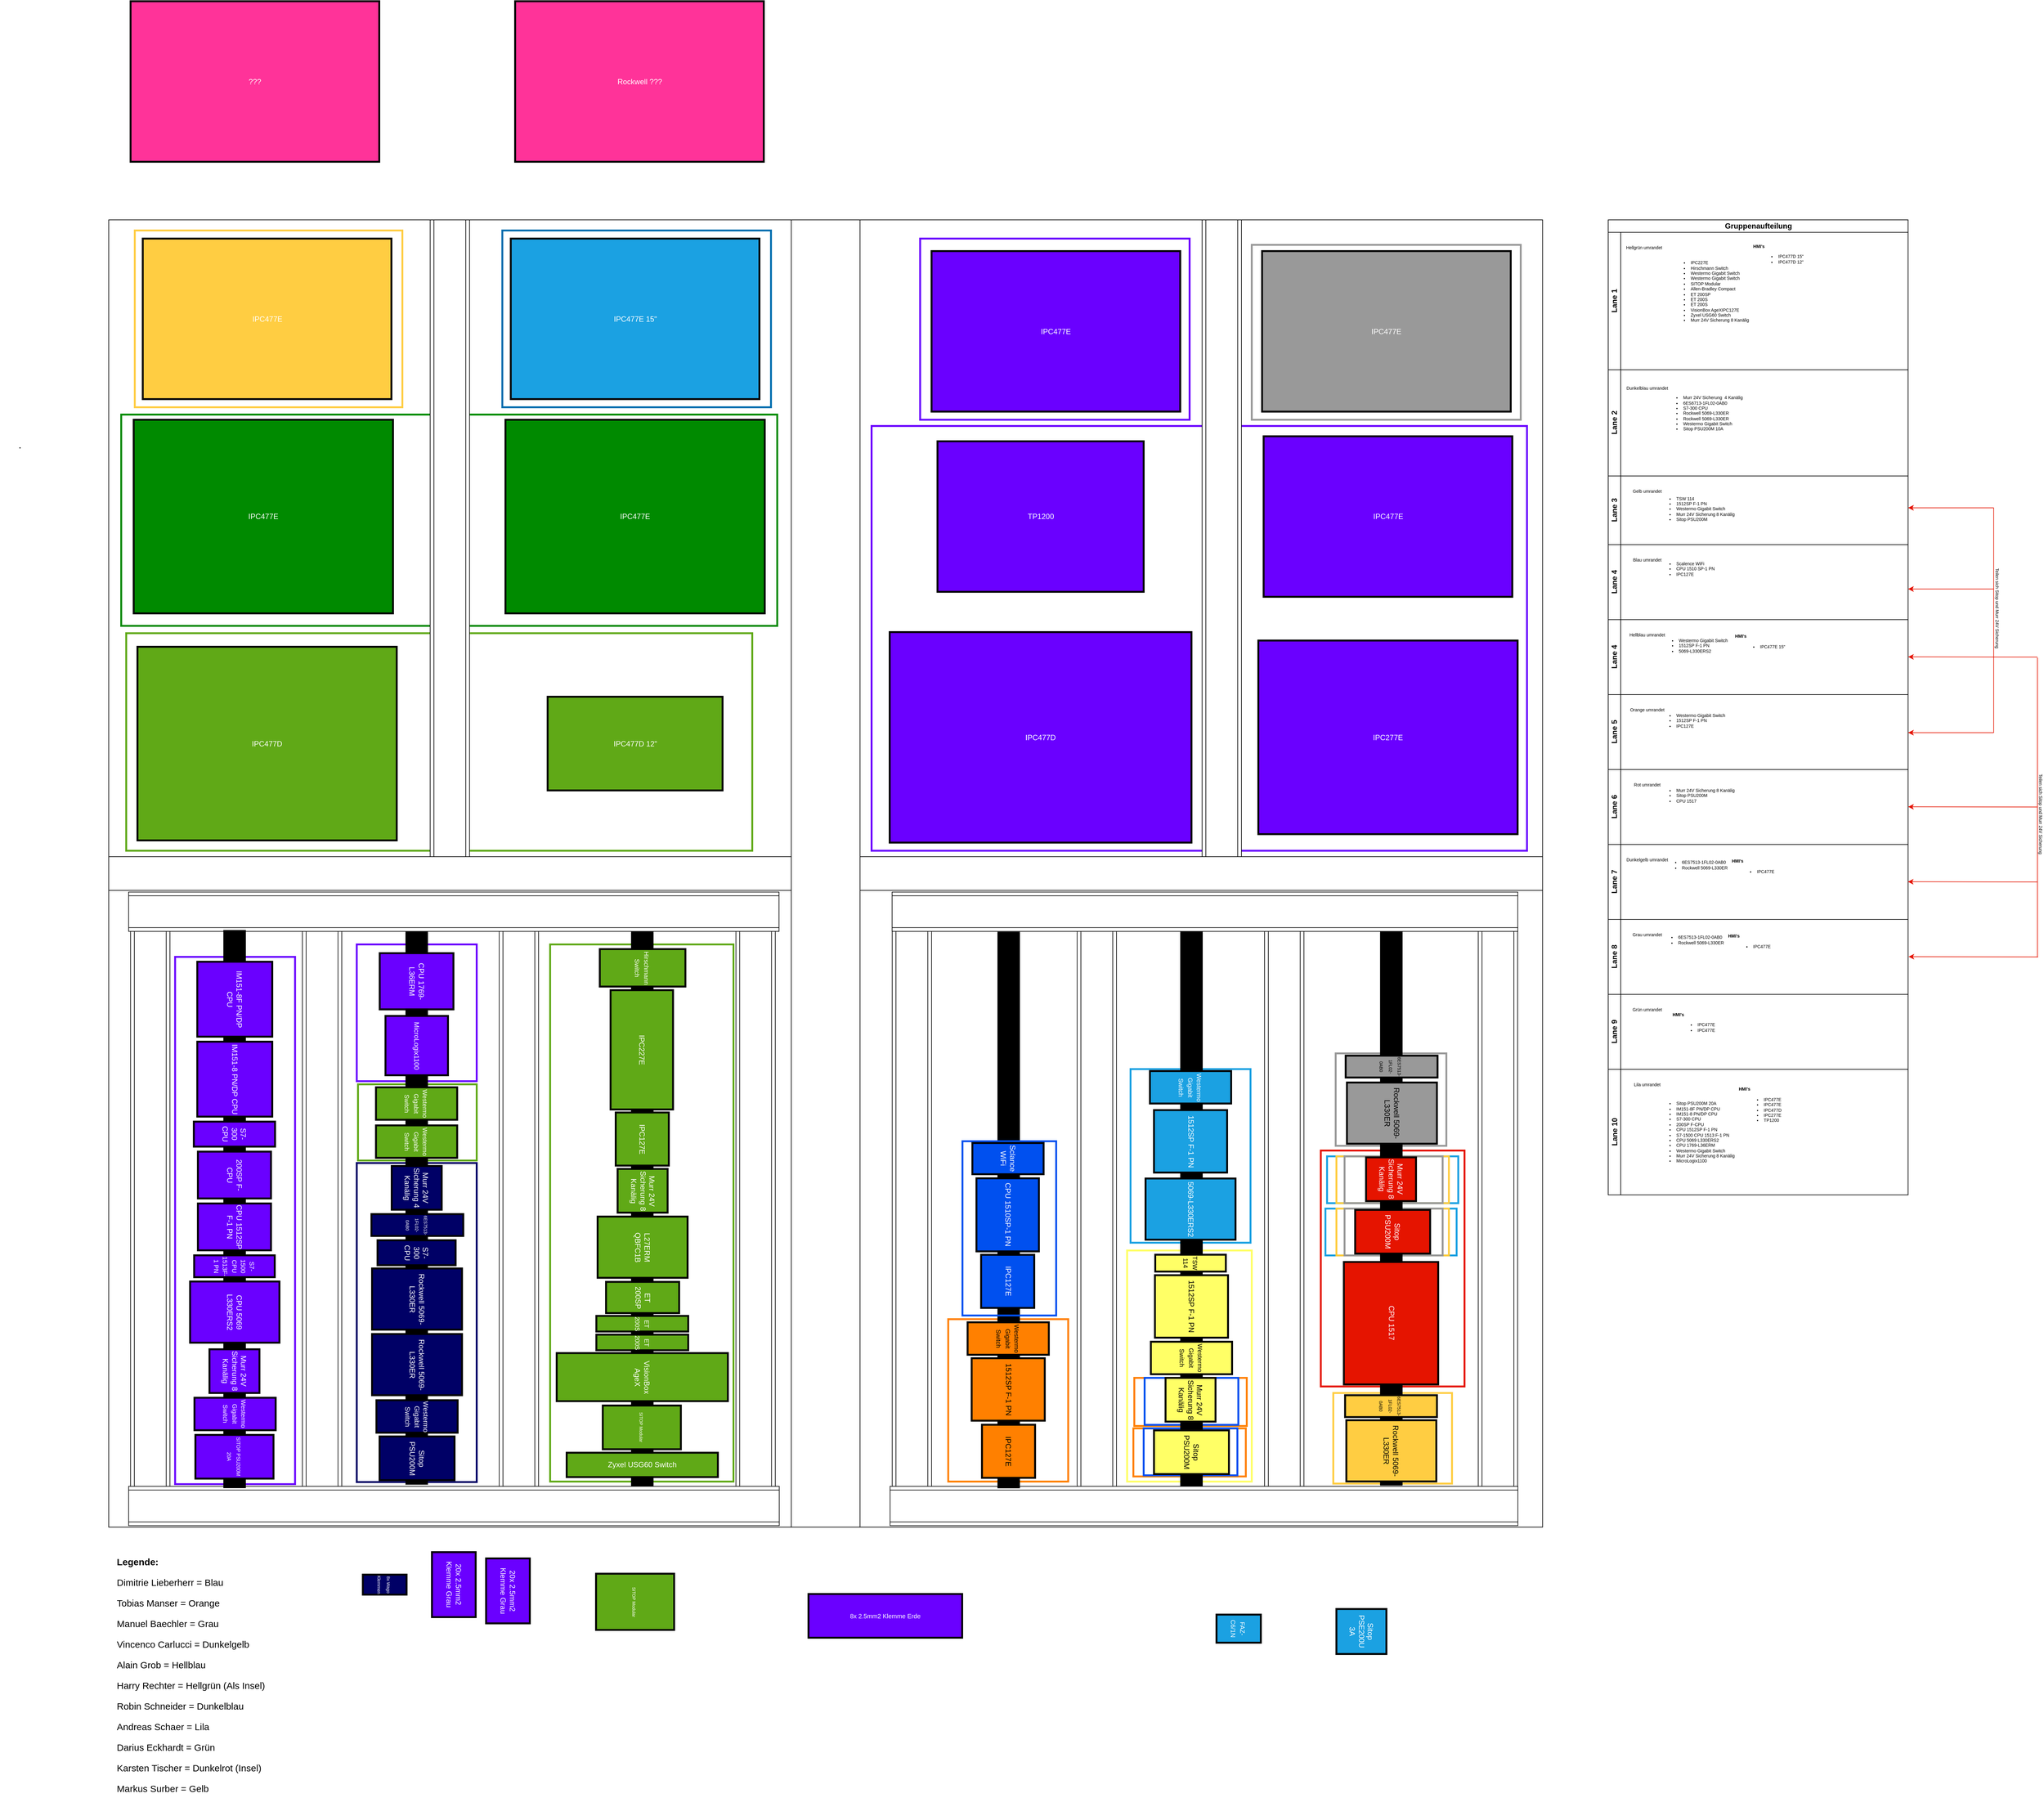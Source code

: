 <mxfile>
    <diagram name="Seite-1" id="gF8QW71d0YPoM_P10tWT">
        <mxGraphModel dx="3158" dy="3768" grid="1" gridSize="10" guides="1" tooltips="1" connect="1" arrows="1" fold="1" page="1" pageScale="1" pageWidth="850" pageHeight="1100" math="0" shadow="0">
            <root>
                <mxCell id="0"/>
                <mxCell id="1" parent="0"/>
                <mxCell id="4" value="" style="rounded=0;whiteSpace=wrap;html=1;" parent="1" vertex="1">
                    <mxGeometry x="1820" y="90" width="2295" height="2093" as="geometry"/>
                </mxCell>
                <mxCell id="ye-3O44U41_XH3S5rYMl-328" value="" style="rounded=0;whiteSpace=wrap;html=1;fontSize=7;fillColor=none;strokeWidth=3;strokeColor=#6A00FF;" parent="1" vertex="1">
                    <mxGeometry x="3041" y="420" width="1049" height="680" as="geometry"/>
                </mxCell>
                <mxCell id="ye-3O44U41_XH3S5rYMl-329" value="" style="rounded=0;whiteSpace=wrap;html=1;fontSize=7;fillColor=none;strokeWidth=3;strokeColor=#6A00FF;" parent="1" vertex="1">
                    <mxGeometry x="3118.72" y="120" width="431.28" height="290" as="geometry"/>
                </mxCell>
                <mxCell id="ye-3O44U41_XH3S5rYMl-305" value="" style="rounded=0;whiteSpace=wrap;html=1;fontSize=7;fillColor=none;strokeWidth=3;strokeColor=#6A00FF;" parent="1" vertex="1">
                    <mxGeometry x="1926.25" y="1270" width="192" height="844.14" as="geometry"/>
                </mxCell>
                <mxCell id="ye-3O44U41_XH3S5rYMl-306" value="" style="rounded=0;whiteSpace=wrap;html=1;fontSize=7;fillColor=none;strokeWidth=3;strokeColor=#6A00FF;" parent="1" vertex="1">
                    <mxGeometry x="2217" y="1250" width="192" height="219" as="geometry"/>
                </mxCell>
                <mxCell id="300" value="" style="rounded=0;whiteSpace=wrap;html=1;fontSize=7;fillColor=none;strokeWidth=3;strokeColor=#60A917;" parent="1" vertex="1">
                    <mxGeometry x="2219" y="1474" width="190" height="122" as="geometry"/>
                </mxCell>
                <mxCell id="111" value="" style="rounded=0;whiteSpace=wrap;html=1;fontSize=7;fillColor=none;strokeWidth=3;strokeColor=#FFFF66;" parent="1" vertex="1">
                    <mxGeometry x="3450" y="1740" width="199.5" height="370" as="geometry"/>
                </mxCell>
                <mxCell id="292" value="" style="rounded=0;whiteSpace=wrap;html=1;fontSize=7;fillColor=none;strokeWidth=3;strokeColor=#FF8000;fontColor=#000000;" parent="1" vertex="1">
                    <mxGeometry x="3461.5" y="1943.99" width="180" height="77" as="geometry"/>
                </mxCell>
                <mxCell id="293" value="" style="rounded=0;whiteSpace=wrap;html=1;strokeColor=#0050EF;strokeWidth=3;fontSize=7;fontColor=#000000;fillColor=none;" parent="1" vertex="1">
                    <mxGeometry x="3478" y="1943.99" width="150" height="75.19" as="geometry"/>
                </mxCell>
                <mxCell id="265" value="" style="rounded=0;whiteSpace=wrap;html=1;strokeColor=#E51400;strokeWidth=3;fontSize=10;fontColor=#000000;fillColor=none;" parent="1" vertex="1">
                    <mxGeometry x="3760" y="1580" width="230" height="377.75" as="geometry"/>
                </mxCell>
                <mxCell id="289" value="" style="rounded=0;whiteSpace=wrap;html=1;fontSize=7;fillColor=none;strokeWidth=3;strokeColor=#1BA1E2;fontColor=#ffffff;" parent="1" vertex="1">
                    <mxGeometry x="3770" y="1589.25" width="210" height="75" as="geometry"/>
                </mxCell>
                <mxCell id="290" value="" style="rounded=0;whiteSpace=wrap;html=1;fontSize=7;fillColor=none;strokeWidth=3;strokeColor=#1BA1E2;fontColor=#ffffff;" parent="1" vertex="1">
                    <mxGeometry x="3767.38" y="1672.94" width="210" height="75" as="geometry"/>
                </mxCell>
                <mxCell id="126" value="" style="rounded=0;whiteSpace=wrap;html=1;fontSize=7;fillColor=none;strokeWidth=3;strokeColor=#FF8000;fontColor=#000000;" parent="1" vertex="1">
                    <mxGeometry x="3460" y="2024.81" width="180" height="77" as="geometry"/>
                </mxCell>
                <mxCell id="288" value="" style="rounded=0;whiteSpace=wrap;html=1;strokeColor=#0050EF;strokeWidth=3;fontSize=7;fontColor=#000000;fillColor=none;" parent="1" vertex="1">
                    <mxGeometry x="3476.5" y="2024.81" width="150" height="75.19" as="geometry"/>
                </mxCell>
                <mxCell id="286" value="" style="rounded=0;whiteSpace=wrap;html=1;strokeColor=#FFCD42;strokeWidth=3;fontSize=10;fontColor=#000000;fillColor=none;" parent="1" vertex="1">
                    <mxGeometry x="3785.01" y="1589.25" width="180" height="75" as="geometry"/>
                </mxCell>
                <mxCell id="287" value="" style="rounded=0;whiteSpace=wrap;html=1;strokeColor=#999999;strokeWidth=3;fontSize=10;fontColor=#000000;fillColor=none;" parent="1" vertex="1">
                    <mxGeometry x="3798.03" y="1589.25" width="156.98" height="75" as="geometry"/>
                </mxCell>
                <mxCell id="281" value="" style="rounded=0;whiteSpace=wrap;html=1;fontSize=7;fillColor=none;strokeWidth=3;strokeColor=#008A00;" parent="1" vertex="1">
                    <mxGeometry x="1840" y="401.75" width="1050" height="338.25" as="geometry"/>
                </mxCell>
                <mxCell id="280" value="" style="rounded=0;whiteSpace=wrap;html=1;strokeColor=#999999;strokeWidth=3;fontSize=10;fontColor=#000000;fillColor=none;" parent="1" vertex="1">
                    <mxGeometry x="3649.5" y="130" width="430.5" height="280" as="geometry"/>
                </mxCell>
                <mxCell id="279" value="" style="rounded=0;whiteSpace=wrap;html=1;strokeColor=#FFCD42;strokeWidth=3;fontSize=10;fontColor=#000000;fillColor=none;" parent="1" vertex="1">
                    <mxGeometry x="1861.75" y="107" width="428.25" height="283" as="geometry"/>
                </mxCell>
                <mxCell id="105" value="" style="rounded=0;whiteSpace=wrap;html=1;fontSize=7;fillColor=none;strokeWidth=3;strokeColor=#60A917;" parent="1" vertex="1">
                    <mxGeometry x="1848" y="751.75" width="1002" height="348.25" as="geometry"/>
                </mxCell>
                <mxCell id="266" value="" style="rounded=0;whiteSpace=wrap;html=1;strokeColor=#FFCD42;strokeWidth=3;fontSize=10;fontColor=#000000;fillColor=none;" parent="1" vertex="1">
                    <mxGeometry x="3785" y="1672.94" width="180" height="75" as="geometry"/>
                </mxCell>
                <mxCell id="277" value="" style="rounded=0;whiteSpace=wrap;html=1;strokeColor=#999999;strokeWidth=3;fontSize=10;fontColor=#000000;fillColor=none;" parent="1" vertex="1">
                    <mxGeometry x="3798.02" y="1672.94" width="156.98" height="75" as="geometry"/>
                </mxCell>
                <mxCell id="269" value="" style="rounded=0;whiteSpace=wrap;html=1;strokeColor=#999999;strokeWidth=3;fontSize=10;fontColor=#000000;fillColor=none;" parent="1" vertex="1">
                    <mxGeometry x="3783.83" y="1424.43" width="177.11" height="148" as="geometry"/>
                </mxCell>
                <mxCell id="270" value="" style="rounded=0;whiteSpace=wrap;html=1;strokeColor=#FFCD42;strokeWidth=3;fontSize=10;fontColor=#000000;fillColor=none;" parent="1" vertex="1">
                    <mxGeometry x="3780" y="1968.19" width="190" height="145" as="geometry"/>
                </mxCell>
                <mxCell id="125" value="" style="rounded=0;whiteSpace=wrap;html=1;fontSize=7;fillColor=none;strokeWidth=3;strokeColor=#FF8000;fontColor=#000000;" parent="1" vertex="1">
                    <mxGeometry x="3163.69" y="1850" width="192" height="260" as="geometry"/>
                </mxCell>
                <mxCell id="122" value="" style="rounded=0;whiteSpace=wrap;html=1;fontSize=7;fillColor=none;strokeWidth=3;strokeColor=#1BA1E2;fontColor=#ffffff;" parent="1" vertex="1">
                    <mxGeometry x="3455.5" y="1449.63" width="192" height="278" as="geometry"/>
                </mxCell>
                <mxCell id="107" value="" style="rounded=0;whiteSpace=wrap;html=1;fontSize=7;fillColor=none;strokeWidth=3;strokeColor=#000066;" parent="1" vertex="1">
                    <mxGeometry x="2217" y="1600" width="192" height="510.76" as="geometry"/>
                </mxCell>
                <mxCell id="32" value="&amp;lt;" style="rounded=0;whiteSpace=wrap;html=1;fillColor=#000000;direction=east;rotation=90;" parent="1" vertex="1">
                    <mxGeometry x="1866" y="1649.93" width="893.94" height="35" as="geometry"/>
                </mxCell>
                <mxCell id="101" value="" style="rounded=0;whiteSpace=wrap;html=1;fontSize=7;fillColor=none;strokeWidth=3;strokeColor=#60A917;" parent="1" vertex="1">
                    <mxGeometry x="2526.5" y="1250" width="293.5" height="860" as="geometry"/>
                </mxCell>
                <mxCell id="5" value="" style="rounded=0;whiteSpace=wrap;html=1;" parent="1" vertex="1">
                    <mxGeometry x="1820" y="1109.5" width="2295" height="54" as="geometry"/>
                </mxCell>
                <mxCell id="6" value="" style="rounded=0;whiteSpace=wrap;html=1;" parent="1" vertex="1">
                    <mxGeometry x="2912.5" y="90" width="110" height="2093" as="geometry"/>
                </mxCell>
                <mxCell id="7" value="IPC477D" style="rounded=0;whiteSpace=wrap;html=1;fillColor=#60a917;fontColor=#ffffff;strokeColor=#000000;strokeWidth=3;" parent="1" vertex="1">
                    <mxGeometry x="1866" y="773.5" width="415" height="310" as="geometry"/>
                </mxCell>
                <mxCell id="8" value="IPC477D 12&quot;" style="rounded=0;whiteSpace=wrap;html=1;fillColor=#60a917;fontColor=#ffffff;strokeColor=#000000;strokeWidth=3;" parent="1" vertex="1">
                    <mxGeometry x="2522.5" y="853.5" width="280" height="150" as="geometry"/>
                </mxCell>
                <mxCell id="9" value="IPC477D" style="rounded=0;whiteSpace=wrap;html=1;fillColor=#6a00ff;fontColor=#ffffff;strokeColor=#000000;strokeWidth=3;" parent="1" vertex="1">
                    <mxGeometry x="3070" y="750" width="483" height="337" as="geometry"/>
                </mxCell>
                <mxCell id="10" value="IPC277E" style="rounded=0;whiteSpace=wrap;html=1;fillColor=#6a00ff;fontColor=#ffffff;strokeColor=#000000;strokeWidth=3;" parent="1" vertex="1">
                    <mxGeometry x="3660" y="763.5" width="415" height="310" as="geometry"/>
                </mxCell>
                <mxCell id="11" value="IPC477E" style="rounded=0;whiteSpace=wrap;html=1;fillColor=#008A00;fontColor=#ffffff;strokeColor=#000000;strokeWidth=3;" parent="1" vertex="1">
                    <mxGeometry x="1860" y="410" width="415" height="310" as="geometry"/>
                </mxCell>
                <mxCell id="12" value="IPC477E" style="rounded=0;whiteSpace=wrap;html=1;fillColor=#008a00;fontColor=#ffffff;strokeColor=#000000;strokeWidth=3;" parent="1" vertex="1">
                    <mxGeometry x="2455" y="410" width="415" height="310" as="geometry"/>
                </mxCell>
                <mxCell id="13" value="TP1200" style="rounded=0;whiteSpace=wrap;html=1;fillColor=#6a00ff;fontColor=#ffffff;strokeColor=#000000;strokeWidth=3;" parent="1" vertex="1">
                    <mxGeometry x="3146.5" y="444.5" width="330" height="241" as="geometry"/>
                </mxCell>
                <mxCell id="14" value="IPC477E" style="rounded=0;whiteSpace=wrap;html=1;fillColor=#6a00ff;fontColor=#ffffff;strokeColor=#000000;strokeWidth=3;" parent="1" vertex="1">
                    <mxGeometry x="3668.5" y="436.5" width="398" height="257" as="geometry"/>
                </mxCell>
                <mxCell id="15" value="IPC477E" style="rounded=0;whiteSpace=wrap;html=1;fillColor=#6a00ff;fontColor=#ffffff;strokeColor=#000000;strokeWidth=3;" parent="1" vertex="1">
                    <mxGeometry x="3137" y="140" width="398" height="257" as="geometry"/>
                </mxCell>
                <mxCell id="16" value="IPC477E" style="rounded=0;whiteSpace=wrap;html=1;fillColor=#999999;fontColor=#ffffff;strokeColor=#000000;strokeWidth=3;" parent="1" vertex="1">
                    <mxGeometry x="3666" y="140" width="398" height="257" as="geometry"/>
                </mxCell>
                <mxCell id="17" value="IPC477E" style="rounded=0;whiteSpace=wrap;html=1;fillColor=#FFCD42;fontColor=#ffffff;strokeColor=#000000;strokeWidth=3;" parent="1" vertex="1">
                    <mxGeometry x="1874.5" y="120" width="398" height="257" as="geometry"/>
                </mxCell>
                <mxCell id="18" value="IPC477E 15&quot;" style="rounded=0;whiteSpace=wrap;html=1;fillColor=#1ba1e2;fontColor=#ffffff;strokeColor=#000000;strokeWidth=3;" parent="1" vertex="1">
                    <mxGeometry x="2463.5" y="120" width="398" height="257" as="geometry"/>
                </mxCell>
                <mxCell id="19" value="" style="shape=process;whiteSpace=wrap;html=1;backgroundOutline=1;rotation=0;" parent="1" vertex="1">
                    <mxGeometry x="2334.5" y="90" width="63" height="1019.5" as="geometry"/>
                </mxCell>
                <mxCell id="20" value="" style="shape=process;whiteSpace=wrap;html=1;backgroundOutline=1;rotation=0;" parent="1" vertex="1">
                    <mxGeometry x="3570" y="90" width="63" height="1019.5" as="geometry"/>
                </mxCell>
                <mxCell id="21" value="&lt;p style=&quot;font-size: 15px;&quot; class=&quot;MsoNormal&quot;&gt;&lt;b style=&quot;&quot;&gt;&lt;font style=&quot;font-size: 15px;&quot;&gt;Legende:&lt;/font&gt;&lt;/b&gt;&lt;/p&gt;&lt;p style=&quot;font-size: 15px;&quot; class=&quot;MsoNormal&quot;&gt;&lt;font style=&quot;font-size: 15px;&quot;&gt;Dimitrie Lieberherr = Blau&lt;/font&gt;&lt;/p&gt;&lt;p style=&quot;font-size: 15px;&quot; class=&quot;MsoNormal&quot;&gt;&lt;font style=&quot;font-size: 15px;&quot;&gt;Tobias Manser = Orange&lt;/font&gt;&lt;/p&gt;&lt;p style=&quot;font-size: 15px;&quot; class=&quot;MsoNormal&quot;&gt;&lt;font style=&quot;font-size: 15px;&quot;&gt;Manuel Baechler = Grau&lt;/font&gt;&lt;/p&gt;&lt;p style=&quot;font-size: 15px;&quot; class=&quot;MsoNormal&quot;&gt;&lt;font style=&quot;font-size: 15px;&quot;&gt;Vincenco Carlucci = Dunkelgelb&lt;/font&gt;&lt;/p&gt;&lt;p style=&quot;font-size: 15px;&quot; class=&quot;MsoNormal&quot;&gt;&lt;font style=&quot;font-size: 15px;&quot;&gt;Alain Grob = Hellblau&lt;/font&gt;&lt;/p&gt;&lt;p style=&quot;font-size: 15px;&quot; class=&quot;MsoNormal&quot;&gt;&lt;font style=&quot;font-size: 15px;&quot;&gt;Harry Rechter = Hellgrün (Als Insel)&lt;/font&gt;&lt;/p&gt;&lt;p style=&quot;font-size: 15px;&quot; class=&quot;MsoNormal&quot;&gt;&lt;font style=&quot;font-size: 15px;&quot;&gt;Robin Schneider = Dunkelblau&lt;/font&gt;&lt;/p&gt;&lt;p style=&quot;font-size: 15px;&quot; class=&quot;MsoNormal&quot;&gt;&lt;font style=&quot;font-size: 15px;&quot;&gt;Andreas Schaer = Lila&lt;/font&gt;&lt;/p&gt;&lt;p style=&quot;font-size: 15px;&quot; class=&quot;MsoNormal&quot;&gt;&lt;font style=&quot;font-size: 15px;&quot;&gt;Darius Eckhardt = Grün&lt;/font&gt;&lt;/p&gt;&lt;p style=&quot;font-size: 15px;&quot; class=&quot;MsoNormal&quot;&gt;&lt;font style=&quot;font-size: 15px;&quot;&gt;Karsten Tischer = Dunkelrot (Insel)&lt;/font&gt;&lt;/p&gt;&lt;p style=&quot;font-size: 15px;&quot; class=&quot;MsoNormal&quot;&gt;&lt;font style=&quot;font-size: 15px;&quot;&gt;Markus Surber = Gelb&lt;/font&gt;&lt;/p&gt;" style="text;html=1;align=left;verticalAlign=middle;whiteSpace=wrap;rounded=0;" parent="1" vertex="1">
                    <mxGeometry x="1830.5" y="2210" width="459.5" height="420" as="geometry"/>
                </mxCell>
                <mxCell id="27" value="" style="shape=process;whiteSpace=wrap;html=1;backgroundOutline=1;rotation=180;direction=east;" parent="1" vertex="1">
                    <mxGeometry x="2130" y="1223" width="63" height="903" as="geometry"/>
                </mxCell>
                <mxCell id="28" value="" style="shape=process;whiteSpace=wrap;html=1;backgroundOutline=1;rotation=180;direction=east;" parent="1" vertex="1">
                    <mxGeometry x="2445" y="1225.5" width="63" height="898" as="geometry"/>
                </mxCell>
                <mxCell id="29" value="" style="shape=process;whiteSpace=wrap;html=1;backgroundOutline=1;rotation=180;direction=east;" parent="1" vertex="1">
                    <mxGeometry x="2823.88" y="1224" width="63" height="898" as="geometry"/>
                </mxCell>
                <mxCell id="30" value="" style="shape=process;whiteSpace=wrap;html=1;backgroundOutline=1;rotation=180;direction=west;" parent="1" vertex="1">
                    <mxGeometry x="3074" y="1223.5" width="63" height="899" as="geometry"/>
                </mxCell>
                <mxCell id="31" value="" style="rounded=0;whiteSpace=wrap;html=1;fillColor=#000000;direction=east;rotation=90;" parent="1" vertex="1">
                    <mxGeometry x="2229.31" y="1655.25" width="889.41" height="35" as="geometry"/>
                </mxCell>
                <mxCell id="38" value="IPC127E" style="rounded=0;whiteSpace=wrap;html=1;fillColor=#60a917;fontColor=#ffffff;strokeColor=#000000;strokeWidth=3;direction=east;rotation=90;" parent="1" vertex="1">
                    <mxGeometry x="2631.51" y="1519.12" width="85" height="85" as="geometry"/>
                </mxCell>
                <mxCell id="39" value="VisionBox AgeX" style="rounded=0;whiteSpace=wrap;html=1;fillColor=#60A917;fontColor=#ffffff;strokeColor=#000000;strokeWidth=3;direction=east;rotation=90;" parent="1" vertex="1">
                    <mxGeometry x="2635.51" y="1805.76" width="77" height="274" as="geometry"/>
                </mxCell>
                <mxCell id="51" value="" style="shape=process;whiteSpace=wrap;html=1;backgroundOutline=1;rotation=180;direction=east;" parent="1" vertex="1">
                    <mxGeometry x="1855" y="1227.5" width="63" height="890.5" as="geometry"/>
                </mxCell>
                <mxCell id="56" value="20x 2.5mm2 Klemme Grau" style="rounded=0;whiteSpace=wrap;html=1;fillColor=#6a00ff;fontColor=#ffffff;strokeColor=#000000;strokeWidth=3;direction=east;rotation=90;" parent="1" vertex="1">
                    <mxGeometry x="2320.35" y="2240" width="104" height="70" as="geometry"/>
                </mxCell>
                <mxCell id="57" value="20x 2.5mm2 Klemme Grau" style="rounded=0;whiteSpace=wrap;html=1;fillColor=#6a00ff;fontColor=#ffffff;strokeColor=#000000;strokeWidth=3;direction=east;rotation=90;" parent="1" vertex="1">
                    <mxGeometry x="2407.01" y="2250" width="104" height="70" as="geometry"/>
                </mxCell>
                <mxCell id="58" value="&lt;font style=&quot;font-size: 10px;&quot;&gt;8x 2.5mm2 Klemme Erde&lt;/font&gt;" style="rounded=0;whiteSpace=wrap;html=1;fillColor=#6a00ff;fontColor=#ffffff;strokeColor=#000000;strokeWidth=3;direction=east;rotation=0;" parent="1" vertex="1">
                    <mxGeometry x="2940" y="2290" width="246" height="70" as="geometry"/>
                </mxCell>
                <mxCell id="59" value="&lt;font style=&quot;font-size: 10px;&quot;&gt;ET 200S&lt;/font&gt;" style="rounded=0;whiteSpace=wrap;html=1;fillColor=#60a917;fontColor=#ffffff;strokeColor=#000000;strokeWidth=3;direction=east;rotation=90;" parent="1" vertex="1">
                    <mxGeometry x="2661.51" y="1813.76" width="25" height="147" as="geometry"/>
                </mxCell>
                <mxCell id="60" value="&lt;span style=&quot;font-size: 10px;&quot;&gt;ET 200S&lt;/span&gt;" style="rounded=0;whiteSpace=wrap;html=1;fillColor=#60a917;fontColor=#ffffff;strokeColor=#000000;strokeWidth=3;direction=east;rotation=90;" parent="1" vertex="1">
                    <mxGeometry x="2661.51" y="1783.76" width="25" height="147" as="geometry"/>
                </mxCell>
                <mxCell id="61" value="ET 200SP" style="rounded=0;whiteSpace=wrap;html=1;fillColor=#60a917;fontColor=#ffffff;strokeColor=#000000;strokeWidth=3;direction=east;rotation=90;" parent="1" vertex="1">
                    <mxGeometry x="2649.51" y="1756.76" width="50" height="117" as="geometry"/>
                </mxCell>
                <mxCell id="62" value="L27ERM QBFC1B" style="rounded=0;whiteSpace=wrap;html=1;fillColor=#60a917;fontColor=#ffffff;strokeColor=#000000;strokeWidth=3;direction=east;rotation=90;" parent="1" vertex="1">
                    <mxGeometry x="2625.51" y="1662.76" width="98" height="144" as="geometry"/>
                </mxCell>
                <mxCell id="63" value="Zyxel USG60 Switch" style="rounded=0;whiteSpace=wrap;html=1;fillColor=#60a917;fontColor=#ffffff;strokeColor=#000000;strokeWidth=3;direction=east;rotation=0;" parent="1" vertex="1">
                    <mxGeometry x="2553.01" y="2063.81" width="242" height="39" as="geometry"/>
                </mxCell>
                <mxCell id="65" value="" style="rounded=0;whiteSpace=wrap;html=1;fillColor=#000000;direction=west;rotation=90;" parent="1" vertex="1">
                    <mxGeometry x="3106.97" y="1654.22" width="892.07" height="35" as="geometry"/>
                </mxCell>
                <mxCell id="66" value="" style="rounded=0;whiteSpace=wrap;html=1;fillColor=#000000;direction=west;rotation=90;" parent="1" vertex="1">
                    <mxGeometry x="3429.14" y="1654.62" width="887.47" height="35" as="geometry"/>
                </mxCell>
                <mxCell id="67" value="&lt;span style=&quot;font-size: 7px;&quot;&gt;6ES7513-1FL02-0AB0&lt;/span&gt;" style="rounded=0;whiteSpace=wrap;html=1;fillColor=#FFCD42;fontColor=#000000;strokeColor=#000000;strokeWidth=3;direction=west;rotation=90;" parent="1" vertex="1">
                    <mxGeometry x="3854.88" y="1915.76" width="35" height="147" as="geometry"/>
                </mxCell>
                <mxCell id="68" value="Rockwell 5069-L330ER" style="rounded=0;whiteSpace=wrap;html=1;fillColor=#FFCD42;fontColor=#000000;strokeColor=#000000;strokeWidth=3;direction=west;rotation=90;" parent="1" vertex="1">
                    <mxGeometry x="3823.88" y="1988.76" width="98" height="144" as="geometry"/>
                </mxCell>
                <mxCell id="80" value="Sitop PSE200U 3A" style="rounded=0;whiteSpace=wrap;html=1;fillColor=#1ba1e2;fontColor=#ffffff;strokeColor=#000000;strokeWidth=3;direction=west;rotation=90;" parent="1" vertex="1">
                    <mxGeometry x="3789" y="2310" width="72" height="80" as="geometry"/>
                </mxCell>
                <mxCell id="81" value="&lt;font style=&quot;font-size: 10px;&quot;&gt;Westermo Gigabit Switch&lt;/font&gt;" style="rounded=0;whiteSpace=wrap;html=1;fillColor=#1ba1e2;fontColor=#ffffff;strokeColor=#000000;strokeWidth=3;direction=west;rotation=90;" parent="1" vertex="1">
                    <mxGeometry x="3525.5" y="1413.75" width="52" height="130" as="geometry"/>
                </mxCell>
                <mxCell id="82" value="1512SP F-1 PN" style="rounded=0;whiteSpace=wrap;html=1;fillColor=#1ba1e2;fontColor=#ffffff;strokeColor=#000000;strokeWidth=3;direction=west;rotation=90;" parent="1" vertex="1">
                    <mxGeometry x="3501.5" y="1506.75" width="100" height="117" as="geometry"/>
                </mxCell>
                <mxCell id="83" value="5069-L330ERS2" style="rounded=0;whiteSpace=wrap;html=1;fillColor=#1BA1E2;fontColor=#ffffff;strokeColor=#000000;strokeWidth=3;direction=west;rotation=90;" parent="1" vertex="1">
                    <mxGeometry x="3502.5" y="1601.75" width="98" height="144" as="geometry"/>
                </mxCell>
                <mxCell id="85" value="1512SP F-1 PN" style="rounded=0;whiteSpace=wrap;html=1;fillColor=#FFFF66;fontColor=#000000;strokeColor=#000000;strokeWidth=3;direction=west;rotation=90;" parent="1" vertex="1">
                    <mxGeometry x="3503" y="1771.12" width="100" height="117" as="geometry"/>
                </mxCell>
                <mxCell id="86" value="CPU 1517" style="rounded=0;whiteSpace=wrap;html=1;fillColor=#e51400;fontColor=#ffffff;strokeColor=#000000;strokeWidth=3;direction=west;rotation=90;" parent="1" vertex="1">
                    <mxGeometry x="3774.38" y="1780.94" width="196" height="151" as="geometry"/>
                </mxCell>
                <mxCell id="87" value="" style="shape=process;whiteSpace=wrap;html=1;backgroundOutline=1;rotation=180;direction=west;" parent="1" vertex="1">
                    <mxGeometry x="3370" y="1224" width="63" height="902" as="geometry"/>
                </mxCell>
                <mxCell id="88" value="" style="shape=process;whiteSpace=wrap;html=1;backgroundOutline=1;rotation=180;direction=west;" parent="1" vertex="1">
                    <mxGeometry x="3670" y="1228" width="63" height="898.5" as="geometry"/>
                </mxCell>
                <mxCell id="89" value="" style="shape=process;whiteSpace=wrap;html=1;backgroundOutline=1;rotation=180;direction=west;" parent="1" vertex="1">
                    <mxGeometry x="4012" y="1225.74" width="63" height="898.91" as="geometry"/>
                </mxCell>
                <mxCell id="90" value="&lt;font style=&quot;font-size: 10px;&quot;&gt;TSW 114&lt;/font&gt;" style="rounded=0;whiteSpace=wrap;html=1;fillColor=#FFFF66;fontColor=#000000;strokeColor=#000000;strokeWidth=3;direction=west;rotation=90;" parent="1" vertex="1">
                    <mxGeometry x="3538" y="1703.76" width="27" height="113" as="geometry"/>
                </mxCell>
                <mxCell id="91" value="&lt;font style=&quot;font-size: 10px;&quot; color=&quot;#000000&quot;&gt;Westermo Gigabit Switch&lt;/font&gt;" style="rounded=0;whiteSpace=wrap;html=1;fillColor=#FFFF66;fontColor=#ffffff;strokeColor=#000000;strokeWidth=3;direction=west;rotation=90;" parent="1" vertex="1">
                    <mxGeometry x="3527" y="1847.12" width="52" height="130" as="geometry"/>
                </mxCell>
                <mxCell id="49" value="&lt;font style=&quot;font-size: 7px;&quot;&gt;6ES7513-1FL02-0AB0&lt;/font&gt;" style="rounded=0;whiteSpace=wrap;html=1;fillColor=#999999;strokeWidth=3;direction=east;rotation=90;" parent="1" vertex="1">
                    <mxGeometry x="3855.82" y="1372.12" width="35" height="147" as="geometry"/>
                </mxCell>
                <mxCell id="50" value="Rockwell 5069-L330ER" style="rounded=0;whiteSpace=wrap;html=1;fillColor=#999999;strokeWidth=3;direction=east;rotation=90;" parent="1" vertex="1">
                    <mxGeometry x="3824.82" y="1448.12" width="98" height="144" as="geometry"/>
                </mxCell>
                <mxCell id="92" value="" style="shape=process;whiteSpace=wrap;html=1;backgroundOutline=1;rotation=-90;direction=east;" parent="1" vertex="1">
                    <mxGeometry x="2341.06" y="1628.44" width="63" height="1041.35" as="geometry"/>
                </mxCell>
                <mxCell id="93" value="" style="shape=process;whiteSpace=wrap;html=1;backgroundOutline=1;rotation=-90;direction=east;" parent="1" vertex="1">
                    <mxGeometry x="2340.85" y="677.18" width="63" height="1040.94" as="geometry"/>
                </mxCell>
                <mxCell id="94" value="" style="shape=process;whiteSpace=wrap;html=1;backgroundOutline=1;rotation=-90;direction=east;" parent="1" vertex="1">
                    <mxGeometry x="3541.49" y="1646.72" width="63" height="1004.79" as="geometry"/>
                </mxCell>
                <mxCell id="95" value="" style="shape=process;whiteSpace=wrap;html=1;backgroundOutline=1;rotation=-90;direction=east;" parent="1" vertex="1">
                    <mxGeometry x="3543.05" y="696.95" width="63" height="1001.41" as="geometry"/>
                </mxCell>
                <mxCell id="99" value="&lt;font style=&quot;font-size: 7px;&quot;&gt;SITOP Modular&lt;/font&gt;" style="rounded=0;whiteSpace=wrap;html=1;fillColor=#60A917;fontColor=#ffffff;strokeColor=#000000;strokeWidth=3;direction=east;rotation=90;" parent="1" vertex="1">
                    <mxGeometry x="2638.25" y="1960.76" width="70" height="125" as="geometry"/>
                </mxCell>
                <mxCell id="100" value="&lt;font style=&quot;font-size: 7px;&quot;&gt;SITOP Modular&lt;/font&gt;" style="rounded=0;whiteSpace=wrap;html=1;fillColor=#60a917;fontColor=#ffffff;strokeColor=#000000;strokeWidth=3;direction=east;rotation=90;" parent="1" vertex="1">
                    <mxGeometry x="2617.5" y="2240" width="90" height="125" as="geometry"/>
                </mxCell>
                <mxCell id="33" value="" style="rounded=0;whiteSpace=wrap;html=1;fillColor=#000000;direction=east;rotation=90;" parent="1" vertex="1">
                    <mxGeometry x="1575.25" y="1656.25" width="892.5" height="35" as="geometry"/>
                </mxCell>
                <mxCell id="34" value="IPC227E" style="rounded=0;whiteSpace=wrap;html=1;fillColor=#60a917;fontColor=#ffffff;strokeColor=#000000;strokeWidth=3;direction=east;rotation=90;" parent="1" vertex="1">
                    <mxGeometry x="2577.75" y="1368.75" width="191" height="100" as="geometry"/>
                </mxCell>
                <mxCell id="35" value="&lt;font style=&quot;font-size: 10px;&quot;&gt;Hirschmann Switch&lt;/font&gt;" style="rounded=0;whiteSpace=wrap;html=1;fillColor=#60a917;fontColor=#ffffff;strokeColor=#000000;strokeWidth=3;direction=east;rotation=90;" parent="1" vertex="1">
                    <mxGeometry x="2644.51" y="1219" width="60" height="137" as="geometry"/>
                </mxCell>
                <mxCell id="36" value="&lt;font style=&quot;font-size: 10px;&quot;&gt;Westermo Gigabit Switch&lt;/font&gt;" style="rounded=0;whiteSpace=wrap;html=1;fillColor=#60a917;fontColor=#ffffff;strokeColor=#000000;strokeWidth=3;direction=east;rotation=90;" parent="1" vertex="1">
                    <mxGeometry x="2286.75" y="1439.75" width="52" height="130" as="geometry"/>
                </mxCell>
                <mxCell id="40" value="&lt;font style=&quot;font-size: 10px;&quot;&gt;Westermo Gigabit Switch&lt;/font&gt;" style="rounded=0;whiteSpace=wrap;html=1;fillColor=#6a00ff;fontColor=#ffffff;strokeColor=#000000;strokeWidth=3;direction=east;rotation=90;" parent="1" vertex="1">
                    <mxGeometry x="1996.25" y="1936.76" width="52" height="130" as="geometry"/>
                </mxCell>
                <mxCell id="41" value="200SP F-CPU" style="rounded=0;whiteSpace=wrap;html=1;fillColor=#6a00ff;fontColor=#ffffff;strokeColor=#000000;strokeWidth=3;direction=east;rotation=90;" parent="1" vertex="1">
                    <mxGeometry x="1983.75" y="1560.75" width="75" height="117" as="geometry"/>
                </mxCell>
                <mxCell id="42" value="CPU 1512SP F-1 PN" style="rounded=0;whiteSpace=wrap;html=1;fillColor=#6a00ff;fontColor=#ffffff;strokeColor=#000000;strokeWidth=3;direction=east;rotation=90;" parent="1" vertex="1">
                    <mxGeometry x="1983.75" y="1643.75" width="75" height="117" as="geometry"/>
                </mxCell>
                <mxCell id="43" value="&lt;font style=&quot;font-size: 10px;&quot;&gt;S7-1500 CPU 1513F-1 PN&lt;/font&gt;" style="rounded=0;whiteSpace=wrap;html=1;fillColor=#6a00ff;fontColor=#ffffff;strokeColor=#000000;strokeWidth=3;direction=east;rotation=90;" parent="1" vertex="1">
                    <mxGeometry x="2003.75" y="1700.75" width="35" height="129" as="geometry"/>
                </mxCell>
                <mxCell id="44" value="IM151-8 PN/DP CPU" style="rounded=0;whiteSpace=wrap;html=1;fillColor=#6a00ff;fontColor=#ffffff;strokeColor=#000000;strokeWidth=3;direction=east;rotation=90;" parent="1" vertex="1">
                    <mxGeometry x="1961.75" y="1405.75" width="120" height="120" as="geometry"/>
                </mxCell>
                <mxCell id="45" value="S7-300 CPU" style="rounded=0;whiteSpace=wrap;html=1;fillColor=#6a00ff;fontColor=#ffffff;strokeColor=#000000;strokeWidth=3;direction=east;rotation=90;" parent="1" vertex="1">
                    <mxGeometry x="2001.25" y="1488.75" width="40" height="130" as="geometry"/>
                </mxCell>
                <mxCell id="64" value="" style="rounded=0;whiteSpace=wrap;html=1;fillColor=#000000;direction=west;rotation=90;" parent="1" vertex="1">
                    <mxGeometry x="2815.44" y="1657.75" width="890" height="35" as="geometry"/>
                </mxCell>
                <mxCell id="69" value="&lt;font style=&quot;font-size: 7px;&quot;&gt;6ES7513-1FL02-0AB0&lt;/font&gt;" style="rounded=0;whiteSpace=wrap;html=1;fillColor=#000066;fontColor=#ffffff;strokeColor=#000000;strokeWidth=3;direction=west;rotation=90;" parent="1" vertex="1">
                    <mxGeometry x="2296.5" y="1625.76" width="35" height="147" as="geometry"/>
                </mxCell>
                <mxCell id="70" value="Rockwell 5069-L330ER" style="rounded=0;whiteSpace=wrap;html=1;fillColor=#000066;fontColor=#ffffff;strokeColor=#000000;strokeWidth=3;direction=west;rotation=90;" parent="1" vertex="1">
                    <mxGeometry x="2264.5" y="1745.76" width="98" height="144" as="geometry"/>
                </mxCell>
                <mxCell id="71" value="Rockwell 5069-L330ER" style="rounded=0;whiteSpace=wrap;html=1;fillColor=#000066;fontColor=#ffffff;strokeColor=#000000;strokeWidth=3;direction=west;rotation=90;" parent="1" vertex="1">
                    <mxGeometry x="2264.5" y="1850.76" width="98" height="144" as="geometry"/>
                </mxCell>
                <mxCell id="72" value="&lt;span style=&quot;font-size: 11px;&quot;&gt;Westermo Gigabit Switch&lt;/span&gt;" style="rounded=0;whiteSpace=wrap;html=1;fillColor=#000066;fontColor=#ffffff;strokeColor=#000000;strokeWidth=3;direction=west;rotation=90;" parent="1" vertex="1">
                    <mxGeometry x="2287.5" y="1940.76" width="52" height="130" as="geometry"/>
                </mxCell>
                <mxCell id="73" value="&lt;font style=&quot;font-size: 7px;&quot;&gt;8x Wago Klemmen&lt;/font&gt;" style="rounded=0;whiteSpace=wrap;html=1;fillColor=#000066;fontColor=#ffffff;strokeColor=#000000;strokeWidth=3;direction=west;rotation=90;" parent="1" vertex="1">
                    <mxGeometry x="2245.75" y="2240" width="32" height="70" as="geometry"/>
                </mxCell>
                <mxCell id="74" value="S7-300 CPU" style="rounded=0;whiteSpace=wrap;html=1;fillColor=#000066;fontColor=#ffffff;strokeColor=#000000;strokeWidth=3;direction=west;rotation=90;" parent="1" vertex="1">
                    <mxGeometry x="2292.75" y="1681.12" width="40" height="125" as="geometry"/>
                </mxCell>
                <mxCell id="75" value="Sitop PSU200M" style="rounded=0;whiteSpace=wrap;html=1;fillColor=#000066;fontColor=#ffffff;strokeColor=#000000;strokeWidth=3;direction=west;rotation=90;" parent="1" vertex="1">
                    <mxGeometry x="2278.5" y="2012.76" width="70" height="120" as="geometry"/>
                </mxCell>
                <mxCell id="76" value="&lt;font style=&quot;font-size: 10px;&quot;&gt;Westermo Gigabit Switch&lt;/font&gt;" style="rounded=0;whiteSpace=wrap;html=1;fillColor=#FF8000;fontColor=#000000;strokeColor=#000000;strokeWidth=3;direction=west;rotation=90;" parent="1" vertex="1">
                    <mxGeometry x="3233.69" y="1816" width="52" height="130" as="geometry"/>
                </mxCell>
                <mxCell id="77" value="1512SP F-1 PN" style="rounded=0;whiteSpace=wrap;html=1;fillColor=#FF8000;fontColor=#000000;strokeColor=#000000;strokeWidth=3;direction=west;rotation=90;" parent="1" vertex="1">
                    <mxGeometry x="3209.69" y="1903.99" width="100" height="117" as="geometry"/>
                </mxCell>
                <mxCell id="78" value="IPC127E" style="rounded=0;whiteSpace=wrap;html=1;fillColor=#FF8000;fontColor=#000000;strokeColor=#000000;strokeWidth=3;direction=west;rotation=90;" parent="1" vertex="1">
                    <mxGeometry x="3217.69" y="2019" width="85" height="85" as="geometry"/>
                </mxCell>
                <mxCell id="109" value="Sitop PSU200M" style="rounded=0;whiteSpace=wrap;html=1;fillColor=#FFFF66;fontColor=#000000;strokeColor=#000000;strokeWidth=3;direction=west;rotation=90;" parent="1" vertex="1">
                    <mxGeometry x="3518" y="2003" width="70" height="120" as="geometry"/>
                </mxCell>
                <mxCell id="121" value="&lt;font style=&quot;font-size: 10px;&quot;&gt;FAZ-C6/1N&lt;/font&gt;" style="rounded=0;whiteSpace=wrap;html=1;fillColor=#1ba1e2;fontColor=#ffffff;strokeColor=#000000;strokeWidth=3;direction=west;rotation=90;" parent="1" vertex="1">
                    <mxGeometry x="3606.05" y="2310" width="45" height="71" as="geometry"/>
                </mxCell>
                <mxCell id="123" value="" style="rounded=0;whiteSpace=wrap;html=1;fontSize=7;fillColor=none;strokeWidth=3;strokeColor=#006EAF;fontColor=#ffffff;" parent="1" vertex="1">
                    <mxGeometry x="2450" y="107" width="430" height="283" as="geometry"/>
                </mxCell>
                <mxCell id="275" value="Sitop PSU200M" style="rounded=0;whiteSpace=wrap;html=1;fillColor=#e51400;fontColor=#ffffff;strokeColor=#000000;strokeWidth=3;direction=west;rotation=90;" parent="1" vertex="1">
                    <mxGeometry x="3840.01" y="1650" width="70" height="120" as="geometry"/>
                </mxCell>
                <mxCell id="115" value="" style="rounded=0;whiteSpace=wrap;html=1;strokeColor=#0050EF;strokeWidth=3;fontSize=7;fontColor=#000000;fillColor=none;" parent="1" vertex="1">
                    <mxGeometry x="3186.44" y="1565.12" width="150" height="279" as="geometry"/>
                </mxCell>
                <mxCell id="46" value="Sclance WiFi" style="rounded=0;whiteSpace=wrap;html=1;fillColor=#0050ef;fontColor=#ffffff;strokeColor=#000000;strokeWidth=3;direction=east;rotation=90;" parent="1" vertex="1">
                    <mxGeometry x="3234.32" y="1535.93" width="50" height="114" as="geometry"/>
                </mxCell>
                <mxCell id="47" value="CPU 1510SP-1 PN" style="rounded=0;whiteSpace=wrap;html=1;fillColor=#0050ef;fontColor=#ffffff;strokeColor=#000000;strokeWidth=3;direction=east;rotation=90;" parent="1" vertex="1">
                    <mxGeometry x="3200.32" y="1632.93" width="117" height="100" as="geometry"/>
                </mxCell>
                <mxCell id="48" value="IPC127E" style="rounded=0;whiteSpace=wrap;html=1;fillColor=#0050ef;fontColor=#ffffff;strokeColor=#000000;strokeWidth=3;direction=east;rotation=90;" parent="1" vertex="1">
                    <mxGeometry x="3216.32" y="1746.93" width="85" height="85" as="geometry"/>
                </mxCell>
                <mxCell id="285" value="Murr 24V Sicherung 8 Kanälig" style="rounded=0;whiteSpace=wrap;html=1;fillColor=#e51400;fontColor=#ffffff;strokeColor=#000000;strokeWidth=3;direction=west;rotation=90;" parent="1" vertex="1">
                    <mxGeometry x="3837.38" y="1585.93" width="70" height="80" as="geometry"/>
                </mxCell>
                <mxCell id="291" value="&lt;font color=&quot;#000000&quot;&gt;Murr 24V Sicherung 8 Kanälig&lt;/font&gt;" style="rounded=0;whiteSpace=wrap;html=1;fillColor=#FFFF66;fontColor=#ffffff;strokeColor=#000000;strokeWidth=3;direction=west;rotation=90;" parent="1" vertex="1">
                    <mxGeometry x="3516.5" y="1939" width="70" height="80" as="geometry"/>
                </mxCell>
                <mxCell id="294" value="CPU 5069 L330ERS2" style="rounded=0;whiteSpace=wrap;html=1;fillColor=#6a00ff;fontColor=#ffffff;strokeColor=#000000;strokeWidth=3;direction=east;rotation=90;" parent="1" vertex="1">
                    <mxGeometry x="1972.75" y="1767.19" width="98" height="143" as="geometry"/>
                </mxCell>
                <mxCell id="295" value="IM151-8F PN/DP CPU" style="rounded=0;whiteSpace=wrap;html=1;fillColor=#6A00FF;fontColor=#ffffff;strokeColor=#000000;strokeWidth=3;direction=east;rotation=90;" parent="1" vertex="1">
                    <mxGeometry x="1961.75" y="1277.75" width="120" height="120" as="geometry"/>
                </mxCell>
                <mxCell id="296" value="CPU 1769-L36ERM" style="rounded=0;whiteSpace=wrap;html=1;fillColor=#6a00ff;fontColor=#ffffff;strokeColor=#000000;strokeWidth=3;direction=east;rotation=90;" parent="1" vertex="1">
                    <mxGeometry x="2267.75" y="1250" width="90" height="118" as="geometry"/>
                </mxCell>
                <mxCell id="298" value="Murr 24V Sicherung 4 Kanälig" style="rounded=0;whiteSpace=wrap;html=1;fillColor=#000066;fontColor=#ffffff;strokeColor=#000000;strokeWidth=3;direction=west;rotation=90;" parent="1" vertex="1">
                    <mxGeometry x="2277.97" y="1599.75" width="70" height="80" as="geometry"/>
                </mxCell>
                <mxCell id="299" value="Murr 24V Sicherung 8 Kanälig" style="rounded=0;whiteSpace=wrap;html=1;fillColor=#60A917;fontColor=#ffffff;strokeColor=#000000;strokeWidth=3;direction=west;rotation=90;" parent="1" vertex="1">
                    <mxGeometry x="2639.51" y="1604.44" width="70" height="80" as="geometry"/>
                </mxCell>
                <mxCell id="301" value="&lt;font style=&quot;font-size: 10px;&quot;&gt;Westermo Gigabit Switch&lt;/font&gt;" style="rounded=0;whiteSpace=wrap;html=1;fillColor=#60a917;fontColor=#ffffff;strokeColor=#000000;strokeWidth=3;direction=east;rotation=90;" parent="1" vertex="1">
                    <mxGeometry x="2286.75" y="1500.75" width="52" height="130" as="geometry"/>
                </mxCell>
                <mxCell id="302" value="&lt;font style=&quot;font-size: 8px;&quot;&gt;SITOP PSU200M 20A&lt;/font&gt;" style="rounded=0;whiteSpace=wrap;html=1;fillColor=#6A00FF;fontColor=#ffffff;strokeColor=#000000;strokeWidth=3;direction=east;rotation=90;" parent="1" vertex="1">
                    <mxGeometry x="1986.25" y="2007.76" width="70" height="125" as="geometry"/>
                </mxCell>
                <mxCell id="ye-3O44U41_XH3S5rYMl-302" value="&lt;font style=&quot;font-size: 11px;&quot;&gt;MicroLogix1100&lt;/font&gt;" style="rounded=0;whiteSpace=wrap;html=1;fillColor=#6A00FF;fontColor=#ffffff;strokeColor=#000000;strokeWidth=3;direction=east;rotation=90;" parent="1" vertex="1">
                    <mxGeometry x="2265.5" y="1362.0" width="95" height="100" as="geometry"/>
                </mxCell>
                <mxCell id="ye-3O44U41_XH3S5rYMl-303" value="Murr 24V Sicherung 8 Kanälig" style="rounded=0;whiteSpace=wrap;html=1;fillColor=#6A00FF;fontColor=#ffffff;strokeColor=#000000;strokeWidth=3;direction=west;rotation=90;" parent="1" vertex="1">
                    <mxGeometry x="1986.25" y="1893.19" width="70" height="80" as="geometry"/>
                </mxCell>
                <mxCell id="ye-3O44U41_XH3S5rYMl-341" value="" style="group" parent="1" vertex="1" connectable="0">
                    <mxGeometry x="4220" y="90" width="687.69" height="1561" as="geometry"/>
                </mxCell>
                <mxCell id="262" value="Lane 6" style="swimlane;startSize=20;horizontal=0;html=1;" parent="ye-3O44U41_XH3S5rYMl-341" vertex="1">
                    <mxGeometry y="880" width="480" height="120" as="geometry"/>
                </mxCell>
                <mxCell id="263" value="Rot umrandet" style="text;html=1;strokeColor=none;fillColor=none;align=center;verticalAlign=middle;whiteSpace=wrap;rounded=0;strokeWidth=3;fontSize=7;" parent="262" vertex="1">
                    <mxGeometry x="25" y="9.79" width="75" height="30" as="geometry"/>
                </mxCell>
                <mxCell id="ye-3O44U41_XH3S5rYMl-318" value="&lt;ul style=&quot;font-size: 7px;&quot;&gt;&lt;li&gt;Murr 24V Sicherung 8 Kanälig&lt;/li&gt;&lt;li&gt;Sitop PSU200M&lt;/li&gt;&lt;li&gt;CPU 1517&lt;/li&gt;&lt;/ul&gt;" style="text;html=1;strokeColor=none;fillColor=none;align=left;verticalAlign=middle;whiteSpace=wrap;rounded=0;fontColor=#000000;" parent="262" vertex="1">
                    <mxGeometry x="67" y="21" width="143" height="42.88" as="geometry"/>
                </mxCell>
                <mxCell id="271" value="Lane 7" style="swimlane;startSize=20;horizontal=0;html=1;" parent="ye-3O44U41_XH3S5rYMl-341" vertex="1">
                    <mxGeometry y="1000" width="480" height="120" as="geometry"/>
                </mxCell>
                <mxCell id="272" value="Dunkelgelb umrandet" style="text;html=1;strokeColor=none;fillColor=none;align=center;verticalAlign=middle;whiteSpace=wrap;rounded=0;strokeWidth=3;fontSize=7;" parent="271" vertex="1">
                    <mxGeometry x="25" y="9.79" width="75" height="30" as="geometry"/>
                </mxCell>
                <mxCell id="ye-3O44U41_XH3S5rYMl-319" value="&lt;ul style=&quot;font-size: 7px;&quot;&gt;&lt;li&gt;6ES7513-1FL02-0AB0&lt;/li&gt;&lt;li&gt;Rockwell 5069-L330ER&lt;/li&gt;&lt;/ul&gt;" style="text;html=1;strokeColor=none;fillColor=none;align=left;verticalAlign=middle;whiteSpace=wrap;rounded=0;fontColor=#000000;" parent="271" vertex="1">
                    <mxGeometry x="75.88" y="21" width="120" height="24.76" as="geometry"/>
                </mxCell>
                <mxCell id="ye-3O44U41_XH3S5rYMl-325" value="&lt;span style=&quot;font-size: 7px;&quot;&gt;&lt;b&gt;HMI's&lt;/b&gt;&lt;br&gt;&lt;ul style=&quot;&quot;&gt;&lt;li style=&quot;&quot;&gt;&lt;span style=&quot;font-size: 7px;&quot;&gt;IPC477E&amp;nbsp;&lt;/span&gt;&lt;/li&gt;&lt;/ul&gt;&lt;/span&gt;" style="text;html=1;strokeColor=none;fillColor=none;align=left;verticalAlign=middle;whiteSpace=wrap;rounded=0;fontColor=#000000;" parent="271" vertex="1">
                    <mxGeometry x="195.88" y="21" width="88.82" height="30" as="geometry"/>
                </mxCell>
                <mxCell id="273" value="Lane 8" style="swimlane;startSize=20;horizontal=0;html=1;" parent="ye-3O44U41_XH3S5rYMl-341" vertex="1">
                    <mxGeometry y="1120" width="480" height="120" as="geometry"/>
                </mxCell>
                <mxCell id="274" value="Grau umrandet" style="text;html=1;strokeColor=none;fillColor=none;align=center;verticalAlign=middle;whiteSpace=wrap;rounded=0;strokeWidth=3;fontSize=7;" parent="273" vertex="1">
                    <mxGeometry x="25" y="9.79" width="75" height="30" as="geometry"/>
                </mxCell>
                <mxCell id="ye-3O44U41_XH3S5rYMl-320" value="&lt;ul style=&quot;font-size: 7px;&quot;&gt;&lt;li&gt;6ES7513-1FL02-0AB0&lt;/li&gt;&lt;li&gt;Rockwell 5069-L330ER&lt;/li&gt;&lt;/ul&gt;" style="text;html=1;strokeColor=none;fillColor=none;align=left;verticalAlign=middle;whiteSpace=wrap;rounded=0;fontColor=#000000;" parent="273" vertex="1">
                    <mxGeometry x="70" y="21" width="120" height="24.76" as="geometry"/>
                </mxCell>
                <mxCell id="ye-3O44U41_XH3S5rYMl-326" value="&lt;span style=&quot;font-size: 7px;&quot;&gt;&lt;b&gt;HMI's&lt;/b&gt;&lt;br&gt;&lt;ul style=&quot;&quot;&gt;&lt;li style=&quot;&quot;&gt;&lt;span style=&quot;font-size: 7px;&quot;&gt;IPC477E&amp;nbsp;&lt;/span&gt;&lt;/li&gt;&lt;/ul&gt;&lt;/span&gt;" style="text;html=1;strokeColor=none;fillColor=none;align=left;verticalAlign=middle;whiteSpace=wrap;rounded=0;fontColor=#000000;" parent="273" vertex="1">
                    <mxGeometry x="190" y="21" width="88.82" height="30" as="geometry"/>
                </mxCell>
                <mxCell id="282" value="Lane 9" style="swimlane;startSize=20;horizontal=0;html=1;" parent="ye-3O44U41_XH3S5rYMl-341" vertex="1">
                    <mxGeometry y="1240" width="480" height="120" as="geometry"/>
                </mxCell>
                <mxCell id="283" value="Grün umrandet" style="text;html=1;strokeColor=none;fillColor=none;align=center;verticalAlign=middle;whiteSpace=wrap;rounded=0;strokeWidth=3;fontSize=7;" parent="282" vertex="1">
                    <mxGeometry x="25" y="9.79" width="75" height="30" as="geometry"/>
                </mxCell>
                <mxCell id="ye-3O44U41_XH3S5rYMl-321" value="&lt;span style=&quot;font-size: 7px;&quot;&gt;&lt;b&gt;HMI's&lt;/b&gt;&lt;br&gt;&lt;ul style=&quot;&quot;&gt;&lt;li style=&quot;&quot;&gt;&lt;span style=&quot;font-size: 7px;&quot;&gt;IPC477E&lt;/span&gt;&lt;/li&gt;&lt;li style=&quot;&quot;&gt;&lt;span style=&quot;font-size: 7px;&quot;&gt;IPC477E&lt;/span&gt;&lt;/li&gt;&lt;/ul&gt;&lt;/span&gt;" style="text;html=1;strokeColor=none;fillColor=none;align=left;verticalAlign=middle;whiteSpace=wrap;rounded=0;fontColor=#000000;" parent="282" vertex="1">
                    <mxGeometry x="100.68" y="21" width="75.65" height="50" as="geometry"/>
                </mxCell>
                <mxCell id="22" value="Gruppenaufteilung" style="swimlane;childLayout=stackLayout;resizeParent=1;resizeParentMax=0;horizontal=1;startSize=20;horizontalStack=0;html=1;" parent="ye-3O44U41_XH3S5rYMl-341" vertex="1">
                    <mxGeometry width="480" height="520" as="geometry">
                        <mxRectangle x="933" y="2160" width="60" height="30" as="alternateBounds"/>
                    </mxGeometry>
                </mxCell>
                <mxCell id="23" value="Lane 1" style="swimlane;startSize=20;horizontal=0;html=1;" parent="22" vertex="1">
                    <mxGeometry y="20" width="480" height="220" as="geometry"/>
                </mxCell>
                <mxCell id="104" value="Hellgrün umrandet" style="text;html=1;strokeColor=none;fillColor=none;align=center;verticalAlign=middle;whiteSpace=wrap;rounded=0;strokeWidth=3;fontSize=7;" parent="23" vertex="1">
                    <mxGeometry x="25" y="10" width="65" height="30" as="geometry"/>
                </mxCell>
                <mxCell id="284" value="&lt;div style=&quot;font-size: 7px;&quot;&gt;&lt;ul&gt;&lt;li style=&quot;&quot;&gt;&lt;span style=&quot;background-color: initial;&quot;&gt;IPC227E&lt;/span&gt;&lt;/li&gt;&lt;li&gt;&lt;span style=&quot;background-color: initial;&quot;&gt;Hirschmann Switch&lt;/span&gt;&lt;/li&gt;&lt;li&gt;&lt;span style=&quot;background-color: initial;&quot;&gt;Westermo Gigabit Switch&lt;/span&gt;&lt;/li&gt;&lt;li&gt;&lt;span style=&quot;background-color: initial;&quot;&gt;Westermo Gigabit Switch&lt;/span&gt;&lt;/li&gt;&lt;li&gt;&lt;span style=&quot;background-color: initial;&quot;&gt;SITOP Modular&lt;/span&gt;&lt;/li&gt;&lt;li&gt;&lt;span style=&quot;background-color: initial;&quot;&gt;Allen-Bradley Compact&lt;/span&gt;&lt;/li&gt;&lt;li&gt;&lt;span style=&quot;background-color: initial;&quot;&gt;ET 200SP&lt;/span&gt;&lt;/li&gt;&lt;li&gt;&lt;span style=&quot;background-color: initial;&quot;&gt;ET 200S&lt;/span&gt;&lt;/li&gt;&lt;li&gt;&lt;span style=&quot;background-color: initial;&quot;&gt;ET 200S&lt;/span&gt;&lt;/li&gt;&lt;li&gt;&lt;span style=&quot;background-color: initial;&quot;&gt;VisionBox AgeXIPC127E&lt;/span&gt;&lt;/li&gt;&lt;li&gt;&lt;span style=&quot;background-color: initial;&quot;&gt;Zyxel USG60 Switch&lt;/span&gt;&lt;/li&gt;&lt;li&gt;&lt;span style=&quot;background-color: initial;&quot;&gt;Murr 24V Sicherung 8 Kanälig&lt;/span&gt;&lt;/li&gt;&lt;/ul&gt;&lt;/div&gt;" style="text;html=1;strokeColor=none;fillColor=none;align=left;verticalAlign=middle;whiteSpace=wrap;rounded=0;strokeWidth=3;fontSize=10;fontColor=#000000;" parent="23" vertex="1">
                    <mxGeometry x="90" y="10" width="140" height="170" as="geometry"/>
                </mxCell>
                <mxCell id="ye-3O44U41_XH3S5rYMl-323" value="&lt;span style=&quot;font-size: 7px;&quot;&gt;&lt;b&gt;HMI's&lt;/b&gt;&lt;br&gt;&lt;ul style=&quot;&quot;&gt;&lt;li style=&quot;&quot;&gt;&lt;span style=&quot;font-size: 7px;&quot;&gt;IPC477D 15&quot;&lt;/span&gt;&lt;/li&gt;&lt;li style=&quot;&quot;&gt;&lt;span style=&quot;font-size: 7px;&quot;&gt;IPC477D 12&quot;&lt;/span&gt;&lt;/li&gt;&lt;/ul&gt;&lt;/span&gt;" style="text;html=1;strokeColor=none;fillColor=none;align=left;verticalAlign=middle;whiteSpace=wrap;rounded=0;fontColor=#000000;" parent="23" vertex="1">
                    <mxGeometry x="230" y="11" width="88.82" height="50" as="geometry"/>
                </mxCell>
                <mxCell id="24" value="Lane 2" style="swimlane;startSize=20;horizontal=0;html=1;" parent="22" vertex="1">
                    <mxGeometry y="240" width="480" height="170" as="geometry"/>
                </mxCell>
                <mxCell id="108" value="Dunkelblau umrandet" style="text;html=1;strokeColor=none;fillColor=none;align=center;verticalAlign=middle;whiteSpace=wrap;rounded=0;strokeWidth=3;fontSize=7;" parent="24" vertex="1">
                    <mxGeometry x="25" y="15" width="75" height="30" as="geometry"/>
                </mxCell>
                <mxCell id="ye-3O44U41_XH3S5rYMl-309" value="&lt;ul style=&quot;font-size: 7px;&quot;&gt;&lt;li&gt;&lt;font style=&quot;font-size: 7px;&quot;&gt;Murr 24V Sicherung&amp;nbsp; 4 Kanälig&lt;/font&gt;&lt;/li&gt;&lt;li&gt;&lt;font style=&quot;font-size: 7px;&quot;&gt;6ES6713-1FL02-0AB0&lt;/font&gt;&lt;/li&gt;&lt;li&gt;&lt;font style=&quot;font-size: 7px;&quot;&gt;S7-300 CPU&lt;/font&gt;&lt;/li&gt;&lt;li&gt;&lt;font style=&quot;font-size: 7px;&quot;&gt;Rockwell 5069-L330ER&lt;/font&gt;&lt;/li&gt;&lt;li style=&quot;border-color: var(--border-color);&quot;&gt;&lt;font style=&quot;border-color: var(--border-color); font-size: 7px;&quot;&gt;Rockwell 5069-L330ER&lt;/font&gt;&lt;/li&gt;&lt;li&gt;Westermo Gigabit Switch&lt;/li&gt;&lt;li&gt;Sitop PSU200M 10A&lt;/li&gt;&lt;/ul&gt;" style="text;html=1;strokeColor=none;fillColor=none;align=left;verticalAlign=middle;whiteSpace=wrap;rounded=0;fontColor=#000000;" parent="24" vertex="1">
                    <mxGeometry x="78" y="21" width="144.5" height="97.74" as="geometry"/>
                </mxCell>
                <mxCell id="25" value="Lane 3" style="swimlane;startSize=20;horizontal=0;html=1;" parent="22" vertex="1">
                    <mxGeometry y="410" width="480" height="110" as="geometry"/>
                </mxCell>
                <mxCell id="112" value="Gelb umrandet" style="text;html=1;strokeColor=none;fillColor=none;align=center;verticalAlign=middle;whiteSpace=wrap;rounded=0;strokeWidth=3;fontSize=7;" parent="25" vertex="1">
                    <mxGeometry x="25" y="10" width="75" height="30" as="geometry"/>
                </mxCell>
                <mxCell id="ye-3O44U41_XH3S5rYMl-314" value="&lt;ul style=&quot;font-size: 7px;&quot;&gt;&lt;li&gt;TSW 114&lt;/li&gt;&lt;li&gt;1512SP F-1 PN&lt;/li&gt;&lt;li&gt;Westermo Gigabit Switch&lt;/li&gt;&lt;li&gt;Murr 24V Sicherung 8 Kanälig&lt;/li&gt;&lt;li&gt;Sitop PSU200M&lt;/li&gt;&lt;/ul&gt;" style="text;html=1;strokeColor=none;fillColor=none;align=left;verticalAlign=middle;whiteSpace=wrap;rounded=0;fontColor=#000000;" parent="25" vertex="1">
                    <mxGeometry x="67" y="21" width="140.75" height="63.98" as="geometry"/>
                </mxCell>
                <mxCell id="26" value="Lane 4" style="swimlane;startSize=20;horizontal=0;html=1;" parent="ye-3O44U41_XH3S5rYMl-341" vertex="1">
                    <mxGeometry y="520" width="480" height="120" as="geometry"/>
                </mxCell>
                <mxCell id="116" value="Blau umrandet" style="text;html=1;strokeColor=none;fillColor=none;align=center;verticalAlign=middle;whiteSpace=wrap;rounded=0;strokeWidth=3;fontSize=7;" parent="26" vertex="1">
                    <mxGeometry x="25" y="9.79" width="75" height="30" as="geometry"/>
                </mxCell>
                <mxCell id="ye-3O44U41_XH3S5rYMl-315" value="&lt;ul style=&quot;font-size: 7px;&quot;&gt;&lt;li&gt;Scalence WiFi&amp;nbsp;&lt;/li&gt;&lt;li&gt;CPU 1510 SP-1 PN&lt;/li&gt;&lt;li&gt;IPC127E&lt;/li&gt;&lt;/ul&gt;" style="text;html=1;strokeColor=none;fillColor=none;align=left;verticalAlign=middle;whiteSpace=wrap;rounded=0;fontColor=#000000;" parent="26" vertex="1">
                    <mxGeometry x="67" y="21" width="105" height="36.74" as="geometry"/>
                </mxCell>
                <mxCell id="117" value="Lane 4" style="swimlane;startSize=20;horizontal=0;html=1;" parent="ye-3O44U41_XH3S5rYMl-341" vertex="1">
                    <mxGeometry y="640" width="480" height="120" as="geometry"/>
                </mxCell>
                <mxCell id="118" value="Hellblau umrandet" style="text;html=1;strokeColor=none;fillColor=none;align=center;verticalAlign=middle;whiteSpace=wrap;rounded=0;strokeWidth=3;fontSize=7;" parent="117" vertex="1">
                    <mxGeometry x="25" y="9.79" width="75" height="30" as="geometry"/>
                </mxCell>
                <mxCell id="ye-3O44U41_XH3S5rYMl-316" value="&lt;ul style=&quot;font-size: 7px;&quot;&gt;&lt;li&gt;Westermo Gigabit Switch&amp;nbsp;&lt;/li&gt;&lt;li&gt;1512SP F-1 PN&lt;/li&gt;&lt;li&gt;5069-L330ERS2&lt;/li&gt;&lt;/ul&gt;" style="text;html=1;strokeColor=none;fillColor=none;align=left;verticalAlign=middle;whiteSpace=wrap;rounded=0;fontColor=#000000;" parent="117" vertex="1">
                    <mxGeometry x="70.88" y="21" width="130" height="42.88" as="geometry"/>
                </mxCell>
                <mxCell id="ye-3O44U41_XH3S5rYMl-324" value="&lt;span style=&quot;font-size: 7px;&quot;&gt;&lt;b&gt;HMI's&lt;/b&gt;&lt;br&gt;&lt;ul style=&quot;&quot;&gt;&lt;li style=&quot;&quot;&gt;&lt;span style=&quot;font-size: 7px;&quot;&gt;IPC477E 15&quot;&lt;/span&gt;&lt;/li&gt;&lt;/ul&gt;&lt;/span&gt;" style="text;html=1;strokeColor=none;fillColor=none;align=left;verticalAlign=middle;whiteSpace=wrap;rounded=0;fontColor=#000000;" parent="117" vertex="1">
                    <mxGeometry x="200.88" y="21.0" width="88.82" height="30" as="geometry"/>
                </mxCell>
                <mxCell id="127" value="Lane 5" style="swimlane;startSize=20;horizontal=0;html=1;" parent="ye-3O44U41_XH3S5rYMl-341" vertex="1">
                    <mxGeometry y="760" width="480" height="120" as="geometry"/>
                </mxCell>
                <mxCell id="128" value="Orange umrandet" style="text;html=1;strokeColor=none;fillColor=none;align=center;verticalAlign=middle;whiteSpace=wrap;rounded=0;strokeWidth=3;fontSize=7;" parent="127" vertex="1">
                    <mxGeometry x="25" y="9.79" width="75" height="30" as="geometry"/>
                </mxCell>
                <mxCell id="ye-3O44U41_XH3S5rYMl-317" value="&lt;ul style=&quot;font-size: 7px;&quot;&gt;&lt;li&gt;Westermo Gigabit Switch&amp;nbsp;&lt;/li&gt;&lt;li&gt;1512SP F-1 PN&lt;/li&gt;&lt;li&gt;IPC127E&lt;/li&gt;&lt;/ul&gt;" style="text;html=1;strokeColor=none;fillColor=none;align=left;verticalAlign=middle;whiteSpace=wrap;rounded=0;fontColor=#000000;" parent="127" vertex="1">
                    <mxGeometry x="67" y="21" width="123" height="42.88" as="geometry"/>
                </mxCell>
                <mxCell id="ye-3O44U41_XH3S5rYMl-307" value="Lane 10" style="swimlane;startSize=20;horizontal=0;html=1;" parent="ye-3O44U41_XH3S5rYMl-341" vertex="1">
                    <mxGeometry y="1360" width="480" height="201" as="geometry"/>
                </mxCell>
                <mxCell id="ye-3O44U41_XH3S5rYMl-308" value="Lila umrandet" style="text;html=1;strokeColor=none;fillColor=none;align=center;verticalAlign=middle;whiteSpace=wrap;rounded=0;strokeWidth=3;fontSize=7;" parent="ye-3O44U41_XH3S5rYMl-307" vertex="1">
                    <mxGeometry x="25" y="9.79" width="75" height="30" as="geometry"/>
                </mxCell>
                <mxCell id="ye-3O44U41_XH3S5rYMl-322" value="&lt;ul style=&quot;font-size: 7px;&quot;&gt;&lt;li&gt;Sitop PSU200M 20A&lt;/li&gt;&lt;li&gt;IM151-8F PN/DP CPU&lt;/li&gt;&lt;li style=&quot;border-color: var(--border-color);&quot;&gt;IM151-8 PN/DP CPU&lt;/li&gt;&lt;li style=&quot;border-color: var(--border-color);&quot;&gt;S7-300 CPU&lt;/li&gt;&lt;li style=&quot;border-color: var(--border-color);&quot;&gt;200SP F-CPU&lt;/li&gt;&lt;li style=&quot;border-color: var(--border-color);&quot;&gt;CPU 1512SP F-1 PN&lt;/li&gt;&lt;li style=&quot;border-color: var(--border-color);&quot;&gt;S7-1500 CPU 1513 F-1 PN&lt;/li&gt;&lt;li style=&quot;border-color: var(--border-color);&quot;&gt;CPU 5069 L330ERS2&lt;/li&gt;&lt;li style=&quot;border-color: var(--border-color);&quot;&gt;CPU 1769-L36ERM&lt;/li&gt;&lt;li style=&quot;border-color: var(--border-color);&quot;&gt;Westermo Gigabit Switch&lt;/li&gt;&lt;li style=&quot;border-color: var(--border-color);&quot;&gt;Murr 24V Sicherung 8 Kanälig&lt;/li&gt;&lt;li style=&quot;border-color: var(--border-color);&quot;&gt;MicroLogix1100&lt;/li&gt;&lt;/ul&gt;" style="text;html=1;strokeColor=none;fillColor=none;align=left;verticalAlign=middle;whiteSpace=wrap;rounded=0;fontColor=#000000;" parent="ye-3O44U41_XH3S5rYMl-307" vertex="1">
                    <mxGeometry x="67" y="10.19" width="139.5" height="180.62" as="geometry"/>
                </mxCell>
                <mxCell id="ye-3O44U41_XH3S5rYMl-327" value="&lt;span style=&quot;font-size: 7px;&quot;&gt;&lt;b&gt;HMI's&lt;/b&gt;&lt;br&gt;&lt;ul style=&quot;&quot;&gt;&lt;li style=&quot;&quot;&gt;&lt;span style=&quot;font-size: 7px;&quot;&gt;IPC477E&lt;/span&gt;&lt;/li&gt;&lt;li style=&quot;&quot;&gt;&lt;span style=&quot;font-size: 7px;&quot;&gt;IPC477E&lt;/span&gt;&lt;/li&gt;&lt;li style=&quot;&quot;&gt;&lt;span style=&quot;font-size: 7px;&quot;&gt;IPC477D&lt;/span&gt;&lt;/li&gt;&lt;li style=&quot;&quot;&gt;&lt;span style=&quot;font-size: 7px;&quot;&gt;IPC277E&lt;/span&gt;&lt;/li&gt;&lt;li style=&quot;&quot;&gt;&lt;span style=&quot;font-size: 7px;&quot;&gt;TP1200&lt;/span&gt;&lt;/li&gt;&lt;/ul&gt;&lt;/span&gt;" style="text;html=1;strokeColor=none;fillColor=none;align=left;verticalAlign=middle;whiteSpace=wrap;rounded=0;fontColor=#000000;" parent="ye-3O44U41_XH3S5rYMl-307" vertex="1">
                    <mxGeometry x="206.5" y="10.19" width="75.65" height="95.25" as="geometry"/>
                </mxCell>
                <mxCell id="ye-3O44U41_XH3S5rYMl-330" value="" style="endArrow=classic;html=1;fontSize=7;fontColor=#000000;strokeColor=#E51400;" parent="ye-3O44U41_XH3S5rYMl-341" edge="1">
                    <mxGeometry width="50" height="50" relative="1" as="geometry">
                        <mxPoint x="617" y="461" as="sourcePoint"/>
                        <mxPoint x="480" y="461" as="targetPoint"/>
                    </mxGeometry>
                </mxCell>
                <mxCell id="ye-3O44U41_XH3S5rYMl-331" value="" style="endArrow=classic;html=1;fontSize=7;fontColor=#000000;strokeColor=#E51400;" parent="ye-3O44U41_XH3S5rYMl-341" edge="1">
                    <mxGeometry width="50" height="50" relative="1" as="geometry">
                        <mxPoint x="617" y="591" as="sourcePoint"/>
                        <mxPoint x="480" y="591" as="targetPoint"/>
                    </mxGeometry>
                </mxCell>
                <mxCell id="ye-3O44U41_XH3S5rYMl-334" value="Teilen sich Sitop und Murr 24V Sicherung" style="edgeLabel;html=1;align=center;verticalAlign=middle;resizable=0;points=[];fontSize=7;fontColor=#000000;rotation=90;" parent="ye-3O44U41_XH3S5rYMl-331" vertex="1" connectable="0">
                    <mxGeometry x="-0.153" y="-1" relative="1" as="geometry">
                        <mxPoint x="63" y="31" as="offset"/>
                    </mxGeometry>
                </mxCell>
                <mxCell id="ye-3O44U41_XH3S5rYMl-332" value="" style="endArrow=classic;html=1;fontSize=7;fontColor=#000000;strokeColor=#E51400;" parent="ye-3O44U41_XH3S5rYMl-341" edge="1">
                    <mxGeometry width="50" height="50" relative="1" as="geometry">
                        <mxPoint x="617" y="821" as="sourcePoint"/>
                        <mxPoint x="480" y="821" as="targetPoint"/>
                    </mxGeometry>
                </mxCell>
                <mxCell id="ye-3O44U41_XH3S5rYMl-333" value="" style="endArrow=none;html=1;fontSize=7;fontColor=#000000;strokeColor=#E51400;" parent="ye-3O44U41_XH3S5rYMl-341" edge="1">
                    <mxGeometry width="50" height="50" relative="1" as="geometry">
                        <mxPoint x="617" y="821" as="sourcePoint"/>
                        <mxPoint x="617" y="461" as="targetPoint"/>
                    </mxGeometry>
                </mxCell>
                <mxCell id="ye-3O44U41_XH3S5rYMl-335" value="" style="endArrow=classic;html=1;fontSize=7;fontColor=#000000;strokeColor=#E51400;" parent="ye-3O44U41_XH3S5rYMl-341" edge="1">
                    <mxGeometry width="50" height="50" relative="1" as="geometry">
                        <mxPoint x="687" y="700" as="sourcePoint"/>
                        <mxPoint x="480" y="699.67" as="targetPoint"/>
                    </mxGeometry>
                </mxCell>
                <mxCell id="ye-3O44U41_XH3S5rYMl-336" value="" style="endArrow=classic;html=1;fontSize=7;fontColor=#000000;strokeColor=#E51400;" parent="ye-3O44U41_XH3S5rYMl-341" edge="1">
                    <mxGeometry width="50" height="50" relative="1" as="geometry">
                        <mxPoint x="687" y="940" as="sourcePoint"/>
                        <mxPoint x="480" y="939.67" as="targetPoint"/>
                    </mxGeometry>
                </mxCell>
                <mxCell id="ye-3O44U41_XH3S5rYMl-340" value="Teilen sich Sitop und Murr 24V Sicherung" style="edgeLabel;html=1;align=center;verticalAlign=middle;resizable=0;points=[];fontSize=7;fontColor=#000000;rotation=90;" parent="ye-3O44U41_XH3S5rYMl-336" vertex="1" connectable="0">
                    <mxGeometry x="-0.465" y="2" relative="1" as="geometry">
                        <mxPoint x="60" y="9" as="offset"/>
                    </mxGeometry>
                </mxCell>
                <mxCell id="ye-3O44U41_XH3S5rYMl-337" value="" style="endArrow=classic;html=1;fontSize=7;fontColor=#000000;strokeColor=#E51400;" parent="ye-3O44U41_XH3S5rYMl-341" edge="1">
                    <mxGeometry width="50" height="50" relative="1" as="geometry">
                        <mxPoint x="686.5" y="1060" as="sourcePoint"/>
                        <mxPoint x="479.5" y="1059.67" as="targetPoint"/>
                    </mxGeometry>
                </mxCell>
                <mxCell id="ye-3O44U41_XH3S5rYMl-338" value="" style="endArrow=classic;html=1;fontSize=7;fontColor=#000000;strokeColor=#E51400;" parent="ye-3O44U41_XH3S5rYMl-341" edge="1">
                    <mxGeometry width="50" height="50" relative="1" as="geometry">
                        <mxPoint x="687.69" y="1180" as="sourcePoint"/>
                        <mxPoint x="480.69" y="1179.67" as="targetPoint"/>
                    </mxGeometry>
                </mxCell>
                <mxCell id="ye-3O44U41_XH3S5rYMl-339" value="" style="endArrow=none;html=1;fontSize=7;fontColor=#000000;strokeColor=#E51400;" parent="ye-3O44U41_XH3S5rYMl-341" edge="1">
                    <mxGeometry width="50" height="50" relative="1" as="geometry">
                        <mxPoint x="687" y="1181" as="sourcePoint"/>
                        <mxPoint x="687" y="701" as="targetPoint"/>
                    </mxGeometry>
                </mxCell>
                <mxCell id="tL06d8TCo-JZgaHhf6cU-302" value="&lt;ul&gt;&lt;li&gt;&lt;br&gt;&lt;/li&gt;&lt;/ul&gt;" style="text;html=1;strokeColor=none;fillColor=none;align=left;verticalAlign=middle;whiteSpace=wrap;rounded=0;labelBackgroundColor=none;fontSize=7;fontColor=none;" parent="1" vertex="1">
                    <mxGeometry x="1646.25" y="390" width="350" height="130" as="geometry"/>
                </mxCell>
                <mxCell id="h8joKP_qJWvsaBNDNJsj-302" value="???" style="rounded=0;whiteSpace=wrap;html=1;fillColor=#FF3399;fontColor=#ffffff;strokeColor=#000000;strokeWidth=3;" parent="1" vertex="1">
                    <mxGeometry x="1855" y="-260" width="398" height="257" as="geometry"/>
                </mxCell>
                <mxCell id="h8joKP_qJWvsaBNDNJsj-303" value="Rockwell ???" style="rounded=0;whiteSpace=wrap;html=1;fillColor=#FF3399;fontColor=#ffffff;strokeColor=#000000;strokeWidth=3;" parent="1" vertex="1">
                    <mxGeometry x="2470.5" y="-260" width="398" height="257" as="geometry"/>
                </mxCell>
            </root>
        </mxGraphModel>
    </diagram>
    <diagram id="Lv0wcH4ASUb9oPj80vM8" name="Page-2">
        <mxGraphModel dx="-698" dy="667" grid="1" gridSize="10" guides="1" tooltips="1" connect="1" arrows="1" fold="1" page="1" pageScale="1" pageWidth="850" pageHeight="1100" background="none" math="0" shadow="0">
            <root>
                <mxCell id="0"/>
                <mxCell id="1" parent="0"/>
                <mxCell id="jzG6LT9V-eTZq_sF40mK-268" value="" style="rounded=0;whiteSpace=wrap;html=1;" parent="1" vertex="1">
                    <mxGeometry x="1800" y="80" width="2295" height="2093" as="geometry"/>
                </mxCell>
                <mxCell id="jzG6LT9V-eTZq_sF40mK-313" value="" style="shape=process;whiteSpace=wrap;html=1;backgroundOutline=1;rotation=180;direction=west;" parent="1" vertex="1">
                    <mxGeometry x="3366" y="1214" width="63" height="902" as="geometry"/>
                </mxCell>
                <mxCell id="jzG6LT9V-eTZq_sF40mK-314" value="" style="shape=process;whiteSpace=wrap;html=1;backgroundOutline=1;rotation=180;direction=west;" parent="1" vertex="1">
                    <mxGeometry x="3658" y="1218" width="63" height="898.5" as="geometry"/>
                </mxCell>
                <mxCell id="jzG6LT9V-eTZq_sF40mK-269" value="" style="rounded=0;whiteSpace=wrap;html=1;" parent="1" vertex="1">
                    <mxGeometry x="1812" y="1099.5" width="2295" height="54" as="geometry"/>
                </mxCell>
                <mxCell id="jzG6LT9V-eTZq_sF40mK-270" value="" style="rounded=0;whiteSpace=wrap;html=1;" parent="1" vertex="1">
                    <mxGeometry x="2930" y="80" width="110" height="2093" as="geometry"/>
                </mxCell>
                <mxCell id="jzG6LT9V-eTZq_sF40mK-273" value="IPC277E" style="rounded=0;whiteSpace=wrap;html=1;fillColor=#FF3399;fontColor=#ffffff;strokeColor=#000000;strokeWidth=3;" parent="1" vertex="1">
                    <mxGeometry x="3656.88" y="763.5" width="415" height="310" as="geometry"/>
                </mxCell>
                <mxCell id="jzG6LT9V-eTZq_sF40mK-274" value="TP1200" style="rounded=0;whiteSpace=wrap;html=1;fillColor=#FF3399;fontColor=#ffffff;strokeColor=#000000;strokeWidth=3;" parent="1" vertex="1">
                    <mxGeometry x="3129" y="798" width="330" height="241" as="geometry"/>
                </mxCell>
                <mxCell id="jzG6LT9V-eTZq_sF40mK-275" value="IPC477E" style="rounded=0;whiteSpace=wrap;html=1;fillColor=#FF3399;fontColor=#ffffff;strokeColor=#000000;strokeWidth=3;" parent="1" vertex="1">
                    <mxGeometry x="3095" y="450" width="398" height="257" as="geometry"/>
                </mxCell>
                <mxCell id="jzG6LT9V-eTZq_sF40mK-276" value="IPC477E" style="rounded=0;whiteSpace=wrap;html=1;fillColor=#FF3399;fontColor=#ffffff;strokeColor=#000000;strokeWidth=3;" parent="1" vertex="1">
                    <mxGeometry x="3665.88" y="450" width="398" height="257" as="geometry"/>
                </mxCell>
                <mxCell id="jzG6LT9V-eTZq_sF40mK-279" value="" style="shape=process;whiteSpace=wrap;html=1;backgroundOutline=1;rotation=0;" parent="1" vertex="1">
                    <mxGeometry x="2326.5" y="80" width="63" height="1019.5" as="geometry"/>
                </mxCell>
                <mxCell id="jzG6LT9V-eTZq_sF40mK-280" value="" style="shape=process;whiteSpace=wrap;html=1;backgroundOutline=1;rotation=0;" parent="1" vertex="1">
                    <mxGeometry x="3562" y="80" width="63" height="1019.5" as="geometry"/>
                </mxCell>
                <mxCell id="jzG6LT9V-eTZq_sF40mK-281" value="" style="shape=process;whiteSpace=wrap;html=1;backgroundOutline=1;rotation=180;direction=east;" parent="1" vertex="1">
                    <mxGeometry x="2119" y="1213" width="63" height="903" as="geometry"/>
                </mxCell>
                <mxCell id="jzG6LT9V-eTZq_sF40mK-282" value="" style="shape=process;whiteSpace=wrap;html=1;backgroundOutline=1;rotation=180;direction=east;" parent="1" vertex="1">
                    <mxGeometry x="2518.5" y="1217" width="63" height="898" as="geometry"/>
                </mxCell>
                <mxCell id="jzG6LT9V-eTZq_sF40mK-283" value="" style="shape=process;whiteSpace=wrap;html=1;backgroundOutline=1;rotation=180;direction=east;" parent="1" vertex="1">
                    <mxGeometry x="2815.88" y="1214" width="63" height="898" as="geometry"/>
                </mxCell>
                <mxCell id="jzG6LT9V-eTZq_sF40mK-284" value="" style="shape=process;whiteSpace=wrap;html=1;backgroundOutline=1;rotation=180;direction=west;" parent="1" vertex="1">
                    <mxGeometry x="3067" y="1213.5" width="63" height="899" as="geometry"/>
                </mxCell>
                <mxCell id="jzG6LT9V-eTZq_sF40mK-285" value="" style="rounded=0;whiteSpace=wrap;html=1;fillColor=#000000;direction=east;rotation=90;" parent="1" vertex="1">
                    <mxGeometry x="2257.81" y="1643.84" width="889.41" height="35" as="geometry"/>
                </mxCell>
                <mxCell id="jzG6LT9V-eTZq_sF40mK-286" value="" style="rounded=0;whiteSpace=wrap;html=1;fillColor=#000000;direction=east;rotation=90;" parent="1" vertex="1">
                    <mxGeometry x="1902.22" y="1643.97" width="895.57" height="35" as="geometry"/>
                </mxCell>
                <mxCell id="jzG6LT9V-eTZq_sF40mK-287" value="" style="rounded=0;whiteSpace=wrap;html=1;fillColor=#000000;direction=east;rotation=90;" parent="1" vertex="1">
                    <mxGeometry x="1567.25" y="1646.25" width="892.5" height="35" as="geometry"/>
                </mxCell>
                <mxCell id="iQ4vt2gTiiEKXaCWFBxr-77" style="edgeStyle=none;html=1;exitX=0.5;exitY=0;exitDx=0;exitDy=0;entryX=0.75;entryY=0;entryDx=0;entryDy=0;strokeColor=#9933FF;fontSize=7;fontColor=none;" parent="1" source="jzG6LT9V-eTZq_sF40mK-288" target="jzG6LT9V-eTZq_sF40mK-291" edge="1">
                    <mxGeometry relative="1" as="geometry">
                        <Array as="points">
                            <mxPoint x="2140" y="1916"/>
                            <mxPoint x="2140" y="1714"/>
                        </Array>
                    </mxGeometry>
                </mxCell>
                <mxCell id="iQ4vt2gTiiEKXaCWFBxr-78" style="edgeStyle=none;html=1;exitX=0.5;exitY=0;exitDx=0;exitDy=0;entryX=0.75;entryY=0;entryDx=0;entryDy=0;strokeColor=#9933FF;fontSize=7;fontColor=none;" parent="1" source="jzG6LT9V-eTZq_sF40mK-288" target="jzG6LT9V-eTZq_sF40mK-292" edge="1">
                    <mxGeometry relative="1" as="geometry">
                        <Array as="points">
                            <mxPoint x="2140" y="1916"/>
                            <mxPoint x="2140" y="1627"/>
                        </Array>
                    </mxGeometry>
                </mxCell>
                <mxCell id="iQ4vt2gTiiEKXaCWFBxr-79" style="edgeStyle=none;html=1;exitX=0.5;exitY=0;exitDx=0;exitDy=0;entryX=0.25;entryY=1;entryDx=0;entryDy=0;strokeColor=#9933FF;fontSize=7;fontColor=none;" parent="1" source="jzG6LT9V-eTZq_sF40mK-288" target="jzG6LT9V-eTZq_sF40mK-311" edge="1">
                    <mxGeometry relative="1" as="geometry">
                        <Array as="points">
                            <mxPoint x="2140" y="1916"/>
                            <mxPoint x="2140" y="1520"/>
                        </Array>
                    </mxGeometry>
                </mxCell>
                <mxCell id="iQ4vt2gTiiEKXaCWFBxr-80" style="edgeStyle=none;html=1;exitX=0.5;exitY=0;exitDx=0;exitDy=0;entryX=0.25;entryY=1;entryDx=0;entryDy=0;strokeColor=#9933FF;fontSize=7;fontColor=none;" parent="1" source="jzG6LT9V-eTZq_sF40mK-288" target="jzG6LT9V-eTZq_sF40mK-309" edge="1">
                    <mxGeometry relative="1" as="geometry">
                        <Array as="points">
                            <mxPoint x="2140" y="1916"/>
                            <mxPoint x="2140" y="1412"/>
                        </Array>
                    </mxGeometry>
                </mxCell>
                <mxCell id="iQ4vt2gTiiEKXaCWFBxr-81" style="edgeStyle=none;html=1;exitX=0.5;exitY=0;exitDx=0;exitDy=0;entryX=0.25;entryY=1;entryDx=0;entryDy=0;strokeColor=#9933FF;fontSize=7;fontColor=none;" parent="1" source="jzG6LT9V-eTZq_sF40mK-288" target="jzG6LT9V-eTZq_sF40mK-307" edge="1">
                    <mxGeometry relative="1" as="geometry">
                        <Array as="points">
                            <mxPoint x="2140" y="1916"/>
                            <mxPoint x="2140" y="1305"/>
                        </Array>
                    </mxGeometry>
                </mxCell>
                <mxCell id="jzG6LT9V-eTZq_sF40mK-288" value="&lt;font color=&quot;#000000&quot; style=&quot;font-size: 10px;&quot;&gt;Westermo Gigabit Switch&lt;/font&gt;" style="rounded=0;whiteSpace=wrap;html=1;fillColor=#FFFF33;fontColor=#ffffff;strokeColor=#000000;strokeWidth=3;direction=east;rotation=90;" parent="1" vertex="1">
                    <mxGeometry x="1987.75" y="1850.69" width="52" height="130" as="geometry"/>
                </mxCell>
                <mxCell id="iQ4vt2gTiiEKXaCWFBxr-66" style="edgeStyle=none;html=1;exitX=0.5;exitY=0;exitDx=0;exitDy=0;entryX=0.75;entryY=0;entryDx=0;entryDy=0;strokeColor=#9933FF;fontSize=7;fontColor=none;" parent="1" source="jzG6LT9V-eTZq_sF40mK-289" target="jzG6LT9V-eTZq_sF40mK-340" edge="1">
                    <mxGeometry relative="1" as="geometry">
                        <Array as="points">
                            <mxPoint x="2840" y="1976"/>
                            <mxPoint x="2840" y="1664"/>
                        </Array>
                    </mxGeometry>
                </mxCell>
                <mxCell id="iQ4vt2gTiiEKXaCWFBxr-67" style="edgeStyle=none;html=1;exitX=0.5;exitY=0;exitDx=0;exitDy=0;entryX=0.75;entryY=0;entryDx=0;entryDy=0;strokeColor=#9933FF;fontSize=7;fontColor=none;" parent="1" source="jzG6LT9V-eTZq_sF40mK-289" target="jzG6LT9V-eTZq_sF40mK-341" edge="1">
                    <mxGeometry relative="1" as="geometry">
                        <Array as="points">
                            <mxPoint x="2840" y="1976"/>
                            <mxPoint x="2840" y="1487"/>
                        </Array>
                    </mxGeometry>
                </mxCell>
                <mxCell id="iQ4vt2gTiiEKXaCWFBxr-68" style="edgeStyle=none;html=1;exitX=0.5;exitY=0;exitDx=0;exitDy=0;entryX=0.25;entryY=1;entryDx=0;entryDy=0;strokeColor=#9933FF;fontSize=7;fontColor=none;" parent="1" source="jzG6LT9V-eTZq_sF40mK-289" target="jzG6LT9V-eTZq_sF40mK-342" edge="1">
                    <mxGeometry relative="1" as="geometry">
                        <Array as="points">
                            <mxPoint x="2840" y="1976"/>
                            <mxPoint x="2840" y="1392"/>
                        </Array>
                    </mxGeometry>
                </mxCell>
                <mxCell id="iQ4vt2gTiiEKXaCWFBxr-69" style="edgeStyle=none;html=1;exitX=0.5;exitY=0;exitDx=0;exitDy=0;entryX=0.75;entryY=0;entryDx=0;entryDy=0;strokeColor=#9933FF;fontSize=7;fontColor=none;" parent="1" source="jzG6LT9V-eTZq_sF40mK-289" target="jzG6LT9V-eTZq_sF40mK-343" edge="1">
                    <mxGeometry relative="1" as="geometry">
                        <Array as="points">
                            <mxPoint x="2840" y="1976"/>
                            <mxPoint x="2840" y="1298"/>
                        </Array>
                    </mxGeometry>
                </mxCell>
                <mxCell id="jzG6LT9V-eTZq_sF40mK-289" value="&lt;font color=&quot;#000000&quot; style=&quot;font-size: 10px;&quot;&gt;Westermo Gigabit Switch&lt;/font&gt;" style="rounded=0;whiteSpace=wrap;html=1;fillColor=#FFFF33;fontColor=#ffffff;strokeColor=#000000;strokeWidth=3;direction=east;rotation=90;" parent="1" vertex="1">
                    <mxGeometry x="2677.01" y="1910.69" width="52" height="130" as="geometry"/>
                </mxCell>
                <mxCell id="iQ4vt2gTiiEKXaCWFBxr-70" style="edgeStyle=none;html=1;exitX=0.5;exitY=0;exitDx=0;exitDy=0;entryX=0.75;entryY=0;entryDx=0;entryDy=0;strokeColor=#9933FF;fontSize=7;fontColor=none;" parent="1" source="jzG6LT9V-eTZq_sF40mK-290" target="jzG6LT9V-eTZq_sF40mK-318" edge="1">
                    <mxGeometry relative="1" as="geometry">
                        <Array as="points">
                            <mxPoint x="2540" y="1976"/>
                            <mxPoint x="2540" y="1836"/>
                        </Array>
                    </mxGeometry>
                </mxCell>
                <mxCell id="iQ4vt2gTiiEKXaCWFBxr-71" style="edgeStyle=none;html=1;exitX=0.5;exitY=0;exitDx=0;exitDy=0;entryX=0.25;entryY=1;entryDx=0;entryDy=0;strokeColor=#9933FF;fontSize=7;fontColor=none;" parent="1" source="jzG6LT9V-eTZq_sF40mK-290" target="jzG6LT9V-eTZq_sF40mK-301" edge="1">
                    <mxGeometry relative="1" as="geometry">
                        <Array as="points">
                            <mxPoint x="2540" y="1976"/>
                            <mxPoint x="2540" y="1792"/>
                        </Array>
                    </mxGeometry>
                </mxCell>
                <mxCell id="iQ4vt2gTiiEKXaCWFBxr-72" style="edgeStyle=none;html=1;exitX=0.5;exitY=0;exitDx=0;exitDy=0;entryX=0.25;entryY=1;entryDx=0;entryDy=0;strokeColor=#9933FF;fontSize=7;fontColor=none;" parent="1" source="jzG6LT9V-eTZq_sF40mK-290" target="jzG6LT9V-eTZq_sF40mK-303" edge="1">
                    <mxGeometry relative="1" as="geometry">
                        <Array as="points">
                            <mxPoint x="2540" y="1976"/>
                            <mxPoint x="2540" y="1751"/>
                        </Array>
                    </mxGeometry>
                </mxCell>
                <mxCell id="iQ4vt2gTiiEKXaCWFBxr-73" style="edgeStyle=none;html=1;exitX=0.5;exitY=0;exitDx=0;exitDy=0;entryX=0.75;entryY=0;entryDx=0;entryDy=0;strokeColor=#9933FF;fontSize=7;fontColor=none;" parent="1" source="jzG6LT9V-eTZq_sF40mK-290" target="jzG6LT9V-eTZq_sF40mK-293" edge="1">
                    <mxGeometry relative="1" as="geometry">
                        <Array as="points">
                            <mxPoint x="2540" y="1976"/>
                            <mxPoint x="2540" y="1710"/>
                        </Array>
                    </mxGeometry>
                </mxCell>
                <mxCell id="iQ4vt2gTiiEKXaCWFBxr-74" style="edgeStyle=none;html=1;exitX=0.5;exitY=0;exitDx=0;exitDy=0;entryX=0.25;entryY=1;entryDx=0;entryDy=0;strokeColor=#9933FF;fontSize=7;fontColor=none;" parent="1" source="jzG6LT9V-eTZq_sF40mK-290" target="jzG6LT9V-eTZq_sF40mK-312" edge="1">
                    <mxGeometry relative="1" as="geometry">
                        <Array as="points">
                            <mxPoint x="2540" y="1976"/>
                            <mxPoint x="2540" y="1628"/>
                        </Array>
                    </mxGeometry>
                </mxCell>
                <mxCell id="iQ4vt2gTiiEKXaCWFBxr-75" style="edgeStyle=none;html=1;exitX=0.5;exitY=0;exitDx=0;exitDy=0;entryX=0.75;entryY=0;entryDx=0;entryDy=0;strokeColor=#9933FF;fontSize=7;fontColor=none;" parent="1" source="jzG6LT9V-eTZq_sF40mK-290" target="jzG6LT9V-eTZq_sF40mK-294" edge="1">
                    <mxGeometry relative="1" as="geometry">
                        <Array as="points">
                            <mxPoint x="2540" y="1976"/>
                            <mxPoint x="2540" y="1444"/>
                        </Array>
                    </mxGeometry>
                </mxCell>
                <mxCell id="iQ4vt2gTiiEKXaCWFBxr-76" style="edgeStyle=none;html=1;exitX=0.5;exitY=0;exitDx=0;exitDy=0;entryX=0.75;entryY=0;entryDx=0;entryDy=0;strokeColor=#9933FF;fontSize=7;fontColor=none;" parent="1" source="jzG6LT9V-eTZq_sF40mK-290" target="jzG6LT9V-eTZq_sF40mK-297" edge="1">
                    <mxGeometry relative="1" as="geometry">
                        <Array as="points">
                            <mxPoint x="2540" y="1976"/>
                            <mxPoint x="2540" y="1319"/>
                        </Array>
                    </mxGeometry>
                </mxCell>
                <mxCell id="jzG6LT9V-eTZq_sF40mK-290" value="&lt;font color=&quot;#000000&quot; style=&quot;font-size: 10px;&quot;&gt;Westermo Gigabit Switch&lt;/font&gt;" style="rounded=0;whiteSpace=wrap;html=1;fillColor=#FFFF33;fontColor=#ffffff;strokeColor=#000000;strokeWidth=3;direction=east;rotation=90;" parent="1" vertex="1">
                    <mxGeometry x="2324.51" y="1910.69" width="52" height="130" as="geometry"/>
                </mxCell>
                <mxCell id="jzG6LT9V-eTZq_sF40mK-291" value="200SP F-CPU" style="rounded=0;whiteSpace=wrap;html=1;fillColor=#7F00FF;fontColor=#ffffff;strokeColor=#000000;strokeWidth=3;direction=east;rotation=90;" parent="1" vertex="1">
                    <mxGeometry x="1975.75" y="1636.72" width="75" height="117" as="geometry"/>
                </mxCell>
                <mxCell id="jzG6LT9V-eTZq_sF40mK-292" value="1512SP F-1 PN" style="rounded=0;whiteSpace=wrap;html=1;fillColor=#7F00FF;fontColor=#ffffff;strokeColor=#000000;strokeWidth=3;direction=east;rotation=90;" parent="1" vertex="1">
                    <mxGeometry x="1963.25" y="1543.88" width="100" height="117" as="geometry"/>
                </mxCell>
                <mxCell id="jzG6LT9V-eTZq_sF40mK-293" value="&lt;font style=&quot;font-size: 10px;&quot;&gt;S7-1500 CPU 1513F-1 PN&lt;/font&gt;" style="rounded=0;whiteSpace=wrap;html=1;fillColor=#7F00FF;fontColor=#ffffff;strokeColor=#000000;strokeWidth=3;direction=east;rotation=90;" parent="1" vertex="1">
                    <mxGeometry x="2331.76" y="1626.47" width="35" height="147" as="geometry"/>
                </mxCell>
                <mxCell id="jzG6LT9V-eTZq_sF40mK-294" value="IM151-8 PN/DP CPU" style="rounded=0;whiteSpace=wrap;html=1;fillColor=#7F00FF;fontColor=#ffffff;strokeColor=#000000;strokeWidth=3;direction=east;rotation=90;" parent="1" vertex="1">
                    <mxGeometry x="2290.01" y="1354" width="120" height="120" as="geometry"/>
                </mxCell>
                <mxCell id="jzG6LT9V-eTZq_sF40mK-296" value="" style="shape=process;whiteSpace=wrap;html=1;backgroundOutline=1;rotation=180;direction=east;" parent="1" vertex="1">
                    <mxGeometry x="1847" y="1217.5" width="63" height="890.5" as="geometry"/>
                </mxCell>
                <mxCell id="jzG6LT9V-eTZq_sF40mK-297" value="IM151-8F PN/DP CPU" style="rounded=0;whiteSpace=wrap;html=1;fillColor=#7F00FF;fontColor=#ffffff;strokeColor=#000000;strokeWidth=3;direction=east;rotation=90;" parent="1" vertex="1">
                    <mxGeometry x="2290.01" y="1229" width="120" height="120" as="geometry"/>
                </mxCell>
                <mxCell id="jzG6LT9V-eTZq_sF40mK-298" value="" style="rounded=0;whiteSpace=wrap;html=1;fillColor=#000000;direction=west;rotation=90;" parent="1" vertex="1">
                    <mxGeometry x="2807.44" y="1647.75" width="890" height="35" as="geometry"/>
                </mxCell>
                <mxCell id="jzG6LT9V-eTZq_sF40mK-299" value="" style="rounded=0;whiteSpace=wrap;html=1;fillColor=#000000;direction=west;rotation=90;" parent="1" vertex="1">
                    <mxGeometry x="3098.97" y="1644.22" width="892.07" height="35" as="geometry"/>
                </mxCell>
                <mxCell id="jzG6LT9V-eTZq_sF40mK-300" value="" style="rounded=0;whiteSpace=wrap;html=1;fillColor=#000000;direction=west;rotation=90;" parent="1" vertex="1">
                    <mxGeometry x="3421.14" y="1644.62" width="887.47" height="35" as="geometry"/>
                </mxCell>
                <mxCell id="jzG6LT9V-eTZq_sF40mK-301" value="&lt;span style=&quot;color: rgb(255, 255, 255); font-size: 10px;&quot;&gt;S7-1500 CPU 1513F-1 PN&lt;/span&gt;" style="rounded=0;whiteSpace=wrap;html=1;fillColor=#7F00FF;fontColor=#000000;strokeColor=#000000;strokeWidth=3;direction=west;rotation=90;" parent="1" vertex="1">
                    <mxGeometry x="2333.26" y="1710.12" width="35" height="147" as="geometry"/>
                </mxCell>
                <mxCell id="jzG6LT9V-eTZq_sF40mK-302" value="Rockwell 5069-L330ER" style="rounded=0;whiteSpace=wrap;html=1;fillColor=#1ba1e2;fontColor=#ffffff;strokeColor=#000000;strokeWidth=3;direction=west;rotation=90;" parent="1" vertex="1">
                    <mxGeometry x="3203.44" y="1426" width="98" height="144" as="geometry"/>
                </mxCell>
                <mxCell id="jzG6LT9V-eTZq_sF40mK-303" value="&lt;span style=&quot;font-size: 10px;&quot;&gt;S7-1500 CPU 1513F-1 PN&lt;/span&gt;" style="rounded=0;whiteSpace=wrap;html=1;fillColor=#7F00FF;fontColor=#ffffff;strokeColor=#000000;strokeWidth=3;direction=west;rotation=90;" parent="1" vertex="1">
                    <mxGeometry x="2332.51" y="1668.47" width="35" height="147" as="geometry"/>
                </mxCell>
                <mxCell id="jzG6LT9V-eTZq_sF40mK-304" value="Rockwell 5069-L330ER" style="rounded=0;whiteSpace=wrap;html=1;fillColor=#1ba1e2;fontColor=#ffffff;strokeColor=#000000;strokeWidth=3;direction=west;rotation=90;" parent="1" vertex="1">
                    <mxGeometry x="3203.44" y="1643.84" width="98" height="144" as="geometry"/>
                </mxCell>
                <mxCell id="iQ4vt2gTiiEKXaCWFBxr-61" style="edgeStyle=none;html=1;exitX=0.5;exitY=1;exitDx=0;exitDy=0;entryX=0.25;entryY=1;entryDx=0;entryDy=0;strokeColor=#9933FF;fontSize=7;fontColor=none;" parent="1" source="jzG6LT9V-eTZq_sF40mK-305" target="jzG6LT9V-eTZq_sF40mK-304" edge="1">
                    <mxGeometry relative="1" as="geometry">
                        <Array as="points">
                            <mxPoint x="3390" y="1976"/>
                            <mxPoint x="3390" y="1740"/>
                        </Array>
                    </mxGeometry>
                </mxCell>
                <mxCell id="iQ4vt2gTiiEKXaCWFBxr-62" style="edgeStyle=none;html=1;exitX=0.5;exitY=1;exitDx=0;exitDy=0;entryX=0.75;entryY=0;entryDx=0;entryDy=0;strokeColor=#9933FF;fontSize=7;fontColor=none;" parent="1" source="jzG6LT9V-eTZq_sF40mK-305" target="jzG6LT9V-eTZq_sF40mK-319" edge="1">
                    <mxGeometry relative="1" as="geometry">
                        <Array as="points">
                            <mxPoint x="3390" y="1976"/>
                            <mxPoint x="3390" y="1630"/>
                        </Array>
                    </mxGeometry>
                </mxCell>
                <mxCell id="iQ4vt2gTiiEKXaCWFBxr-63" style="edgeStyle=none;html=1;exitX=0.5;exitY=1;exitDx=0;exitDy=0;entryX=0.25;entryY=1;entryDx=0;entryDy=0;strokeColor=#9933FF;fontSize=7;fontColor=none;" parent="1" source="jzG6LT9V-eTZq_sF40mK-305" target="jzG6LT9V-eTZq_sF40mK-302" edge="1">
                    <mxGeometry relative="1" as="geometry">
                        <Array as="points">
                            <mxPoint x="3390" y="1976"/>
                            <mxPoint x="3390" y="1522"/>
                        </Array>
                    </mxGeometry>
                </mxCell>
                <mxCell id="iQ4vt2gTiiEKXaCWFBxr-64" style="edgeStyle=none;html=1;exitX=0.5;exitY=1;exitDx=0;exitDy=0;entryX=0.25;entryY=1;entryDx=0;entryDy=0;strokeColor=#9933FF;fontSize=7;fontColor=none;" parent="1" source="jzG6LT9V-eTZq_sF40mK-305" target="jzG6LT9V-eTZq_sF40mK-345" edge="1">
                    <mxGeometry relative="1" as="geometry">
                        <Array as="points">
                            <mxPoint x="3390" y="1976"/>
                            <mxPoint x="3390" y="1420"/>
                        </Array>
                    </mxGeometry>
                </mxCell>
                <mxCell id="iQ4vt2gTiiEKXaCWFBxr-65" style="edgeStyle=none;html=1;exitX=0.5;exitY=1;exitDx=0;exitDy=0;entryX=0.75;entryY=0;entryDx=0;entryDy=0;strokeColor=#9933FF;fontSize=7;fontColor=none;" parent="1" source="jzG6LT9V-eTZq_sF40mK-305" target="jzG6LT9V-eTZq_sF40mK-344" edge="1">
                    <mxGeometry relative="1" as="geometry">
                        <Array as="points">
                            <mxPoint x="3390" y="1976"/>
                            <mxPoint x="3390" y="1311"/>
                        </Array>
                    </mxGeometry>
                </mxCell>
                <mxCell id="jzG6LT9V-eTZq_sF40mK-305" value="&lt;span style=&quot;font-size: 11px;&quot;&gt;&lt;font color=&quot;#000000&quot;&gt;Westermo Gigabit Switch&lt;/font&gt;&lt;/span&gt;" style="rounded=0;whiteSpace=wrap;html=1;fillColor=#FFFF33;fontColor=#ffffff;strokeColor=#000000;strokeWidth=3;direction=west;rotation=90;" parent="1" vertex="1">
                    <mxGeometry x="3226.94" y="1910.69" width="52" height="130" as="geometry"/>
                </mxCell>
                <mxCell id="jzG6LT9V-eTZq_sF40mK-307" value="&lt;font color=&quot;#ffffff&quot;&gt;1512SP F-1 PN&lt;/font&gt;" style="rounded=0;whiteSpace=wrap;html=1;fillColor=#7F00FF;fontColor=#000000;strokeColor=#000000;strokeWidth=3;direction=west;rotation=90;" parent="1" vertex="1">
                    <mxGeometry x="1964" y="1221.5" width="100" height="117" as="geometry"/>
                </mxCell>
                <mxCell id="iQ4vt2gTiiEKXaCWFBxr-57" style="edgeStyle=none;html=1;exitX=0.5;exitY=1;exitDx=0;exitDy=0;entryX=0.75;entryY=0;entryDx=0;entryDy=0;strokeColor=#9933FF;fontSize=7;fontColor=none;" parent="1" source="jzG6LT9V-eTZq_sF40mK-308" target="jzG6LT9V-eTZq_sF40mK-332" edge="1">
                    <mxGeometry relative="1" as="geometry">
                        <Array as="points">
                            <mxPoint x="3690" y="1978"/>
                            <mxPoint x="3690" y="1617"/>
                        </Array>
                    </mxGeometry>
                </mxCell>
                <mxCell id="jzG6LT9V-eTZq_sF40mK-309" value="1512SP F-1 PN" style="rounded=0;whiteSpace=wrap;html=1;fillColor=#7F00FF;fontColor=#ffffff;strokeColor=#000000;strokeWidth=3;direction=west;rotation=90;" parent="1" vertex="1">
                    <mxGeometry x="1964.0" y="1328.5" width="100" height="117" as="geometry"/>
                </mxCell>
                <mxCell id="jzG6LT9V-eTZq_sF40mK-310" value="5069-L330ERS2" style="rounded=0;whiteSpace=wrap;html=1;fillColor=#1ba1e2;fontColor=#ffffff;strokeColor=#000000;strokeWidth=3;direction=west;rotation=90;" parent="1" vertex="1">
                    <mxGeometry x="3496.01" y="1210" width="98" height="144" as="geometry"/>
                </mxCell>
                <mxCell id="jzG6LT9V-eTZq_sF40mK-311" value="&lt;font color=&quot;#ffffff&quot;&gt;1512SP F-1 PN&lt;/font&gt;" style="rounded=0;whiteSpace=wrap;html=1;fillColor=#7F00FF;fontColor=#000000;strokeColor=#000000;strokeWidth=3;direction=west;rotation=90;" parent="1" vertex="1">
                    <mxGeometry x="1964.0" y="1436.12" width="100" height="117" as="geometry"/>
                </mxCell>
                <mxCell id="jzG6LT9V-eTZq_sF40mK-312" value="CPU 1517" style="rounded=0;whiteSpace=wrap;html=1;fillColor=#7F00FF;fontColor=#ffffff;strokeColor=#000000;strokeWidth=3;direction=west;rotation=90;" parent="1" vertex="1">
                    <mxGeometry x="2252.01" y="1503" width="196" height="151" as="geometry"/>
                </mxCell>
                <mxCell id="jzG6LT9V-eTZq_sF40mK-315" value="" style="shape=process;whiteSpace=wrap;html=1;backgroundOutline=1;rotation=180;direction=west;" parent="1" vertex="1">
                    <mxGeometry x="4004" y="1215.74" width="63" height="898.91" as="geometry"/>
                </mxCell>
                <mxCell id="jzG6LT9V-eTZq_sF40mK-316" value="&lt;font style=&quot;&quot;&gt;&lt;font color=&quot;#ffffff&quot; style=&quot;font-size: 6px;&quot;&gt;Switch Teltonica TWS114&lt;/font&gt;&lt;br&gt;&lt;/font&gt;" style="rounded=0;whiteSpace=wrap;html=1;fillColor=#60A917;fontColor=#000000;strokeColor=#000000;strokeWidth=3;direction=west;rotation=90;" parent="1" vertex="1">
                    <mxGeometry x="3850.88" y="1295" width="27" height="113" as="geometry"/>
                </mxCell>
                <mxCell id="iQ4vt2gTiiEKXaCWFBxr-51" style="edgeStyle=none;html=1;exitX=0.5;exitY=1;exitDx=0;exitDy=0;entryX=0.75;entryY=0;entryDx=0;entryDy=0;strokeColor=#9933FF;fontSize=7;fontColor=none;" parent="1" source="jzG6LT9V-eTZq_sF40mK-317" target="jzG6LT9V-eTZq_sF40mK-322" edge="1">
                    <mxGeometry relative="1" as="geometry">
                        <Array as="points">
                            <mxPoint x="4040" y="1976"/>
                            <mxPoint x="4040" y="1816"/>
                        </Array>
                    </mxGeometry>
                </mxCell>
                <mxCell id="iQ4vt2gTiiEKXaCWFBxr-52" style="edgeStyle=none;html=1;exitX=0.5;exitY=1;exitDx=0;exitDy=0;entryX=0.75;entryY=0;entryDx=0;entryDy=0;strokeColor=#9933FF;fontSize=7;fontColor=none;" parent="1" source="jzG6LT9V-eTZq_sF40mK-317" target="jzG6LT9V-eTZq_sF40mK-295" edge="1">
                    <mxGeometry relative="1" as="geometry">
                        <Array as="points">
                            <mxPoint x="4040" y="1976"/>
                            <mxPoint x="4040" y="1711"/>
                        </Array>
                    </mxGeometry>
                </mxCell>
                <mxCell id="iQ4vt2gTiiEKXaCWFBxr-53" style="edgeStyle=none;html=1;exitX=0.5;exitY=1;exitDx=0;exitDy=0;entryX=0.25;entryY=1;entryDx=0;entryDy=0;strokeColor=#9933FF;fontSize=7;fontColor=none;" parent="1" source="jzG6LT9V-eTZq_sF40mK-317" target="jzG6LT9V-eTZq_sF40mK-306" edge="1">
                    <mxGeometry relative="1" as="geometry">
                        <Array as="points">
                            <mxPoint x="4040" y="1976"/>
                            <mxPoint x="4040" y="1664"/>
                        </Array>
                    </mxGeometry>
                </mxCell>
                <mxCell id="iQ4vt2gTiiEKXaCWFBxr-54" style="edgeStyle=none;html=1;exitX=0.5;exitY=1;exitDx=0;exitDy=0;entryX=0.75;entryY=0;entryDx=0;entryDy=0;strokeColor=#9933FF;fontSize=7;fontColor=none;" parent="1" source="jzG6LT9V-eTZq_sF40mK-317" target="jzG6LT9V-eTZq_sF40mK-335" edge="1">
                    <mxGeometry relative="1" as="geometry">
                        <Array as="points">
                            <mxPoint x="4040" y="1976"/>
                            <mxPoint x="4040" y="1550"/>
                        </Array>
                    </mxGeometry>
                </mxCell>
                <mxCell id="iQ4vt2gTiiEKXaCWFBxr-55" style="edgeStyle=none;html=1;exitX=0.5;exitY=1;exitDx=0;exitDy=0;entryX=0.75;entryY=0;entryDx=0;entryDy=0;strokeColor=#9933FF;fontSize=7;fontColor=none;" parent="1" source="jzG6LT9V-eTZq_sF40mK-317" target="jzG6LT9V-eTZq_sF40mK-338" edge="1">
                    <mxGeometry relative="1" as="geometry">
                        <Array as="points">
                            <mxPoint x="4040" y="1976"/>
                            <mxPoint x="4040" y="1409"/>
                        </Array>
                    </mxGeometry>
                </mxCell>
                <mxCell id="jzG6LT9V-eTZq_sF40mK-317" value="&lt;font style=&quot;font-size: 10px;&quot; color=&quot;#000000&quot;&gt;Westermo Gigabit Switch&lt;/font&gt;" style="rounded=0;whiteSpace=wrap;html=1;fillColor=#FFFF33;fontColor=#ffffff;strokeColor=#000000;strokeWidth=3;direction=west;rotation=90;" parent="1" vertex="1">
                    <mxGeometry x="3838.88" y="1910.69" width="52" height="130" as="geometry"/>
                </mxCell>
                <mxCell id="jzG6LT9V-eTZq_sF40mK-318" value="&lt;span style=&quot;color: rgb(255, 255, 255); font-size: 10px;&quot;&gt;S7-1500 CPU 1513F-1 PN&lt;/span&gt;" style="rounded=0;whiteSpace=wrap;html=1;fillColor=#7F00FF;strokeWidth=3;direction=east;rotation=90;" parent="1" vertex="1">
                    <mxGeometry x="2333.26" y="1753.72" width="35" height="147" as="geometry"/>
                </mxCell>
                <mxCell id="jzG6LT9V-eTZq_sF40mK-319" value="Rockwell 5069-L330ER" style="rounded=0;whiteSpace=wrap;html=1;fillColor=#1ba1e2;strokeWidth=3;direction=east;rotation=90;fontColor=#ffffff;strokeColor=#000000;" parent="1" vertex="1">
                    <mxGeometry x="3203.44" y="1534.36" width="98" height="144" as="geometry"/>
                </mxCell>
                <mxCell id="jzG6LT9V-eTZq_sF40mK-320" value="" style="shape=process;whiteSpace=wrap;html=1;backgroundOutline=1;rotation=-90;direction=east;" parent="1" vertex="1">
                    <mxGeometry x="2333.06" y="1618.44" width="63" height="1041.35" as="geometry"/>
                </mxCell>
                <mxCell id="jzG6LT9V-eTZq_sF40mK-321" value="Sclance WiFi" style="rounded=0;whiteSpace=wrap;html=1;fillColor=#0050ef;fontColor=#ffffff;strokeColor=#000000;strokeWidth=3;direction=east;rotation=90;" parent="1" vertex="1">
                    <mxGeometry x="3839.38" y="1546" width="50" height="114" as="geometry"/>
                </mxCell>
                <mxCell id="jzG6LT9V-eTZq_sF40mK-322" value="CPU 1510SP-1 PN" style="rounded=0;whiteSpace=wrap;html=1;fillColor=#7F00FF;fontColor=#ffffff;strokeColor=#000000;strokeWidth=3;direction=east;rotation=90;" parent="1" vertex="1">
                    <mxGeometry x="3805.88" y="1737" width="117" height="100" as="geometry"/>
                </mxCell>
                <mxCell id="jzG6LT9V-eTZq_sF40mK-323" value="" style="shape=process;whiteSpace=wrap;html=1;backgroundOutline=1;rotation=-90;direction=east;" parent="1" vertex="1">
                    <mxGeometry x="2332.85" y="667.18" width="63" height="1040.94" as="geometry"/>
                </mxCell>
                <mxCell id="jzG6LT9V-eTZq_sF40mK-324" value="" style="shape=process;whiteSpace=wrap;html=1;backgroundOutline=1;rotation=-90;direction=east;" parent="1" vertex="1">
                    <mxGeometry x="3533.49" y="1636.72" width="63" height="1004.79" as="geometry"/>
                </mxCell>
                <mxCell id="jzG6LT9V-eTZq_sF40mK-325" value="" style="shape=process;whiteSpace=wrap;html=1;backgroundOutline=1;rotation=-90;direction=east;" parent="1" vertex="1">
                    <mxGeometry x="3535.05" y="686.95" width="63" height="1001.41" as="geometry"/>
                </mxCell>
                <mxCell id="jzG6LT9V-eTZq_sF40mK-326" value="IPC477D" style="rounded=0;whiteSpace=wrap;html=1;fillColor=#FF3399;fontColor=#ffffff;strokeColor=#000000;strokeWidth=3;" parent="1" vertex="1">
                    <mxGeometry x="1824" y="750" width="483" height="337" as="geometry"/>
                </mxCell>
                <mxCell id="jzG6LT9V-eTZq_sF40mK-327" value="IPC477E" style="rounded=0;whiteSpace=wrap;html=1;fillColor=#FF3399;fontColor=#ffffff;strokeColor=#000000;strokeWidth=3;" parent="1" vertex="1">
                    <mxGeometry x="1866.5" y="440" width="398" height="257" as="geometry"/>
                </mxCell>
                <mxCell id="jzG6LT9V-eTZq_sF40mK-328" value="IPC477E 15&quot;" style="rounded=0;whiteSpace=wrap;html=1;fillColor=#FF3399;fontColor=#ffffff;strokeColor=#000000;strokeWidth=3;" parent="1" vertex="1">
                    <mxGeometry x="2453.5" y="440" width="398" height="257" as="geometry"/>
                </mxCell>
                <mxCell id="jzG6LT9V-eTZq_sF40mK-329" value="IPC477D" style="rounded=0;whiteSpace=wrap;html=1;fillColor=#FF3399;fontColor=#ffffff;strokeColor=#000000;strokeWidth=3;" parent="1" vertex="1">
                    <mxGeometry x="2413" y="750" width="483" height="337" as="geometry"/>
                </mxCell>
                <mxCell id="jzG6LT9V-eTZq_sF40mK-330" value="MicroLogix 1100" style="rounded=0;whiteSpace=wrap;html=1;fontColor=#ffffff;fillColor=#1ba1e2;rotation=90;strokeColor=#000000;strokeWidth=3;" parent="1" vertex="1">
                    <mxGeometry x="3490.01" y="1659.31" width="110" height="90" as="geometry"/>
                </mxCell>
                <mxCell id="jzG6LT9V-eTZq_sF40mK-331" value="CPU 1769-L36ERM" style="rounded=0;whiteSpace=wrap;html=1;fillColor=#1ba1e2;fontColor=#ffffff;strokeColor=#000000;strokeWidth=3;direction=east;rotation=90;" parent="1" vertex="1">
                    <mxGeometry x="3500" y="1434" width="90" height="118" as="geometry"/>
                </mxCell>
                <mxCell id="jzG6LT9V-eTZq_sF40mK-332" value="CPU 1769-L36ERM" style="rounded=0;whiteSpace=wrap;html=1;fillColor=#1ba1e2;fontColor=#ffffff;strokeColor=#000000;strokeWidth=3;direction=east;rotation=90;" parent="1" vertex="1">
                    <mxGeometry x="3500" y="1535.78" width="90" height="118" as="geometry"/>
                </mxCell>
                <mxCell id="jzG6LT9V-eTZq_sF40mK-333" value="CPU 5069 L330ERS2" style="rounded=0;whiteSpace=wrap;html=1;fillColor=#1ba1e2;fontColor=#ffffff;strokeColor=#000000;strokeWidth=3;direction=east;rotation=90;" parent="1" vertex="1">
                    <mxGeometry x="3496.01" y="1318.9" width="98" height="143" as="geometry"/>
                </mxCell>
                <mxCell id="jzG6LT9V-eTZq_sF40mK-334" value="&lt;font style=&quot;font-size: 10px;&quot;&gt;Hirschmann Switch&lt;/font&gt;" style="rounded=0;whiteSpace=wrap;html=1;fillColor=#60A917;fontColor=#ffffff;strokeColor=#000000;strokeWidth=3;direction=east;rotation=90;" parent="1" vertex="1">
                    <mxGeometry x="3834.38" y="1188.5" width="60" height="137" as="geometry"/>
                </mxCell>
                <mxCell id="jzG6LT9V-eTZq_sF40mK-335" value="VisionBox AgeX" style="rounded=0;whiteSpace=wrap;html=1;fillColor=#00CC00;fontColor=#ffffff;strokeColor=#000000;strokeWidth=3;direction=east;rotation=90;" parent="1" vertex="1">
                    <mxGeometry x="3825.88" y="1394.31" width="77" height="274" as="geometry"/>
                </mxCell>
                <mxCell id="jzG6LT9V-eTZq_sF40mK-336" value="&lt;font style=&quot;font-size: 10px;&quot;&gt;ET 200S&lt;/font&gt;" style="rounded=0;whiteSpace=wrap;html=1;fillColor=#00CC00;fontColor=#ffffff;strokeColor=#000000;strokeWidth=3;direction=east;rotation=90;" parent="1" vertex="1">
                    <mxGeometry x="3851.88" y="1399.31" width="25" height="147" as="geometry"/>
                </mxCell>
                <mxCell id="xy8w4EfHTQ2BfI76aPxK-6" style="edgeStyle=none;html=1;exitX=0.5;exitY=1;exitDx=0;exitDy=0;entryX=0.5;entryY=1;entryDx=0;entryDy=0;strokeColor=#0000FF;fontSize=7;fontColor=none;" parent="1" source="jzG6LT9V-eTZq_sF40mK-337" target="jzG6LT9V-eTZq_sF40mK-336" edge="1">
                    <mxGeometry relative="1" as="geometry">
                        <Array as="points">
                            <mxPoint x="3770" y="1441"/>
                            <mxPoint x="3770" y="1473"/>
                        </Array>
                    </mxGeometry>
                </mxCell>
                <mxCell id="jzG6LT9V-eTZq_sF40mK-337" value="&lt;span style=&quot;font-size: 10px;&quot;&gt;ET 200S&lt;/span&gt;" style="rounded=0;whiteSpace=wrap;html=1;fillColor=#00CC00;fontColor=#ffffff;strokeColor=#000000;strokeWidth=3;direction=east;rotation=90;" parent="1" vertex="1">
                    <mxGeometry x="3851.88" y="1367.31" width="25" height="147" as="geometry"/>
                </mxCell>
                <mxCell id="xy8w4EfHTQ2BfI76aPxK-5" style="edgeStyle=none;html=1;exitX=0.5;exitY=1;exitDx=0;exitDy=0;entryX=0.5;entryY=1;entryDx=0;entryDy=0;strokeColor=#0000FF;fontSize=7;fontColor=none;" parent="1" source="jzG6LT9V-eTZq_sF40mK-338" target="jzG6LT9V-eTZq_sF40mK-337" edge="1">
                    <mxGeometry relative="1" as="geometry">
                        <Array as="points">
                            <mxPoint x="3770" y="1397"/>
                            <mxPoint x="3770" y="1440"/>
                        </Array>
                    </mxGeometry>
                </mxCell>
                <mxCell id="jzG6LT9V-eTZq_sF40mK-338" value="ET 200SP" style="rounded=0;whiteSpace=wrap;html=1;fillColor=#00CC00;fontColor=#ffffff;strokeColor=#000000;strokeWidth=3;direction=east;rotation=90;" parent="1" vertex="1">
                    <mxGeometry x="3839.88" y="1338.31" width="50" height="117" as="geometry"/>
                </mxCell>
                <mxCell id="jzG6LT9V-eTZq_sF40mK-339" value="Zyxel USG60 Switch" style="rounded=0;whiteSpace=wrap;html=1;fillColor=#60A917;fontColor=#ffffff;strokeColor=#000000;strokeWidth=3;direction=east;rotation=0;" parent="1" vertex="1">
                    <mxGeometry x="3743.38" y="1292.5" width="242" height="39" as="geometry"/>
                </mxCell>
                <mxCell id="jzG6LT9V-eTZq_sF40mK-340" value="IPC227E Insight Gateway" style="rounded=0;whiteSpace=wrap;html=1;fillColor=#fa6800;fontColor=#000000;strokeColor=#000000;strokeWidth=3;direction=east;rotation=90;" parent="1" vertex="1">
                    <mxGeometry x="2607.01" y="1565.78" width="191" height="100" as="geometry"/>
                </mxCell>
                <mxCell id="jzG6LT9V-eTZq_sF40mK-341" value="IPC127E" style="rounded=0;whiteSpace=wrap;html=1;fillColor=#fa6800;fontColor=#000000;strokeColor=#000000;strokeWidth=3;direction=east;rotation=90;" parent="1" vertex="1">
                    <mxGeometry x="2660.01" y="1422.9" width="85" height="85" as="geometry"/>
                </mxCell>
                <mxCell id="jzG6LT9V-eTZq_sF40mK-342" value="IPC127E" style="rounded=0;whiteSpace=wrap;html=1;fillColor=#fa6800;fontColor=#000000;strokeColor=#000000;strokeWidth=3;direction=west;rotation=90;" parent="1" vertex="1">
                    <mxGeometry x="2660.01" y="1328.4" width="85" height="85" as="geometry"/>
                </mxCell>
                <mxCell id="jzG6LT9V-eTZq_sF40mK-343" value="IPC127E" style="rounded=0;whiteSpace=wrap;html=1;fillColor=#fa6800;fontColor=#000000;strokeColor=#000000;strokeWidth=3;direction=east;rotation=90;" parent="1" vertex="1">
                    <mxGeometry x="2660.01" y="1233.9" width="85" height="85" as="geometry"/>
                </mxCell>
                <mxCell id="jzG6LT9V-eTZq_sF40mK-344" value="L27ERM QBFC1B" style="rounded=0;whiteSpace=wrap;html=1;fillColor=#1ba1e2;fontColor=#ffffff;strokeColor=#000000;strokeWidth=3;direction=east;rotation=90;" parent="1" vertex="1">
                    <mxGeometry x="3203.44" y="1214.9" width="98" height="144" as="geometry"/>
                </mxCell>
                <mxCell id="jzG6LT9V-eTZq_sF40mK-345" value="Rockwell 5069-L330ER" style="rounded=0;whiteSpace=wrap;html=1;fillColor=#1ba1e2;fontColor=#ffffff;strokeColor=#000000;strokeWidth=3;direction=west;rotation=90;" parent="1" vertex="1">
                    <mxGeometry x="3203.44" y="1322.9" width="98" height="144" as="geometry"/>
                </mxCell>
                <mxCell id="iQ4vt2gTiiEKXaCWFBxr-36" style="edgeStyle=none;html=1;exitX=0.5;exitY=0;exitDx=0;exitDy=0;entryX=0.5;entryY=0;entryDx=0;entryDy=0;strokeColor=#0000FF;fontSize=7;fontColor=none;" parent="1" source="jzG6LT9V-eTZq_sF40mK-346" target="LYfLzPVZpqHua4QDMZrs-1" edge="1">
                    <mxGeometry relative="1" as="geometry">
                        <Array as="points">
                            <mxPoint x="1900" y="1983"/>
                            <mxPoint x="1900" y="1850"/>
                        </Array>
                    </mxGeometry>
                </mxCell>
                <mxCell id="jzG6LT9V-eTZq_sF40mK-346" value="Sitop PSU200M 10A" style="rounded=0;whiteSpace=wrap;html=1;fillColor=#FF0000;fontColor=#ffffff;strokeColor=#000000;strokeWidth=3;direction=west;rotation=90;" parent="1" vertex="1">
                    <mxGeometry x="1978.25" y="1922.69" width="70" height="121" as="geometry"/>
                </mxCell>
                <mxCell id="iQ4vt2gTiiEKXaCWFBxr-37" style="edgeStyle=none;html=1;exitX=0.5;exitY=0;exitDx=0;exitDy=0;entryX=0.5;entryY=0;entryDx=0;entryDy=0;strokeColor=#0000FF;fontSize=7;fontColor=none;" parent="1" source="jzG6LT9V-eTZq_sF40mK-347" target="LYfLzPVZpqHua4QDMZrs-2" edge="1">
                    <mxGeometry relative="1" as="geometry">
                        <Array as="points">
                            <mxPoint x="2170" y="2043"/>
                            <mxPoint x="2170" y="1910"/>
                        </Array>
                    </mxGeometry>
                </mxCell>
                <mxCell id="jzG6LT9V-eTZq_sF40mK-347" value="Sitop PSU200M 10A" style="rounded=0;whiteSpace=wrap;html=1;fillColor=#FF0000;fontColor=#ffffff;strokeColor=#000000;strokeWidth=3;direction=west;rotation=90;" parent="1" vertex="1">
                    <mxGeometry x="2315" y="1982.69" width="70" height="121" as="geometry"/>
                </mxCell>
                <mxCell id="iQ4vt2gTiiEKXaCWFBxr-38" style="edgeStyle=none;html=1;exitX=0.5;exitY=0;exitDx=0;exitDy=0;entryX=0.5;entryY=0;entryDx=0;entryDy=0;strokeColor=#0000FF;fontSize=7;fontColor=none;" parent="1" source="jzG6LT9V-eTZq_sF40mK-348" target="LYfLzPVZpqHua4QDMZrs-3" edge="1">
                    <mxGeometry relative="1" as="geometry">
                        <Array as="points">
                            <mxPoint x="2570" y="2043"/>
                            <mxPoint x="2570" y="1923"/>
                        </Array>
                    </mxGeometry>
                </mxCell>
                <mxCell id="jzG6LT9V-eTZq_sF40mK-348" value="Sitop PSU200M 10A" style="rounded=0;whiteSpace=wrap;html=1;fillColor=#FF0000;fontColor=#ffffff;strokeColor=#000000;strokeWidth=3;direction=west;rotation=90;" parent="1" vertex="1">
                    <mxGeometry x="2667.51" y="1982.69" width="70" height="121" as="geometry"/>
                </mxCell>
                <mxCell id="iQ4vt2gTiiEKXaCWFBxr-39" style="edgeStyle=none;html=1;exitX=0.5;exitY=0;exitDx=0;exitDy=0;entryX=0.5;entryY=0;entryDx=0;entryDy=0;strokeColor=#0000FF;fontSize=7;fontColor=none;" parent="1" source="jzG6LT9V-eTZq_sF40mK-349" target="LYfLzPVZpqHua4QDMZrs-4" edge="1">
                    <mxGeometry relative="1" as="geometry">
                        <Array as="points">
                            <mxPoint x="3120" y="2043"/>
                            <mxPoint x="3120" y="1909"/>
                        </Array>
                    </mxGeometry>
                </mxCell>
                <mxCell id="jzG6LT9V-eTZq_sF40mK-349" value="Sitop PSU200M 10A" style="rounded=0;whiteSpace=wrap;html=1;fillColor=#FF0000;fontColor=#ffffff;strokeColor=#000000;strokeWidth=3;direction=west;rotation=90;" parent="1" vertex="1">
                    <mxGeometry x="3217.44" y="1982.69" width="70" height="121" as="geometry"/>
                </mxCell>
                <mxCell id="iQ4vt2gTiiEKXaCWFBxr-40" style="edgeStyle=none;html=1;exitX=0.5;exitY=0;exitDx=0;exitDy=0;entryX=0.5;entryY=0;entryDx=0;entryDy=0;strokeColor=#0000FF;fontSize=7;fontColor=none;" parent="1" source="jzG6LT9V-eTZq_sF40mK-350" target="iQ4vt2gTiiEKXaCWFBxr-11" edge="1">
                    <mxGeometry relative="1" as="geometry">
                        <Array as="points">
                            <mxPoint x="3420" y="2043"/>
                            <mxPoint x="3420" y="1924"/>
                        </Array>
                    </mxGeometry>
                </mxCell>
                <mxCell id="iQ4vt2gTiiEKXaCWFBxr-50" style="edgeStyle=none;html=1;exitX=0.5;exitY=1;exitDx=0;exitDy=0;entryX=0.5;entryY=0;entryDx=0;entryDy=0;strokeColor=#FF0000;fontSize=7;fontColor=none;" parent="1" source="jzG6LT9V-eTZq_sF40mK-350" target="jzG6LT9V-eTZq_sF40mK-330" edge="1">
                    <mxGeometry relative="1" as="geometry">
                        <Array as="points">
                            <mxPoint x="3670" y="2043"/>
                            <mxPoint x="3670" y="1704"/>
                            <mxPoint x="3610" y="1704"/>
                        </Array>
                    </mxGeometry>
                </mxCell>
                <mxCell id="jzG6LT9V-eTZq_sF40mK-350" value="Sitop PSU200M 10A" style="rounded=0;whiteSpace=wrap;html=1;fillColor=#FF0000;fontColor=#ffffff;strokeColor=#000000;strokeWidth=3;direction=west;rotation=90;" parent="1" vertex="1">
                    <mxGeometry x="3510" y="1982.69" width="70" height="121" as="geometry"/>
                </mxCell>
                <mxCell id="iQ4vt2gTiiEKXaCWFBxr-47" style="edgeStyle=none;html=1;exitX=0.5;exitY=0;exitDx=0;exitDy=0;entryX=0.5;entryY=0;entryDx=0;entryDy=0;strokeColor=#0000FF;fontSize=7;fontColor=none;" parent="1" source="jzG6LT9V-eTZq_sF40mK-351" target="LYfLzPVZpqHua4QDMZrs-74" edge="1">
                    <mxGeometry relative="1" as="geometry">
                        <Array as="points">
                            <mxPoint x="3710" y="2043"/>
                            <mxPoint x="3710" y="1924"/>
                        </Array>
                    </mxGeometry>
                </mxCell>
                <mxCell id="jzG6LT9V-eTZq_sF40mK-351" value="Sitop PSU200M 20A" style="rounded=0;whiteSpace=wrap;html=1;fillColor=#FF0000;fontColor=#ffffff;strokeColor=#000000;strokeWidth=3;direction=west;rotation=90;" parent="1" vertex="1">
                    <mxGeometry x="3829.38" y="1982.69" width="70" height="121" as="geometry"/>
                </mxCell>
                <mxCell id="iQ4vt2gTiiEKXaCWFBxr-45" style="edgeStyle=none;html=1;exitX=0.5;exitY=0;exitDx=0;exitDy=0;entryX=0.5;entryY=1;entryDx=0;entryDy=0;strokeColor=#FF0000;fontSize=7;fontColor=none;" parent="1" source="jzG6LT9V-eTZq_sF40mK-352" target="jzG6LT9V-eTZq_sF40mK-346" edge="1">
                    <mxGeometry relative="1" as="geometry">
                        <Array as="points">
                            <mxPoint x="2130" y="2034"/>
                            <mxPoint x="2130" y="1983"/>
                        </Array>
                    </mxGeometry>
                </mxCell>
                <mxCell id="jzG6LT9V-eTZq_sF40mK-352" value="&lt;font color=&quot;#000000&quot; style=&quot;font-size: 5px;&quot;&gt;Acti iC60&lt;/font&gt;" style="rounded=0;whiteSpace=wrap;html=1;strokeColor=#000000;strokeWidth=3;fontSize=6;fontColor=#FFFFFF;fillColor=#00FFFF;rotation=90;" parent="1" vertex="1">
                    <mxGeometry x="2005.0" y="1994.69" width="18" height="78" as="geometry"/>
                </mxCell>
                <mxCell id="iQ4vt2gTiiEKXaCWFBxr-44" style="edgeStyle=none;html=1;exitX=0.5;exitY=0;exitDx=0;exitDy=0;entryX=0.5;entryY=1;entryDx=0;entryDy=0;strokeColor=#FF0000;fontSize=7;fontColor=none;" parent="1" source="jzG6LT9V-eTZq_sF40mK-353" target="jzG6LT9V-eTZq_sF40mK-347" edge="1">
                    <mxGeometry relative="1" as="geometry">
                        <Array as="points">
                            <mxPoint x="2530" y="2094"/>
                            <mxPoint x="2530" y="2043"/>
                        </Array>
                    </mxGeometry>
                </mxCell>
                <mxCell id="jzG6LT9V-eTZq_sF40mK-353" value="&lt;span style=&quot;color: rgb(0, 0, 0); font-size: 5px;&quot;&gt;Acti iC60&lt;/span&gt;" style="rounded=0;whiteSpace=wrap;html=1;strokeColor=#000000;strokeWidth=3;fontSize=6;fontColor=#FFFFFF;fillColor=#00FFFF;rotation=90;" parent="1" vertex="1">
                    <mxGeometry x="2341.76" y="2054.69" width="18" height="78" as="geometry"/>
                </mxCell>
                <mxCell id="iQ4vt2gTiiEKXaCWFBxr-43" style="edgeStyle=none;html=1;exitX=0.5;exitY=0;exitDx=0;exitDy=0;entryX=0.5;entryY=1;entryDx=0;entryDy=0;strokeColor=#FF0000;fontSize=7;fontColor=none;" parent="1" source="jzG6LT9V-eTZq_sF40mK-354" target="jzG6LT9V-eTZq_sF40mK-348" edge="1">
                    <mxGeometry relative="1" as="geometry">
                        <Array as="points">
                            <mxPoint x="2830" y="2094"/>
                            <mxPoint x="2830" y="2043"/>
                        </Array>
                    </mxGeometry>
                </mxCell>
                <mxCell id="jzG6LT9V-eTZq_sF40mK-354" value="&lt;span style=&quot;color: rgb(0, 0, 0); font-size: 5px;&quot;&gt;Acti iC60&lt;/span&gt;" style="rounded=0;whiteSpace=wrap;html=1;strokeColor=#000000;strokeWidth=3;fontSize=6;fontColor=#FFFFFF;fillColor=#00FFFF;rotation=90;" parent="1" vertex="1">
                    <mxGeometry x="2694.26" y="2054.69" width="18" height="78" as="geometry"/>
                </mxCell>
                <mxCell id="iQ4vt2gTiiEKXaCWFBxr-42" style="edgeStyle=none;html=1;exitX=0.5;exitY=0;exitDx=0;exitDy=0;entryX=0.5;entryY=1;entryDx=0;entryDy=0;strokeColor=#FF0000;fontSize=7;fontColor=none;" parent="1" source="jzG6LT9V-eTZq_sF40mK-355" target="jzG6LT9V-eTZq_sF40mK-349" edge="1">
                    <mxGeometry relative="1" as="geometry">
                        <Array as="points">
                            <mxPoint x="3380" y="2094"/>
                            <mxPoint x="3380" y="2043"/>
                        </Array>
                    </mxGeometry>
                </mxCell>
                <mxCell id="jzG6LT9V-eTZq_sF40mK-355" value="&lt;span style=&quot;color: rgb(0, 0, 0); font-size: 5px;&quot;&gt;Acti iC60&lt;/span&gt;" style="rounded=0;whiteSpace=wrap;html=1;strokeColor=#000000;strokeWidth=3;fontSize=6;fontColor=#FFFFFF;fillColor=#00FFFF;rotation=90;" parent="1" vertex="1">
                    <mxGeometry x="3244.19" y="2054.69" width="18" height="78" as="geometry"/>
                </mxCell>
                <mxCell id="iQ4vt2gTiiEKXaCWFBxr-41" style="edgeStyle=none;html=1;exitX=0.5;exitY=0;exitDx=0;exitDy=0;entryX=0.5;entryY=1;entryDx=0;entryDy=0;strokeColor=#FF0000;fontSize=7;fontColor=none;" parent="1" source="jzG6LT9V-eTZq_sF40mK-356" target="jzG6LT9V-eTZq_sF40mK-350" edge="1">
                    <mxGeometry relative="1" as="geometry">
                        <Array as="points">
                            <mxPoint x="3670" y="2094"/>
                            <mxPoint x="3670" y="2043"/>
                        </Array>
                    </mxGeometry>
                </mxCell>
                <mxCell id="jzG6LT9V-eTZq_sF40mK-356" value="&lt;span style=&quot;color: rgb(0, 0, 0); font-size: 5px;&quot;&gt;Acti iC60&lt;/span&gt;" style="rounded=0;whiteSpace=wrap;html=1;strokeColor=#000000;strokeWidth=3;fontSize=6;fontColor=#FFFFFF;fillColor=#00FFFF;rotation=90;" parent="1" vertex="1">
                    <mxGeometry x="3536.75" y="2054.69" width="18" height="78" as="geometry"/>
                </mxCell>
                <mxCell id="iQ4vt2gTiiEKXaCWFBxr-46" style="edgeStyle=none;html=1;exitX=0.5;exitY=0;exitDx=0;exitDy=0;entryX=0.5;entryY=1;entryDx=0;entryDy=0;strokeColor=#FF0000;fontSize=7;fontColor=none;" parent="1" source="jzG6LT9V-eTZq_sF40mK-357" target="jzG6LT9V-eTZq_sF40mK-351" edge="1">
                    <mxGeometry relative="1" as="geometry">
                        <Array as="points">
                            <mxPoint x="4020" y="2094"/>
                            <mxPoint x="4020" y="2043"/>
                        </Array>
                    </mxGeometry>
                </mxCell>
                <mxCell id="jzG6LT9V-eTZq_sF40mK-357" value="&lt;span style=&quot;color: rgb(0, 0, 0); font-size: 5px;&quot;&gt;Acti iC60&lt;/span&gt;" style="rounded=0;whiteSpace=wrap;html=1;strokeColor=#000000;strokeWidth=3;fontSize=6;fontColor=#FFFFFF;fillColor=#00FFFF;rotation=90;" parent="1" vertex="1">
                    <mxGeometry x="3856.13" y="2054.69" width="18" height="78" as="geometry"/>
                </mxCell>
                <mxCell id="jzG6LT9V-eTZq_sF40mK-358" value="&lt;b&gt;Siemens&lt;/b&gt;&lt;br&gt;&lt;ul&gt;&lt;li&gt;19 Insgesamt&lt;/li&gt;&lt;ul&gt;&lt;li&gt;4x 1512SP F-1 PN&lt;/li&gt;&lt;li&gt;4x 1513 F-1 PN&lt;/li&gt;&lt;li&gt;2x S7-300&lt;/li&gt;&lt;li&gt;1x IM151-8f PN/DP&lt;/li&gt;&lt;li&gt;1x IM151-8 PN/DP&lt;/li&gt;&lt;li&gt;1x 1517&lt;/li&gt;&lt;li&gt;1x 1510SP-1 PN&lt;/li&gt;&lt;li&gt;1x 200SP F-CPU&lt;/li&gt;&lt;li&gt;3x IPC127E&lt;/li&gt;&lt;li&gt;1x IPC227E&lt;/li&gt;&lt;/ul&gt;&lt;/ul&gt;&lt;b&gt;Rockwell&lt;/b&gt;&lt;br&gt;&lt;ul style=&quot;&quot;&gt;&lt;li style=&quot;&quot;&gt;10 Insgesamt&lt;/li&gt;&lt;ul&gt;&lt;li style=&quot;&quot;&gt;1x L27ERM QBC1B&lt;/li&gt;&lt;li style=&quot;&quot;&gt;4x 5069-L330ER&lt;/li&gt;&lt;li style=&quot;&quot;&gt;2x 5069-L330ERS2&lt;/li&gt;&lt;li style=&quot;&quot;&gt;2x 1769-L36ERM&lt;/li&gt;&lt;li style=&quot;&quot;&gt;1x MicroLogix 1100&lt;/li&gt;&lt;/ul&gt;&lt;/ul&gt;&lt;b&gt;HMI&lt;/b&gt;&lt;br&gt;&lt;ul style=&quot;&quot;&gt;&lt;li style=&quot;&quot;&gt;14&lt;/li&gt;&lt;ul&gt;&lt;li&gt;&lt;span style=&quot;background-color: initial;&quot;&gt;1x IPC477E 15&quot;&lt;/span&gt;&lt;/li&gt;&lt;li&gt;&lt;span style=&quot;background-color: initial;&quot;&gt;6x IPC477E &quot;?&lt;/span&gt;&lt;br&gt;&lt;/li&gt;&lt;li&gt;&lt;span style=&quot;background-color: initial;&quot;&gt;2x IPC477D 15&quot;&lt;/span&gt;&lt;br&gt;&lt;/li&gt;&lt;li&gt;&lt;span style=&quot;background-color: initial;&quot;&gt;1x IPC477D 12&quot;&lt;/span&gt;&lt;br&gt;&lt;/li&gt;&lt;li&gt;&lt;span style=&quot;background-color: initial;&quot;&gt;1x IPC277E &quot;?&lt;/span&gt;&lt;br&gt;&lt;/li&gt;&lt;li&gt;&lt;span style=&quot;background-color: initial;&quot;&gt;1x TP1200 &quot;?&lt;/span&gt;&lt;br&gt;&lt;/li&gt;&lt;li&gt;&lt;span style=&quot;background-color: initial;&quot;&gt;Rockwell ???&lt;/span&gt;&lt;/li&gt;&lt;li&gt;&lt;span style=&quot;background-color: initial;&quot;&gt;???&lt;/span&gt;&lt;/li&gt;&lt;/ul&gt;&lt;/ul&gt;" style="text;html=1;strokeColor=none;fillColor=none;align=left;verticalAlign=middle;whiteSpace=wrap;rounded=0;" parent="1" vertex="1">
                    <mxGeometry x="4140" y="80" width="210" height="650" as="geometry"/>
                </mxCell>
                <mxCell id="iQ4vt2gTiiEKXaCWFBxr-30" style="edgeStyle=none;html=1;exitX=0.5;exitY=1;exitDx=0;exitDy=0;entryX=0.5;entryY=0;entryDx=0;entryDy=0;strokeColor=#0000FF;fontSize=7;fontColor=none;" parent="1" source="LYfLzPVZpqHua4QDMZrs-1" target="jzG6LT9V-eTZq_sF40mK-291" edge="1">
                    <mxGeometry relative="1" as="geometry">
                        <Array as="points">
                            <mxPoint x="2130" y="1850"/>
                            <mxPoint x="2130" y="1695"/>
                        </Array>
                    </mxGeometry>
                </mxCell>
                <mxCell id="iQ4vt2gTiiEKXaCWFBxr-31" style="edgeStyle=none;html=1;exitX=0.5;exitY=1;exitDx=0;exitDy=0;entryX=0.5;entryY=0;entryDx=0;entryDy=0;strokeColor=#0000FF;fontSize=7;fontColor=none;" parent="1" source="LYfLzPVZpqHua4QDMZrs-1" target="jzG6LT9V-eTZq_sF40mK-292" edge="1">
                    <mxGeometry relative="1" as="geometry">
                        <Array as="points">
                            <mxPoint x="2130" y="1850"/>
                            <mxPoint x="2130" y="1602"/>
                        </Array>
                    </mxGeometry>
                </mxCell>
                <mxCell id="iQ4vt2gTiiEKXaCWFBxr-32" style="edgeStyle=none;html=1;exitX=0.5;exitY=1;exitDx=0;exitDy=0;entryX=0.5;entryY=1;entryDx=0;entryDy=0;strokeColor=#0000FF;fontSize=7;fontColor=none;" parent="1" source="LYfLzPVZpqHua4QDMZrs-1" target="jzG6LT9V-eTZq_sF40mK-311" edge="1">
                    <mxGeometry relative="1" as="geometry">
                        <Array as="points">
                            <mxPoint x="2130" y="1850"/>
                            <mxPoint x="2130" y="1495"/>
                        </Array>
                    </mxGeometry>
                </mxCell>
                <mxCell id="iQ4vt2gTiiEKXaCWFBxr-33" style="edgeStyle=none;html=1;exitX=0.5;exitY=1;exitDx=0;exitDy=0;entryX=0.5;entryY=1;entryDx=0;entryDy=0;strokeColor=#0000FF;fontSize=7;fontColor=none;" parent="1" source="LYfLzPVZpqHua4QDMZrs-1" target="jzG6LT9V-eTZq_sF40mK-309" edge="1">
                    <mxGeometry relative="1" as="geometry">
                        <Array as="points">
                            <mxPoint x="2130" y="1850"/>
                            <mxPoint x="2130" y="1387"/>
                        </Array>
                    </mxGeometry>
                </mxCell>
                <mxCell id="iQ4vt2gTiiEKXaCWFBxr-34" style="edgeStyle=none;html=1;exitX=0.5;exitY=1;exitDx=0;exitDy=0;entryX=0.5;entryY=1;entryDx=0;entryDy=0;strokeColor=#0000FF;fontSize=7;fontColor=none;" parent="1" source="LYfLzPVZpqHua4QDMZrs-1" target="jzG6LT9V-eTZq_sF40mK-307" edge="1">
                    <mxGeometry relative="1" as="geometry">
                        <Array as="points">
                            <mxPoint x="2130" y="1850"/>
                            <mxPoint x="2130" y="1280"/>
                        </Array>
                    </mxGeometry>
                </mxCell>
                <mxCell id="LYfLzPVZpqHua4QDMZrs-1" value="Murr 24V Sicherung 8 Kanälig" style="rounded=0;whiteSpace=wrap;html=1;fillColor=#e51400;fontColor=#ffffff;strokeColor=#000000;strokeWidth=3;direction=west;rotation=90;" parent="1" vertex="1">
                    <mxGeometry x="1978.25" y="1809" width="70" height="80" as="geometry"/>
                </mxCell>
                <mxCell id="iQ4vt2gTiiEKXaCWFBxr-23" style="edgeStyle=none;html=1;exitX=0.5;exitY=1;exitDx=0;exitDy=0;entryX=0.5;entryY=0;entryDx=0;entryDy=0;strokeColor=#0000FF;fontSize=7;fontColor=none;" parent="1" source="LYfLzPVZpqHua4QDMZrs-2" target="jzG6LT9V-eTZq_sF40mK-318" edge="1">
                    <mxGeometry relative="1" as="geometry">
                        <Array as="points">
                            <mxPoint x="2530" y="1909"/>
                            <mxPoint x="2530" y="1827"/>
                        </Array>
                    </mxGeometry>
                </mxCell>
                <mxCell id="iQ4vt2gTiiEKXaCWFBxr-24" style="edgeStyle=none;html=1;exitX=0.5;exitY=1;exitDx=0;exitDy=0;entryX=0.5;entryY=1;entryDx=0;entryDy=0;strokeColor=#0000FF;fontSize=7;fontColor=none;" parent="1" source="LYfLzPVZpqHua4QDMZrs-2" target="jzG6LT9V-eTZq_sF40mK-301" edge="1">
                    <mxGeometry relative="1" as="geometry">
                        <Array as="points">
                            <mxPoint x="2530" y="1909"/>
                            <mxPoint x="2530" y="1784"/>
                        </Array>
                    </mxGeometry>
                </mxCell>
                <mxCell id="iQ4vt2gTiiEKXaCWFBxr-25" style="edgeStyle=none;html=1;exitX=0.5;exitY=1;exitDx=0;exitDy=0;entryX=0.5;entryY=1;entryDx=0;entryDy=0;strokeColor=#0000FF;fontSize=7;fontColor=none;" parent="1" source="LYfLzPVZpqHua4QDMZrs-2" target="jzG6LT9V-eTZq_sF40mK-303" edge="1">
                    <mxGeometry relative="1" as="geometry">
                        <Array as="points">
                            <mxPoint x="2530" y="1909"/>
                            <mxPoint x="2530" y="1742"/>
                        </Array>
                    </mxGeometry>
                </mxCell>
                <mxCell id="iQ4vt2gTiiEKXaCWFBxr-26" style="edgeStyle=none;html=1;exitX=0.5;exitY=1;exitDx=0;exitDy=0;entryX=0.5;entryY=0;entryDx=0;entryDy=0;strokeColor=#0000FF;fontSize=7;fontColor=none;" parent="1" source="LYfLzPVZpqHua4QDMZrs-2" target="jzG6LT9V-eTZq_sF40mK-293" edge="1">
                    <mxGeometry relative="1" as="geometry">
                        <Array as="points">
                            <mxPoint x="2530" y="1909"/>
                            <mxPoint x="2530" y="1700"/>
                        </Array>
                    </mxGeometry>
                </mxCell>
                <mxCell id="iQ4vt2gTiiEKXaCWFBxr-27" style="edgeStyle=none;html=1;exitX=0.5;exitY=1;exitDx=0;exitDy=0;entryX=0.5;entryY=1;entryDx=0;entryDy=0;strokeColor=#0000FF;fontSize=7;fontColor=none;" parent="1" source="LYfLzPVZpqHua4QDMZrs-2" target="jzG6LT9V-eTZq_sF40mK-312" edge="1">
                    <mxGeometry relative="1" as="geometry">
                        <Array as="points">
                            <mxPoint x="2530" y="1909"/>
                            <mxPoint x="2530" y="1580"/>
                        </Array>
                    </mxGeometry>
                </mxCell>
                <mxCell id="iQ4vt2gTiiEKXaCWFBxr-28" style="edgeStyle=none;html=1;exitX=0.5;exitY=1;exitDx=0;exitDy=0;entryX=0.5;entryY=0;entryDx=0;entryDy=0;strokeColor=#0000FF;fontSize=7;fontColor=none;" parent="1" source="LYfLzPVZpqHua4QDMZrs-2" target="jzG6LT9V-eTZq_sF40mK-294" edge="1">
                    <mxGeometry relative="1" as="geometry">
                        <Array as="points">
                            <mxPoint x="2530" y="1909"/>
                            <mxPoint x="2530" y="1414"/>
                        </Array>
                    </mxGeometry>
                </mxCell>
                <mxCell id="iQ4vt2gTiiEKXaCWFBxr-29" style="edgeStyle=none;html=1;exitX=0.5;exitY=1;exitDx=0;exitDy=0;entryX=0.5;entryY=0;entryDx=0;entryDy=0;strokeColor=#0000FF;fontSize=7;fontColor=none;" parent="1" source="LYfLzPVZpqHua4QDMZrs-2" target="jzG6LT9V-eTZq_sF40mK-297" edge="1">
                    <mxGeometry relative="1" as="geometry">
                        <Array as="points">
                            <mxPoint x="2530" y="1909"/>
                            <mxPoint x="2530" y="1289"/>
                        </Array>
                    </mxGeometry>
                </mxCell>
                <mxCell id="LYfLzPVZpqHua4QDMZrs-2" value="Murr 24V Sicherung 8 Kanälig" style="rounded=0;whiteSpace=wrap;html=1;fillColor=#e51400;fontColor=#ffffff;strokeColor=#000000;strokeWidth=3;direction=west;rotation=90;" parent="1" vertex="1">
                    <mxGeometry x="2314.26" y="1869" width="70" height="80" as="geometry"/>
                </mxCell>
                <mxCell id="iQ4vt2gTiiEKXaCWFBxr-19" style="edgeStyle=none;html=1;exitX=0.5;exitY=1;exitDx=0;exitDy=0;entryX=0.5;entryY=0;entryDx=0;entryDy=0;strokeColor=#0000FF;fontSize=7;fontColor=none;" parent="1" source="LYfLzPVZpqHua4QDMZrs-3" target="jzG6LT9V-eTZq_sF40mK-340" edge="1">
                    <mxGeometry relative="1" as="geometry">
                        <Array as="points">
                            <mxPoint x="2830" y="1923"/>
                            <mxPoint x="2830" y="1616"/>
                        </Array>
                    </mxGeometry>
                </mxCell>
                <mxCell id="iQ4vt2gTiiEKXaCWFBxr-20" style="edgeStyle=none;html=1;exitX=0.5;exitY=1;exitDx=0;exitDy=0;entryX=0.5;entryY=0;entryDx=0;entryDy=0;strokeColor=#0000FF;fontSize=7;fontColor=none;" parent="1" source="LYfLzPVZpqHua4QDMZrs-3" target="jzG6LT9V-eTZq_sF40mK-341" edge="1">
                    <mxGeometry relative="1" as="geometry">
                        <Array as="points">
                            <mxPoint x="2830" y="1923"/>
                            <mxPoint x="2830" y="1465"/>
                        </Array>
                    </mxGeometry>
                </mxCell>
                <mxCell id="iQ4vt2gTiiEKXaCWFBxr-21" style="edgeStyle=none;html=1;exitX=0.5;exitY=1;exitDx=0;exitDy=0;entryX=0.5;entryY=1;entryDx=0;entryDy=0;strokeColor=#0000FF;fontSize=7;fontColor=none;" parent="1" source="LYfLzPVZpqHua4QDMZrs-3" target="jzG6LT9V-eTZq_sF40mK-342" edge="1">
                    <mxGeometry relative="1" as="geometry">
                        <Array as="points">
                            <mxPoint x="2830" y="1923"/>
                            <mxPoint x="2830" y="1370"/>
                        </Array>
                    </mxGeometry>
                </mxCell>
                <mxCell id="iQ4vt2gTiiEKXaCWFBxr-22" style="edgeStyle=none;html=1;exitX=0.5;exitY=1;exitDx=0;exitDy=0;entryX=0.5;entryY=0;entryDx=0;entryDy=0;strokeColor=#0000FF;fontSize=7;fontColor=none;" parent="1" source="LYfLzPVZpqHua4QDMZrs-3" target="jzG6LT9V-eTZq_sF40mK-343" edge="1">
                    <mxGeometry relative="1" as="geometry">
                        <Array as="points">
                            <mxPoint x="2830" y="1923"/>
                            <mxPoint x="2830" y="1276"/>
                        </Array>
                    </mxGeometry>
                </mxCell>
                <mxCell id="LYfLzPVZpqHua4QDMZrs-3" value="&lt;font style=&quot;font-size: 7px;&quot;&gt;Murr 24V Sicherung 4 Kanälig&lt;/font&gt;" style="rounded=0;whiteSpace=wrap;html=1;fillColor=#e51400;fontColor=#ffffff;strokeColor=#000000;strokeWidth=3;direction=west;rotation=90;" parent="1" vertex="1">
                    <mxGeometry x="2684.51" y="1883" width="36" height="80" as="geometry"/>
                </mxCell>
                <mxCell id="iQ4vt2gTiiEKXaCWFBxr-14" style="edgeStyle=none;html=1;exitX=0.5;exitY=1;exitDx=0;exitDy=0;entryX=0.5;entryY=1;entryDx=0;entryDy=0;strokeColor=#0000FF;fontSize=7;fontColor=none;" parent="1" source="LYfLzPVZpqHua4QDMZrs-4" target="jzG6LT9V-eTZq_sF40mK-304" edge="1">
                    <mxGeometry relative="1" as="geometry">
                        <Array as="points">
                            <mxPoint x="3380" y="1909"/>
                            <mxPoint x="3380" y="1716"/>
                        </Array>
                    </mxGeometry>
                </mxCell>
                <mxCell id="iQ4vt2gTiiEKXaCWFBxr-15" style="edgeStyle=none;html=1;exitX=0.5;exitY=1;exitDx=0;exitDy=0;entryX=0.5;entryY=0;entryDx=0;entryDy=0;strokeColor=#0000FF;fontSize=7;fontColor=none;" parent="1" source="LYfLzPVZpqHua4QDMZrs-4" target="jzG6LT9V-eTZq_sF40mK-319" edge="1">
                    <mxGeometry relative="1" as="geometry">
                        <Array as="points">
                            <mxPoint x="3380" y="1909"/>
                            <mxPoint x="3380" y="1606"/>
                        </Array>
                    </mxGeometry>
                </mxCell>
                <mxCell id="iQ4vt2gTiiEKXaCWFBxr-16" style="edgeStyle=none;html=1;exitX=0.5;exitY=1;exitDx=0;exitDy=0;entryX=0.5;entryY=1;entryDx=0;entryDy=0;strokeColor=#0000FF;fontSize=7;fontColor=none;" parent="1" source="LYfLzPVZpqHua4QDMZrs-4" target="jzG6LT9V-eTZq_sF40mK-302" edge="1">
                    <mxGeometry relative="1" as="geometry">
                        <Array as="points">
                            <mxPoint x="3380" y="1909"/>
                            <mxPoint x="3380" y="1498"/>
                        </Array>
                    </mxGeometry>
                </mxCell>
                <mxCell id="iQ4vt2gTiiEKXaCWFBxr-17" style="edgeStyle=none;html=1;exitX=0.5;exitY=1;exitDx=0;exitDy=0;entryX=0.5;entryY=1;entryDx=0;entryDy=0;strokeColor=#0000FF;fontSize=7;fontColor=none;" parent="1" source="LYfLzPVZpqHua4QDMZrs-4" target="jzG6LT9V-eTZq_sF40mK-345" edge="1">
                    <mxGeometry relative="1" as="geometry">
                        <Array as="points">
                            <mxPoint x="3380" y="1909"/>
                            <mxPoint x="3380" y="1395"/>
                        </Array>
                    </mxGeometry>
                </mxCell>
                <mxCell id="iQ4vt2gTiiEKXaCWFBxr-18" style="edgeStyle=none;html=1;exitX=0.5;exitY=1;exitDx=0;exitDy=0;entryX=0.5;entryY=0;entryDx=0;entryDy=0;strokeColor=#0000FF;fontSize=7;fontColor=none;" parent="1" source="LYfLzPVZpqHua4QDMZrs-4" target="jzG6LT9V-eTZq_sF40mK-344" edge="1">
                    <mxGeometry relative="1" as="geometry">
                        <Array as="points">
                            <mxPoint x="3380" y="1909"/>
                            <mxPoint x="3380" y="1287"/>
                        </Array>
                    </mxGeometry>
                </mxCell>
                <mxCell id="LYfLzPVZpqHua4QDMZrs-4" value="Murr 24V Sicherung 8 Kanälig" style="rounded=0;whiteSpace=wrap;html=1;fillColor=#e51400;fontColor=#ffffff;strokeColor=#000000;strokeWidth=3;direction=west;rotation=90;" parent="1" vertex="1">
                    <mxGeometry x="3218.19" y="1869" width="70" height="80" as="geometry"/>
                </mxCell>
                <mxCell id="iQ4vt2gTiiEKXaCWFBxr-9" style="edgeStyle=none;html=1;exitX=0.5;exitY=1;exitDx=0;exitDy=0;entryX=0.5;entryY=0;entryDx=0;entryDy=0;strokeColor=#0000FF;fontSize=7;fontColor=none;" parent="1" source="iQ4vt2gTiiEKXaCWFBxr-11" target="jzG6LT9V-eTZq_sF40mK-332" edge="1">
                    <mxGeometry relative="1" as="geometry">
                        <mxPoint x="3585" y="1909" as="sourcePoint"/>
                        <Array as="points">
                            <mxPoint x="3680" y="1924"/>
                            <mxPoint x="3680" y="1595"/>
                        </Array>
                    </mxGeometry>
                </mxCell>
                <mxCell id="iQ4vt2gTiiEKXaCWFBxr-10" style="edgeStyle=none;html=1;exitX=0.5;exitY=1;exitDx=0;exitDy=0;entryX=0.5;entryY=0;entryDx=0;entryDy=0;strokeColor=#0000FF;fontSize=7;fontColor=none;" parent="1" source="iQ4vt2gTiiEKXaCWFBxr-11" target="jzG6LT9V-eTZq_sF40mK-331" edge="1">
                    <mxGeometry relative="1" as="geometry">
                        <mxPoint x="3585" y="1909" as="sourcePoint"/>
                        <Array as="points">
                            <mxPoint x="3680" y="1924"/>
                            <mxPoint x="3680" y="1493"/>
                        </Array>
                    </mxGeometry>
                </mxCell>
                <mxCell id="iQ4vt2gTiiEKXaCWFBxr-7" style="edgeStyle=none;html=1;exitX=0.5;exitY=1;exitDx=0;exitDy=0;entryX=0.5;entryY=0;entryDx=0;entryDy=0;strokeColor=#0000FF;fontSize=7;fontColor=none;" parent="1" source="LYfLzPVZpqHua4QDMZrs-74" target="jzG6LT9V-eTZq_sF40mK-335" edge="1">
                    <mxGeometry relative="1" as="geometry">
                        <Array as="points">
                            <mxPoint x="4030" y="1924"/>
                            <mxPoint x="4030" y="1531"/>
                        </Array>
                    </mxGeometry>
                </mxCell>
                <mxCell id="iQ4vt2gTiiEKXaCWFBxr-8" style="edgeStyle=none;html=1;exitX=0.5;exitY=1;exitDx=0;exitDy=0;entryX=0.5;entryY=0;entryDx=0;entryDy=0;strokeColor=#0000FF;fontSize=7;fontColor=none;" parent="1" source="LYfLzPVZpqHua4QDMZrs-74" target="jzG6LT9V-eTZq_sF40mK-338" edge="1">
                    <mxGeometry relative="1" as="geometry">
                        <Array as="points">
                            <mxPoint x="4030" y="1924"/>
                            <mxPoint x="4030" y="1397"/>
                        </Array>
                    </mxGeometry>
                </mxCell>
                <mxCell id="iQ4vt2gTiiEKXaCWFBxr-48" style="edgeStyle=none;html=1;exitX=0.5;exitY=0;exitDx=0;exitDy=0;entryX=0.5;entryY=0;entryDx=0;entryDy=0;strokeColor=#0000FF;fontSize=7;fontColor=none;" parent="1" source="LYfLzPVZpqHua4QDMZrs-74" target="LYfLzPVZpqHua4QDMZrs-76" edge="1">
                    <mxGeometry relative="1" as="geometry">
                        <Array as="points">
                            <mxPoint x="3710" y="1924"/>
                            <mxPoint x="3710" y="1880"/>
                        </Array>
                    </mxGeometry>
                </mxCell>
                <mxCell id="LYfLzPVZpqHua4QDMZrs-74" value="&lt;font style=&quot;font-size: 7px;&quot;&gt;Murr 24V Sicherung 2 Kanälig&lt;/font&gt;" style="rounded=0;whiteSpace=wrap;html=1;fillColor=#e51400;fontColor=#ffffff;strokeColor=#000000;strokeWidth=3;direction=west;rotation=90;" parent="1" vertex="1">
                    <mxGeometry x="3847.13" y="1884" width="36" height="80" as="geometry"/>
                </mxCell>
                <mxCell id="jzG6LT9V-eTZq_sF40mK-295" value="S7-300 CPU" style="rounded=0;whiteSpace=wrap;html=1;fillColor=#7F00FF;fontColor=#ffffff;strokeColor=#000000;strokeWidth=3;direction=east;rotation=90;" parent="1" vertex="1">
                    <mxGeometry x="3843.63" y="1636.01" width="40" height="130" as="geometry"/>
                </mxCell>
                <mxCell id="jzG6LT9V-eTZq_sF40mK-306" value="S7-300 CPU" style="rounded=0;whiteSpace=wrap;html=1;fillColor=#7F00FF;fontColor=#ffffff;strokeColor=#000000;strokeWidth=3;direction=west;rotation=90;" parent="1" vertex="1">
                    <mxGeometry x="3845.13" y="1589.44" width="40" height="130" as="geometry"/>
                </mxCell>
                <mxCell id="iQ4vt2gTiiEKXaCWFBxr-4" style="edgeStyle=none;html=1;exitX=0.5;exitY=1;exitDx=0;exitDy=0;entryX=0.5;entryY=0;entryDx=0;entryDy=0;strokeColor=#0000FF;fontSize=7;fontColor=none;" parent="1" source="LYfLzPVZpqHua4QDMZrs-76" target="jzG6LT9V-eTZq_sF40mK-322" edge="1">
                    <mxGeometry relative="1" as="geometry">
                        <Array as="points">
                            <mxPoint x="4020" y="1880"/>
                            <mxPoint x="4020" y="1787"/>
                        </Array>
                    </mxGeometry>
                </mxCell>
                <mxCell id="iQ4vt2gTiiEKXaCWFBxr-5" style="edgeStyle=none;html=1;exitX=0.5;exitY=1;exitDx=0;exitDy=0;entryX=0.5;entryY=0;entryDx=0;entryDy=0;strokeColor=#0000FF;fontSize=7;fontColor=none;" parent="1" source="LYfLzPVZpqHua4QDMZrs-76" target="jzG6LT9V-eTZq_sF40mK-295" edge="1">
                    <mxGeometry relative="1" as="geometry">
                        <Array as="points">
                            <mxPoint x="4020" y="1880"/>
                            <mxPoint x="4020" y="1700"/>
                        </Array>
                    </mxGeometry>
                </mxCell>
                <mxCell id="iQ4vt2gTiiEKXaCWFBxr-6" style="edgeStyle=none;html=1;exitX=0.5;exitY=1;exitDx=0;exitDy=0;entryX=0.5;entryY=1;entryDx=0;entryDy=0;strokeColor=#0000FF;fontSize=7;fontColor=none;" parent="1" source="LYfLzPVZpqHua4QDMZrs-76" target="jzG6LT9V-eTZq_sF40mK-306" edge="1">
                    <mxGeometry relative="1" as="geometry">
                        <Array as="points">
                            <mxPoint x="4020" y="1880"/>
                            <mxPoint x="4020" y="1654"/>
                        </Array>
                    </mxGeometry>
                </mxCell>
                <mxCell id="LYfLzPVZpqHua4QDMZrs-76" value="&lt;font style=&quot;font-size: 7px;&quot;&gt;Murr 24V Sicherung 4 Kanälig&lt;/font&gt;" style="rounded=0;whiteSpace=wrap;html=1;fillColor=#e51400;fontColor=#ffffff;strokeColor=#000000;strokeWidth=3;direction=west;rotation=90;" parent="1" vertex="1">
                    <mxGeometry x="3846.38" y="1840" width="36" height="80" as="geometry"/>
                </mxCell>
                <mxCell id="LYfLzPVZpqHua4QDMZrs-86" value="" style="group;noLabel=0;" parent="1" vertex="1" connectable="0">
                    <mxGeometry x="4440" y="80" width="230" height="672" as="geometry"/>
                </mxCell>
                <mxCell id="LYfLzPVZpqHua4QDMZrs-51" value="Kosten" style="shape=table;startSize=30;container=1;collapsible=0;childLayout=tableLayout;strokeColor=#1BA1E2;fontSize=8;fontColor=#000000;fillColor=#1BA1E2;" parent="LYfLzPVZpqHua4QDMZrs-86" vertex="1">
                    <mxGeometry width="340" height="672" as="geometry"/>
                </mxCell>
                <mxCell id="LYfLzPVZpqHua4QDMZrs-52" value="" style="shape=tableRow;horizontal=0;startSize=0;swimlaneHead=0;swimlaneBody=0;top=0;left=0;bottom=0;right=0;collapsible=0;dropTarget=0;fillColor=none;points=[[0,0.5],[1,0.5]];portConstraint=eastwest;strokeColor=#1BA1E2;fontSize=8;fontColor=#000000;" parent="LYfLzPVZpqHua4QDMZrs-51" vertex="1">
                    <mxGeometry y="30" width="340" height="81" as="geometry"/>
                </mxCell>
                <mxCell id="bOia_JVbHGUkOfDDXemx-1" value="6x" style="shape=partialRectangle;html=1;whiteSpace=wrap;connectable=0;overflow=hidden;fillColor=none;top=0;left=0;bottom=0;right=0;pointerEvents=1;strokeColor=#1BA1E2;fontSize=8;fontColor=#000000;" parent="LYfLzPVZpqHua4QDMZrs-52" vertex="1">
                    <mxGeometry width="110" height="81" as="geometry">
                        <mxRectangle width="110" height="81" as="alternateBounds"/>
                    </mxGeometry>
                </mxCell>
                <mxCell id="LYfLzPVZpqHua4QDMZrs-53" value="&lt;font style=&quot;font-size: 8px;&quot;&gt;Acti iC60&lt;/font&gt;" style="shape=partialRectangle;html=1;whiteSpace=wrap;connectable=0;overflow=hidden;fillColor=none;top=0;left=0;bottom=0;right=0;pointerEvents=1;strokeColor=#1BA1E2;fontSize=8;fontColor=#000000;" parent="LYfLzPVZpqHua4QDMZrs-52" vertex="1">
                    <mxGeometry x="110" width="110" height="81" as="geometry">
                        <mxRectangle width="110" height="81" as="alternateBounds"/>
                    </mxGeometry>
                </mxCell>
                <mxCell id="LYfLzPVZpqHua4QDMZrs-54" value="CHF 36.86" style="shape=partialRectangle;html=1;whiteSpace=wrap;connectable=0;overflow=hidden;fillColor=none;top=0;left=0;bottom=0;right=0;pointerEvents=1;strokeColor=#1BA1E2;fontSize=8;fontColor=#000000;" parent="LYfLzPVZpqHua4QDMZrs-52" vertex="1">
                    <mxGeometry x="220" width="120" height="81" as="geometry">
                        <mxRectangle width="120" height="81" as="alternateBounds"/>
                    </mxGeometry>
                </mxCell>
                <mxCell id="LYfLzPVZpqHua4QDMZrs-55" value="" style="shape=tableRow;horizontal=0;startSize=0;swimlaneHead=0;swimlaneBody=0;top=0;left=0;bottom=0;right=0;collapsible=0;dropTarget=0;fillColor=none;points=[[0,0.5],[1,0.5]];portConstraint=eastwest;strokeColor=#1BA1E2;fontSize=8;fontColor=#000000;" parent="LYfLzPVZpqHua4QDMZrs-51" vertex="1">
                    <mxGeometry y="111" width="340" height="78" as="geometry"/>
                </mxCell>
                <mxCell id="bOia_JVbHGUkOfDDXemx-2" value="1x" style="shape=partialRectangle;html=1;whiteSpace=wrap;connectable=0;overflow=hidden;fillColor=none;top=0;left=0;bottom=0;right=0;pointerEvents=1;strokeColor=#1BA1E2;fontSize=8;fontColor=#000000;" parent="LYfLzPVZpqHua4QDMZrs-55" vertex="1">
                    <mxGeometry width="110" height="78" as="geometry">
                        <mxRectangle width="110" height="78" as="alternateBounds"/>
                    </mxGeometry>
                </mxCell>
                <mxCell id="LYfLzPVZpqHua4QDMZrs-56" value="Sitop PSU200M 20A" style="shape=partialRectangle;html=1;whiteSpace=wrap;connectable=0;overflow=hidden;fillColor=none;top=0;left=0;bottom=0;right=0;pointerEvents=1;strokeColor=#1BA1E2;fontSize=8;fontColor=#000000;" parent="LYfLzPVZpqHua4QDMZrs-55" vertex="1">
                    <mxGeometry x="110" width="110" height="78" as="geometry">
                        <mxRectangle width="110" height="78" as="alternateBounds"/>
                    </mxGeometry>
                </mxCell>
                <mxCell id="LYfLzPVZpqHua4QDMZrs-57" value="&lt;p style=&quot;box-sizing: border-box; margin: 0px; padding: 0px; color: rgb(57, 62, 65); font-family: Montserrat, Helvetica, Arial, sans-serif; background-color: rgb(255, 255, 255);&quot; class=&quot;notranslate&quot; id=&quot;pdp_product_price_currency_inc_vat&quot;&gt;CHF 335.98&lt;/p&gt;" style="shape=partialRectangle;html=1;whiteSpace=wrap;connectable=0;overflow=hidden;fillColor=none;top=0;left=0;bottom=0;right=0;pointerEvents=1;strokeColor=#1BA1E2;fontSize=8;fontColor=#000000;align=center;" parent="LYfLzPVZpqHua4QDMZrs-55" vertex="1">
                    <mxGeometry x="220" width="120" height="78" as="geometry">
                        <mxRectangle width="120" height="78" as="alternateBounds"/>
                    </mxGeometry>
                </mxCell>
                <mxCell id="LYfLzPVZpqHua4QDMZrs-58" value="" style="shape=tableRow;horizontal=0;startSize=0;swimlaneHead=0;swimlaneBody=0;top=0;left=0;bottom=0;right=0;collapsible=0;dropTarget=0;fillColor=none;points=[[0,0.5],[1,0.5]];portConstraint=eastwest;strokeColor=#1BA1E2;fontSize=8;fontColor=#000000;" parent="LYfLzPVZpqHua4QDMZrs-51" vertex="1">
                    <mxGeometry y="189" width="340" height="81" as="geometry"/>
                </mxCell>
                <mxCell id="bOia_JVbHGUkOfDDXemx-3" value="5x" style="shape=partialRectangle;html=1;whiteSpace=wrap;connectable=0;overflow=hidden;fillColor=none;top=0;left=0;bottom=0;right=0;pointerEvents=1;strokeColor=#1BA1E2;fontSize=8;fontColor=#000000;" parent="LYfLzPVZpqHua4QDMZrs-58" vertex="1">
                    <mxGeometry width="110" height="81" as="geometry">
                        <mxRectangle width="110" height="81" as="alternateBounds"/>
                    </mxGeometry>
                </mxCell>
                <mxCell id="LYfLzPVZpqHua4QDMZrs-59" value="&lt;span style=&quot;color: rgb(0, 0, 0); font-family: Helvetica; font-size: 8px; font-style: normal; font-variant-ligatures: normal; font-variant-caps: normal; font-weight: 400; letter-spacing: normal; orphans: 2; text-align: center; text-indent: 0px; text-transform: none; widows: 2; word-spacing: 0px; -webkit-text-stroke-width: 0px; background-color: rgb(251, 251, 251); text-decoration-thickness: initial; text-decoration-style: initial; text-decoration-color: initial; float: none; display: inline !important;&quot;&gt;Sitop PSU200M 10A&lt;/span&gt;" style="shape=partialRectangle;html=1;whiteSpace=wrap;connectable=0;overflow=hidden;fillColor=none;top=0;left=0;bottom=0;right=0;pointerEvents=1;strokeColor=#1BA1E2;fontSize=8;fontColor=#000000;" parent="LYfLzPVZpqHua4QDMZrs-58" vertex="1">
                    <mxGeometry x="110" width="110" height="81" as="geometry">
                        <mxRectangle width="110" height="81" as="alternateBounds"/>
                    </mxGeometry>
                </mxCell>
                <mxCell id="LYfLzPVZpqHua4QDMZrs-60" value="CHF 235.37" style="shape=partialRectangle;html=1;whiteSpace=wrap;connectable=0;overflow=hidden;fillColor=none;top=0;left=0;bottom=0;right=0;pointerEvents=1;strokeColor=#1BA1E2;fontSize=8;fontColor=#000000;align=center;" parent="LYfLzPVZpqHua4QDMZrs-58" vertex="1">
                    <mxGeometry x="220" width="120" height="81" as="geometry">
                        <mxRectangle width="120" height="81" as="alternateBounds"/>
                    </mxGeometry>
                </mxCell>
                <mxCell id="LYfLzPVZpqHua4QDMZrs-61" value="" style="shape=tableRow;horizontal=0;startSize=0;swimlaneHead=0;swimlaneBody=0;top=0;left=0;bottom=0;right=0;collapsible=0;dropTarget=0;fillColor=none;points=[[0,0.5],[1,0.5]];portConstraint=eastwest;strokeColor=#1BA1E2;fontSize=8;fontColor=#000000;" parent="LYfLzPVZpqHua4QDMZrs-51" vertex="1">
                    <mxGeometry y="270" width="340" height="81" as="geometry"/>
                </mxCell>
                <mxCell id="bOia_JVbHGUkOfDDXemx-4" value="6x" style="shape=partialRectangle;html=1;whiteSpace=wrap;connectable=0;overflow=hidden;fillColor=none;top=0;left=0;bottom=0;right=0;pointerEvents=1;strokeColor=#1BA1E2;fontSize=8;fontColor=#000000;" parent="LYfLzPVZpqHua4QDMZrs-61" vertex="1">
                    <mxGeometry width="110" height="81" as="geometry">
                        <mxRectangle width="110" height="81" as="alternateBounds"/>
                    </mxGeometry>
                </mxCell>
                <mxCell id="LYfLzPVZpqHua4QDMZrs-62" value="Westermo Gigabit Switch&lt;br&gt;(L210-F2G)" style="shape=partialRectangle;html=1;whiteSpace=wrap;connectable=0;overflow=hidden;fillColor=none;top=0;left=0;bottom=0;right=0;pointerEvents=1;strokeColor=#1BA1E2;fontSize=8;fontColor=#000000;" parent="LYfLzPVZpqHua4QDMZrs-61" vertex="1">
                    <mxGeometry x="110" width="110" height="81" as="geometry">
                        <mxRectangle width="110" height="81" as="alternateBounds"/>
                    </mxGeometry>
                </mxCell>
                <mxCell id="LYfLzPVZpqHua4QDMZrs-63" value="CHF 546.00" style="shape=partialRectangle;html=1;whiteSpace=wrap;connectable=0;overflow=hidden;fillColor=none;top=0;left=0;bottom=0;right=0;pointerEvents=1;strokeColor=#1BA1E2;fontSize=8;fontColor=#000000;" parent="LYfLzPVZpqHua4QDMZrs-61" vertex="1">
                    <mxGeometry x="220" width="120" height="81" as="geometry">
                        <mxRectangle width="120" height="81" as="alternateBounds"/>
                    </mxGeometry>
                </mxCell>
                <mxCell id="LYfLzPVZpqHua4QDMZrs-64" value="" style="shape=tableRow;horizontal=0;startSize=0;swimlaneHead=0;swimlaneBody=0;top=0;left=0;bottom=0;right=0;collapsible=0;dropTarget=0;fillColor=none;points=[[0,0.5],[1,0.5]];portConstraint=eastwest;strokeColor=#1BA1E2;fontSize=8;fontColor=#000000;" parent="LYfLzPVZpqHua4QDMZrs-51" vertex="1">
                    <mxGeometry y="351" width="340" height="78" as="geometry"/>
                </mxCell>
                <mxCell id="bOia_JVbHGUkOfDDXemx-5" value="1x" style="shape=partialRectangle;html=1;whiteSpace=wrap;connectable=0;overflow=hidden;fillColor=none;top=0;left=0;bottom=0;right=0;pointerEvents=1;strokeColor=#1BA1E2;fontSize=8;fontColor=#000000;" parent="LYfLzPVZpqHua4QDMZrs-64" vertex="1">
                    <mxGeometry width="110" height="78" as="geometry">
                        <mxRectangle width="110" height="78" as="alternateBounds"/>
                    </mxGeometry>
                </mxCell>
                <mxCell id="LYfLzPVZpqHua4QDMZrs-65" value="Murr&amp;nbsp; 24V Sicherung 2 Kanäle 1-2-3-4 A" style="shape=partialRectangle;html=1;whiteSpace=wrap;connectable=0;overflow=hidden;fillColor=none;top=0;left=0;bottom=0;right=0;pointerEvents=1;strokeColor=#1BA1E2;fontSize=8;fontColor=#000000;" parent="LYfLzPVZpqHua4QDMZrs-64" vertex="1">
                    <mxGeometry x="110" width="110" height="78" as="geometry">
                        <mxRectangle width="110" height="78" as="alternateBounds"/>
                    </mxGeometry>
                </mxCell>
                <mxCell id="LYfLzPVZpqHua4QDMZrs-66" value="CHF 102.20" style="shape=partialRectangle;html=1;whiteSpace=wrap;connectable=0;overflow=hidden;fillColor=none;top=0;left=0;bottom=0;right=0;pointerEvents=1;strokeColor=#1BA1E2;fontSize=8;fontColor=#000000;" parent="LYfLzPVZpqHua4QDMZrs-64" vertex="1">
                    <mxGeometry x="220" width="120" height="78" as="geometry">
                        <mxRectangle width="120" height="78" as="alternateBounds"/>
                    </mxGeometry>
                </mxCell>
                <mxCell id="LYfLzPVZpqHua4QDMZrs-67" value="" style="shape=tableRow;horizontal=0;startSize=0;swimlaneHead=0;swimlaneBody=0;top=0;left=0;bottom=0;right=0;collapsible=0;dropTarget=0;fillColor=none;points=[[0,0.5],[1,0.5]];portConstraint=eastwest;strokeColor=#1BA1E2;fontSize=8;fontColor=#000000;" parent="LYfLzPVZpqHua4QDMZrs-51" vertex="1">
                    <mxGeometry y="429" width="340" height="81" as="geometry"/>
                </mxCell>
                <mxCell id="bOia_JVbHGUkOfDDXemx-6" value="1x" style="shape=partialRectangle;html=1;whiteSpace=wrap;connectable=0;overflow=hidden;fillColor=none;top=0;left=0;bottom=0;right=0;pointerEvents=1;strokeColor=#1BA1E2;fontSize=8;fontColor=#000000;" parent="LYfLzPVZpqHua4QDMZrs-67" vertex="1">
                    <mxGeometry width="110" height="81" as="geometry">
                        <mxRectangle width="110" height="81" as="alternateBounds"/>
                    </mxGeometry>
                </mxCell>
                <mxCell id="LYfLzPVZpqHua4QDMZrs-68" value="Murr&amp;nbsp; 24V Sicherung 4 Kanäle 6A" style="shape=partialRectangle;html=1;whiteSpace=wrap;connectable=0;overflow=hidden;fillColor=none;top=0;left=0;bottom=0;right=0;pointerEvents=1;strokeColor=#1BA1E2;fontSize=8;fontColor=#000000;" parent="LYfLzPVZpqHua4QDMZrs-67" vertex="1">
                    <mxGeometry x="110" width="110" height="81" as="geometry">
                        <mxRectangle width="110" height="81" as="alternateBounds"/>
                    </mxGeometry>
                </mxCell>
                <mxCell id="LYfLzPVZpqHua4QDMZrs-69" value="CHF 105.70" style="shape=partialRectangle;html=1;whiteSpace=wrap;connectable=0;overflow=hidden;fillColor=none;top=0;left=0;bottom=0;right=0;pointerEvents=1;strokeColor=#1BA1E2;fontSize=8;fontColor=#000000;" parent="LYfLzPVZpqHua4QDMZrs-67" vertex="1">
                    <mxGeometry x="220" width="120" height="81" as="geometry">
                        <mxRectangle width="120" height="81" as="alternateBounds"/>
                    </mxGeometry>
                </mxCell>
                <mxCell id="LYfLzPVZpqHua4QDMZrs-78" style="shape=tableRow;horizontal=0;startSize=0;swimlaneHead=0;swimlaneBody=0;top=0;left=0;bottom=0;right=0;collapsible=0;dropTarget=0;fillColor=none;points=[[0,0.5],[1,0.5]];portConstraint=eastwest;strokeColor=#1BA1E2;fontSize=8;fontColor=#000000;" parent="LYfLzPVZpqHua4QDMZrs-51" vertex="1">
                    <mxGeometry y="510" width="340" height="81" as="geometry"/>
                </mxCell>
                <mxCell id="bOia_JVbHGUkOfDDXemx-7" value="2x" style="shape=partialRectangle;html=1;whiteSpace=wrap;connectable=0;overflow=hidden;fillColor=none;top=0;left=0;bottom=0;right=0;pointerEvents=1;strokeColor=#1BA1E2;fontSize=8;fontColor=#000000;" parent="LYfLzPVZpqHua4QDMZrs-78" vertex="1">
                    <mxGeometry width="110" height="81" as="geometry">
                        <mxRectangle width="110" height="81" as="alternateBounds"/>
                    </mxGeometry>
                </mxCell>
                <mxCell id="LYfLzPVZpqHua4QDMZrs-79" value="Murr 24V Sicherung 4 Kanäle 2A CL2" style="shape=partialRectangle;html=1;whiteSpace=wrap;connectable=0;overflow=hidden;fillColor=none;top=0;left=0;bottom=0;right=0;pointerEvents=1;strokeColor=#1BA1E2;fontSize=8;fontColor=#000000;" parent="LYfLzPVZpqHua4QDMZrs-78" vertex="1">
                    <mxGeometry x="110" width="110" height="81" as="geometry">
                        <mxRectangle width="110" height="81" as="alternateBounds"/>
                    </mxGeometry>
                </mxCell>
                <mxCell id="LYfLzPVZpqHua4QDMZrs-80" value="CHF 166.60" style="shape=partialRectangle;html=1;whiteSpace=wrap;connectable=0;overflow=hidden;fillColor=none;top=0;left=0;bottom=0;right=0;pointerEvents=1;strokeColor=#1BA1E2;fontSize=8;fontColor=#000000;" parent="LYfLzPVZpqHua4QDMZrs-78" vertex="1">
                    <mxGeometry x="220" width="120" height="81" as="geometry">
                        <mxRectangle width="120" height="81" as="alternateBounds"/>
                    </mxGeometry>
                </mxCell>
                <mxCell id="LYfLzPVZpqHua4QDMZrs-81" style="shape=tableRow;horizontal=0;startSize=0;swimlaneHead=0;swimlaneBody=0;top=0;left=0;bottom=0;right=0;collapsible=0;dropTarget=0;fillColor=none;points=[[0,0.5],[1,0.5]];portConstraint=eastwest;strokeColor=#1BA1E2;fontSize=8;fontColor=#000000;" parent="LYfLzPVZpqHua4QDMZrs-51" vertex="1">
                    <mxGeometry y="591" width="340" height="81" as="geometry"/>
                </mxCell>
                <mxCell id="bOia_JVbHGUkOfDDXemx-8" value="3x" style="shape=partialRectangle;html=1;whiteSpace=wrap;connectable=0;overflow=hidden;fillColor=none;top=0;left=0;bottom=0;right=0;pointerEvents=1;strokeColor=#1BA1E2;fontSize=8;fontColor=#000000;" parent="LYfLzPVZpqHua4QDMZrs-81" vertex="1">
                    <mxGeometry width="110" height="81" as="geometry">
                        <mxRectangle width="110" height="81" as="alternateBounds"/>
                    </mxGeometry>
                </mxCell>
                <mxCell id="LYfLzPVZpqHua4QDMZrs-82" value="Murr 24V Sicherung 8 Kanäle 2A CL2" style="shape=partialRectangle;html=1;whiteSpace=wrap;connectable=0;overflow=hidden;fillColor=none;top=0;left=0;bottom=0;right=0;pointerEvents=1;strokeColor=#1BA1E2;fontSize=8;fontColor=#000000;" parent="LYfLzPVZpqHua4QDMZrs-81" vertex="1">
                    <mxGeometry x="110" width="110" height="81" as="geometry">
                        <mxRectangle width="110" height="81" as="alternateBounds"/>
                    </mxGeometry>
                </mxCell>
                <mxCell id="LYfLzPVZpqHua4QDMZrs-83" value="CHF 241.44" style="shape=partialRectangle;html=1;whiteSpace=wrap;connectable=0;overflow=hidden;fillColor=none;top=0;left=0;bottom=0;right=0;pointerEvents=1;strokeColor=#1BA1E2;fontSize=8;fontColor=#000000;" parent="LYfLzPVZpqHua4QDMZrs-81" vertex="1">
                    <mxGeometry x="220" width="120" height="81" as="geometry">
                        <mxRectangle width="120" height="81" as="alternateBounds"/>
                    </mxGeometry>
                </mxCell>
                <mxCell id="LYfLzPVZpqHua4QDMZrs-70" value="&lt;a href=&quot;https://www.distrelec.ch/de/netzteil-fuer-din-schiene-91-24v-20a-480w-einstellbar-siemens-6ep1436-2ba10/p/16988845?pup_e=1&amp;amp;pup_cid=361191&amp;amp;pup_id=16988845&amp;amp;cq_src=google_ads&amp;amp;cq_cmp=21057737955&amp;amp;cq_con=&amp;amp;cq_term=&amp;amp;cq_med=pla&amp;amp;cq_plac=&amp;amp;cq_net=x&amp;amp;cq_pos=&amp;amp;cq_plt=gp&amp;amp;gad_source=1&amp;amp;gclid=CjwKCAjwr7ayBhAPEiwA6EIGxPxPnxyjBef513-UN5JZyzKny50WGTEETar8NJ5f4rOoHaOlJeThuhoCStoQAvD_BwE&amp;amp;gclsrc=aw.ds&quot;&gt;https://www.distrelec.ch/de/netzteil-fuer-din-schiene-93-24v-20a-480w-einstellbar-siemens-6ep1336-3ba10/p/16988846?cq_src=google_ads&amp;amp;cq_cmp=19749791928&amp;amp;cq_con=145876089799&amp;amp;cq_term=6ep1336-3ba10&amp;amp;cq_med=&amp;amp;cq_plac=&amp;amp;cq_net=g&amp;amp;cq_pos=&amp;amp;cq_plt=gp&amp;amp;gad_source=1&amp;amp;gclid=Cj0KCQjw0ruyBhDuARIsANSZ3wrxRuzD9pvBtvs9T0396TN_7NFCmUfzVRkV7YpuHehQuxLnRbIITsUaAgu4EALw_wcB&amp;amp;gclsrc=aw.ds&lt;/a&gt;" style="html=1;strokeWidth=1;shadow=0;dashed=0;shape=mxgraph.ios7.misc.link;fillColor=#4CDA64;strokeColor=none;buttonText=;strokeColor2=#222222;fontColor=#222222;fontSize=8;verticalLabelPosition=bottom;verticalAlign=top;align=center;sketch=0;noLabel=1;container=0;fixDash=1;snapToPoint=1;dropTarget=1;" parent="LYfLzPVZpqHua4QDMZrs-86" vertex="1">
                    <mxGeometry x="114.51" y="170" width="15" height="15" as="geometry">
                        <mxRectangle x="2353.26" y="2360" width="50" height="40" as="alternateBounds"/>
                    </mxGeometry>
                </mxCell>
                <mxCell id="LYfLzPVZpqHua4QDMZrs-71" value="&lt;a href=&quot;https://www.distrelec.ch/de/netzteil-fuer-din-schiene-91-24v-20a-480w-einstellbar-siemens-6ep1436-2ba10/p/16988845?pup_e=1&amp;amp;pup_cid=361191&amp;amp;pup_id=16988845&amp;amp;cq_src=google_ads&amp;amp;cq_cmp=21057737955&amp;amp;cq_con=&amp;amp;cq_term=&amp;amp;cq_med=pla&amp;amp;cq_plac=&amp;amp;cq_net=x&amp;amp;cq_pos=&amp;amp;cq_plt=gp&amp;amp;gad_source=1&amp;amp;gclid=CjwKCAjwr7ayBhAPEiwA6EIGxPxPnxyjBef513-UN5JZyzKny50WGTEETar8NJ5f4rOoHaOlJeThuhoCStoQAvD_BwE&amp;amp;gclsrc=aw.ds&quot;&gt;https://www.distrelec.ch/de/sitop-psu200m-switch-mode-din-rail-power-supply-85-264v-ac-ac-input-24v-dc-dc-output-10a-output-siemens-6es5-998-1ud31/p/30410626?pup_e=1&amp;amp;pup_cid=361191&amp;amp;pup_id=30410626&amp;amp;cq_src=google_ads&amp;amp;cq_cmp=20453790202&amp;amp;cq_con=&amp;amp;cq_term=&amp;amp;cq_med=pla&amp;amp;cq_plac=&amp;amp;cq_net=x&amp;amp;cq_pos=&amp;amp;cq_plt=gp&amp;amp;gad_source=1&amp;amp;gclid=Cj0KCQjw0ruyBhDuARIsANSZ3wobByaLmAReyIJqIDz7aNazXMI8tkNAi4V4n8BqEUYBcr5b0fVEamUaAlFEEALw_wcB&amp;amp;gclsrc=aw.ds&lt;/a&gt;" style="html=1;strokeWidth=1;shadow=0;dashed=0;shape=mxgraph.ios7.misc.link;fillColor=#4CDA64;strokeColor=none;buttonText=;strokeColor2=#222222;fontColor=#222222;fontSize=8;verticalLabelPosition=bottom;verticalAlign=top;align=center;sketch=0;noLabel=1;container=0;fixDash=1;snapToPoint=1;dropTarget=1;" parent="LYfLzPVZpqHua4QDMZrs-86" vertex="1">
                    <mxGeometry x="114.51" y="250" width="15" height="15" as="geometry">
                        <mxRectangle x="2353.26" y="2360" width="50" height="40" as="alternateBounds"/>
                    </mxGeometry>
                </mxCell>
                <mxCell id="LYfLzPVZpqHua4QDMZrs-72" value="&lt;a href=&quot;https://www.distrelec.ch/de/netzteil-fuer-din-schiene-91-24v-20a-480w-einstellbar-siemens-6ep1436-2ba10/p/16988845?pup_e=1&amp;amp;pup_cid=361191&amp;amp;pup_id=16988845&amp;amp;cq_src=google_ads&amp;amp;cq_cmp=21057737955&amp;amp;cq_con=&amp;amp;cq_term=&amp;amp;cq_med=pla&amp;amp;cq_plac=&amp;amp;cq_net=x&amp;amp;cq_pos=&amp;amp;cq_plt=gp&amp;amp;gad_source=1&amp;amp;gclid=CjwKCAjwr7ayBhAPEiwA6EIGxPxPnxyjBef513-UN5JZyzKny50WGTEETar8NJ5f4rOoHaOlJeThuhoCStoQAvD_BwE&amp;amp;gclsrc=aw.ds&quot;&gt;https://www.distrelec.ch/de/leitungsschutzschalter-ic60n-6a-ip20-schneider-electric-a9f04106/p/30217063?pup_e=1&amp;amp;pup_cid=361191&amp;amp;pup_id=30217063&amp;amp;cq_src=google_ads&amp;amp;cq_cmp=18261832767&amp;amp;cq_con=&amp;amp;cq_term=&amp;amp;cq_med=pla&amp;amp;cq_plac=&amp;amp;cq_net=x&amp;amp;cq_pos=&amp;amp;cq_plt=gp&amp;amp;gclsrc=aw.ds&amp;amp;gclsrc=aw.ds&amp;amp;gad_source=1&amp;amp;gclid=Cj0KCQjw0ruyBhDuARIsANSZ3wrFw3xmQmm-ApNl_lYhQ1w75AcNeb2UIam5_gW6FJfsqSoQu0JVMVQaAr-wEALw_wcB&lt;/a&gt;" style="html=1;strokeWidth=1;shadow=0;dashed=0;shape=mxgraph.ios7.misc.link;fillColor=#4CDA64;strokeColor=none;buttonText=;strokeColor2=#222222;fontColor=#222222;fontSize=8;verticalLabelPosition=bottom;verticalAlign=top;align=center;sketch=0;noLabel=1;container=0;fixDash=1;snapToPoint=1;dropTarget=1;" parent="LYfLzPVZpqHua4QDMZrs-86" vertex="1">
                    <mxGeometry x="114.51" y="90" width="15" height="15" as="geometry">
                        <mxRectangle x="2353.26" y="2360" width="50" height="40" as="alternateBounds"/>
                    </mxGeometry>
                </mxCell>
                <mxCell id="LYfLzPVZpqHua4QDMZrs-73" value="&lt;a href=&quot;https://www.distrelec.ch/de/netzteil-fuer-din-schiene-91-24v-20a-480w-einstellbar-siemens-6ep1436-2ba10/p/16988845?pup_e=1&amp;amp;pup_cid=361191&amp;amp;pup_id=16988845&amp;amp;cq_src=google_ads&amp;amp;cq_cmp=21057737955&amp;amp;cq_con=&amp;amp;cq_term=&amp;amp;cq_med=pla&amp;amp;cq_plac=&amp;amp;cq_net=x&amp;amp;cq_pos=&amp;amp;cq_plt=gp&amp;amp;gad_source=1&amp;amp;gclid=CjwKCAjwr7ayBhAPEiwA6EIGxPxPnxyjBef513-UN5JZyzKny50WGTEETar8NJ5f4rOoHaOlJeThuhoCStoQAvD_BwE&amp;amp;gclsrc=aw.ds&quot;&gt;https://www.all4sps.com/WESTERMO-MANAGED-ETHERNET-SWITCH-L210-F2G_1&lt;/a&gt;" style="html=1;strokeWidth=1;shadow=0;dashed=0;shape=mxgraph.ios7.misc.link;fillColor=#4CDA64;strokeColor=none;buttonText=;strokeColor2=#222222;fontColor=#222222;fontSize=8;verticalLabelPosition=bottom;verticalAlign=top;align=center;sketch=0;noLabel=1;container=0;fixDash=1;snapToPoint=1;dropTarget=1;" parent="LYfLzPVZpqHua4QDMZrs-86" vertex="1">
                    <mxGeometry x="114.51" y="330" width="15" height="15" as="geometry">
                        <mxRectangle x="2353.26" y="2360" width="50" height="40" as="alternateBounds"/>
                    </mxGeometry>
                </mxCell>
                <mxCell id="LYfLzPVZpqHua4QDMZrs-75" value="&lt;a href=&quot;https://www.distrelec.ch/de/netzteil-fuer-din-schiene-91-24v-20a-480w-einstellbar-siemens-6ep1436-2ba10/p/16988845?pup_e=1&amp;amp;pup_cid=361191&amp;amp;pup_id=16988845&amp;amp;cq_src=google_ads&amp;amp;cq_cmp=21057737955&amp;amp;cq_con=&amp;amp;cq_term=&amp;amp;cq_med=pla&amp;amp;cq_plac=&amp;amp;cq_net=x&amp;amp;cq_pos=&amp;amp;cq_plt=gp&amp;amp;gad_source=1&amp;amp;gclid=CjwKCAjwr7ayBhAPEiwA6EIGxPxPnxyjBef513-UN5JZyzKny50WGTEETar8NJ5f4rOoHaOlJeThuhoCStoQAvD_BwE&amp;amp;gclsrc=aw.ds&quot;&gt;https://shop.murrelektronik.de/Elektronik-im-Schaltschrank/Intelligente-Stromverteilung/Module/MICO-Lastkreisueberwachung-2-kanalig-9000-41042-0100400.html&lt;/a&gt;" style="html=1;strokeWidth=1;shadow=0;dashed=0;shape=mxgraph.ios7.misc.link;fillColor=#4CDA64;strokeColor=none;buttonText=;strokeColor2=#222222;fontColor=#222222;fontSize=8;verticalLabelPosition=bottom;verticalAlign=top;align=center;sketch=0;noLabel=1;container=0;fixDash=1;snapToPoint=1;dropTarget=1;" parent="LYfLzPVZpqHua4QDMZrs-86" vertex="1">
                    <mxGeometry x="114.51" y="410" width="15" height="15" as="geometry">
                        <mxRectangle x="2353.26" y="2360" width="50" height="40" as="alternateBounds"/>
                    </mxGeometry>
                </mxCell>
                <mxCell id="LYfLzPVZpqHua4QDMZrs-77" value="&lt;a href=&quot;https://www.distrelec.ch/de/netzteil-fuer-din-schiene-91-24v-20a-480w-einstellbar-siemens-6ep1436-2ba10/p/16988845?pup_e=1&amp;amp;pup_cid=361191&amp;amp;pup_id=16988845&amp;amp;cq_src=google_ads&amp;amp;cq_cmp=21057737955&amp;amp;cq_con=&amp;amp;cq_term=&amp;amp;cq_med=pla&amp;amp;cq_plac=&amp;amp;cq_net=x&amp;amp;cq_pos=&amp;amp;cq_plt=gp&amp;amp;gad_source=1&amp;amp;gclid=CjwKCAjwr7ayBhAPEiwA6EIGxPxPnxyjBef513-UN5JZyzKny50WGTEETar8NJ5f4rOoHaOlJeThuhoCStoQAvD_BwE&amp;amp;gclsrc=aw.ds&quot;&gt;https://shop.murrelektronik.de/Elektronik-im-Schaltschrank/Intelligente-Stromverteilung/Module/MICO-Lastkreisueberwachung-2-kanalig-9000-41042-0100600.html&lt;/a&gt;" style="html=1;strokeWidth=1;shadow=0;dashed=0;shape=mxgraph.ios7.misc.link;fillColor=#4CDA64;strokeColor=none;buttonText=;strokeColor2=#222222;fontColor=#222222;fontSize=8;verticalLabelPosition=bottom;verticalAlign=top;align=center;sketch=0;noLabel=1;container=0;fixDash=1;snapToPoint=1;dropTarget=1;" parent="LYfLzPVZpqHua4QDMZrs-86" vertex="1">
                    <mxGeometry x="114.51" y="490" width="15" height="15" as="geometry">
                        <mxRectangle x="2353.26" y="2360" width="50" height="40" as="alternateBounds"/>
                    </mxGeometry>
                </mxCell>
                <mxCell id="LYfLzPVZpqHua4QDMZrs-84" value="&lt;a href=&quot;https://www.distrelec.ch/de/netzteil-fuer-din-schiene-91-24v-20a-480w-einstellbar-siemens-6ep1436-2ba10/p/16988845?pup_e=1&amp;amp;pup_cid=361191&amp;amp;pup_id=16988845&amp;amp;cq_src=google_ads&amp;amp;cq_cmp=21057737955&amp;amp;cq_con=&amp;amp;cq_term=&amp;amp;cq_med=pla&amp;amp;cq_plac=&amp;amp;cq_net=x&amp;amp;cq_pos=&amp;amp;cq_plt=gp&amp;amp;gad_source=1&amp;amp;gclid=CjwKCAjwr7ayBhAPEiwA6EIGxPxPnxyjBef513-UN5JZyzKny50WGTEETar8NJ5f4rOoHaOlJeThuhoCStoQAvD_BwE&amp;amp;gclsrc=aw.ds&quot;&gt;https://shop.murrelektronik.ch/Elektronik-im-Schaltschrank/Intelligente-Stromverteilung/Module/MICO-Basic-4-2-Lastkreisueberwachung-4-kanalig-9000-41064-0200000.html&lt;/a&gt;" style="html=1;strokeWidth=1;shadow=0;dashed=0;shape=mxgraph.ios7.misc.link;fillColor=#4CDA64;strokeColor=none;buttonText=;strokeColor2=#222222;fontColor=#222222;fontSize=8;verticalLabelPosition=bottom;verticalAlign=top;align=center;sketch=0;noLabel=1;container=0;fixDash=1;snapToPoint=1;dropTarget=1;" parent="LYfLzPVZpqHua4QDMZrs-86" vertex="1">
                    <mxGeometry x="114.51" y="570" width="15" height="15" as="geometry">
                        <mxRectangle x="2353.26" y="2360" width="50" height="40" as="alternateBounds"/>
                    </mxGeometry>
                </mxCell>
                <mxCell id="LYfLzPVZpqHua4QDMZrs-85" value="&lt;a href=&quot;https://www.distrelec.ch/de/netzteil-fuer-din-schiene-91-24v-20a-480w-einstellbar-siemens-6ep1436-2ba10/p/16988845?pup_e=1&amp;amp;pup_cid=361191&amp;amp;pup_id=16988845&amp;amp;cq_src=google_ads&amp;amp;cq_cmp=21057737955&amp;amp;cq_con=&amp;amp;cq_term=&amp;amp;cq_med=pla&amp;amp;cq_plac=&amp;amp;cq_net=x&amp;amp;cq_pos=&amp;amp;cq_plt=gp&amp;amp;gad_source=1&amp;amp;gclid=CjwKCAjwr7ayBhAPEiwA6EIGxPxPnxyjBef513-UN5JZyzKny50WGTEETar8NJ5f4rOoHaOlJeThuhoCStoQAvD_BwE&amp;amp;gclsrc=aw.ds&quot;&gt;https://shop.murrelektronik.de/Elektronik-im-Schaltschrank/Intelligente-Stromverteilung/Module/MICO-Basic-8-2-Lastkreisueberwachung-8-kanalig-9000-41068-0200000.html&lt;/a&gt;" style="html=1;strokeWidth=1;shadow=0;dashed=0;shape=mxgraph.ios7.misc.link;fillColor=#4CDA64;strokeColor=none;buttonText=;strokeColor2=#222222;fontColor=#222222;fontSize=8;verticalLabelPosition=bottom;verticalAlign=top;align=center;sketch=0;noLabel=1;container=0;fixDash=1;snapToPoint=1;dropTarget=1;" parent="LYfLzPVZpqHua4QDMZrs-86" vertex="1">
                    <mxGeometry x="114.51" y="650" width="15" height="15" as="geometry">
                        <mxRectangle x="2353.26" y="2360" width="50" height="40" as="alternateBounds"/>
                    </mxGeometry>
                </mxCell>
                <mxCell id="72ug9rlcpCgm468yyB43-1" value="???" style="rounded=0;whiteSpace=wrap;html=1;fillColor=#FF3399;fontColor=#ffffff;strokeColor=#000000;strokeWidth=3;" parent="1" vertex="1">
                    <mxGeometry x="2453.5" y="135" width="398" height="257" as="geometry"/>
                </mxCell>
                <mxCell id="72ug9rlcpCgm468yyB43-2" value="Rockwell ???" style="rounded=0;whiteSpace=wrap;html=1;fillColor=#FF3399;fontColor=#ffffff;strokeColor=#000000;strokeWidth=3;" parent="1" vertex="1">
                    <mxGeometry x="1853.25" y="135" width="398" height="257" as="geometry"/>
                </mxCell>
                <mxCell id="iQ4vt2gTiiEKXaCWFBxr-12" style="edgeStyle=none;html=1;exitX=0.5;exitY=1;exitDx=0;exitDy=0;entryX=0.5;entryY=0;entryDx=0;entryDy=0;strokeColor=#0000FF;fontSize=7;fontColor=none;" parent="1" source="iQ4vt2gTiiEKXaCWFBxr-11" target="jzG6LT9V-eTZq_sF40mK-333" edge="1">
                    <mxGeometry relative="1" as="geometry">
                        <Array as="points">
                            <mxPoint x="3680" y="1924"/>
                            <mxPoint x="3680" y="1390"/>
                        </Array>
                    </mxGeometry>
                </mxCell>
                <mxCell id="iQ4vt2gTiiEKXaCWFBxr-13" style="edgeStyle=none;html=1;exitX=0.5;exitY=1;exitDx=0;exitDy=0;entryX=0.5;entryY=1;entryDx=0;entryDy=0;strokeColor=#0000FF;fontSize=7;fontColor=none;" parent="1" source="iQ4vt2gTiiEKXaCWFBxr-11" target="jzG6LT9V-eTZq_sF40mK-310" edge="1">
                    <mxGeometry relative="1" as="geometry">
                        <Array as="points">
                            <mxPoint x="3680" y="1924"/>
                            <mxPoint x="3680" y="1282"/>
                        </Array>
                    </mxGeometry>
                </mxCell>
                <mxCell id="iQ4vt2gTiiEKXaCWFBxr-11" value="&lt;font style=&quot;font-size: 7px;&quot;&gt;Murr 24V Sicherung 4 Kanälig&lt;/font&gt;" style="rounded=0;whiteSpace=wrap;html=1;fillColor=#e51400;fontColor=#ffffff;strokeColor=#000000;strokeWidth=3;direction=west;rotation=90;" parent="1" vertex="1">
                    <mxGeometry x="3527.75" y="1884" width="36" height="80" as="geometry"/>
                </mxCell>
                <mxCell id="iQ4vt2gTiiEKXaCWFBxr-59" style="edgeStyle=none;html=1;exitX=0.5;exitY=1;exitDx=0;exitDy=0;entryX=0.75;entryY=0;entryDx=0;entryDy=0;strokeColor=#9933FF;fontSize=7;fontColor=none;" parent="1" source="jzG6LT9V-eTZq_sF40mK-308" target="jzG6LT9V-eTZq_sF40mK-333" edge="1">
                    <mxGeometry relative="1" as="geometry">
                        <Array as="points">
                            <mxPoint x="3690" y="1978"/>
                            <mxPoint x="3690" y="1415"/>
                        </Array>
                    </mxGeometry>
                </mxCell>
                <mxCell id="iQ4vt2gTiiEKXaCWFBxr-60" style="edgeStyle=none;html=1;exitX=0.5;exitY=1;exitDx=0;exitDy=0;entryX=0.25;entryY=1;entryDx=0;entryDy=0;strokeColor=#9933FF;fontSize=7;fontColor=none;" parent="1" source="jzG6LT9V-eTZq_sF40mK-308" target="jzG6LT9V-eTZq_sF40mK-310" edge="1">
                    <mxGeometry relative="1" as="geometry">
                        <Array as="points">
                            <mxPoint x="3690" y="1978"/>
                            <mxPoint x="3690" y="1306"/>
                        </Array>
                    </mxGeometry>
                </mxCell>
                <mxCell id="jzG6LT9V-eTZq_sF40mK-308" value="&lt;font color=&quot;#000000&quot; style=&quot;font-size: 10px;&quot;&gt;Westermo Gigabit Switch&lt;/font&gt;" style="rounded=0;whiteSpace=wrap;html=1;fillColor=#FFFF33;fontColor=#ffffff;strokeColor=#000000;strokeWidth=3;direction=west;rotation=90;" parent="1" vertex="1">
                    <mxGeometry x="3519.51" y="1912.69" width="52" height="130" as="geometry"/>
                </mxCell>
                <mxCell id="iQ4vt2gTiiEKXaCWFBxr-58" style="edgeStyle=none;html=1;exitX=0.5;exitY=1;exitDx=0;exitDy=0;entryX=0.75;entryY=0;entryDx=0;entryDy=0;strokeColor=#9933FF;fontSize=7;fontColor=none;" parent="1" source="jzG6LT9V-eTZq_sF40mK-308" target="jzG6LT9V-eTZq_sF40mK-331" edge="1">
                    <mxGeometry relative="1" as="geometry">
                        <Array as="points">
                            <mxPoint x="3690" y="1978"/>
                            <mxPoint x="3690" y="1516"/>
                        </Array>
                    </mxGeometry>
                </mxCell>
                <mxCell id="iQ4vt2gTiiEKXaCWFBxr-56" style="edgeStyle=none;html=1;exitX=0.5;exitY=1;exitDx=0;exitDy=0;entryX=0.75;entryY=0;entryDx=0;entryDy=0;strokeColor=#9933FF;fontSize=7;fontColor=none;" parent="1" source="jzG6LT9V-eTZq_sF40mK-308" target="jzG6LT9V-eTZq_sF40mK-330" edge="1">
                    <mxGeometry relative="1" as="geometry">
                        <Array as="points">
                            <mxPoint x="3690" y="1978"/>
                            <mxPoint x="3690" y="1732"/>
                        </Array>
                    </mxGeometry>
                </mxCell>
                <mxCell id="OiBVRc-UKe1hrNiffa4m-2" value="FI" style="rounded=0;whiteSpace=wrap;html=1;fillColor=#FF0000;fontColor=#ffffff;strokeColor=#000000;strokeWidth=3;direction=west;rotation=90;" parent="1" vertex="1">
                    <mxGeometry x="1982.75" y="2031.69" width="61" height="101" as="geometry"/>
                </mxCell>
            </root>
        </mxGraphModel>
    </diagram>
    <diagram id="TPpaLSSVkbKQ7XR9kPRj" name="Page-3">
        <mxGraphModel dx="-4853" dy="3465" grid="1" gridSize="10" guides="1" tooltips="1" connect="1" arrows="1" fold="1" page="1" pageScale="1" pageWidth="850" pageHeight="1100" math="0" shadow="0">
            <root>
                <mxCell id="0"/>
                <mxCell id="1" parent="0"/>
                <mxCell id="Xc0up3En-KnBYgTOxBuq-1" value="" style="rounded=0;whiteSpace=wrap;html=1;" parent="1" vertex="1">
                    <mxGeometry x="5538" y="-2000" width="1200" height="2000" as="geometry"/>
                </mxCell>
                <mxCell id="v3nC6fvuL0f5vwLdzk2l-1" value="" style="shape=process;whiteSpace=wrap;html=1;backgroundOutline=1;rotation=90;direction=east;" vertex="1" parent="1">
                    <mxGeometry x="6123.5" y="-646.2" width="30" height="1197.5" as="geometry"/>
                </mxCell>
                <mxCell id="0caz4qh9KZOjkiX6rRPG-11" value="" style="shape=process;whiteSpace=wrap;html=1;backgroundOutline=1;rotation=0;direction=east;" parent="1" vertex="1">
                    <mxGeometry x="5568" y="-1620" width="30" height="1556" as="geometry"/>
                </mxCell>
                <mxCell id="fpcnu5w9rLiY_fjCbhJ9-60" value="" style="shape=process;whiteSpace=wrap;html=1;backgroundOutline=1;rotation=90;direction=east;" parent="1" vertex="1">
                    <mxGeometry x="6106.19" y="-2253.52" width="63" height="1201" as="geometry"/>
                </mxCell>
                <mxCell id="njbvEtj2IgMwflsaRkZC-14" value="" style="rounded=0;whiteSpace=wrap;html=1;fillColor=#000000;direction=west;rotation=0;" parent="1" vertex="1">
                    <mxGeometry x="5600" y="-1196.5" width="1067.88" height="35" as="geometry"/>
                </mxCell>
                <mxCell id="njbvEtj2IgMwflsaRkZC-10" value="" style="rounded=0;whiteSpace=wrap;html=1;fillColor=#000000;direction=west;rotation=0;" parent="1" vertex="1">
                    <mxGeometry x="5620" y="-936.5" width="1048.43" height="35" as="geometry"/>
                </mxCell>
                <mxCell id="njbvEtj2IgMwflsaRkZC-7" value="" style="rounded=0;whiteSpace=wrap;html=1;fillColor=#000000;direction=west;rotation=0;" parent="1" vertex="1">
                    <mxGeometry x="5617.35" y="-674.2" width="1048.43" height="35" as="geometry"/>
                </mxCell>
                <mxCell id="43AWTeol2eqpDKy62Fri-9" value="" style="rounded=0;whiteSpace=wrap;html=1;fillColor=#000000;direction=west;rotation=0;" parent="1" vertex="1">
                    <mxGeometry x="5609" y="-1513" width="1060" height="35" as="geometry"/>
                </mxCell>
                <mxCell id="Xc0up3En-KnBYgTOxBuq-44" value="" style="rounded=0;whiteSpace=wrap;html=1;fillColor=#000000;direction=west;rotation=0;" parent="1" vertex="1">
                    <mxGeometry x="6140" y="-170.5" width="530" height="35" as="geometry"/>
                </mxCell>
                <mxCell id="Xc0up3En-KnBYgTOxBuq-88" value="VisionBox AgeX" style="rounded=0;whiteSpace=wrap;html=1;fillColor=#00CC00;fontColor=#ffffff;strokeColor=#000000;strokeWidth=3;direction=east;rotation=90;" parent="1" vertex="1">
                    <mxGeometry x="5901.56" y="-793.2" width="77" height="274" as="geometry"/>
                </mxCell>
                <mxCell id="Xc0up3En-KnBYgTOxBuq-175" value="" style="group" parent="1" vertex="1" connectable="0">
                    <mxGeometry x="7210" y="-2000" width="1200" height="2000" as="geometry"/>
                </mxCell>
                <mxCell id="Xc0up3En-KnBYgTOxBuq-174" value="" style="rounded=0;whiteSpace=wrap;html=1;" parent="Xc0up3En-KnBYgTOxBuq-175" vertex="1">
                    <mxGeometry width="1200" height="2000" as="geometry"/>
                </mxCell>
                <mxCell id="Xc0up3En-KnBYgTOxBuq-6" value="IPC277E" style="rounded=0;whiteSpace=wrap;html=1;fillColor=#FF3399;fontColor=#ffffff;strokeColor=#000000;strokeWidth=3;" parent="Xc0up3En-KnBYgTOxBuq-175" vertex="1">
                    <mxGeometry x="709.5" y="1050" width="415" height="310" as="geometry"/>
                </mxCell>
                <mxCell id="Xc0up3En-KnBYgTOxBuq-7" value="TP1200" style="rounded=0;whiteSpace=wrap;html=1;fillColor=#FF3399;fontColor=#ffffff;strokeColor=#000000;strokeWidth=3;" parent="Xc0up3En-KnBYgTOxBuq-175" vertex="1">
                    <mxGeometry x="128" y="1084.5" width="330" height="241" as="geometry"/>
                </mxCell>
                <mxCell id="Xc0up3En-KnBYgTOxBuq-8" value="IPC477E" style="rounded=0;whiteSpace=wrap;html=1;fillColor=#FF3399;fontColor=#ffffff;strokeColor=#000000;strokeWidth=3;" parent="Xc0up3En-KnBYgTOxBuq-175" vertex="1">
                    <mxGeometry x="709.5" y="50" width="398" height="257" as="geometry"/>
                </mxCell>
                <mxCell id="Xc0up3En-KnBYgTOxBuq-9" value="IPC477E" style="rounded=0;whiteSpace=wrap;html=1;fillColor=#FF3399;fontColor=#ffffff;strokeColor=#000000;strokeWidth=3;" parent="Xc0up3En-KnBYgTOxBuq-175" vertex="1">
                    <mxGeometry x="94" y="40" width="398" height="257" as="geometry"/>
                </mxCell>
                <mxCell id="Xc0up3En-KnBYgTOxBuq-79" value="IPC477D" style="rounded=0;whiteSpace=wrap;html=1;fillColor=#FF3399;fontColor=#ffffff;strokeColor=#000000;strokeWidth=3;" parent="Xc0up3En-KnBYgTOxBuq-175" vertex="1">
                    <mxGeometry x="52" y="1411.31" width="483" height="337" as="geometry"/>
                </mxCell>
                <mxCell id="Xc0up3En-KnBYgTOxBuq-80" value="IPC477E" style="rounded=0;whiteSpace=wrap;html=1;fillColor=#FF3399;fontColor=#ffffff;strokeColor=#000000;strokeWidth=3;" parent="Xc0up3En-KnBYgTOxBuq-175" vertex="1">
                    <mxGeometry x="710.5" y="400" width="398" height="257" as="geometry"/>
                </mxCell>
                <mxCell id="Xc0up3En-KnBYgTOxBuq-81" value="IPC477E 15&quot;" style="rounded=0;whiteSpace=wrap;html=1;fillColor=#FF3399;fontColor=#ffffff;strokeColor=#000000;strokeWidth=3;" parent="Xc0up3En-KnBYgTOxBuq-175" vertex="1">
                    <mxGeometry x="95" y="400" width="398" height="257" as="geometry"/>
                </mxCell>
                <mxCell id="Xc0up3En-KnBYgTOxBuq-82" value="IPC477D" style="rounded=0;whiteSpace=wrap;html=1;fillColor=#FF3399;fontColor=#ffffff;strokeColor=#000000;strokeWidth=3;" parent="Xc0up3En-KnBYgTOxBuq-175" vertex="1">
                    <mxGeometry x="675.5" y="1411.31" width="483" height="337" as="geometry"/>
                </mxCell>
                <mxCell id="Xc0up3En-KnBYgTOxBuq-163" value="???" style="rounded=0;whiteSpace=wrap;html=1;fillColor=#FF3399;fontColor=#ffffff;strokeColor=#000000;strokeWidth=3;" parent="Xc0up3En-KnBYgTOxBuq-175" vertex="1">
                    <mxGeometry x="94" y="740" width="398" height="257" as="geometry"/>
                </mxCell>
                <mxCell id="Xc0up3En-KnBYgTOxBuq-164" value="Rockwell ???" style="rounded=0;whiteSpace=wrap;html=1;fillColor=#FF3399;fontColor=#ffffff;strokeColor=#000000;strokeWidth=3;" parent="Xc0up3En-KnBYgTOxBuq-175" vertex="1">
                    <mxGeometry x="709.5" y="740" width="398" height="257" as="geometry"/>
                </mxCell>
                <mxCell id="fpcnu5w9rLiY_fjCbhJ9-66" value="" style="endArrow=none;html=1;strokeWidth=14;" parent="Xc0up3En-KnBYgTOxBuq-175" edge="1">
                    <mxGeometry width="50" height="50" relative="1" as="geometry">
                        <mxPoint x="599.6" as="sourcePoint"/>
                        <mxPoint x="599.6" y="2000.143" as="targetPoint"/>
                    </mxGeometry>
                </mxCell>
                <mxCell id="43AWTeol2eqpDKy62Fri-1" value="" style="shape=process;whiteSpace=wrap;html=1;backgroundOutline=1;rotation=0;direction=east;" parent="1" vertex="1">
                    <mxGeometry x="5539" y="-1620" width="30" height="1556" as="geometry"/>
                </mxCell>
                <mxCell id="43AWTeol2eqpDKy62Fri-2" value="Kanal für Lan-Kabel" style="shape=process;whiteSpace=wrap;html=1;backgroundOutline=1;rotation=0;direction=east;" parent="1" vertex="1">
                    <mxGeometry x="6672" y="-1620" width="63" height="1550" as="geometry"/>
                </mxCell>
                <mxCell id="43AWTeol2eqpDKy62Fri-4" value="" style="shape=process;whiteSpace=wrap;html=1;backgroundOutline=1;rotation=90;direction=east;" parent="1" vertex="1">
                    <mxGeometry x="6123.5" y="-615.0" width="30" height="1197.5" as="geometry"/>
                </mxCell>
                <mxCell id="43AWTeol2eqpDKy62Fri-7" value="" style="rounded=0;whiteSpace=wrap;html=1;fillColor=#000000;direction=west;rotation=0;" parent="1" vertex="1">
                    <mxGeometry x="5620" y="-409.31" width="1048.43" height="35" as="geometry"/>
                </mxCell>
                <mxCell id="43AWTeol2eqpDKy62Fri-8" value="" style="shape=process;whiteSpace=wrap;html=1;backgroundOutline=1;rotation=90;direction=east;" parent="1" vertex="1">
                    <mxGeometry x="6105.38" y="-793.8" width="63" height="1067" as="geometry"/>
                </mxCell>
                <mxCell id="43AWTeol2eqpDKy62Fri-10" value="" style="shape=process;whiteSpace=wrap;html=1;backgroundOutline=1;rotation=90;direction=east;" parent="1" vertex="1">
                    <mxGeometry x="6103.8" y="-1057.51" width="63" height="1062.81" as="geometry"/>
                </mxCell>
                <mxCell id="Xc0up3En-KnBYgTOxBuq-38" value="200SP F-CPU" style="rounded=0;whiteSpace=wrap;html=1;fillColor=#7F00FF;fontColor=#ffffff;strokeColor=#000000;strokeWidth=3;direction=east;rotation=0;" parent="1" vertex="1">
                    <mxGeometry x="6292.0" y="-450.805" width="75" height="117" as="geometry"/>
                </mxCell>
                <mxCell id="Xc0up3En-KnBYgTOxBuq-39" value="1512SP F-1 PN" style="rounded=0;whiteSpace=wrap;html=1;fillColor=#7F00FF;fontColor=#ffffff;strokeColor=#000000;strokeWidth=3;direction=east;rotation=0;" parent="1" vertex="1">
                    <mxGeometry x="6182.56" y="-450.805" width="100" height="117" as="geometry"/>
                </mxCell>
                <mxCell id="Xc0up3En-KnBYgTOxBuq-40" value="&lt;font style=&quot;font-size: 10px;&quot;&gt;S7-1500 CPU 1513F-1 PN&lt;/font&gt;" style="rounded=0;whiteSpace=wrap;html=1;fillColor=#7F00FF;fontColor=#ffffff;strokeColor=#000000;strokeWidth=3;direction=east;rotation=0;" parent="1" vertex="1">
                    <mxGeometry x="6581.56" y="-464.805" width="35" height="147" as="geometry"/>
                </mxCell>
                <mxCell id="Xc0up3En-KnBYgTOxBuq-41" value="IM151-8 PN/DP CPU" style="rounded=0;whiteSpace=wrap;html=1;fillColor=#7F00FF;fontColor=#ffffff;strokeColor=#000000;strokeWidth=3;direction=east;rotation=0;" parent="1" vertex="1">
                    <mxGeometry x="6534.56" y="-716.705" width="120" height="120" as="geometry"/>
                </mxCell>
                <mxCell id="Xc0up3En-KnBYgTOxBuq-43" value="IM151-8F PN/DP CPU" style="rounded=0;whiteSpace=wrap;html=1;fillColor=#7F00FF;fontColor=#ffffff;strokeColor=#000000;strokeWidth=3;direction=east;rotation=0;" parent="1" vertex="1">
                    <mxGeometry x="6409.56" y="-716.705" width="120" height="120" as="geometry"/>
                </mxCell>
                <mxCell id="Xc0up3En-KnBYgTOxBuq-47" value="&lt;span style=&quot;color: rgb(255, 255, 255); font-size: 10px;&quot;&gt;S7-1500 CPU 1513F-1 PN&lt;/span&gt;" style="rounded=0;whiteSpace=wrap;html=1;fillColor=#7F00FF;fontColor=#000000;strokeColor=#000000;strokeWidth=3;direction=west;rotation=0;" parent="1" vertex="1">
                    <mxGeometry x="6319.56" y="-730.205" width="35" height="147" as="geometry"/>
                </mxCell>
                <mxCell id="Xc0up3En-KnBYgTOxBuq-48" value="Rockwell 5069-L330ER" style="rounded=0;whiteSpace=wrap;html=1;fillColor=#1ba1e2;fontColor=#ffffff;strokeColor=#000000;strokeWidth=3;direction=west;rotation=0;" parent="1" vertex="1">
                    <mxGeometry x="5962.85" y="-990.505" width="98" height="144" as="geometry"/>
                </mxCell>
                <mxCell id="Xc0up3En-KnBYgTOxBuq-49" value="&lt;span style=&quot;font-size: 10px;&quot;&gt;S7-1500 CPU 1513F-1 PN&lt;/span&gt;" style="rounded=0;whiteSpace=wrap;html=1;fillColor=#7F00FF;fontColor=#ffffff;strokeColor=#000000;strokeWidth=3;direction=west;rotation=0;" parent="1" vertex="1">
                    <mxGeometry x="6624.56" y="-465.315" width="35" height="147" as="geometry"/>
                </mxCell>
                <mxCell id="Xc0up3En-KnBYgTOxBuq-50" value="Rockwell 5069-L330ER" style="rounded=0;whiteSpace=wrap;html=1;fillColor=#1ba1e2;fontColor=#ffffff;strokeColor=#000000;strokeWidth=3;direction=west;rotation=0;" parent="1" vertex="1">
                    <mxGeometry x="6018.56" y="-1250.005" width="98" height="144" as="geometry"/>
                </mxCell>
                <mxCell id="Xc0up3En-KnBYgTOxBuq-57" value="&lt;font color=&quot;#ffffff&quot;&gt;1512SP F-1 PN&lt;/font&gt;" style="rounded=0;whiteSpace=wrap;html=1;fillColor=#7F00FF;fontColor=#000000;strokeColor=#000000;strokeWidth=3;direction=west;rotation=0;" parent="1" vertex="1">
                    <mxGeometry x="5853.56" y="-450.805" width="100" height="117" as="geometry"/>
                </mxCell>
                <mxCell id="Xc0up3En-KnBYgTOxBuq-59" value="1512SP F-1 PN" style="rounded=0;whiteSpace=wrap;html=1;fillColor=#7F00FF;fontColor=#ffffff;strokeColor=#000000;strokeWidth=3;direction=west;rotation=0;" parent="1" vertex="1">
                    <mxGeometry x="5965.0" y="-450.805" width="100" height="117" as="geometry"/>
                </mxCell>
                <mxCell id="Xc0up3En-KnBYgTOxBuq-60" value="5069-L330ERS2" style="rounded=0;whiteSpace=wrap;html=1;fillColor=#1ba1e2;fontColor=#ffffff;strokeColor=#000000;strokeWidth=3;direction=west;rotation=0;" parent="1" vertex="1">
                    <mxGeometry x="6128.56" y="-1250.995" width="98" height="144" as="geometry"/>
                </mxCell>
                <mxCell id="Xc0up3En-KnBYgTOxBuq-61" value="&lt;font color=&quot;#ffffff&quot;&gt;1512SP F-1 PN&lt;/font&gt;" style="rounded=0;whiteSpace=wrap;html=1;fillColor=#7F00FF;fontColor=#000000;strokeColor=#000000;strokeWidth=3;direction=west;rotation=0;" parent="1" vertex="1">
                    <mxGeometry x="6075.17" y="-450.805" width="100" height="117" as="geometry"/>
                </mxCell>
                <mxCell id="Xc0up3En-KnBYgTOxBuq-62" value="CPU 1517" style="rounded=0;whiteSpace=wrap;html=1;fillColor=#7F00FF;fontColor=#ffffff;strokeColor=#000000;strokeWidth=3;direction=west;rotation=0;" parent="1" vertex="1">
                    <mxGeometry x="6375" y="-467.805" width="196" height="151" as="geometry"/>
                </mxCell>
                <mxCell id="Xc0up3En-KnBYgTOxBuq-64" value="&lt;font style=&quot;&quot;&gt;&lt;font color=&quot;#ffffff&quot; style=&quot;font-size: 6px;&quot;&gt;Switch Teltonica TWS114&lt;/font&gt;&lt;br&gt;&lt;/font&gt;" style="rounded=0;whiteSpace=wrap;html=1;fillColor=#60A917;fontColor=#000000;strokeColor=#000000;strokeWidth=3;direction=west;rotation=0;" parent="1" vertex="1">
                    <mxGeometry x="6371.56" y="-2558.005" width="27" height="113" as="geometry"/>
                </mxCell>
                <mxCell id="Xc0up3En-KnBYgTOxBuq-71" value="&lt;span style=&quot;color: rgb(255, 255, 255); font-size: 10px;&quot;&gt;S7-1500 CPU 1513F-1 PN&lt;/span&gt;" style="rounded=0;whiteSpace=wrap;html=1;fillColor=#7F00FF;strokeWidth=3;direction=east;rotation=0;" parent="1" vertex="1">
                    <mxGeometry x="6363.56" y="-730.205" width="35" height="147" as="geometry"/>
                </mxCell>
                <mxCell id="Xc0up3En-KnBYgTOxBuq-72" value="Rockwell 5069-L330ER" style="rounded=0;whiteSpace=wrap;html=1;fillColor=#1ba1e2;strokeWidth=3;direction=east;rotation=0;fontColor=#ffffff;strokeColor=#000000;" parent="1" vertex="1">
                    <mxGeometry x="6070.85" y="-990.505" width="98" height="144" as="geometry"/>
                </mxCell>
                <mxCell id="Xc0up3En-KnBYgTOxBuq-74" value="Sclance WiFi" style="rounded=0;whiteSpace=wrap;html=1;fillColor=#0050ef;fontColor=#ffffff;strokeColor=#000000;strokeWidth=3;direction=east;rotation=0;" parent="1" vertex="1">
                    <mxGeometry x="5818.56" y="-1238.495" width="50" height="114" as="geometry"/>
                </mxCell>
                <mxCell id="Xc0up3En-KnBYgTOxBuq-75" value="CPU 1510SP-1 PN" style="rounded=0;whiteSpace=wrap;html=1;fillColor=#7F00FF;fontColor=#ffffff;strokeColor=#000000;strokeWidth=3;direction=east;rotation=0;" parent="1" vertex="1">
                    <mxGeometry x="6187.56" y="-707.205" width="117" height="100" as="geometry"/>
                </mxCell>
                <mxCell id="Xc0up3En-KnBYgTOxBuq-83" value="MicroLogix 1100" style="rounded=0;whiteSpace=wrap;html=1;fontColor=#ffffff;fillColor=#1ba1e2;rotation=0;strokeColor=#000000;strokeWidth=3;" parent="1" vertex="1">
                    <mxGeometry x="6544.56" y="-1223.995" width="110" height="90" as="geometry"/>
                </mxCell>
                <mxCell id="Xc0up3En-KnBYgTOxBuq-84" value="CPU 1769-L36ERM" style="rounded=0;whiteSpace=wrap;html=1;fillColor=#1ba1e2;fontColor=#ffffff;strokeColor=#000000;strokeWidth=3;direction=east;rotation=0;" parent="1" vertex="1">
                    <mxGeometry x="6343.56" y="-1237.995" width="90" height="118" as="geometry"/>
                </mxCell>
                <mxCell id="Xc0up3En-KnBYgTOxBuq-85" value="CPU 1769-L36ERM" style="rounded=0;whiteSpace=wrap;html=1;fillColor=#1ba1e2;fontColor=#ffffff;strokeColor=#000000;strokeWidth=3;direction=east;rotation=0;" parent="1" vertex="1">
                    <mxGeometry x="6445.56" y="-1237.995" width="90" height="118" as="geometry"/>
                </mxCell>
                <mxCell id="Xc0up3En-KnBYgTOxBuq-86" value="CPU 5069 L330ERS2" style="rounded=0;whiteSpace=wrap;html=1;fillColor=#1ba1e2;fontColor=#ffffff;strokeColor=#000000;strokeWidth=3;direction=east;rotation=0;" parent="1" vertex="1">
                    <mxGeometry x="6236.56" y="-1250.995" width="98" height="143" as="geometry"/>
                </mxCell>
                <mxCell id="Xc0up3En-KnBYgTOxBuq-87" value="&lt;font style=&quot;font-size: 10px;&quot;&gt;Hirschmann Switch&lt;/font&gt;" style="rounded=0;whiteSpace=wrap;html=1;fillColor=#60A917;fontColor=#ffffff;strokeColor=#000000;strokeWidth=3;direction=east;rotation=0;" parent="1" vertex="1">
                    <mxGeometry x="6260.56" y="-2570.005" width="60" height="137" as="geometry"/>
                </mxCell>
                <mxCell id="Xc0up3En-KnBYgTOxBuq-89" value="&lt;font style=&quot;font-size: 10px;&quot;&gt;ET 200S&lt;/font&gt;" style="rounded=0;whiteSpace=wrap;html=1;fillColor=#00CC00;fontColor=#ffffff;strokeColor=#000000;strokeWidth=3;direction=east;rotation=0;" parent="1" vertex="1">
                    <mxGeometry x="5978.56" y="-1252.495" width="25" height="147" as="geometry"/>
                </mxCell>
                <mxCell id="Xc0up3En-KnBYgTOxBuq-91" value="&lt;span style=&quot;font-size: 10px;&quot;&gt;ET 200S&lt;/span&gt;" style="rounded=0;whiteSpace=wrap;html=1;fillColor=#00CC00;fontColor=#ffffff;strokeColor=#000000;strokeWidth=3;direction=east;rotation=0;" parent="1" vertex="1">
                    <mxGeometry x="5946.56" y="-1252.495" width="25" height="147" as="geometry"/>
                </mxCell>
                <mxCell id="Xc0up3En-KnBYgTOxBuq-93" value="ET 200SP" style="rounded=0;whiteSpace=wrap;html=1;fillColor=#00CC00;fontColor=#ffffff;strokeColor=#000000;strokeWidth=3;direction=east;rotation=0;" parent="1" vertex="1">
                    <mxGeometry x="5890.56" y="-1238.495" width="50" height="117" as="geometry"/>
                </mxCell>
                <mxCell id="Xc0up3En-KnBYgTOxBuq-94" value="Zyxel USG60 Switch" style="rounded=0;whiteSpace=wrap;html=1;fillColor=#60A917;fontColor=#ffffff;strokeColor=#000000;strokeWidth=3;direction=east;rotation=-90;" parent="1" vertex="1">
                    <mxGeometry x="6224.56" y="-2521.005" width="242" height="39" as="geometry"/>
                </mxCell>
                <mxCell id="Xc0up3En-KnBYgTOxBuq-95" value="IPC227E Insight Gateway" style="rounded=0;whiteSpace=wrap;html=1;fillColor=#fa6800;fontColor=#000000;strokeColor=#000000;strokeWidth=3;direction=east;rotation=0;" parent="1" vertex="1">
                    <mxGeometry x="6466.56" y="-969.005" width="191" height="100" as="geometry"/>
                </mxCell>
                <mxCell id="Xc0up3En-KnBYgTOxBuq-96" value="IPC127E" style="rounded=0;whiteSpace=wrap;html=1;fillColor=#fa6800;fontColor=#000000;strokeColor=#000000;strokeWidth=3;direction=east;rotation=0;" parent="1" vertex="1">
                    <mxGeometry x="6369.56" y="-961.005" width="85" height="85" as="geometry"/>
                </mxCell>
                <mxCell id="Xc0up3En-KnBYgTOxBuq-97" value="IPC127E" style="rounded=0;whiteSpace=wrap;html=1;fillColor=#fa6800;fontColor=#000000;strokeColor=#000000;strokeWidth=3;direction=west;rotation=0;" parent="1" vertex="1">
                    <mxGeometry x="6274.56" y="-961.005" width="85" height="85" as="geometry"/>
                </mxCell>
                <mxCell id="Xc0up3En-KnBYgTOxBuq-98" value="IPC127E" style="rounded=0;whiteSpace=wrap;html=1;fillColor=#fa6800;fontColor=#000000;strokeColor=#000000;strokeWidth=3;direction=east;rotation=0;" parent="1" vertex="1">
                    <mxGeometry x="6180.56" y="-961.005" width="85" height="85" as="geometry"/>
                </mxCell>
                <mxCell id="Xc0up3En-KnBYgTOxBuq-99" value="L27ERM QBFC1B" style="rounded=0;whiteSpace=wrap;html=1;fillColor=#1ba1e2;fontColor=#ffffff;strokeColor=#000000;strokeWidth=3;direction=east;rotation=0;" parent="1" vertex="1">
                    <mxGeometry x="5751.85" y="-990.505" width="98" height="144" as="geometry"/>
                </mxCell>
                <mxCell id="Xc0up3En-KnBYgTOxBuq-100" value="Rockwell 5069-L330ER" style="rounded=0;whiteSpace=wrap;html=1;fillColor=#1ba1e2;fontColor=#ffffff;strokeColor=#000000;strokeWidth=3;direction=west;rotation=0;" parent="1" vertex="1">
                    <mxGeometry x="5859.85" y="-990.505" width="98" height="144" as="geometry"/>
                </mxCell>
                <mxCell id="gsEjSUeM7I8tsGpplwT6-8" style="edgeStyle=none;html=1;exitX=0.75;exitY=0;exitDx=0;exitDy=0;entryX=0.75;entryY=1;entryDx=0;entryDy=0;strokeColor=#0000FF;fontSize=10;fillColor=#FF0000;" parent="1" source="Xc0up3En-KnBYgTOxBuq-113" target="Ll1LW46nxoTuORmcbZaN-1" edge="1">
                    <mxGeometry relative="1" as="geometry">
                        <Array as="points">
                            <mxPoint x="6436" y="-30"/>
                            <mxPoint x="6337" y="-30"/>
                        </Array>
                    </mxGeometry>
                </mxCell>
                <mxCell id="Xc0up3En-KnBYgTOxBuq-113" value="Sitop PSU200M 20A Reihe 1" style="rounded=0;whiteSpace=wrap;html=1;fillColor=#FF0000;fontColor=#ffffff;strokeColor=#000000;strokeWidth=3;direction=west;rotation=0;" parent="1" vertex="1">
                    <mxGeometry x="6418" y="-213.495" width="70" height="121" as="geometry"/>
                </mxCell>
                <mxCell id="gsEjSUeM7I8tsGpplwT6-12" style="edgeStyle=none;html=1;exitX=0.5;exitY=0;exitDx=0;exitDy=0;entryX=0.5;entryY=0;entryDx=0;entryDy=0;strokeColor=#0000FF;fontSize=10;fillColor=#FF0000;" parent="1" source="Xc0up3En-KnBYgTOxBuq-131" target="Xc0up3En-KnBYgTOxBuq-57" edge="1">
                    <mxGeometry relative="1" as="geometry">
                        <Array as="points">
                            <mxPoint x="5670" y="-270"/>
                            <mxPoint x="5904" y="-270"/>
                        </Array>
                    </mxGeometry>
                </mxCell>
                <mxCell id="gsEjSUeM7I8tsGpplwT6-14" style="edgeStyle=none;html=1;exitX=0.5;exitY=0;exitDx=0;exitDy=0;entryX=0.5;entryY=0;entryDx=0;entryDy=0;strokeColor=#0000FF;fontSize=10;fillColor=#FF0000;" parent="1" source="Xc0up3En-KnBYgTOxBuq-131" target="Xc0up3En-KnBYgTOxBuq-59" edge="1">
                    <mxGeometry relative="1" as="geometry">
                        <Array as="points">
                            <mxPoint x="5670" y="-270"/>
                            <mxPoint x="6015" y="-270"/>
                        </Array>
                    </mxGeometry>
                </mxCell>
                <mxCell id="gsEjSUeM7I8tsGpplwT6-15" style="edgeStyle=none;html=1;exitX=0.5;exitY=0;exitDx=0;exitDy=0;entryX=0.5;entryY=0;entryDx=0;entryDy=0;strokeColor=#0000FF;fontSize=10;fillColor=#FF0000;" parent="1" source="Xc0up3En-KnBYgTOxBuq-131" target="Xc0up3En-KnBYgTOxBuq-61" edge="1">
                    <mxGeometry relative="1" as="geometry">
                        <Array as="points">
                            <mxPoint x="5670" y="-270"/>
                            <mxPoint x="6125" y="-270"/>
                        </Array>
                    </mxGeometry>
                </mxCell>
                <mxCell id="gsEjSUeM7I8tsGpplwT6-16" style="edgeStyle=none;html=1;exitX=0.5;exitY=0;exitDx=0;exitDy=0;entryX=0.5;entryY=1;entryDx=0;entryDy=0;strokeColor=#0000FF;fontSize=10;fillColor=#FF0000;" parent="1" source="Xc0up3En-KnBYgTOxBuq-131" target="Xc0up3En-KnBYgTOxBuq-39" edge="1">
                    <mxGeometry relative="1" as="geometry">
                        <Array as="points">
                            <mxPoint x="5670" y="-270"/>
                            <mxPoint x="6233" y="-270"/>
                        </Array>
                    </mxGeometry>
                </mxCell>
                <mxCell id="gsEjSUeM7I8tsGpplwT6-17" style="edgeStyle=none;html=1;exitX=0.5;exitY=0;exitDx=0;exitDy=0;entryX=0.5;entryY=1;entryDx=0;entryDy=0;strokeColor=#0000FF;fontSize=10;fillColor=#FF0000;" parent="1" source="Xc0up3En-KnBYgTOxBuq-131" target="Xc0up3En-KnBYgTOxBuq-38" edge="1">
                    <mxGeometry relative="1" as="geometry">
                        <Array as="points">
                            <mxPoint x="5670" y="-270"/>
                            <mxPoint x="6329" y="-270"/>
                        </Array>
                    </mxGeometry>
                </mxCell>
                <mxCell id="gsEjSUeM7I8tsGpplwT6-18" style="edgeStyle=none;html=1;exitX=0.5;exitY=0;exitDx=0;exitDy=0;entryX=0.5;entryY=0;entryDx=0;entryDy=0;strokeColor=#0000FF;fontSize=10;fillColor=#FF0000;" parent="1" source="Xc0up3En-KnBYgTOxBuq-131" target="Xc0up3En-KnBYgTOxBuq-62" edge="1">
                    <mxGeometry relative="1" as="geometry">
                        <Array as="points">
                            <mxPoint x="5670" y="-270"/>
                            <mxPoint x="6473" y="-270"/>
                        </Array>
                    </mxGeometry>
                </mxCell>
                <mxCell id="gsEjSUeM7I8tsGpplwT6-19" style="edgeStyle=none;html=1;exitX=0.5;exitY=0;exitDx=0;exitDy=0;entryX=0.5;entryY=1;entryDx=0;entryDy=0;strokeColor=#0000FF;fontSize=10;fillColor=#FF0000;" parent="1" source="Xc0up3En-KnBYgTOxBuq-131" target="Xc0up3En-KnBYgTOxBuq-40" edge="1">
                    <mxGeometry relative="1" as="geometry">
                        <Array as="points">
                            <mxPoint x="5670" y="-270"/>
                            <mxPoint x="6600" y="-270"/>
                        </Array>
                    </mxGeometry>
                </mxCell>
                <mxCell id="gsEjSUeM7I8tsGpplwT6-20" style="edgeStyle=none;html=1;exitX=0.5;exitY=0;exitDx=0;exitDy=0;entryX=0.5;entryY=0;entryDx=0;entryDy=0;strokeColor=#0000FF;fontSize=10;fillColor=#FF0000;" parent="1" source="Xc0up3En-KnBYgTOxBuq-131" target="Xc0up3En-KnBYgTOxBuq-49" edge="1">
                    <mxGeometry relative="1" as="geometry">
                        <Array as="points">
                            <mxPoint x="5670" y="-270"/>
                            <mxPoint x="6642" y="-270"/>
                        </Array>
                    </mxGeometry>
                </mxCell>
                <mxCell id="Xc0up3En-KnBYgTOxBuq-131" value="Murr 24V Sicherung 8 Kanälig" style="rounded=0;whiteSpace=wrap;html=1;fillColor=#e51400;fontColor=#ffffff;strokeColor=#000000;strokeWidth=3;direction=west;rotation=0;" parent="1" vertex="1">
                    <mxGeometry x="5634.99" y="-431.805" width="70" height="80" as="geometry"/>
                </mxCell>
                <mxCell id="Xc0up3En-KnBYgTOxBuq-157" value="S7-300 CPU" style="rounded=0;whiteSpace=wrap;html=1;fillColor=#7F00FF;fontColor=#ffffff;strokeColor=#000000;strokeWidth=3;direction=east;rotation=0;" parent="1" vertex="1">
                    <mxGeometry x="6140.56" y="-721.205" width="40" height="130" as="geometry"/>
                </mxCell>
                <mxCell id="Xc0up3En-KnBYgTOxBuq-158" value="S7-300 CPU" style="rounded=0;whiteSpace=wrap;html=1;fillColor=#7F00FF;fontColor=#ffffff;strokeColor=#000000;strokeWidth=3;direction=west;rotation=0;" parent="1" vertex="1">
                    <mxGeometry x="6093.56" y="-722.205" width="40" height="130" as="geometry"/>
                </mxCell>
                <mxCell id="gsEjSUeM7I8tsGpplwT6-104" style="edgeStyle=none;html=1;exitX=0.5;exitY=0;exitDx=0;exitDy=0;entryX=0.5;entryY=0;entryDx=0;entryDy=0;strokeColor=#9933FF;fontSize=25;fontColor=#000000;fillColor=#FF0000;" parent="1" source="Xc0up3En-KnBYgTOxBuq-70" edge="1">
                    <mxGeometry relative="1" as="geometry">
                        <mxPoint x="6142.56" y="-1403.005" as="targetPoint"/>
                        <Array as="points">
                            <mxPoint x="6622" y="-1420"/>
                            <mxPoint x="6143" y="-1420"/>
                        </Array>
                    </mxGeometry>
                </mxCell>
                <mxCell id="gsEjSUeM7I8tsGpplwT6-121" style="edgeStyle=none;html=1;exitX=0.25;exitY=1;exitDx=0;exitDy=0;entryX=0.5;entryY=1;entryDx=0;entryDy=0;strokeColor=#9933FF;fontSize=25;fontColor=#000000;fillColor=#FF0000;" parent="1" source="Xc0up3En-KnBYgTOxBuq-70" edge="1">
                    <mxGeometry relative="1" as="geometry">
                        <mxPoint x="6138.45" y="-1583.995" as="targetPoint"/>
                        <Array as="points">
                            <mxPoint x="6635" y="-1570"/>
                            <mxPoint x="6138" y="-1570"/>
                        </Array>
                    </mxGeometry>
                </mxCell>
                <mxCell id="Xc0up3En-KnBYgTOxBuq-70" value="&lt;font style=&quot;font-size: 10px;&quot; color=&quot;#000000&quot;&gt;Westermo Gigabit Switch&lt;/font&gt;" style="rounded=0;whiteSpace=wrap;html=1;fillColor=#FFFF33;fontColor=#ffffff;strokeColor=#000000;strokeWidth=3;direction=west;rotation=-360;" parent="1" vertex="1">
                    <mxGeometry x="6595.78" y="-1560.5" width="52" height="130" as="geometry"/>
                </mxCell>
                <mxCell id="gsEjSUeM7I8tsGpplwT6-103" style="edgeStyle=none;html=1;exitX=0.5;exitY=0;exitDx=0;exitDy=0;entryX=0.5;entryY=0;entryDx=0;entryDy=0;strokeColor=#9933FF;fontSize=25;fontColor=#000000;fillColor=#FF0000;" parent="1" source="5BXE7Zy3D6I54hRkOJX3-1" edge="1">
                    <mxGeometry relative="1" as="geometry">
                        <mxPoint x="6142.56" y="-1403.005" as="targetPoint"/>
                        <Array as="points">
                            <mxPoint x="6546" y="-1420"/>
                            <mxPoint x="6143" y="-1420"/>
                        </Array>
                    </mxGeometry>
                </mxCell>
                <mxCell id="gsEjSUeM7I8tsGpplwT6-120" style="edgeStyle=none;html=1;exitX=0.25;exitY=1;exitDx=0;exitDy=0;entryX=0.5;entryY=1;entryDx=0;entryDy=0;strokeColor=#9933FF;fontSize=25;fontColor=#000000;fillColor=#FF0000;" parent="1" source="5BXE7Zy3D6I54hRkOJX3-1" edge="1">
                    <mxGeometry relative="1" as="geometry">
                        <mxPoint x="6138.45" y="-1583.995" as="targetPoint"/>
                        <Array as="points">
                            <mxPoint x="6559" y="-1570"/>
                            <mxPoint x="6139" y="-1570"/>
                        </Array>
                    </mxGeometry>
                </mxCell>
                <mxCell id="5BXE7Zy3D6I54hRkOJX3-1" value="&lt;font style=&quot;font-size: 10px;&quot; color=&quot;#000000&quot;&gt;Westermo Gigabit Switch&lt;/font&gt;" style="rounded=0;whiteSpace=wrap;html=1;fillColor=#FFFF33;fontColor=#ffffff;strokeColor=#000000;strokeWidth=3;direction=west;rotation=-360;" parent="1" vertex="1">
                    <mxGeometry x="6520.06" y="-1560.5" width="52" height="130" as="geometry"/>
                </mxCell>
                <mxCell id="gsEjSUeM7I8tsGpplwT6-102" style="edgeStyle=none;html=1;exitX=0.5;exitY=0;exitDx=0;exitDy=0;entryX=0.5;entryY=0;entryDx=0;entryDy=0;strokeColor=#9933FF;fontSize=25;fontColor=#000000;fillColor=#FF0000;" parent="1" source="5BXE7Zy3D6I54hRkOJX3-2" edge="1">
                    <mxGeometry relative="1" as="geometry">
                        <mxPoint x="6142.56" y="-1403.005" as="targetPoint"/>
                        <Array as="points">
                            <mxPoint x="6469" y="-1420"/>
                            <mxPoint x="6143" y="-1420"/>
                        </Array>
                    </mxGeometry>
                </mxCell>
                <mxCell id="gsEjSUeM7I8tsGpplwT6-119" style="edgeStyle=none;html=1;exitX=0.25;exitY=1;exitDx=0;exitDy=0;entryX=0.5;entryY=1;entryDx=0;entryDy=0;strokeColor=#9933FF;fontSize=25;fontColor=#000000;fillColor=#FF0000;" parent="1" source="5BXE7Zy3D6I54hRkOJX3-2" edge="1">
                    <mxGeometry relative="1" as="geometry">
                        <mxPoint x="6138.45" y="-1583.995" as="targetPoint"/>
                        <Array as="points">
                            <mxPoint x="6484" y="-1570"/>
                            <mxPoint x="6139" y="-1570"/>
                        </Array>
                    </mxGeometry>
                </mxCell>
                <mxCell id="5BXE7Zy3D6I54hRkOJX3-2" value="&lt;font style=&quot;font-size: 10px;&quot; color=&quot;#000000&quot;&gt;Westermo Gigabit Switch&lt;/font&gt;" style="rounded=0;whiteSpace=wrap;html=1;fillColor=#FFFF33;fontColor=#ffffff;strokeColor=#000000;strokeWidth=3;direction=west;rotation=-360;" parent="1" vertex="1">
                    <mxGeometry x="6444.56" y="-1560.5" width="52" height="130" as="geometry"/>
                </mxCell>
                <mxCell id="gsEjSUeM7I8tsGpplwT6-101" style="edgeStyle=none;html=1;exitX=0.5;exitY=0;exitDx=0;exitDy=0;entryX=0.5;entryY=0;entryDx=0;entryDy=0;strokeColor=#9933FF;fontSize=25;fontColor=#000000;fillColor=#FF0000;" parent="1" source="5BXE7Zy3D6I54hRkOJX3-3" edge="1">
                    <mxGeometry relative="1" as="geometry">
                        <mxPoint x="6142.56" y="-1403.005" as="targetPoint"/>
                        <Array as="points">
                            <mxPoint x="6395" y="-1420"/>
                            <mxPoint x="6143" y="-1420"/>
                        </Array>
                    </mxGeometry>
                </mxCell>
                <mxCell id="gsEjSUeM7I8tsGpplwT6-118" style="edgeStyle=none;html=1;exitX=0.25;exitY=1;exitDx=0;exitDy=0;entryX=0.5;entryY=1;entryDx=0;entryDy=0;strokeColor=#9933FF;fontSize=25;fontColor=#000000;fillColor=#FF0000;" parent="1" source="5BXE7Zy3D6I54hRkOJX3-3" edge="1">
                    <mxGeometry relative="1" as="geometry">
                        <mxPoint x="6138.45" y="-1583.995" as="targetPoint"/>
                        <Array as="points">
                            <mxPoint x="6408" y="-1570"/>
                            <mxPoint x="6139" y="-1570"/>
                        </Array>
                    </mxGeometry>
                </mxCell>
                <mxCell id="5BXE7Zy3D6I54hRkOJX3-3" value="&lt;font style=&quot;font-size: 10px;&quot; color=&quot;#000000&quot;&gt;Westermo Gigabit Switch&lt;/font&gt;" style="rounded=0;whiteSpace=wrap;html=1;fillColor=#FFFF33;fontColor=#ffffff;strokeColor=#000000;strokeWidth=3;direction=west;rotation=-360;" parent="1" vertex="1">
                    <mxGeometry x="6368.57" y="-1560.5" width="52" height="130" as="geometry"/>
                </mxCell>
                <mxCell id="gsEjSUeM7I8tsGpplwT6-100" style="edgeStyle=none;html=1;exitX=0.5;exitY=0;exitDx=0;exitDy=0;entryX=0.5;entryY=0;entryDx=0;entryDy=0;strokeColor=#9933FF;fontSize=25;fontColor=#000000;fillColor=#FF0000;" parent="1" source="5BXE7Zy3D6I54hRkOJX3-4" edge="1">
                    <mxGeometry relative="1" as="geometry">
                        <mxPoint x="6142.56" y="-1403.005" as="targetPoint"/>
                        <Array as="points">
                            <mxPoint x="6319" y="-1420"/>
                            <mxPoint x="6143" y="-1420"/>
                        </Array>
                    </mxGeometry>
                </mxCell>
                <mxCell id="gsEjSUeM7I8tsGpplwT6-117" style="edgeStyle=none;html=1;exitX=0.25;exitY=1;exitDx=0;exitDy=0;entryX=0.5;entryY=1;entryDx=0;entryDy=0;strokeColor=#9933FF;fontSize=25;fontColor=#000000;fillColor=#FF0000;" parent="1" source="5BXE7Zy3D6I54hRkOJX3-4" edge="1">
                    <mxGeometry relative="1" as="geometry">
                        <mxPoint x="6138.45" y="-1583.995" as="targetPoint"/>
                        <Array as="points">
                            <mxPoint x="6333" y="-1570"/>
                            <mxPoint x="6139" y="-1570"/>
                        </Array>
                    </mxGeometry>
                </mxCell>
                <mxCell id="5BXE7Zy3D6I54hRkOJX3-4" value="&lt;font style=&quot;font-size: 10px;&quot; color=&quot;#000000&quot;&gt;Westermo Gigabit Switch&lt;/font&gt;" style="rounded=0;whiteSpace=wrap;html=1;fillColor=#FFFF33;fontColor=#ffffff;strokeColor=#000000;strokeWidth=3;direction=west;rotation=-360;" parent="1" vertex="1">
                    <mxGeometry x="6293.57" y="-1560.5" width="52" height="130" as="geometry"/>
                </mxCell>
                <mxCell id="gsEjSUeM7I8tsGpplwT6-99" style="edgeStyle=none;html=1;exitX=0.5;exitY=0;exitDx=0;exitDy=0;entryX=0.5;entryY=0;entryDx=0;entryDy=0;strokeColor=#9933FF;fontSize=25;fontColor=#000000;fillColor=#FF0000;" parent="1" source="5BXE7Zy3D6I54hRkOJX3-5" edge="1">
                    <mxGeometry relative="1" as="geometry">
                        <mxPoint x="6142.56" y="-1403.005" as="targetPoint"/>
                        <Array as="points">
                            <mxPoint x="6245" y="-1420"/>
                            <mxPoint x="6143" y="-1420"/>
                        </Array>
                    </mxGeometry>
                </mxCell>
                <mxCell id="gsEjSUeM7I8tsGpplwT6-115" style="edgeStyle=none;html=1;exitX=0.25;exitY=1;exitDx=0;exitDy=0;entryX=0.5;entryY=1;entryDx=0;entryDy=0;strokeColor=#9933FF;fontSize=25;fontColor=#000000;fillColor=#FF0000;" parent="1" source="5BXE7Zy3D6I54hRkOJX3-5" edge="1">
                    <mxGeometry relative="1" as="geometry">
                        <mxPoint x="6138.45" y="-1583.995" as="targetPoint"/>
                        <Array as="points">
                            <mxPoint x="6258" y="-1570"/>
                            <mxPoint x="6139" y="-1570"/>
                        </Array>
                    </mxGeometry>
                </mxCell>
                <mxCell id="5BXE7Zy3D6I54hRkOJX3-5" value="&lt;font style=&quot;font-size: 10px;&quot; color=&quot;#000000&quot;&gt;Westermo Gigabit Switch&lt;/font&gt;" style="rounded=0;whiteSpace=wrap;html=1;fillColor=#FFFF33;fontColor=#ffffff;strokeColor=#000000;strokeWidth=3;direction=west;rotation=-360;" parent="1" vertex="1">
                    <mxGeometry x="6218.56" y="-1560.5" width="52" height="130" as="geometry"/>
                </mxCell>
                <mxCell id="gsEjSUeM7I8tsGpplwT6-98" style="edgeStyle=none;html=1;exitX=0.5;exitY=0;exitDx=0;exitDy=0;entryX=0.5;entryY=0;entryDx=0;entryDy=0;strokeColor=#9933FF;fontSize=25;fontColor=#000000;fillColor=#FF0000;" parent="1" source="5BXE7Zy3D6I54hRkOJX3-6" edge="1">
                    <mxGeometry relative="1" as="geometry">
                        <mxPoint x="6142.56" y="-1403.005" as="targetPoint"/>
                        <Array as="points">
                            <mxPoint x="6169" y="-1420"/>
                            <mxPoint x="6143" y="-1420"/>
                        </Array>
                    </mxGeometry>
                </mxCell>
                <mxCell id="gsEjSUeM7I8tsGpplwT6-114" style="edgeStyle=none;html=1;exitX=0.25;exitY=1;exitDx=0;exitDy=0;entryX=0.5;entryY=1;entryDx=0;entryDy=0;strokeColor=#9933FF;fontSize=25;fontColor=#000000;fillColor=#FF0000;" parent="1" source="5BXE7Zy3D6I54hRkOJX3-6" edge="1">
                    <mxGeometry relative="1" as="geometry">
                        <mxPoint x="6138.45" y="-1583.995" as="targetPoint"/>
                        <Array as="points">
                            <mxPoint x="6182" y="-1570"/>
                            <mxPoint x="6139" y="-1570"/>
                        </Array>
                    </mxGeometry>
                </mxCell>
                <mxCell id="5BXE7Zy3D6I54hRkOJX3-6" value="&lt;font style=&quot;font-size: 10px;&quot; color=&quot;#000000&quot;&gt;Westermo Gigabit Switch&lt;/font&gt;" style="rounded=0;whiteSpace=wrap;html=1;fillColor=#FFFF33;fontColor=#ffffff;strokeColor=#000000;strokeWidth=3;direction=west;rotation=-360;" parent="1" vertex="1">
                    <mxGeometry x="6142.57" y="-1560.5" width="52" height="130" as="geometry"/>
                </mxCell>
                <mxCell id="gsEjSUeM7I8tsGpplwT6-97" style="edgeStyle=none;html=1;exitX=0.5;exitY=0;exitDx=0;exitDy=0;entryX=0.5;entryY=0;entryDx=0;entryDy=0;strokeColor=#9933FF;fontSize=25;fontColor=#000000;fillColor=#FF0000;" parent="1" source="5BXE7Zy3D6I54hRkOJX3-7" edge="1">
                    <mxGeometry relative="1" as="geometry">
                        <mxPoint x="6142.56" y="-1403.005" as="targetPoint"/>
                        <Array as="points">
                            <mxPoint x="6093" y="-1420"/>
                            <mxPoint x="6143" y="-1420"/>
                        </Array>
                    </mxGeometry>
                </mxCell>
                <mxCell id="gsEjSUeM7I8tsGpplwT6-112" style="edgeStyle=none;html=1;exitX=0.25;exitY=1;exitDx=0;exitDy=0;entryX=0.5;entryY=1;entryDx=0;entryDy=0;strokeColor=#9933FF;fontSize=25;fontColor=#000000;fillColor=#FF0000;" parent="1" source="5BXE7Zy3D6I54hRkOJX3-7" edge="1">
                    <mxGeometry relative="1" as="geometry">
                        <mxPoint x="6138.45" y="-1583.995" as="targetPoint"/>
                        <Array as="points">
                            <mxPoint x="6106" y="-1570"/>
                            <mxPoint x="6139" y="-1570"/>
                        </Array>
                    </mxGeometry>
                </mxCell>
                <mxCell id="5BXE7Zy3D6I54hRkOJX3-7" value="&lt;font style=&quot;font-size: 10px;&quot; color=&quot;#000000&quot;&gt;Westermo Gigabit Switch&lt;/font&gt;" style="rounded=0;whiteSpace=wrap;html=1;fillColor=#FFFF33;fontColor=#ffffff;strokeColor=#000000;strokeWidth=3;direction=west;rotation=-360;" parent="1" vertex="1">
                    <mxGeometry x="6066.56" y="-1560.5" width="52" height="130" as="geometry"/>
                </mxCell>
                <mxCell id="gsEjSUeM7I8tsGpplwT6-96" style="edgeStyle=none;html=1;exitX=0.5;exitY=0;exitDx=0;exitDy=0;entryX=0.5;entryY=0;entryDx=0;entryDy=0;strokeColor=#9933FF;fontSize=25;fontColor=#000000;fillColor=#FF0000;" parent="1" source="5BXE7Zy3D6I54hRkOJX3-8" edge="1">
                    <mxGeometry relative="1" as="geometry">
                        <mxPoint x="6142.56" y="-1403.005" as="targetPoint"/>
                        <Array as="points">
                            <mxPoint x="6017" y="-1420"/>
                            <mxPoint x="6143" y="-1420"/>
                        </Array>
                    </mxGeometry>
                </mxCell>
                <mxCell id="gsEjSUeM7I8tsGpplwT6-111" style="edgeStyle=none;html=1;exitX=0.25;exitY=1;exitDx=0;exitDy=0;entryX=0.5;entryY=1;entryDx=0;entryDy=0;strokeColor=#9933FF;fontSize=25;fontColor=#000000;fillColor=#FF0000;" parent="1" source="5BXE7Zy3D6I54hRkOJX3-8" edge="1">
                    <mxGeometry relative="1" as="geometry">
                        <mxPoint x="6138.45" y="-1583.995" as="targetPoint"/>
                        <Array as="points">
                            <mxPoint x="6031" y="-1570"/>
                            <mxPoint x="6139" y="-1570"/>
                        </Array>
                    </mxGeometry>
                </mxCell>
                <mxCell id="5BXE7Zy3D6I54hRkOJX3-8" value="&lt;font style=&quot;font-size: 10px;&quot; color=&quot;#000000&quot;&gt;Westermo Gigabit Switch&lt;/font&gt;" style="rounded=0;whiteSpace=wrap;html=1;fillColor=#FFFF33;fontColor=#ffffff;strokeColor=#000000;strokeWidth=3;direction=west;rotation=-360;" parent="1" vertex="1">
                    <mxGeometry x="5991.0" y="-1560.5" width="52" height="130" as="geometry"/>
                </mxCell>
                <mxCell id="gsEjSUeM7I8tsGpplwT6-95" style="edgeStyle=none;html=1;exitX=0.5;exitY=0;exitDx=0;exitDy=0;entryX=0.5;entryY=0;entryDx=0;entryDy=0;strokeColor=#9933FF;fontSize=25;fontColor=#000000;fillColor=#FF0000;" parent="1" source="5BXE7Zy3D6I54hRkOJX3-9" edge="1">
                    <mxGeometry relative="1" as="geometry">
                        <mxPoint x="6142.56" y="-1403.005" as="targetPoint"/>
                        <Array as="points">
                            <mxPoint x="5942" y="-1420"/>
                            <mxPoint x="6143" y="-1420"/>
                        </Array>
                    </mxGeometry>
                </mxCell>
                <mxCell id="gsEjSUeM7I8tsGpplwT6-110" style="edgeStyle=none;html=1;exitX=0.25;exitY=1;exitDx=0;exitDy=0;entryX=0.5;entryY=1;entryDx=0;entryDy=0;strokeColor=#9933FF;fontSize=25;fontColor=#000000;fillColor=#FF0000;" parent="1" source="5BXE7Zy3D6I54hRkOJX3-9" edge="1">
                    <mxGeometry relative="1" as="geometry">
                        <mxPoint x="6138.45" y="-1583.995" as="targetPoint"/>
                        <Array as="points">
                            <mxPoint x="5955" y="-1570"/>
                            <mxPoint x="6138" y="-1570"/>
                        </Array>
                    </mxGeometry>
                </mxCell>
                <mxCell id="5BXE7Zy3D6I54hRkOJX3-9" value="&lt;font style=&quot;font-size: 10px;&quot; color=&quot;#000000&quot;&gt;Westermo Gigabit Switch&lt;/font&gt;" style="rounded=0;whiteSpace=wrap;html=1;fillColor=#FFFF33;fontColor=#ffffff;strokeColor=#000000;strokeWidth=3;direction=west;rotation=-360;" parent="1" vertex="1">
                    <mxGeometry x="5915.56" y="-1560.5" width="52" height="130" as="geometry"/>
                </mxCell>
                <mxCell id="gsEjSUeM7I8tsGpplwT6-94" style="edgeStyle=none;html=1;exitX=0.5;exitY=0;exitDx=0;exitDy=0;entryX=0.5;entryY=0;entryDx=0;entryDy=0;strokeColor=#9933FF;fontSize=25;fontColor=#000000;fillColor=#FF0000;" parent="1" source="5BXE7Zy3D6I54hRkOJX3-10" edge="1">
                    <mxGeometry relative="1" as="geometry">
                        <mxPoint x="6142.56" y="-1403.005" as="targetPoint"/>
                        <Array as="points">
                            <mxPoint x="5866" y="-1420"/>
                            <mxPoint x="6143" y="-1420"/>
                        </Array>
                    </mxGeometry>
                </mxCell>
                <mxCell id="gsEjSUeM7I8tsGpplwT6-109" style="edgeStyle=none;html=1;exitX=0.25;exitY=1;exitDx=0;exitDy=0;entryX=0.5;entryY=1;entryDx=0;entryDy=0;strokeColor=#9933FF;fontSize=25;fontColor=#000000;fillColor=#FF0000;" parent="1" source="5BXE7Zy3D6I54hRkOJX3-10" edge="1">
                    <mxGeometry relative="1" as="geometry">
                        <mxPoint x="6138.45" y="-1583.995" as="targetPoint"/>
                        <Array as="points">
                            <mxPoint x="5879" y="-1570"/>
                            <mxPoint x="6139" y="-1570"/>
                        </Array>
                    </mxGeometry>
                </mxCell>
                <mxCell id="5BXE7Zy3D6I54hRkOJX3-10" value="&lt;font style=&quot;font-size: 10px;&quot; color=&quot;#000000&quot;&gt;Westermo Gigabit Switch&lt;/font&gt;" style="rounded=0;whiteSpace=wrap;html=1;fillColor=#FFFF33;fontColor=#ffffff;strokeColor=#000000;strokeWidth=3;direction=west;rotation=-360;" parent="1" vertex="1">
                    <mxGeometry x="5839.57" y="-1560.5" width="52" height="130" as="geometry"/>
                </mxCell>
                <mxCell id="gsEjSUeM7I8tsGpplwT6-93" style="edgeStyle=none;html=1;exitX=0.5;exitY=0;exitDx=0;exitDy=0;entryX=0.5;entryY=0;entryDx=0;entryDy=0;strokeColor=#9933FF;fontSize=25;fontColor=#000000;fillColor=#FF0000;" parent="1" source="5BXE7Zy3D6I54hRkOJX3-11" edge="1">
                    <mxGeometry relative="1" as="geometry">
                        <mxPoint x="6142.56" y="-1403.005" as="targetPoint"/>
                        <Array as="points">
                            <mxPoint x="5789" y="-1420"/>
                            <mxPoint x="6143" y="-1420"/>
                        </Array>
                    </mxGeometry>
                </mxCell>
                <mxCell id="gsEjSUeM7I8tsGpplwT6-107" style="edgeStyle=none;html=1;exitX=0.25;exitY=1;exitDx=0;exitDy=0;entryX=0.5;entryY=1;entryDx=0;entryDy=0;strokeColor=#9933FF;fontSize=25;fontColor=#000000;fillColor=#FF0000;" parent="1" source="5BXE7Zy3D6I54hRkOJX3-11" edge="1">
                    <mxGeometry relative="1" as="geometry">
                        <mxPoint x="6138.45" y="-1583.995" as="targetPoint"/>
                        <Array as="points">
                            <mxPoint x="5803" y="-1570"/>
                            <mxPoint x="6139" y="-1570"/>
                        </Array>
                    </mxGeometry>
                </mxCell>
                <mxCell id="5BXE7Zy3D6I54hRkOJX3-11" value="&lt;font style=&quot;font-size: 10px;&quot; color=&quot;#000000&quot;&gt;Westermo Gigabit Switch&lt;/font&gt;" style="rounded=0;whiteSpace=wrap;html=1;fillColor=#FFFF33;fontColor=#ffffff;strokeColor=#000000;strokeWidth=3;direction=west;rotation=-360;" parent="1" vertex="1">
                    <mxGeometry x="5763.57" y="-1560.5" width="52" height="130" as="geometry"/>
                </mxCell>
                <mxCell id="gsEjSUeM7I8tsGpplwT6-92" style="edgeStyle=none;html=1;exitX=0.5;exitY=0;exitDx=0;exitDy=0;entryX=0.5;entryY=0;entryDx=0;entryDy=0;strokeColor=#9933FF;fontSize=25;fontColor=#000000;fillColor=#FF0000;" parent="1" source="5BXE7Zy3D6I54hRkOJX3-12" edge="1">
                    <mxGeometry relative="1" as="geometry">
                        <mxPoint x="6142.56" y="-1403.005" as="targetPoint"/>
                        <Array as="points">
                            <mxPoint x="5714" y="-1420"/>
                            <mxPoint x="6143" y="-1420"/>
                        </Array>
                    </mxGeometry>
                </mxCell>
                <mxCell id="gsEjSUeM7I8tsGpplwT6-106" style="edgeStyle=none;html=1;exitX=0.25;exitY=1;exitDx=0;exitDy=0;entryX=0.5;entryY=1;entryDx=0;entryDy=0;strokeColor=#9933FF;fontSize=25;fontColor=#000000;fillColor=#FF0000;" parent="1" source="5BXE7Zy3D6I54hRkOJX3-12" edge="1">
                    <mxGeometry relative="1" as="geometry">
                        <mxPoint x="6138.45" y="-1583.995" as="targetPoint"/>
                        <Array as="points">
                            <mxPoint x="5727" y="-1570"/>
                            <mxPoint x="6139" y="-1570"/>
                        </Array>
                    </mxGeometry>
                </mxCell>
                <mxCell id="5BXE7Zy3D6I54hRkOJX3-12" value="&lt;font style=&quot;font-size: 10px;&quot; color=&quot;#000000&quot;&gt;Westermo Gigabit Switch&lt;/font&gt;" style="rounded=0;whiteSpace=wrap;html=1;fillColor=#FFFF33;fontColor=#ffffff;strokeColor=#000000;strokeWidth=3;direction=west;rotation=-360;" parent="1" vertex="1">
                    <mxGeometry x="5687.56" y="-1560.5" width="52" height="130" as="geometry"/>
                </mxCell>
                <mxCell id="gsEjSUeM7I8tsGpplwT6-90" style="edgeStyle=none;html=1;exitX=0.5;exitY=0;exitDx=0;exitDy=0;entryX=0.5;entryY=0;entryDx=0;entryDy=0;strokeColor=#9933FF;fontSize=25;fontColor=#000000;fillColor=#FF0000;" parent="1" source="5BXE7Zy3D6I54hRkOJX3-13" edge="1">
                    <mxGeometry relative="1" as="geometry">
                        <mxPoint x="6142.56" y="-1403.005" as="targetPoint"/>
                        <Array as="points">
                            <mxPoint x="5638" y="-1420"/>
                            <mxPoint x="6143" y="-1420"/>
                        </Array>
                    </mxGeometry>
                </mxCell>
                <mxCell id="gsEjSUeM7I8tsGpplwT6-105" style="edgeStyle=none;html=1;exitX=0.25;exitY=1;exitDx=0;exitDy=0;entryX=0.5;entryY=1;entryDx=0;entryDy=0;strokeColor=#9933FF;fontSize=25;fontColor=#000000;fillColor=#FF0000;" parent="1" source="5BXE7Zy3D6I54hRkOJX3-13" edge="1">
                    <mxGeometry relative="1" as="geometry">
                        <mxPoint x="6138.45" y="-1583.995" as="targetPoint"/>
                        <Array as="points">
                            <mxPoint x="5651" y="-1570"/>
                            <mxPoint x="6138" y="-1570"/>
                        </Array>
                    </mxGeometry>
                </mxCell>
                <mxCell id="5BXE7Zy3D6I54hRkOJX3-13" value="&lt;font style=&quot;font-size: 10px;&quot; color=&quot;#000000&quot;&gt;Westermo Gigabit Switch&lt;/font&gt;" style="rounded=0;whiteSpace=wrap;html=1;fillColor=#FFFF33;fontColor=#ffffff;strokeColor=#000000;strokeWidth=3;direction=west;rotation=-360;" parent="1" vertex="1">
                    <mxGeometry x="5611.57" y="-1560.5" width="52" height="130" as="geometry"/>
                </mxCell>
                <mxCell id="njbvEtj2IgMwflsaRkZC-8" value="" style="shape=process;whiteSpace=wrap;html=1;backgroundOutline=1;rotation=90;direction=east;" parent="1" vertex="1">
                    <mxGeometry x="6105.85" y="-1317.7" width="63" height="1053.41" as="geometry"/>
                </mxCell>
                <mxCell id="gsEjSUeM7I8tsGpplwT6-29" style="edgeStyle=none;html=1;exitX=0.5;exitY=0;exitDx=0;exitDy=0;entryX=0.5;entryY=0;entryDx=0;entryDy=0;strokeColor=#0000FF;fontSize=10;fillColor=#FF0000;" parent="1" source="njbvEtj2IgMwflsaRkZC-9" target="Xc0up3En-KnBYgTOxBuq-158" edge="1">
                    <mxGeometry relative="1" as="geometry">
                        <Array as="points">
                            <mxPoint x="5670" y="-540"/>
                            <mxPoint x="6114" y="-540"/>
                        </Array>
                    </mxGeometry>
                </mxCell>
                <mxCell id="gsEjSUeM7I8tsGpplwT6-30" style="edgeStyle=none;html=1;exitX=0.5;exitY=0;exitDx=0;exitDy=0;entryX=0.5;entryY=1;entryDx=0;entryDy=0;strokeColor=#0000FF;fontSize=10;fillColor=#FF0000;" parent="1" source="njbvEtj2IgMwflsaRkZC-9" target="Xc0up3En-KnBYgTOxBuq-157" edge="1">
                    <mxGeometry relative="1" as="geometry">
                        <Array as="points">
                            <mxPoint x="5670" y="-540"/>
                            <mxPoint x="6161" y="-540"/>
                        </Array>
                    </mxGeometry>
                </mxCell>
                <mxCell id="gsEjSUeM7I8tsGpplwT6-31" style="edgeStyle=none;html=1;exitX=0.5;exitY=0;exitDx=0;exitDy=0;entryX=0.5;entryY=1;entryDx=0;entryDy=0;strokeColor=#0000FF;fontSize=10;fillColor=#FF0000;" parent="1" source="njbvEtj2IgMwflsaRkZC-9" target="Xc0up3En-KnBYgTOxBuq-75" edge="1">
                    <mxGeometry relative="1" as="geometry">
                        <Array as="points">
                            <mxPoint x="5670" y="-540"/>
                            <mxPoint x="6246" y="-540"/>
                        </Array>
                    </mxGeometry>
                </mxCell>
                <mxCell id="gsEjSUeM7I8tsGpplwT6-32" style="edgeStyle=none;html=1;exitX=0.5;exitY=0;exitDx=0;exitDy=0;entryX=0.5;entryY=0;entryDx=0;entryDy=0;strokeColor=#0000FF;fontSize=10;fillColor=#FF0000;" parent="1" source="njbvEtj2IgMwflsaRkZC-9" target="Xc0up3En-KnBYgTOxBuq-47" edge="1">
                    <mxGeometry relative="1" as="geometry">
                        <Array as="points">
                            <mxPoint x="5670" y="-540"/>
                            <mxPoint x="6337" y="-540"/>
                        </Array>
                    </mxGeometry>
                </mxCell>
                <mxCell id="gsEjSUeM7I8tsGpplwT6-33" style="edgeStyle=none;html=1;exitX=0.5;exitY=0;exitDx=0;exitDy=0;entryX=0.5;entryY=1;entryDx=0;entryDy=0;strokeColor=#0000FF;fontSize=10;fillColor=#FF0000;" parent="1" source="njbvEtj2IgMwflsaRkZC-9" target="Xc0up3En-KnBYgTOxBuq-71" edge="1">
                    <mxGeometry relative="1" as="geometry">
                        <Array as="points">
                            <mxPoint x="5670" y="-540"/>
                            <mxPoint x="6380" y="-540"/>
                        </Array>
                    </mxGeometry>
                </mxCell>
                <mxCell id="gsEjSUeM7I8tsGpplwT6-34" style="edgeStyle=none;html=1;exitX=0.5;exitY=0;exitDx=0;exitDy=0;entryX=0.5;entryY=1;entryDx=0;entryDy=0;strokeColor=#0000FF;fontSize=10;fillColor=#FF0000;" parent="1" source="njbvEtj2IgMwflsaRkZC-9" target="Xc0up3En-KnBYgTOxBuq-43" edge="1">
                    <mxGeometry relative="1" as="geometry">
                        <Array as="points">
                            <mxPoint x="5670" y="-540"/>
                            <mxPoint x="6470" y="-540"/>
                        </Array>
                    </mxGeometry>
                </mxCell>
                <mxCell id="gsEjSUeM7I8tsGpplwT6-35" style="edgeStyle=none;html=1;exitX=0.5;exitY=0;exitDx=0;exitDy=0;entryX=0.5;entryY=1;entryDx=0;entryDy=0;strokeColor=#0000FF;fontSize=10;fillColor=#FF0000;" parent="1" source="njbvEtj2IgMwflsaRkZC-9" target="Xc0up3En-KnBYgTOxBuq-41" edge="1">
                    <mxGeometry relative="1" as="geometry">
                        <Array as="points">
                            <mxPoint x="5670" y="-540"/>
                            <mxPoint x="6595" y="-540"/>
                        </Array>
                    </mxGeometry>
                </mxCell>
                <mxCell id="f1RGEfmQlIPgN8TX6DNH-10" style="edgeStyle=none;html=1;exitX=0.5;exitY=0;exitDx=0;exitDy=0;entryX=1;entryY=0.5;entryDx=0;entryDy=0;strokeColor=#0000FF;fontFamily=Helvetica;fontSize=8;fontColor=#FFFFFF;fillColor=#FF0000;" parent="1" source="njbvEtj2IgMwflsaRkZC-9" target="Xc0up3En-KnBYgTOxBuq-88" edge="1">
                    <mxGeometry relative="1" as="geometry">
                        <Array as="points">
                            <mxPoint x="5670" y="-540"/>
                            <mxPoint x="5940" y="-540"/>
                        </Array>
                    </mxGeometry>
                </mxCell>
                <mxCell id="njbvEtj2IgMwflsaRkZC-9" value="Murr 24V Sicherung 8 Kanälig" style="rounded=0;whiteSpace=wrap;html=1;fillColor=#e51400;fontColor=#ffffff;strokeColor=#000000;strokeWidth=3;direction=west;rotation=0;" parent="1" vertex="1">
                    <mxGeometry x="5634.99" y="-696.705" width="70" height="80" as="geometry"/>
                </mxCell>
                <mxCell id="njbvEtj2IgMwflsaRkZC-11" value="" style="shape=process;whiteSpace=wrap;html=1;backgroundOutline=1;rotation=90;direction=east;" parent="1" vertex="1">
                    <mxGeometry x="6104.21" y="-1576.29" width="63" height="1062" as="geometry"/>
                </mxCell>
                <mxCell id="gsEjSUeM7I8tsGpplwT6-36" style="edgeStyle=none;html=1;exitX=0.5;exitY=0;exitDx=0;exitDy=0;entryX=0.5;entryY=1;entryDx=0;entryDy=0;strokeColor=#0000FF;fontSize=10;fillColor=#FF0000;" parent="1" source="njbvEtj2IgMwflsaRkZC-12" target="Xc0up3En-KnBYgTOxBuq-99" edge="1">
                    <mxGeometry relative="1" as="geometry">
                        <Array as="points">
                            <mxPoint x="5670" y="-810"/>
                            <mxPoint x="5800" y="-810"/>
                        </Array>
                    </mxGeometry>
                </mxCell>
                <mxCell id="gsEjSUeM7I8tsGpplwT6-37" style="edgeStyle=none;html=1;exitX=0.5;exitY=0;exitDx=0;exitDy=0;entryX=0.5;entryY=0;entryDx=0;entryDy=0;strokeColor=#0000FF;fontSize=10;fillColor=#FF0000;" parent="1" source="njbvEtj2IgMwflsaRkZC-12" target="Xc0up3En-KnBYgTOxBuq-100" edge="1">
                    <mxGeometry relative="1" as="geometry">
                        <Array as="points">
                            <mxPoint x="5670" y="-810"/>
                            <mxPoint x="5909" y="-810"/>
                        </Array>
                    </mxGeometry>
                </mxCell>
                <mxCell id="gsEjSUeM7I8tsGpplwT6-38" style="edgeStyle=none;html=1;exitX=0.5;exitY=0;exitDx=0;exitDy=0;entryX=0.5;entryY=0;entryDx=0;entryDy=0;strokeColor=#0000FF;fontSize=10;fillColor=#FF0000;" parent="1" source="njbvEtj2IgMwflsaRkZC-12" target="Xc0up3En-KnBYgTOxBuq-48" edge="1">
                    <mxGeometry relative="1" as="geometry">
                        <Array as="points">
                            <mxPoint x="5670" y="-810"/>
                            <mxPoint x="6012" y="-810"/>
                        </Array>
                    </mxGeometry>
                </mxCell>
                <mxCell id="gsEjSUeM7I8tsGpplwT6-39" style="edgeStyle=none;html=1;exitX=0.5;exitY=0;exitDx=0;exitDy=0;entryX=0.5;entryY=1;entryDx=0;entryDy=0;strokeColor=#0000FF;fontSize=10;fillColor=#FF0000;" parent="1" source="njbvEtj2IgMwflsaRkZC-12" target="Xc0up3En-KnBYgTOxBuq-72" edge="1">
                    <mxGeometry relative="1" as="geometry">
                        <Array as="points">
                            <mxPoint x="5670" y="-810"/>
                            <mxPoint x="6120" y="-810"/>
                        </Array>
                    </mxGeometry>
                </mxCell>
                <mxCell id="gsEjSUeM7I8tsGpplwT6-40" style="edgeStyle=none;html=1;exitX=0.5;exitY=0;exitDx=0;exitDy=0;entryX=0.5;entryY=1;entryDx=0;entryDy=0;strokeColor=#0000FF;fontSize=10;fillColor=#FF0000;" parent="1" source="njbvEtj2IgMwflsaRkZC-12" target="Xc0up3En-KnBYgTOxBuq-98" edge="1">
                    <mxGeometry relative="1" as="geometry">
                        <Array as="points">
                            <mxPoint x="5670" y="-810"/>
                            <mxPoint x="6223" y="-810"/>
                        </Array>
                    </mxGeometry>
                </mxCell>
                <mxCell id="gsEjSUeM7I8tsGpplwT6-41" style="edgeStyle=none;html=1;exitX=0.5;exitY=0;exitDx=0;exitDy=0;entryX=0.5;entryY=0;entryDx=0;entryDy=0;strokeColor=#0000FF;fontSize=10;fillColor=#FF0000;" parent="1" source="njbvEtj2IgMwflsaRkZC-12" target="Xc0up3En-KnBYgTOxBuq-97" edge="1">
                    <mxGeometry relative="1" as="geometry">
                        <Array as="points">
                            <mxPoint x="5670" y="-810"/>
                            <mxPoint x="6317" y="-810"/>
                        </Array>
                    </mxGeometry>
                </mxCell>
                <mxCell id="gsEjSUeM7I8tsGpplwT6-42" style="edgeStyle=none;html=1;exitX=0.5;exitY=0;exitDx=0;exitDy=0;entryX=0.5;entryY=1;entryDx=0;entryDy=0;strokeColor=#0000FF;fontSize=10;fillColor=#FF0000;" parent="1" source="njbvEtj2IgMwflsaRkZC-12" target="Xc0up3En-KnBYgTOxBuq-96" edge="1">
                    <mxGeometry relative="1" as="geometry">
                        <Array as="points">
                            <mxPoint x="5670" y="-810"/>
                            <mxPoint x="6412" y="-810"/>
                        </Array>
                    </mxGeometry>
                </mxCell>
                <mxCell id="gsEjSUeM7I8tsGpplwT6-43" style="edgeStyle=none;html=1;exitX=0.5;exitY=0;exitDx=0;exitDy=0;entryX=0.5;entryY=1;entryDx=0;entryDy=0;strokeColor=#0000FF;fontSize=10;fillColor=#FF0000;" parent="1" source="njbvEtj2IgMwflsaRkZC-12" target="Xc0up3En-KnBYgTOxBuq-95" edge="1">
                    <mxGeometry relative="1" as="geometry">
                        <Array as="points">
                            <mxPoint x="5670" y="-810"/>
                            <mxPoint x="6562" y="-810"/>
                        </Array>
                    </mxGeometry>
                </mxCell>
                <mxCell id="njbvEtj2IgMwflsaRkZC-12" value="Murr 24V Sicherung 8 Kanälig" style="rounded=0;whiteSpace=wrap;html=1;fillColor=#e51400;fontColor=#ffffff;strokeColor=#000000;strokeWidth=3;direction=west;rotation=0;" parent="1" vertex="1">
                    <mxGeometry x="5634.99" y="-959.005" width="70" height="80" as="geometry"/>
                </mxCell>
                <mxCell id="njbvEtj2IgMwflsaRkZC-15" value="" style="shape=process;whiteSpace=wrap;html=1;backgroundOutline=1;rotation=90;direction=east;" parent="1" vertex="1">
                    <mxGeometry x="6108.41" y="-1839.54" width="63" height="1058.5" as="geometry"/>
                </mxCell>
                <mxCell id="gsEjSUeM7I8tsGpplwT6-44" style="edgeStyle=none;html=1;exitX=0.5;exitY=0;exitDx=0;exitDy=0;entryX=0.5;entryY=1;entryDx=0;entryDy=0;strokeColor=#0000FF;fontSize=10;fillColor=#FF0000;" parent="1" source="njbvEtj2IgMwflsaRkZC-18" target="Xc0up3En-KnBYgTOxBuq-93" edge="1">
                    <mxGeometry relative="1" as="geometry">
                        <Array as="points">
                            <mxPoint x="5667" y="-1060"/>
                            <mxPoint x="5916" y="-1060"/>
                        </Array>
                    </mxGeometry>
                </mxCell>
                <mxCell id="gsEjSUeM7I8tsGpplwT6-45" style="edgeStyle=none;html=1;exitX=0.5;exitY=0;exitDx=0;exitDy=0;entryX=0.5;entryY=0;entryDx=0;entryDy=0;strokeColor=#0000FF;fontSize=10;fillColor=#FF0000;" parent="1" source="njbvEtj2IgMwflsaRkZC-18" target="Xc0up3En-KnBYgTOxBuq-50" edge="1">
                    <mxGeometry relative="1" as="geometry">
                        <Array as="points">
                            <mxPoint x="5667" y="-1060"/>
                            <mxPoint x="6068" y="-1060"/>
                        </Array>
                    </mxGeometry>
                </mxCell>
                <mxCell id="gsEjSUeM7I8tsGpplwT6-46" style="edgeStyle=none;html=1;exitX=0.5;exitY=0;exitDx=0;exitDy=0;entryX=0.5;entryY=0;entryDx=0;entryDy=0;strokeColor=#0000FF;fontSize=10;fillColor=#FF0000;" parent="1" source="njbvEtj2IgMwflsaRkZC-18" target="Xc0up3En-KnBYgTOxBuq-60" edge="1">
                    <mxGeometry relative="1" as="geometry">
                        <Array as="points">
                            <mxPoint x="5667" y="-1060"/>
                            <mxPoint x="6178" y="-1060"/>
                        </Array>
                    </mxGeometry>
                </mxCell>
                <mxCell id="gsEjSUeM7I8tsGpplwT6-47" style="edgeStyle=none;html=1;exitX=0.5;exitY=0;exitDx=0;exitDy=0;entryX=0.5;entryY=1;entryDx=0;entryDy=0;strokeColor=#0000FF;fontSize=10;fillColor=#FF0000;" parent="1" source="njbvEtj2IgMwflsaRkZC-18" target="Xc0up3En-KnBYgTOxBuq-86" edge="1">
                    <mxGeometry relative="1" as="geometry">
                        <Array as="points">
                            <mxPoint x="5667" y="-1060"/>
                            <mxPoint x="6286" y="-1060"/>
                        </Array>
                    </mxGeometry>
                </mxCell>
                <mxCell id="gsEjSUeM7I8tsGpplwT6-48" style="edgeStyle=none;html=1;exitX=0.5;exitY=0;exitDx=0;exitDy=0;entryX=0.5;entryY=1;entryDx=0;entryDy=0;strokeColor=#0000FF;fontSize=10;fillColor=#FF0000;" parent="1" source="njbvEtj2IgMwflsaRkZC-18" target="Xc0up3En-KnBYgTOxBuq-84" edge="1">
                    <mxGeometry relative="1" as="geometry">
                        <Array as="points">
                            <mxPoint x="5667" y="-1060"/>
                            <mxPoint x="6390" y="-1060"/>
                        </Array>
                    </mxGeometry>
                </mxCell>
                <mxCell id="gsEjSUeM7I8tsGpplwT6-49" style="edgeStyle=none;html=1;exitX=0.5;exitY=0;exitDx=0;exitDy=0;entryX=0.5;entryY=1;entryDx=0;entryDy=0;strokeColor=#0000FF;fontSize=10;fillColor=#FF0000;" parent="1" source="njbvEtj2IgMwflsaRkZC-18" target="Xc0up3En-KnBYgTOxBuq-85" edge="1">
                    <mxGeometry relative="1" as="geometry">
                        <Array as="points">
                            <mxPoint x="5667" y="-1060"/>
                            <mxPoint x="6491" y="-1060"/>
                        </Array>
                    </mxGeometry>
                </mxCell>
                <mxCell id="f1RGEfmQlIPgN8TX6DNH-12" style="edgeStyle=none;html=1;exitX=0.5;exitY=0;exitDx=0;exitDy=0;entryX=0.5;entryY=1;entryDx=0;entryDy=0;strokeColor=#0000FF;fontFamily=Helvetica;fontSize=8;fontColor=#FFFFFF;fillColor=#FF0000;" parent="1" source="njbvEtj2IgMwflsaRkZC-18" target="Xc0up3En-KnBYgTOxBuq-74" edge="1">
                    <mxGeometry relative="1" as="geometry">
                        <Array as="points">
                            <mxPoint x="5667" y="-1060"/>
                            <mxPoint x="5844" y="-1060"/>
                        </Array>
                    </mxGeometry>
                </mxCell>
                <mxCell id="njbvEtj2IgMwflsaRkZC-18" value="Murr 24V Sicherung 8 Kanälig" style="rounded=0;whiteSpace=wrap;html=1;fillColor=#e51400;fontColor=#ffffff;strokeColor=#000000;strokeWidth=3;direction=west;rotation=0;" parent="1" vertex="1">
                    <mxGeometry x="5632.0" y="-1219.995" width="70" height="80" as="geometry"/>
                </mxCell>
                <mxCell id="njbvEtj2IgMwflsaRkZC-19" value="14.26A" style="text;html=1;align=center;verticalAlign=middle;resizable=0;points=[];autosize=1;strokeColor=none;fillColor=none;" parent="1" vertex="1">
                    <mxGeometry x="6745" y="-407.3" width="60" height="30" as="geometry"/>
                </mxCell>
                <mxCell id="njbvEtj2IgMwflsaRkZC-20" value="ca. 16A" style="text;html=1;align=center;verticalAlign=middle;resizable=0;points=[];autosize=1;strokeColor=none;fillColor=none;" parent="1" vertex="1">
                    <mxGeometry x="6745" y="-671.2" width="60" height="30" as="geometry"/>
                </mxCell>
                <mxCell id="njbvEtj2IgMwflsaRkZC-22" value="&amp;lt; 10A" style="text;html=1;align=center;verticalAlign=middle;resizable=0;points=[];autosize=1;strokeColor=none;fillColor=none;" parent="1" vertex="1">
                    <mxGeometry x="6740" y="-933.51" width="60" height="30" as="geometry"/>
                </mxCell>
                <mxCell id="njbvEtj2IgMwflsaRkZC-23" value="&amp;lt; 10A" style="text;html=1;align=center;verticalAlign=middle;resizable=0;points=[];autosize=1;strokeColor=none;fillColor=none;" parent="1" vertex="1">
                    <mxGeometry x="6750" y="-1263.99" width="60" height="30" as="geometry"/>
                </mxCell>
                <mxCell id="gsEjSUeM7I8tsGpplwT6-9" style="edgeStyle=none;html=1;exitX=0.75;exitY=0;exitDx=0;exitDy=0;entryX=0.5;entryY=1;entryDx=0;entryDy=0;strokeColor=#0000FF;fontSize=10;fillColor=#FF0000;" parent="1" source="tP22ggFNgbvZNrNaD36h-1" target="Ll1LW46nxoTuORmcbZaN-1" edge="1">
                    <mxGeometry relative="1" as="geometry">
                        <Array as="points">
                            <mxPoint x="6517" y="-10"/>
                            <mxPoint x="6276" y="-10"/>
                        </Array>
                    </mxGeometry>
                </mxCell>
                <mxCell id="tP22ggFNgbvZNrNaD36h-1" value="Sitop PSU200M 20A Reihe 2" style="rounded=0;whiteSpace=wrap;html=1;fillColor=#FF0000;fontColor=#ffffff;strokeColor=#000000;strokeWidth=3;direction=west;rotation=0;" parent="1" vertex="1">
                    <mxGeometry x="6499.56" y="-213.495" width="70" height="121" as="geometry"/>
                </mxCell>
                <mxCell id="gsEjSUeM7I8tsGpplwT6-10" style="edgeStyle=none;html=1;exitX=0.75;exitY=0;exitDx=0;exitDy=0;entryX=0.25;entryY=1;entryDx=0;entryDy=0;strokeColor=#0000FF;fontSize=10;fillColor=#FF0000;" parent="1" source="tP22ggFNgbvZNrNaD36h-2" target="Ll1LW46nxoTuORmcbZaN-1" edge="1">
                    <mxGeometry relative="1" as="geometry">
                        <Array as="points">
                            <mxPoint x="6602" y="-20"/>
                            <mxPoint x="6214" y="-20"/>
                        </Array>
                    </mxGeometry>
                </mxCell>
                <mxCell id="tP22ggFNgbvZNrNaD36h-2" value="Sitop PSU200M 20A Reihe 3, 4, 5" style="rounded=0;whiteSpace=wrap;html=1;fillColor=#FF0000;fontColor=#ffffff;strokeColor=#000000;strokeWidth=3;direction=west;rotation=0;" parent="1" vertex="1">
                    <mxGeometry x="6584.56" y="-213.495" width="70" height="121" as="geometry"/>
                </mxCell>
                <mxCell id="gsEjSUeM7I8tsGpplwT6-11" style="edgeStyle=none;html=1;exitX=0.75;exitY=1;exitDx=0;exitDy=0;entryX=0.5;entryY=1;entryDx=0;entryDy=0;strokeColor=#0000FF;fontSize=10;fillColor=#FF0000;" parent="1" source="Ll1LW46nxoTuORmcbZaN-1" target="Xc0up3En-KnBYgTOxBuq-131" edge="1">
                    <mxGeometry relative="1" as="geometry">
                        <Array as="points">
                            <mxPoint x="6337" y="-30"/>
                            <mxPoint x="5590" y="-30"/>
                            <mxPoint x="5590" y="-510"/>
                            <mxPoint x="5670" y="-510"/>
                        </Array>
                    </mxGeometry>
                </mxCell>
                <mxCell id="gsEjSUeM7I8tsGpplwT6-21" style="edgeStyle=none;html=1;exitX=0.5;exitY=1;exitDx=0;exitDy=0;entryX=0.5;entryY=1;entryDx=0;entryDy=0;strokeColor=#0000FF;fontSize=10;fillColor=#FF0000;" parent="1" source="Ll1LW46nxoTuORmcbZaN-1" target="njbvEtj2IgMwflsaRkZC-9" edge="1">
                    <mxGeometry relative="1" as="geometry">
                        <Array as="points">
                            <mxPoint x="6276" y="-30"/>
                            <mxPoint x="5580" y="-30"/>
                            <mxPoint x="5580" y="-780"/>
                            <mxPoint x="5670" y="-780"/>
                        </Array>
                    </mxGeometry>
                </mxCell>
                <mxCell id="gsEjSUeM7I8tsGpplwT6-22" style="edgeStyle=none;html=1;exitX=0.25;exitY=1;exitDx=0;exitDy=0;strokeColor=#0000FF;fontSize=10;fillColor=#FF0000;entryX=0.5;entryY=1;entryDx=0;entryDy=0;" parent="1" source="Ll1LW46nxoTuORmcbZaN-1" target="njbvEtj2IgMwflsaRkZC-12" edge="1">
                    <mxGeometry relative="1" as="geometry">
                        <Array as="points">
                            <mxPoint x="6214" y="-20"/>
                            <mxPoint x="5570" y="-20"/>
                            <mxPoint x="5570" y="-1030"/>
                            <mxPoint x="5670" y="-1030"/>
                        </Array>
                    </mxGeometry>
                </mxCell>
                <mxCell id="gsEjSUeM7I8tsGpplwT6-23" style="edgeStyle=none;html=1;exitX=0.25;exitY=1;exitDx=0;exitDy=0;entryX=0.5;entryY=1;entryDx=0;entryDy=0;strokeColor=#0000FF;fontSize=10;fillColor=#FF0000;" parent="1" source="Ll1LW46nxoTuORmcbZaN-1" target="njbvEtj2IgMwflsaRkZC-18" edge="1">
                    <mxGeometry relative="1" as="geometry">
                        <Array as="points">
                            <mxPoint x="6214" y="-20"/>
                            <mxPoint x="5570" y="-20"/>
                            <mxPoint x="5570" y="-1290"/>
                            <mxPoint x="5667" y="-1290"/>
                        </Array>
                    </mxGeometry>
                </mxCell>
                <mxCell id="gsEjSUeM7I8tsGpplwT6-56" style="edgeStyle=none;html=1;exitX=0.25;exitY=1;exitDx=0;exitDy=0;entryX=0.5;entryY=0;entryDx=0;entryDy=0;strokeColor=#0000FF;fontSize=10;fillColor=#FF0000;" parent="1" source="Ll1LW46nxoTuORmcbZaN-1" target="b3cNOSL1hiP0OkC-2jwR-13" edge="1">
                    <mxGeometry relative="1" as="geometry">
                        <Array as="points">
                            <mxPoint x="6214" y="-20"/>
                            <mxPoint x="5570" y="-20"/>
                            <mxPoint x="5570" y="-1640"/>
                            <mxPoint x="5677" y="-1640"/>
                        </Array>
                    </mxGeometry>
                </mxCell>
                <mxCell id="gsEjSUeM7I8tsGpplwT6-59" style="edgeStyle=none;html=1;exitX=0.25;exitY=1;exitDx=0;exitDy=0;strokeColor=#0000FF;fontSize=10;fillColor=#FF0000;entryX=0.5;entryY=0;entryDx=0;entryDy=0;" parent="1" source="Ll1LW46nxoTuORmcbZaN-1" target="b3cNOSL1hiP0OkC-2jwR-12" edge="1">
                    <mxGeometry relative="1" as="geometry">
                        <Array as="points">
                            <mxPoint x="6214" y="-20"/>
                            <mxPoint x="5570" y="-20"/>
                            <mxPoint x="5570" y="-1640"/>
                            <mxPoint x="5753" y="-1640"/>
                        </Array>
                    </mxGeometry>
                </mxCell>
                <mxCell id="gsEjSUeM7I8tsGpplwT6-60" style="edgeStyle=none;html=1;exitX=0.25;exitY=1;exitDx=0;exitDy=0;entryX=0.5;entryY=0;entryDx=0;entryDy=0;strokeColor=#0000FF;fontSize=10;fillColor=#FF0000;" parent="1" source="Ll1LW46nxoTuORmcbZaN-1" target="b3cNOSL1hiP0OkC-2jwR-11" edge="1">
                    <mxGeometry relative="1" as="geometry">
                        <Array as="points">
                            <mxPoint x="6214" y="-20"/>
                            <mxPoint x="5570" y="-20"/>
                            <mxPoint x="5570" y="-1640"/>
                            <mxPoint x="5829" y="-1640"/>
                        </Array>
                    </mxGeometry>
                </mxCell>
                <mxCell id="gsEjSUeM7I8tsGpplwT6-61" style="edgeStyle=none;html=1;exitX=0.25;exitY=1;exitDx=0;exitDy=0;entryX=0.5;entryY=0;entryDx=0;entryDy=0;strokeColor=#0000FF;fontSize=10;fillColor=#FF0000;" parent="1" source="Ll1LW46nxoTuORmcbZaN-1" target="b3cNOSL1hiP0OkC-2jwR-10" edge="1">
                    <mxGeometry relative="1" as="geometry">
                        <Array as="points">
                            <mxPoint x="6214" y="-20"/>
                            <mxPoint x="5570" y="-20"/>
                            <mxPoint x="5570" y="-1640"/>
                            <mxPoint x="5905" y="-1640"/>
                        </Array>
                    </mxGeometry>
                </mxCell>
                <mxCell id="gsEjSUeM7I8tsGpplwT6-62" style="edgeStyle=none;html=1;exitX=0.25;exitY=1;exitDx=0;exitDy=0;entryX=0.5;entryY=0;entryDx=0;entryDy=0;strokeColor=#0000FF;fontSize=10;fillColor=#FF0000;" parent="1" source="Ll1LW46nxoTuORmcbZaN-1" target="b3cNOSL1hiP0OkC-2jwR-9" edge="1">
                    <mxGeometry relative="1" as="geometry">
                        <Array as="points">
                            <mxPoint x="6214" y="-20"/>
                            <mxPoint x="5570" y="-20"/>
                            <mxPoint x="5570" y="-1640"/>
                            <mxPoint x="5980" y="-1640"/>
                        </Array>
                    </mxGeometry>
                </mxCell>
                <mxCell id="gsEjSUeM7I8tsGpplwT6-63" style="edgeStyle=none;html=1;exitX=0.25;exitY=1;exitDx=0;exitDy=0;entryX=0.5;entryY=0;entryDx=0;entryDy=0;strokeColor=#0000FF;fontSize=10;fillColor=#FF0000;" parent="1" source="Ll1LW46nxoTuORmcbZaN-1" target="b3cNOSL1hiP0OkC-2jwR-8" edge="1">
                    <mxGeometry relative="1" as="geometry">
                        <Array as="points">
                            <mxPoint x="6214" y="-20"/>
                            <mxPoint x="5570" y="-20"/>
                            <mxPoint x="5570" y="-1640"/>
                            <mxPoint x="6056" y="-1640"/>
                        </Array>
                    </mxGeometry>
                </mxCell>
                <mxCell id="gsEjSUeM7I8tsGpplwT6-64" style="edgeStyle=none;html=1;exitX=0.25;exitY=1;exitDx=0;exitDy=0;entryX=0.5;entryY=0;entryDx=0;entryDy=0;strokeColor=#0000FF;fontSize=10;fillColor=#FF0000;" parent="1" source="Ll1LW46nxoTuORmcbZaN-1" target="b3cNOSL1hiP0OkC-2jwR-7" edge="1">
                    <mxGeometry relative="1" as="geometry">
                        <Array as="points">
                            <mxPoint x="6214" y="-20"/>
                            <mxPoint x="5570" y="-20"/>
                            <mxPoint x="5570" y="-1640"/>
                            <mxPoint x="6132" y="-1640"/>
                        </Array>
                    </mxGeometry>
                </mxCell>
                <mxCell id="gsEjSUeM7I8tsGpplwT6-65" style="edgeStyle=none;html=1;exitX=0.25;exitY=1;exitDx=0;exitDy=0;entryX=0.5;entryY=0;entryDx=0;entryDy=0;strokeColor=#0000FF;fontSize=10;fillColor=#FF0000;" parent="1" source="Ll1LW46nxoTuORmcbZaN-1" target="b3cNOSL1hiP0OkC-2jwR-6" edge="1">
                    <mxGeometry relative="1" as="geometry">
                        <Array as="points">
                            <mxPoint x="6214" y="-20"/>
                            <mxPoint x="5570" y="-20"/>
                            <mxPoint x="5570" y="-1640"/>
                            <mxPoint x="6208" y="-1640"/>
                        </Array>
                    </mxGeometry>
                </mxCell>
                <mxCell id="gsEjSUeM7I8tsGpplwT6-66" style="edgeStyle=none;html=1;exitX=0.25;exitY=1;exitDx=0;exitDy=0;entryX=0.5;entryY=0;entryDx=0;entryDy=0;strokeColor=#0000FF;fontSize=10;fillColor=#FF0000;" parent="1" source="Ll1LW46nxoTuORmcbZaN-1" target="b3cNOSL1hiP0OkC-2jwR-5" edge="1">
                    <mxGeometry relative="1" as="geometry">
                        <Array as="points">
                            <mxPoint x="6214" y="-20"/>
                            <mxPoint x="5570" y="-20"/>
                            <mxPoint x="5570" y="-1640"/>
                            <mxPoint x="6283" y="-1640"/>
                        </Array>
                    </mxGeometry>
                </mxCell>
                <mxCell id="gsEjSUeM7I8tsGpplwT6-67" style="edgeStyle=none;html=1;exitX=0.25;exitY=1;exitDx=0;exitDy=0;entryX=0.5;entryY=0;entryDx=0;entryDy=0;strokeColor=#0000FF;fontSize=10;fillColor=#FF0000;" parent="1" source="Ll1LW46nxoTuORmcbZaN-1" target="b3cNOSL1hiP0OkC-2jwR-4" edge="1">
                    <mxGeometry relative="1" as="geometry">
                        <Array as="points">
                            <mxPoint x="6214" y="-20"/>
                            <mxPoint x="5570" y="-20"/>
                            <mxPoint x="5570" y="-1640"/>
                            <mxPoint x="6360" y="-1640"/>
                        </Array>
                    </mxGeometry>
                </mxCell>
                <mxCell id="gsEjSUeM7I8tsGpplwT6-68" style="edgeStyle=none;html=1;exitX=0.25;exitY=1;exitDx=0;exitDy=0;entryX=0.5;entryY=0;entryDx=0;entryDy=0;strokeColor=#0000FF;fontSize=10;fillColor=#FF0000;" parent="1" source="Ll1LW46nxoTuORmcbZaN-1" target="b3cNOSL1hiP0OkC-2jwR-3" edge="1">
                    <mxGeometry relative="1" as="geometry">
                        <Array as="points">
                            <mxPoint x="6214" y="-20"/>
                            <mxPoint x="5570" y="-20"/>
                            <mxPoint x="5570" y="-1640"/>
                            <mxPoint x="6434" y="-1640"/>
                        </Array>
                    </mxGeometry>
                </mxCell>
                <mxCell id="gsEjSUeM7I8tsGpplwT6-69" style="edgeStyle=none;html=1;exitX=0.25;exitY=1;exitDx=0;exitDy=0;entryX=0.5;entryY=0;entryDx=0;entryDy=0;strokeColor=#0000FF;fontSize=10;fillColor=#FF0000;" parent="1" source="Ll1LW46nxoTuORmcbZaN-1" target="b3cNOSL1hiP0OkC-2jwR-2" edge="1">
                    <mxGeometry relative="1" as="geometry">
                        <Array as="points">
                            <mxPoint x="6214" y="-20"/>
                            <mxPoint x="5570" y="-20"/>
                            <mxPoint x="5570" y="-1640"/>
                            <mxPoint x="6510" y="-1640"/>
                        </Array>
                    </mxGeometry>
                </mxCell>
                <mxCell id="gsEjSUeM7I8tsGpplwT6-70" style="edgeStyle=none;html=1;exitX=0.25;exitY=1;exitDx=0;exitDy=0;entryX=0.5;entryY=0;entryDx=0;entryDy=0;strokeColor=#0000FF;fontSize=10;fillColor=#FF0000;" parent="1" source="Ll1LW46nxoTuORmcbZaN-1" target="b3cNOSL1hiP0OkC-2jwR-1" edge="1">
                    <mxGeometry relative="1" as="geometry">
                        <Array as="points">
                            <mxPoint x="6214" y="-20"/>
                            <mxPoint x="5570" y="-20"/>
                            <mxPoint x="5570" y="-1640"/>
                            <mxPoint x="6585" y="-1640"/>
                        </Array>
                    </mxGeometry>
                </mxCell>
                <mxCell id="Ll1LW46nxoTuORmcbZaN-1" value="&lt;font style=&quot;font-size: 10px;&quot;&gt;47x 2.5mm2 Klemme Grau&lt;/font&gt;" style="rounded=0;whiteSpace=wrap;html=1;fillColor=#999999;fontColor=#ffffff;strokeColor=#000000;strokeWidth=3;direction=east;rotation=0;" parent="1" vertex="1">
                    <mxGeometry x="6152.56" y="-188" width="246" height="70" as="geometry"/>
                </mxCell>
                <mxCell id="fpcnu5w9rLiY_fjCbhJ9-1" value="" style="group;noLabel=0;" parent="1" vertex="1" connectable="0">
                    <mxGeometry x="5140" y="-2000" width="230" height="672" as="geometry"/>
                </mxCell>
                <mxCell id="fpcnu5w9rLiY_fjCbhJ9-2" value="Kosten" style="shape=table;startSize=30;container=1;collapsible=0;childLayout=tableLayout;strokeColor=#1BA1E2;fontSize=8;fontColor=#000000;fillColor=#1BA1E2;" parent="fpcnu5w9rLiY_fjCbhJ9-1" vertex="1">
                    <mxGeometry width="340" height="672" as="geometry"/>
                </mxCell>
                <mxCell id="fpcnu5w9rLiY_fjCbhJ9-3" value="" style="shape=tableRow;horizontal=0;startSize=0;swimlaneHead=0;swimlaneBody=0;top=0;left=0;bottom=0;right=0;collapsible=0;dropTarget=0;fillColor=none;points=[[0,0.5],[1,0.5]];portConstraint=eastwest;strokeColor=#1BA1E2;fontSize=8;fontColor=#000000;" parent="fpcnu5w9rLiY_fjCbhJ9-2" vertex="1">
                    <mxGeometry y="30" width="340" height="81" as="geometry"/>
                </mxCell>
                <mxCell id="fpcnu5w9rLiY_fjCbhJ9-4" value="1x" style="shape=partialRectangle;html=1;whiteSpace=wrap;connectable=0;overflow=hidden;fillColor=none;top=0;left=0;bottom=0;right=0;pointerEvents=1;strokeColor=#1BA1E2;fontSize=8;fontColor=#000000;" parent="fpcnu5w9rLiY_fjCbhJ9-3" vertex="1">
                    <mxGeometry width="110" height="81" as="geometry">
                        <mxRectangle width="110" height="81" as="alternateBounds"/>
                    </mxGeometry>
                </mxCell>
                <mxCell id="fpcnu5w9rLiY_fjCbhJ9-5" value="Switch 48x Gigabit RJ45" style="shape=partialRectangle;html=1;whiteSpace=wrap;connectable=0;overflow=hidden;fillColor=none;top=0;left=0;bottom=0;right=0;pointerEvents=1;strokeColor=#1BA1E2;fontSize=8;fontColor=#000000;" parent="fpcnu5w9rLiY_fjCbhJ9-3" vertex="1">
                    <mxGeometry x="110" width="110" height="81" as="geometry">
                        <mxRectangle width="110" height="81" as="alternateBounds"/>
                    </mxGeometry>
                </mxCell>
                <mxCell id="fpcnu5w9rLiY_fjCbhJ9-6" value="CHF 446.00" style="shape=partialRectangle;html=1;whiteSpace=wrap;connectable=0;overflow=hidden;fillColor=none;top=0;left=0;bottom=0;right=0;pointerEvents=1;strokeColor=#1BA1E2;fontSize=8;fontColor=#000000;" parent="fpcnu5w9rLiY_fjCbhJ9-3" vertex="1">
                    <mxGeometry x="220" width="120" height="81" as="geometry">
                        <mxRectangle width="120" height="81" as="alternateBounds"/>
                    </mxGeometry>
                </mxCell>
                <mxCell id="fpcnu5w9rLiY_fjCbhJ9-7" value="" style="shape=tableRow;horizontal=0;startSize=0;swimlaneHead=0;swimlaneBody=0;top=0;left=0;bottom=0;right=0;collapsible=0;dropTarget=0;fillColor=none;points=[[0,0.5],[1,0.5]];portConstraint=eastwest;strokeColor=#1BA1E2;fontSize=8;fontColor=#000000;" parent="fpcnu5w9rLiY_fjCbhJ9-2" vertex="1">
                    <mxGeometry y="111" width="340" height="78" as="geometry"/>
                </mxCell>
                <mxCell id="fpcnu5w9rLiY_fjCbhJ9-8" value="3x" style="shape=partialRectangle;html=1;whiteSpace=wrap;connectable=0;overflow=hidden;fillColor=none;top=0;left=0;bottom=0;right=0;pointerEvents=1;strokeColor=#1BA1E2;fontSize=8;fontColor=#000000;" parent="fpcnu5w9rLiY_fjCbhJ9-7" vertex="1">
                    <mxGeometry width="110" height="78" as="geometry">
                        <mxRectangle width="110" height="78" as="alternateBounds"/>
                    </mxGeometry>
                </mxCell>
                <mxCell id="fpcnu5w9rLiY_fjCbhJ9-9" value="Sitop PSU200M 20A" style="shape=partialRectangle;html=1;whiteSpace=wrap;connectable=0;overflow=hidden;fillColor=none;top=0;left=0;bottom=0;right=0;pointerEvents=1;strokeColor=#1BA1E2;fontSize=8;fontColor=#000000;" parent="fpcnu5w9rLiY_fjCbhJ9-7" vertex="1">
                    <mxGeometry x="110" width="110" height="78" as="geometry">
                        <mxRectangle width="110" height="78" as="alternateBounds"/>
                    </mxGeometry>
                </mxCell>
                <mxCell id="fpcnu5w9rLiY_fjCbhJ9-10" value="&lt;p style=&quot;box-sizing: border-box; margin: 0px; padding: 0px; color: rgb(57, 62, 65); font-family: Montserrat, Helvetica, Arial, sans-serif; background-color: rgb(255, 255, 255);&quot; class=&quot;notranslate&quot; id=&quot;pdp_product_price_currency_inc_vat&quot;&gt;CHF 335.98&lt;/p&gt;" style="shape=partialRectangle;html=1;whiteSpace=wrap;connectable=0;overflow=hidden;fillColor=none;top=0;left=0;bottom=0;right=0;pointerEvents=1;strokeColor=#1BA1E2;fontSize=8;fontColor=#000000;align=center;" parent="fpcnu5w9rLiY_fjCbhJ9-7" vertex="1">
                    <mxGeometry x="220" width="120" height="78" as="geometry">
                        <mxRectangle width="120" height="78" as="alternateBounds"/>
                    </mxGeometry>
                </mxCell>
                <mxCell id="fpcnu5w9rLiY_fjCbhJ9-11" value="" style="shape=tableRow;horizontal=0;startSize=0;swimlaneHead=0;swimlaneBody=0;top=0;left=0;bottom=0;right=0;collapsible=0;dropTarget=0;fillColor=none;points=[[0,0.5],[1,0.5]];portConstraint=eastwest;strokeColor=#1BA1E2;fontSize=8;fontColor=#000000;" parent="fpcnu5w9rLiY_fjCbhJ9-2" vertex="1">
                    <mxGeometry y="189" width="340" height="81" as="geometry"/>
                </mxCell>
                <mxCell id="fpcnu5w9rLiY_fjCbhJ9-12" value="1x" style="shape=partialRectangle;html=1;whiteSpace=wrap;connectable=0;overflow=hidden;fillColor=none;top=0;left=0;bottom=0;right=0;pointerEvents=1;strokeColor=#1BA1E2;fontSize=8;fontColor=#000000;" parent="fpcnu5w9rLiY_fjCbhJ9-11" vertex="1">
                    <mxGeometry width="110" height="81" as="geometry">
                        <mxRectangle width="110" height="81" as="alternateBounds"/>
                    </mxGeometry>
                </mxCell>
                <mxCell id="fpcnu5w9rLiY_fjCbhJ9-13" value="TP-Link TL-SG116 16 Ports" style="shape=partialRectangle;html=1;whiteSpace=wrap;connectable=0;overflow=hidden;fillColor=none;top=0;left=0;bottom=0;right=0;pointerEvents=1;strokeColor=#1BA1E2;fontSize=8;fontColor=#000000;" parent="fpcnu5w9rLiY_fjCbhJ9-11" vertex="1">
                    <mxGeometry x="110" width="110" height="81" as="geometry">
                        <mxRectangle width="110" height="81" as="alternateBounds"/>
                    </mxGeometry>
                </mxCell>
                <mxCell id="fpcnu5w9rLiY_fjCbhJ9-14" value="CHF 52.40" style="shape=partialRectangle;html=1;whiteSpace=wrap;connectable=0;overflow=hidden;fillColor=none;top=0;left=0;bottom=0;right=0;pointerEvents=1;strokeColor=#1BA1E2;fontSize=8;fontColor=#000000;align=center;" parent="fpcnu5w9rLiY_fjCbhJ9-11" vertex="1">
                    <mxGeometry x="220" width="120" height="81" as="geometry">
                        <mxRectangle width="120" height="81" as="alternateBounds"/>
                    </mxGeometry>
                </mxCell>
                <mxCell id="fpcnu5w9rLiY_fjCbhJ9-15" value="" style="shape=tableRow;horizontal=0;startSize=0;swimlaneHead=0;swimlaneBody=0;top=0;left=0;bottom=0;right=0;collapsible=0;dropTarget=0;fillColor=none;points=[[0,0.5],[1,0.5]];portConstraint=eastwest;strokeColor=#1BA1E2;fontSize=8;fontColor=#000000;" parent="fpcnu5w9rLiY_fjCbhJ9-2" vertex="1">
                    <mxGeometry y="270" width="340" height="81" as="geometry"/>
                </mxCell>
                <mxCell id="fpcnu5w9rLiY_fjCbhJ9-16" value="14x" style="shape=partialRectangle;html=1;whiteSpace=wrap;connectable=0;overflow=hidden;fillColor=none;top=0;left=0;bottom=0;right=0;pointerEvents=1;strokeColor=#1BA1E2;fontSize=8;fontColor=#000000;" parent="fpcnu5w9rLiY_fjCbhJ9-15" vertex="1">
                    <mxGeometry width="110" height="81" as="geometry">
                        <mxRectangle width="110" height="81" as="alternateBounds"/>
                    </mxGeometry>
                </mxCell>
                <mxCell id="fpcnu5w9rLiY_fjCbhJ9-17" value="Westermo Gigabit Switch&lt;br&gt;(L210-F2G)" style="shape=partialRectangle;html=1;whiteSpace=wrap;connectable=0;overflow=hidden;fillColor=none;top=0;left=0;bottom=0;right=0;pointerEvents=1;strokeColor=#1BA1E2;fontSize=8;fontColor=#000000;" parent="fpcnu5w9rLiY_fjCbhJ9-15" vertex="1">
                    <mxGeometry x="110" width="110" height="81" as="geometry">
                        <mxRectangle width="110" height="81" as="alternateBounds"/>
                    </mxGeometry>
                </mxCell>
                <mxCell id="fpcnu5w9rLiY_fjCbhJ9-18" value="CHF 546.00" style="shape=partialRectangle;html=1;whiteSpace=wrap;connectable=0;overflow=hidden;fillColor=none;top=0;left=0;bottom=0;right=0;pointerEvents=1;strokeColor=#1BA1E2;fontSize=8;fontColor=#000000;" parent="fpcnu5w9rLiY_fjCbhJ9-15" vertex="1">
                    <mxGeometry x="220" width="120" height="81" as="geometry">
                        <mxRectangle width="120" height="81" as="alternateBounds"/>
                    </mxGeometry>
                </mxCell>
                <mxCell id="fpcnu5w9rLiY_fjCbhJ9-19" value="" style="shape=tableRow;horizontal=0;startSize=0;swimlaneHead=0;swimlaneBody=0;top=0;left=0;bottom=0;right=0;collapsible=0;dropTarget=0;fillColor=none;points=[[0,0.5],[1,0.5]];portConstraint=eastwest;strokeColor=#1BA1E2;fontSize=8;fontColor=#000000;" parent="fpcnu5w9rLiY_fjCbhJ9-2" vertex="1">
                    <mxGeometry y="351" width="340" height="78" as="geometry"/>
                </mxCell>
                <mxCell id="fpcnu5w9rLiY_fjCbhJ9-20" value="14x" style="shape=partialRectangle;html=1;whiteSpace=wrap;connectable=0;overflow=hidden;fillColor=none;top=0;left=0;bottom=0;right=0;pointerEvents=1;strokeColor=#1BA1E2;fontSize=8;fontColor=#000000;" parent="fpcnu5w9rLiY_fjCbhJ9-19" vertex="1">
                    <mxGeometry width="110" height="78" as="geometry">
                        <mxRectangle width="110" height="78" as="alternateBounds"/>
                    </mxGeometry>
                </mxCell>
                <mxCell id="fpcnu5w9rLiY_fjCbhJ9-21" value="Schutzschalter TMC 71C 05A&lt;br&gt;(PhoenixContact)" style="shape=partialRectangle;html=1;whiteSpace=wrap;connectable=0;overflow=hidden;fillColor=none;top=0;left=0;bottom=0;right=0;pointerEvents=1;strokeColor=#1BA1E2;fontSize=8;fontColor=#000000;" parent="fpcnu5w9rLiY_fjCbhJ9-19" vertex="1">
                    <mxGeometry x="110" width="110" height="78" as="geometry">
                        <mxRectangle width="110" height="78" as="alternateBounds"/>
                    </mxGeometry>
                </mxCell>
                <mxCell id="fpcnu5w9rLiY_fjCbhJ9-22" value="CHF 12.97" style="shape=partialRectangle;html=1;whiteSpace=wrap;connectable=0;overflow=hidden;fillColor=none;top=0;left=0;bottom=0;right=0;pointerEvents=1;strokeColor=#1BA1E2;fontSize=8;fontColor=#000000;" parent="fpcnu5w9rLiY_fjCbhJ9-19" vertex="1">
                    <mxGeometry x="220" width="120" height="78" as="geometry">
                        <mxRectangle width="120" height="78" as="alternateBounds"/>
                    </mxGeometry>
                </mxCell>
                <mxCell id="fpcnu5w9rLiY_fjCbhJ9-23" value="" style="shape=tableRow;horizontal=0;startSize=0;swimlaneHead=0;swimlaneBody=0;top=0;left=0;bottom=0;right=0;collapsible=0;dropTarget=0;fillColor=none;points=[[0,0.5],[1,0.5]];portConstraint=eastwest;strokeColor=#1BA1E2;fontSize=8;fontColor=#000000;" parent="fpcnu5w9rLiY_fjCbhJ9-2" vertex="1">
                    <mxGeometry y="429" width="340" height="81" as="geometry"/>
                </mxCell>
                <mxCell id="fpcnu5w9rLiY_fjCbhJ9-24" value="1x" style="shape=partialRectangle;html=1;whiteSpace=wrap;connectable=0;overflow=hidden;fillColor=none;top=0;left=0;bottom=0;right=0;pointerEvents=1;strokeColor=#1BA1E2;fontSize=8;fontColor=#000000;" parent="fpcnu5w9rLiY_fjCbhJ9-23" vertex="1">
                    <mxGeometry width="110" height="81" as="geometry">
                        <mxRectangle width="110" height="81" as="alternateBounds"/>
                    </mxGeometry>
                </mxCell>
                <mxCell id="fpcnu5w9rLiY_fjCbhJ9-25" value="Steckerleiste Multi-Switch 5x Typ 13&lt;br&gt;(Max Hauri)" style="shape=partialRectangle;html=1;whiteSpace=wrap;connectable=0;overflow=hidden;fillColor=none;top=0;left=0;bottom=0;right=0;pointerEvents=1;strokeColor=#1BA1E2;fontSize=8;fontColor=#000000;" parent="fpcnu5w9rLiY_fjCbhJ9-23" vertex="1">
                    <mxGeometry x="110" width="110" height="81" as="geometry">
                        <mxRectangle width="110" height="81" as="alternateBounds"/>
                    </mxGeometry>
                </mxCell>
                <mxCell id="fpcnu5w9rLiY_fjCbhJ9-26" value="CHF 16.00" style="shape=partialRectangle;html=1;whiteSpace=wrap;connectable=0;overflow=hidden;fillColor=none;top=0;left=0;bottom=0;right=0;pointerEvents=1;strokeColor=#1BA1E2;fontSize=8;fontColor=#000000;" parent="fpcnu5w9rLiY_fjCbhJ9-23" vertex="1">
                    <mxGeometry x="220" width="120" height="81" as="geometry">
                        <mxRectangle width="120" height="81" as="alternateBounds"/>
                    </mxGeometry>
                </mxCell>
                <mxCell id="fpcnu5w9rLiY_fjCbhJ9-27" style="shape=tableRow;horizontal=0;startSize=0;swimlaneHead=0;swimlaneBody=0;top=0;left=0;bottom=0;right=0;collapsible=0;dropTarget=0;fillColor=none;points=[[0,0.5],[1,0.5]];portConstraint=eastwest;strokeColor=#1BA1E2;fontSize=8;fontColor=#000000;" parent="fpcnu5w9rLiY_fjCbhJ9-2" vertex="1">
                    <mxGeometry y="510" width="340" height="81" as="geometry"/>
                </mxCell>
                <mxCell id="fpcnu5w9rLiY_fjCbhJ9-28" value="" style="shape=partialRectangle;html=1;whiteSpace=wrap;connectable=0;overflow=hidden;fillColor=none;top=0;left=0;bottom=0;right=0;pointerEvents=1;strokeColor=#1BA1E2;fontSize=8;fontColor=#000000;" parent="fpcnu5w9rLiY_fjCbhJ9-27" vertex="1">
                    <mxGeometry width="110" height="81" as="geometry">
                        <mxRectangle width="110" height="81" as="alternateBounds"/>
                    </mxGeometry>
                </mxCell>
                <mxCell id="fpcnu5w9rLiY_fjCbhJ9-29" value="" style="shape=partialRectangle;html=1;whiteSpace=wrap;connectable=0;overflow=hidden;fillColor=none;top=0;left=0;bottom=0;right=0;pointerEvents=1;strokeColor=#1BA1E2;fontSize=8;fontColor=#000000;" parent="fpcnu5w9rLiY_fjCbhJ9-27" vertex="1">
                    <mxGeometry x="110" width="110" height="81" as="geometry">
                        <mxRectangle width="110" height="81" as="alternateBounds"/>
                    </mxGeometry>
                </mxCell>
                <mxCell id="fpcnu5w9rLiY_fjCbhJ9-30" value="" style="shape=partialRectangle;html=1;whiteSpace=wrap;connectable=0;overflow=hidden;fillColor=none;top=0;left=0;bottom=0;right=0;pointerEvents=1;strokeColor=#1BA1E2;fontSize=8;fontColor=#000000;" parent="fpcnu5w9rLiY_fjCbhJ9-27" vertex="1">
                    <mxGeometry x="220" width="120" height="81" as="geometry">
                        <mxRectangle width="120" height="81" as="alternateBounds"/>
                    </mxGeometry>
                </mxCell>
                <mxCell id="fpcnu5w9rLiY_fjCbhJ9-31" style="shape=tableRow;horizontal=0;startSize=0;swimlaneHead=0;swimlaneBody=0;top=0;left=0;bottom=0;right=0;collapsible=0;dropTarget=0;fillColor=none;points=[[0,0.5],[1,0.5]];portConstraint=eastwest;strokeColor=#1BA1E2;fontSize=8;fontColor=#000000;" parent="fpcnu5w9rLiY_fjCbhJ9-2" vertex="1">
                    <mxGeometry y="591" width="340" height="81" as="geometry"/>
                </mxCell>
                <mxCell id="fpcnu5w9rLiY_fjCbhJ9-32" value="6x" style="shape=partialRectangle;html=1;whiteSpace=wrap;connectable=0;overflow=hidden;fillColor=none;top=0;left=0;bottom=0;right=0;pointerEvents=1;strokeColor=#1BA1E2;fontSize=8;fontColor=#000000;" parent="fpcnu5w9rLiY_fjCbhJ9-31" vertex="1">
                    <mxGeometry width="110" height="81" as="geometry">
                        <mxRectangle width="110" height="81" as="alternateBounds"/>
                    </mxGeometry>
                </mxCell>
                <mxCell id="fpcnu5w9rLiY_fjCbhJ9-33" value="Murr 24V Sicherung 8 Kanäle 6A" style="shape=partialRectangle;html=1;whiteSpace=wrap;connectable=0;overflow=hidden;fillColor=none;top=0;left=0;bottom=0;right=0;pointerEvents=1;strokeColor=#1BA1E2;fontSize=8;fontColor=#000000;" parent="fpcnu5w9rLiY_fjCbhJ9-31" vertex="1">
                    <mxGeometry x="110" width="110" height="81" as="geometry">
                        <mxRectangle width="110" height="81" as="alternateBounds"/>
                    </mxGeometry>
                </mxCell>
                <mxCell id="fpcnu5w9rLiY_fjCbhJ9-34" value="CHF 266.40" style="shape=partialRectangle;html=1;whiteSpace=wrap;connectable=0;overflow=hidden;fillColor=none;top=0;left=0;bottom=0;right=0;pointerEvents=1;strokeColor=#1BA1E2;fontSize=8;fontColor=#000000;" parent="fpcnu5w9rLiY_fjCbhJ9-31" vertex="1">
                    <mxGeometry x="220" width="120" height="81" as="geometry">
                        <mxRectangle width="120" height="81" as="alternateBounds"/>
                    </mxGeometry>
                </mxCell>
                <mxCell id="fpcnu5w9rLiY_fjCbhJ9-35" value="&lt;a href=&quot;https://www.distrelec.ch/de/netzteil-fuer-din-schiene-91-24v-20a-480w-einstellbar-siemens-6ep1436-2ba10/p/16988845?pup_e=1&amp;amp;pup_cid=361191&amp;amp;pup_id=16988845&amp;amp;cq_src=google_ads&amp;amp;cq_cmp=21057737955&amp;amp;cq_con=&amp;amp;cq_term=&amp;amp;cq_med=pla&amp;amp;cq_plac=&amp;amp;cq_net=x&amp;amp;cq_pos=&amp;amp;cq_plt=gp&amp;amp;gad_source=1&amp;amp;gclid=CjwKCAjwr7ayBhAPEiwA6EIGxPxPnxyjBef513-UN5JZyzKny50WGTEETar8NJ5f4rOoHaOlJeThuhoCStoQAvD_BwE&amp;amp;gclsrc=aw.ds&quot;&gt;https://www.distrelec.ch/de/netzteil-fuer-din-schiene-93-24v-20a-480w-einstellbar-siemens-6ep1336-3ba10/p/16988846?cq_src=google_ads&amp;amp;cq_cmp=19749791928&amp;amp;cq_con=145876089799&amp;amp;cq_term=6ep1336-3ba10&amp;amp;cq_med=&amp;amp;cq_plac=&amp;amp;cq_net=g&amp;amp;cq_pos=&amp;amp;cq_plt=gp&amp;amp;gad_source=1&amp;amp;gclid=Cj0KCQjw0ruyBhDuARIsANSZ3wrxRuzD9pvBtvs9T0396TN_7NFCmUfzVRkV7YpuHehQuxLnRbIITsUaAgu4EALw_wcB&amp;amp;gclsrc=aw.ds&lt;/a&gt;" style="html=1;strokeWidth=1;shadow=0;dashed=0;shape=mxgraph.ios7.misc.link;fillColor=#4CDA64;strokeColor=none;buttonText=;strokeColor2=#222222;fontColor=#222222;fontSize=8;verticalLabelPosition=bottom;verticalAlign=top;align=center;sketch=0;noLabel=1;container=0;fixDash=1;snapToPoint=1;dropTarget=1;" parent="fpcnu5w9rLiY_fjCbhJ9-1" vertex="1">
                    <mxGeometry x="114.51" y="170" width="15" height="15" as="geometry">
                        <mxRectangle x="2353.26" y="2360" width="50" height="40" as="alternateBounds"/>
                    </mxGeometry>
                </mxCell>
                <mxCell id="fpcnu5w9rLiY_fjCbhJ9-38" value="&lt;a href=&quot;https://www.distrelec.ch/de/netzteil-fuer-din-schiene-91-24v-20a-480w-einstellbar-siemens-6ep1436-2ba10/p/16988845?pup_e=1&amp;amp;pup_cid=361191&amp;amp;pup_id=16988845&amp;amp;cq_src=google_ads&amp;amp;cq_cmp=21057737955&amp;amp;cq_con=&amp;amp;cq_term=&amp;amp;cq_med=pla&amp;amp;cq_plac=&amp;amp;cq_net=x&amp;amp;cq_pos=&amp;amp;cq_plt=gp&amp;amp;gad_source=1&amp;amp;gclid=CjwKCAjwr7ayBhAPEiwA6EIGxPxPnxyjBef513-UN5JZyzKny50WGTEETar8NJ5f4rOoHaOlJeThuhoCStoQAvD_BwE&amp;amp;gclsrc=aw.ds&quot;&gt;https://www.all4sps.com/WESTERMO-MANAGED-ETHERNET-SWITCH-L210-F2G_1&lt;/a&gt;" style="html=1;strokeWidth=1;shadow=0;dashed=0;shape=mxgraph.ios7.misc.link;fillColor=#4CDA64;strokeColor=none;buttonText=;strokeColor2=#222222;fontColor=#222222;fontSize=8;verticalLabelPosition=bottom;verticalAlign=top;align=center;sketch=0;noLabel=1;container=0;fixDash=1;snapToPoint=1;dropTarget=1;" parent="fpcnu5w9rLiY_fjCbhJ9-1" vertex="1">
                    <mxGeometry x="114.51" y="330" width="15" height="15" as="geometry">
                        <mxRectangle x="2353.26" y="2360" width="50" height="40" as="alternateBounds"/>
                    </mxGeometry>
                </mxCell>
                <mxCell id="fpcnu5w9rLiY_fjCbhJ9-42" value="&lt;a href=&quot;https://www.mouser.ch/ProductDetail/Phoenix-Contact/1019976?qs=lc2O%252BfHJPVYbnM61%2FkDCAw%3D%3D&amp;amp;mgh=1&amp;amp;utm_id=20002738021&amp;amp;gad_source=1&amp;amp;gclid=Cj0KCQjw6uWyBhD1ARIsAIMcADoQQ9jV7Riu0NYxrQNJrsnr1iRFlt3M4jN7ZSjlLaF0JkOZgbrhbnYaAkqpEALw_wcB&quot;&gt;https://www.mouser.ch/ProductDetail/Phoenix-Contact/1019976?qs=lc2O%252BfHJPVYbnM61%2FkDCAw%3D%3D&amp;amp;mgh=1&amp;amp;utm_id=20002738021&amp;amp;gad_source=1&amp;amp;gclid=Cj0KCQjw6uWyBhD1ARIsAIMcADoQQ9jV7Riu0NYxrQNJrsnr1iRFlt3M4jN7ZSjlLaF0JkOZgbrhbnYaAkqpEALw_wcB&lt;/a&gt;" style="html=1;strokeWidth=1;shadow=0;dashed=0;shape=mxgraph.ios7.misc.link;fillColor=#4CDA64;strokeColor=none;buttonText=;strokeColor2=#222222;fontColor=#222222;fontSize=8;verticalLabelPosition=bottom;verticalAlign=top;align=center;sketch=0;noLabel=1;container=0;fixDash=1;snapToPoint=1;dropTarget=1;" parent="fpcnu5w9rLiY_fjCbhJ9-1" vertex="1">
                    <mxGeometry x="114.51" y="410" width="15" height="15" as="geometry">
                        <mxRectangle x="2353.26" y="2360" width="50" height="40" as="alternateBounds"/>
                    </mxGeometry>
                </mxCell>
                <mxCell id="fpcnu5w9rLiY_fjCbhJ9-43" value="&lt;a href=&quot;https://www.fs.com/de/products/134657.html?country=CH&amp;amp;currency=CHF&amp;amp;languages=Deutsch&amp;amp;paid=google_shopping&amp;amp;utm_country=1030674&amp;amp;gad_source=1&amp;amp;gclid=Cj0KCQjw6uWyBhD1ARIsAIMcADo9FoAJgr0iakZCdL8Wuo-XTt0gtxGeFZubQHWdsE7yJzTPv32G3vMaAnXwEALw_wcB&quot;&gt;https://www.fs.com/de/products/134657.html?country=CH&amp;amp;currency=CHF&amp;amp;languages=Deutsch&amp;amp;paid=google_shopping&amp;amp;utm_country=1030674&amp;amp;gad_source=1&amp;amp;gclid=Cj0KCQjwpNuyBhCuARIsANJqL9P-QdfUNrMrDa7LEAhqkdiHscWZswRex1nhLcRzt9SikHZqyuNYdggaAoPOEALw_wcB&lt;/a&gt;" style="html=1;strokeWidth=1;shadow=0;dashed=0;shape=mxgraph.ios7.misc.link;fillColor=#4CDA64;strokeColor=none;buttonText=;strokeColor2=#222222;fontColor=#222222;fontSize=8;verticalLabelPosition=bottom;verticalAlign=top;align=center;sketch=0;noLabel=1;container=0;fixDash=1;snapToPoint=1;dropTarget=1;" parent="fpcnu5w9rLiY_fjCbhJ9-1" vertex="1">
                    <mxGeometry x="114.51" y="90" width="15" height="15" as="geometry">
                        <mxRectangle x="2353.26" y="2360" width="50" height="40" as="alternateBounds"/>
                    </mxGeometry>
                </mxCell>
                <mxCell id="fpcnu5w9rLiY_fjCbhJ9-46" value="&lt;a href=&quot;https://www.digitec.ch/de/s1/product/tp-link-tl-sg116-16-ports-netzwerk-switch-10153049?supplier=406802&amp;amp;utm_source=google&amp;amp;utm_medium=cpc&amp;amp;utm_campaign=PROD_CH_PMAX_CSS_Cluster_9&amp;amp;campaignid=20501673545&amp;amp;adgroupid=&amp;amp;adid=&amp;amp;dgCidg=Cj0KCQjw6uWyBhD1ARIsAIMcADpCuC02U_OcxroeQg5ouDDjIGCDxnLIIFUHIyu5vQzTDGFW-7ufTCIaAumpEALw_wcB&amp;amp;gad_source=1&amp;amp;gclid=Cj0KCQjw6uWyBhD1ARIsAIMcADpCuC02U_OcxroeQg5ouDDjIGCDxnLIIFUHIyu5vQzTDGFW-7ufTCIaAumpEALw_wcB&amp;amp;gclsrc=aw.ds&quot;&gt;https://www.digitec.ch/de/s1/product/tp-link-tl-sg116-16-ports-netzwerk-switch-10153049?supplier=406802&amp;amp;utm_source=google&amp;amp;utm_medium=cpc&amp;amp;utm_campaign=PROD_CH_PMAX_CSS_Cluster_9&amp;amp;campaignid=20501673545&amp;amp;adgroupid=&amp;amp;adid=&amp;amp;dgCidg=Cj0KCQjwpNuyBhCuARIsANJqL9O_sHgDK9r5MkQW01FtUwcShtrMEA-FuaqPcOT8nkEH3PSP4ZUcQtMaAi45EALw_wcB&amp;amp;gad_source=1&amp;amp;gclid=Cj0KCQjwpNuyBhCuARIsANJqL9O_sHgDK9r5MkQW01FtUwcShtrMEA-FuaqPcOT8nkEH3PSP4ZUcQtMaAi45EALw_wcB&amp;amp;gclsrc=aw.ds&lt;/a&gt;" style="html=1;strokeWidth=1;shadow=0;dashed=0;shape=mxgraph.ios7.misc.link;fillColor=#4CDA64;strokeColor=none;buttonText=;strokeColor2=#222222;fontColor=#222222;fontSize=8;verticalLabelPosition=bottom;verticalAlign=top;align=center;sketch=0;noLabel=1;container=0;fixDash=1;snapToPoint=1;dropTarget=1;" parent="fpcnu5w9rLiY_fjCbhJ9-1" vertex="1">
                    <mxGeometry x="114.51" y="250" width="15" height="15" as="geometry">
                        <mxRectangle x="2353.26" y="2360" width="50" height="40" as="alternateBounds"/>
                    </mxGeometry>
                </mxCell>
                <mxCell id="gsEjSUeM7I8tsGpplwT6-1" value="&lt;a href=&quot;https://shop.murrelektronik.de/Elektronik-im-Schaltschrank/Intelligente-Stromverteilung/Module/MICO-Basic-8-6-Lastkreisueberwachung-8-kanalig-9000-41068-0600000.html&quot;&gt;https://www.mouser.ch/ProductDetail/Phoenix-Contact/1019976?qs=lc2O%252BfHJPVYbnM61%2FkDCAw%3D%3D&amp;amp;mgh=1&amp;amp;utm_id=20002738021&amp;amp;gad_source=1&amp;amp;gclid=Cj0KCQjw6uWyBhD1ARIsAIMcADoQQ9jV7Riu0NYxrQNJrsnr1iRFlt3M4jN7ZSjlLaF0JkOZgbrhbnYaAkqpEALw_wcB&lt;/a&gt;" style="html=1;strokeWidth=1;shadow=0;dashed=0;shape=mxgraph.ios7.misc.link;fillColor=#4CDA64;strokeColor=none;buttonText=;strokeColor2=#222222;fontColor=#222222;fontSize=8;verticalLabelPosition=bottom;verticalAlign=top;align=center;sketch=0;noLabel=1;container=0;fixDash=1;snapToPoint=1;dropTarget=1;" parent="fpcnu5w9rLiY_fjCbhJ9-1" vertex="1">
                    <mxGeometry x="114.51" y="650" width="15" height="15" as="geometry">
                        <mxRectangle x="2353.26" y="2360" width="50" height="40" as="alternateBounds"/>
                    </mxGeometry>
                </mxCell>
                <mxCell id="f1RGEfmQlIPgN8TX6DNH-9" value="&lt;a href=&quot;https://www.digitec.ch/de/s1/product/max-hauri-multi-switch-mit-schalter-5-x-typ-13-150-m-steckdosenleiste-5667921?cstrackid=2aeba2b4-0398-4e9b-b7ce-5a163902be00&amp;amp;utm_source=Max+Hauri&amp;amp;utm_medium=ChannelSight&amp;amp;utm_campaign=button&amp;amp;utm_content=2aeba2b4-0398-4e9b-b7ce-5a163902be00&quot;&gt;https://www.mouser.ch/ProductDetail/Phoenix-Contact/1019976?qs=lc2O%252BfHJPVYbnM61%2FkDCAw%3D%3D&amp;amp;mgh=1&amp;amp;utm_id=20002738021&amp;amp;gad_source=1&amp;amp;gclid=Cj0KCQjw6uWyBhD1ARIsAIMcADoQQ9jV7Riu0NYxrQNJrsnr1iRFlt3M4jN7ZSjlLaF0JkOZgbrhbnYaAkqpEALw_wcB&lt;/a&gt;" style="html=1;strokeWidth=1;shadow=0;dashed=0;shape=mxgraph.ios7.misc.link;fillColor=#4CDA64;strokeColor=none;buttonText=;strokeColor2=#222222;fontColor=#222222;fontSize=8;verticalLabelPosition=bottom;verticalAlign=top;align=center;sketch=0;noLabel=1;container=0;fixDash=1;snapToPoint=1;dropTarget=1;" parent="fpcnu5w9rLiY_fjCbhJ9-1" vertex="1">
                    <mxGeometry x="114.51" y="490" width="15" height="15" as="geometry">
                        <mxRectangle x="2353.26" y="2360" width="50" height="40" as="alternateBounds"/>
                    </mxGeometry>
                </mxCell>
                <mxCell id="gsEjSUeM7I8tsGpplwT6-85" style="edgeStyle=none;html=1;exitX=0.5;exitY=1;exitDx=0;exitDy=0;entryX=0.5;entryY=1;entryDx=0;entryDy=0;strokeColor=#0000FF;fontSize=10;fillColor=#FF0000;" parent="1" source="b3cNOSL1hiP0OkC-2jwR-1" target="5BXE7Zy3D6I54hRkOJX3-1" edge="1">
                    <mxGeometry relative="1" as="geometry">
                        <Array as="points">
                            <mxPoint x="6585" y="-1320"/>
                            <mxPoint x="5590" y="-1320"/>
                            <mxPoint x="5590" y="-1650"/>
                            <mxPoint x="6547" y="-1650"/>
                        </Array>
                    </mxGeometry>
                </mxCell>
                <mxCell id="b3cNOSL1hiP0OkC-2jwR-1" value="&lt;span style=&quot;color: rgb(0, 0, 0); font-size: 5px;&quot;&gt;TMC 71C 05A&lt;/span&gt;" style="rounded=0;whiteSpace=wrap;html=1;strokeColor=#000000;strokeWidth=3;fontSize=6;fontColor=#FFFFFF;fillColor=#00FFFF;rotation=0;" parent="1" vertex="1">
                    <mxGeometry x="6574.78" y="-1528.5" width="18" height="66" as="geometry"/>
                </mxCell>
                <mxCell id="gsEjSUeM7I8tsGpplwT6-84" style="edgeStyle=none;html=1;exitX=0.5;exitY=1;exitDx=0;exitDy=0;entryX=0.5;entryY=1;entryDx=0;entryDy=0;strokeColor=#0000FF;fontSize=10;fillColor=#FF0000;" parent="1" source="b3cNOSL1hiP0OkC-2jwR-2" target="5BXE7Zy3D6I54hRkOJX3-2" edge="1">
                    <mxGeometry relative="1" as="geometry">
                        <Array as="points">
                            <mxPoint x="6510" y="-1320"/>
                            <mxPoint x="5590" y="-1320"/>
                            <mxPoint x="5590" y="-1650"/>
                            <mxPoint x="6472" y="-1650"/>
                        </Array>
                    </mxGeometry>
                </mxCell>
                <mxCell id="b3cNOSL1hiP0OkC-2jwR-2" value="&lt;span style=&quot;color: rgb(0, 0, 0); font-size: 5px;&quot;&gt;TMC 71C 05A&lt;/span&gt;" style="rounded=0;whiteSpace=wrap;html=1;strokeColor=#000000;strokeWidth=3;fontSize=6;fontColor=#FFFFFF;fillColor=#00FFFF;rotation=0;" parent="1" vertex="1">
                    <mxGeometry x="6499.56" y="-1528.5" width="18" height="66" as="geometry"/>
                </mxCell>
                <mxCell id="gsEjSUeM7I8tsGpplwT6-83" style="edgeStyle=none;html=1;exitX=0.5;exitY=1;exitDx=0;exitDy=0;entryX=0.5;entryY=1;entryDx=0;entryDy=0;strokeColor=#0000FF;fontSize=10;fillColor=#FF0000;" parent="1" source="b3cNOSL1hiP0OkC-2jwR-3" target="5BXE7Zy3D6I54hRkOJX3-3" edge="1">
                    <mxGeometry relative="1" as="geometry">
                        <Array as="points">
                            <mxPoint x="6434" y="-1320"/>
                            <mxPoint x="5590" y="-1320"/>
                            <mxPoint x="5590" y="-1650"/>
                            <mxPoint x="6396" y="-1650"/>
                        </Array>
                    </mxGeometry>
                </mxCell>
                <mxCell id="b3cNOSL1hiP0OkC-2jwR-3" value="&lt;span style=&quot;color: rgb(0, 0, 0); font-size: 5px;&quot;&gt;TMC 71C 05A&lt;/span&gt;" style="rounded=0;whiteSpace=wrap;html=1;strokeColor=#000000;strokeWidth=3;fontSize=6;fontColor=#FFFFFF;fillColor=#00FFFF;rotation=0;" parent="1" vertex="1">
                    <mxGeometry x="6423.57" y="-1528.5" width="18" height="66" as="geometry"/>
                </mxCell>
                <mxCell id="gsEjSUeM7I8tsGpplwT6-82" style="edgeStyle=none;html=1;exitX=0.5;exitY=1;exitDx=0;exitDy=0;entryX=0.5;entryY=1;entryDx=0;entryDy=0;strokeColor=#0000FF;fontSize=10;fillColor=#FF0000;" parent="1" source="b3cNOSL1hiP0OkC-2jwR-4" target="5BXE7Zy3D6I54hRkOJX3-4" edge="1">
                    <mxGeometry relative="1" as="geometry">
                        <Array as="points">
                            <mxPoint x="6360" y="-1320"/>
                            <mxPoint x="5590" y="-1320"/>
                            <mxPoint x="5590" y="-1650"/>
                            <mxPoint x="6321" y="-1650"/>
                        </Array>
                    </mxGeometry>
                </mxCell>
                <mxCell id="b3cNOSL1hiP0OkC-2jwR-4" value="&lt;span style=&quot;color: rgb(0, 0, 0); font-size: 5px;&quot;&gt;TMC 71C 05A&lt;/span&gt;" style="rounded=0;whiteSpace=wrap;html=1;strokeColor=#000000;strokeWidth=3;fontSize=6;fontColor=#FFFFFF;fillColor=#00FFFF;rotation=0;" parent="1" vertex="1">
                    <mxGeometry x="6348" y="-1528.5" width="18" height="66" as="geometry"/>
                </mxCell>
                <mxCell id="gsEjSUeM7I8tsGpplwT6-81" style="edgeStyle=none;html=1;exitX=0.5;exitY=1;exitDx=0;exitDy=0;entryX=0.5;entryY=1;entryDx=0;entryDy=0;strokeColor=#0000FF;fontSize=10;fillColor=#FF0000;" parent="1" source="b3cNOSL1hiP0OkC-2jwR-5" target="5BXE7Zy3D6I54hRkOJX3-5" edge="1">
                    <mxGeometry relative="1" as="geometry">
                        <Array as="points">
                            <mxPoint x="6283" y="-1320"/>
                            <mxPoint x="5590" y="-1320"/>
                            <mxPoint x="5590" y="-1650"/>
                            <mxPoint x="6246" y="-1650"/>
                        </Array>
                    </mxGeometry>
                </mxCell>
                <mxCell id="b3cNOSL1hiP0OkC-2jwR-5" value="&lt;span style=&quot;color: rgb(0, 0, 0); font-size: 5px;&quot;&gt;TMC 71C 05A&lt;/span&gt;" style="rounded=0;whiteSpace=wrap;html=1;strokeColor=#000000;strokeWidth=3;fontSize=6;fontColor=#FFFFFF;fillColor=#00FFFF;rotation=0;" parent="1" vertex="1">
                    <mxGeometry x="6273" y="-1528.5" width="18" height="66" as="geometry"/>
                </mxCell>
                <mxCell id="gsEjSUeM7I8tsGpplwT6-80" style="edgeStyle=none;html=1;exitX=0.5;exitY=1;exitDx=0;exitDy=0;entryX=0.5;entryY=1;entryDx=0;entryDy=0;strokeColor=#0000FF;fontSize=10;fillColor=#FF0000;" parent="1" source="b3cNOSL1hiP0OkC-2jwR-6" target="5BXE7Zy3D6I54hRkOJX3-6" edge="1">
                    <mxGeometry relative="1" as="geometry">
                        <Array as="points">
                            <mxPoint x="6208" y="-1320"/>
                            <mxPoint x="5590" y="-1320"/>
                            <mxPoint x="5590" y="-1650"/>
                            <mxPoint x="6170" y="-1650"/>
                        </Array>
                    </mxGeometry>
                </mxCell>
                <mxCell id="b3cNOSL1hiP0OkC-2jwR-6" value="&lt;span style=&quot;color: rgb(0, 0, 0); font-size: 5px;&quot;&gt;TMC 71C 05A&lt;/span&gt;" style="rounded=0;whiteSpace=wrap;html=1;strokeColor=#000000;strokeWidth=3;fontSize=6;fontColor=#FFFFFF;fillColor=#00FFFF;rotation=0;" parent="1" vertex="1">
                    <mxGeometry x="6197.56" y="-1528.5" width="18" height="66" as="geometry"/>
                </mxCell>
                <mxCell id="gsEjSUeM7I8tsGpplwT6-79" style="edgeStyle=none;html=1;exitX=0.5;exitY=1;exitDx=0;exitDy=0;entryX=0.5;entryY=1;entryDx=0;entryDy=0;strokeColor=#0000FF;fontSize=10;fillColor=#FF0000;" parent="1" source="b3cNOSL1hiP0OkC-2jwR-7" target="5BXE7Zy3D6I54hRkOJX3-7" edge="1">
                    <mxGeometry relative="1" as="geometry">
                        <Array as="points">
                            <mxPoint x="6132" y="-1320"/>
                            <mxPoint x="5590" y="-1320"/>
                            <mxPoint x="5590" y="-1650"/>
                            <mxPoint x="6094" y="-1650"/>
                        </Array>
                    </mxGeometry>
                </mxCell>
                <mxCell id="b3cNOSL1hiP0OkC-2jwR-7" value="&lt;span style=&quot;color: rgb(0, 0, 0); font-size: 5px;&quot;&gt;TMC 71C 05A&lt;/span&gt;" style="rounded=0;whiteSpace=wrap;html=1;strokeColor=#000000;strokeWidth=3;fontSize=6;fontColor=#FFFFFF;fillColor=#00FFFF;rotation=0;" parent="1" vertex="1">
                    <mxGeometry x="6121.56" y="-1528.5" width="18" height="66" as="geometry"/>
                </mxCell>
                <mxCell id="gsEjSUeM7I8tsGpplwT6-78" style="edgeStyle=none;html=1;exitX=0.5;exitY=1;exitDx=0;exitDy=0;entryX=0.5;entryY=1;entryDx=0;entryDy=0;strokeColor=#0000FF;fontSize=10;fillColor=#FF0000;" parent="1" source="b3cNOSL1hiP0OkC-2jwR-8" target="5BXE7Zy3D6I54hRkOJX3-8" edge="1">
                    <mxGeometry relative="1" as="geometry">
                        <Array as="points">
                            <mxPoint x="6056" y="-1320"/>
                            <mxPoint x="5590" y="-1320"/>
                            <mxPoint x="5590" y="-1650"/>
                            <mxPoint x="6020" y="-1650"/>
                        </Array>
                    </mxGeometry>
                </mxCell>
                <mxCell id="b3cNOSL1hiP0OkC-2jwR-8" value="&lt;span style=&quot;color: rgb(0, 0, 0); font-size: 5px;&quot;&gt;TMC 71C 05A&lt;/span&gt;" style="rounded=0;whiteSpace=wrap;html=1;strokeColor=#000000;strokeWidth=3;fontSize=6;fontColor=#FFFFFF;fillColor=#00FFFF;rotation=0;" parent="1" vertex="1">
                    <mxGeometry x="6045.56" y="-1528.5" width="18" height="66" as="geometry"/>
                </mxCell>
                <mxCell id="gsEjSUeM7I8tsGpplwT6-77" style="edgeStyle=none;html=1;exitX=0.5;exitY=1;exitDx=0;exitDy=0;entryX=0.5;entryY=1;entryDx=0;entryDy=0;strokeColor=#0000FF;fontSize=10;fillColor=#FF0000;" parent="1" source="b3cNOSL1hiP0OkC-2jwR-9" target="5BXE7Zy3D6I54hRkOJX3-9" edge="1">
                    <mxGeometry relative="1" as="geometry">
                        <Array as="points">
                            <mxPoint x="5980" y="-1320"/>
                            <mxPoint x="5590" y="-1320"/>
                            <mxPoint x="5590" y="-1650"/>
                            <mxPoint x="5943" y="-1650"/>
                        </Array>
                    </mxGeometry>
                </mxCell>
                <mxCell id="b3cNOSL1hiP0OkC-2jwR-9" value="&lt;span style=&quot;color: rgb(0, 0, 0); font-size: 5px;&quot;&gt;TMC 71C 05A&lt;/span&gt;" style="rounded=0;whiteSpace=wrap;html=1;strokeColor=#000000;strokeWidth=3;fontSize=6;fontColor=#FFFFFF;fillColor=#00FFFF;rotation=0;" parent="1" vertex="1">
                    <mxGeometry x="5970" y="-1528.5" width="18" height="66" as="geometry"/>
                </mxCell>
                <mxCell id="gsEjSUeM7I8tsGpplwT6-76" style="edgeStyle=none;html=1;exitX=0.5;exitY=1;exitDx=0;exitDy=0;entryX=0.5;entryY=1;entryDx=0;entryDy=0;strokeColor=#0000FF;fontSize=10;fillColor=#FF0000;" parent="1" source="b3cNOSL1hiP0OkC-2jwR-10" target="5BXE7Zy3D6I54hRkOJX3-10" edge="1">
                    <mxGeometry relative="1" as="geometry">
                        <Array as="points">
                            <mxPoint x="5905" y="-1320"/>
                            <mxPoint x="5590" y="-1320"/>
                            <mxPoint x="5590" y="-1650"/>
                            <mxPoint x="5867" y="-1650"/>
                        </Array>
                    </mxGeometry>
                </mxCell>
                <mxCell id="b3cNOSL1hiP0OkC-2jwR-10" value="&lt;span style=&quot;color: rgb(0, 0, 0); font-size: 5px;&quot;&gt;TMC 71C 05A&lt;/span&gt;" style="rounded=0;whiteSpace=wrap;html=1;strokeColor=#000000;strokeWidth=3;fontSize=6;fontColor=#FFFFFF;fillColor=#00FFFF;rotation=0;" parent="1" vertex="1">
                    <mxGeometry x="5894.56" y="-1528.5" width="18" height="66" as="geometry"/>
                </mxCell>
                <mxCell id="gsEjSUeM7I8tsGpplwT6-75" style="edgeStyle=none;html=1;exitX=0.5;exitY=1;exitDx=0;exitDy=0;entryX=0.5;entryY=1;entryDx=0;entryDy=0;strokeColor=#0000FF;fontSize=10;fillColor=#FF0000;" parent="1" source="b3cNOSL1hiP0OkC-2jwR-11" target="5BXE7Zy3D6I54hRkOJX3-11" edge="1">
                    <mxGeometry relative="1" as="geometry">
                        <Array as="points">
                            <mxPoint x="5830" y="-1320"/>
                            <mxPoint x="5590" y="-1320"/>
                            <mxPoint x="5590" y="-1650"/>
                            <mxPoint x="5790" y="-1650"/>
                        </Array>
                    </mxGeometry>
                </mxCell>
                <mxCell id="b3cNOSL1hiP0OkC-2jwR-11" value="&lt;span style=&quot;color: rgb(0, 0, 0); font-size: 5px;&quot;&gt;TMC 71C 05A&lt;/span&gt;" style="rounded=0;whiteSpace=wrap;html=1;strokeColor=#000000;strokeWidth=3;fontSize=6;fontColor=#FFFFFF;fillColor=#00FFFF;rotation=0;" parent="1" vertex="1">
                    <mxGeometry x="5818.56" y="-1528.5" width="18" height="66" as="geometry"/>
                </mxCell>
                <mxCell id="gsEjSUeM7I8tsGpplwT6-74" style="edgeStyle=none;html=1;exitX=0.5;exitY=1;exitDx=0;exitDy=0;entryX=0.5;entryY=1;entryDx=0;entryDy=0;strokeColor=#0000FF;fontSize=10;fillColor=#FF0000;" parent="1" source="b3cNOSL1hiP0OkC-2jwR-12" target="5BXE7Zy3D6I54hRkOJX3-12" edge="1">
                    <mxGeometry relative="1" as="geometry">
                        <Array as="points">
                            <mxPoint x="5753" y="-1320"/>
                            <mxPoint x="5590" y="-1320"/>
                            <mxPoint x="5590" y="-1650"/>
                            <mxPoint x="5715" y="-1650"/>
                        </Array>
                    </mxGeometry>
                </mxCell>
                <mxCell id="b3cNOSL1hiP0OkC-2jwR-12" value="&lt;span style=&quot;color: rgb(0, 0, 0); font-size: 5px;&quot;&gt;TMC 71C 05A&lt;/span&gt;" style="rounded=0;whiteSpace=wrap;html=1;strokeColor=#000000;strokeWidth=3;fontSize=6;fontColor=#FFFFFF;fillColor=#00FFFF;rotation=0;" parent="1" vertex="1">
                    <mxGeometry x="5742.56" y="-1528.5" width="18" height="66" as="geometry"/>
                </mxCell>
                <mxCell id="gsEjSUeM7I8tsGpplwT6-73" style="edgeStyle=none;html=1;exitX=0.5;exitY=1;exitDx=0;exitDy=0;entryX=0.5;entryY=1;entryDx=0;entryDy=0;strokeColor=#0000FF;fontSize=10;fillColor=#FF0000;" parent="1" source="b3cNOSL1hiP0OkC-2jwR-13" target="5BXE7Zy3D6I54hRkOJX3-13" edge="1">
                    <mxGeometry relative="1" as="geometry">
                        <Array as="points">
                            <mxPoint x="5680" y="-1320"/>
                            <mxPoint x="5590" y="-1320"/>
                            <mxPoint x="5590" y="-1650"/>
                            <mxPoint x="5640" y="-1650"/>
                        </Array>
                    </mxGeometry>
                </mxCell>
                <mxCell id="b3cNOSL1hiP0OkC-2jwR-13" value="&lt;span style=&quot;color: rgb(0, 0, 0); font-size: 5px;&quot;&gt;TMC 71C 05A&lt;/span&gt;" style="rounded=0;whiteSpace=wrap;html=1;strokeColor=#000000;strokeWidth=3;fontSize=6;fontColor=#FFFFFF;fillColor=#00FFFF;rotation=0;" parent="1" vertex="1">
                    <mxGeometry x="5666.57" y="-1528.5" width="18" height="66" as="geometry"/>
                </mxCell>
                <mxCell id="gsEjSUeM7I8tsGpplwT6-2" value="" style="shape=flexArrow;endArrow=classic;html=1;strokeColor=#FF0000;fontSize=11;fillColor=#FF0000;width=15.556;endSize=3.719;" parent="1" edge="1">
                    <mxGeometry width="50" height="50" relative="1" as="geometry">
                        <mxPoint x="6858" y="-47.82" as="sourcePoint"/>
                        <mxPoint x="6738" y="-47.82" as="targetPoint"/>
                    </mxGeometry>
                </mxCell>
                <mxCell id="gsEjSUeM7I8tsGpplwT6-3" value="&lt;font style=&quot;font-size: 10px;&quot;&gt;230V AC&lt;/font&gt;" style="edgeLabel;html=1;align=center;verticalAlign=middle;resizable=0;points=[];fontSize=11;labelBackgroundColor=none;" parent="gsEjSUeM7I8tsGpplwT6-2" vertex="1" connectable="0">
                    <mxGeometry x="0.244" y="3" relative="1" as="geometry">
                        <mxPoint x="19" y="-3" as="offset"/>
                    </mxGeometry>
                </mxCell>
                <mxCell id="gsEjSUeM7I8tsGpplwT6-5" value="" style="endArrow=classic;html=1;strokeColor=#FF0000;fontSize=10;fillColor=#FF0000;entryX=0.5;entryY=0;entryDx=0;entryDy=0;" parent="1" target="tP22ggFNgbvZNrNaD36h-2" edge="1">
                    <mxGeometry width="50" height="50" relative="1" as="geometry">
                        <mxPoint x="6739" y="-48" as="sourcePoint"/>
                        <mxPoint x="6720" y="-92.49" as="targetPoint"/>
                        <Array as="points">
                            <mxPoint x="6620" y="-50"/>
                        </Array>
                    </mxGeometry>
                </mxCell>
                <mxCell id="gsEjSUeM7I8tsGpplwT6-26" value="" style="endArrow=classic;html=1;strokeColor=#FF0000;fontSize=10;fillColor=#FF0000;entryX=0.5;entryY=0;entryDx=0;entryDy=0;" parent="1" edge="1">
                    <mxGeometry width="50" height="50" relative="1" as="geometry">
                        <mxPoint x="6660" y="-49" as="sourcePoint"/>
                        <mxPoint x="6535.56" y="-92.495" as="targetPoint"/>
                        <Array as="points">
                            <mxPoint x="6536" y="-50"/>
                        </Array>
                    </mxGeometry>
                </mxCell>
                <mxCell id="gsEjSUeM7I8tsGpplwT6-27" value="" style="endArrow=classic;html=1;strokeColor=#FF0000;fontSize=10;fillColor=#FF0000;entryX=0.5;entryY=1;entryDx=0;entryDy=0;" parent="1" target="f1RGEfmQlIPgN8TX6DNH-4" edge="1">
                    <mxGeometry width="50" height="50" relative="1" as="geometry">
                        <mxPoint x="6741" y="-48" as="sourcePoint"/>
                        <mxPoint x="5873.56" y="-116.485" as="targetPoint"/>
                        <Array as="points">
                            <mxPoint x="5877" y="-50"/>
                        </Array>
                    </mxGeometry>
                </mxCell>
                <mxCell id="0caz4qh9KZOjkiX6rRPG-1" style="edgeStyle=none;html=1;exitX=0.5;exitY=1;exitDx=0;exitDy=0;entryX=0.5;entryY=0;entryDx=0;entryDy=0;strokeColor=#9933FF;fontFamily=Helvetica;fontSize=8;fontColor=#FFFFFF;fillColor=#FF0000;" parent="1" source="fpcnu5w9rLiY_fjCbhJ9-45" target="Xc0up3En-KnBYgTOxBuq-74" edge="1">
                    <mxGeometry relative="1" as="geometry">
                        <Array as="points">
                            <mxPoint x="6144" y="-1310"/>
                            <mxPoint x="5844" y="-1310"/>
                        </Array>
                    </mxGeometry>
                </mxCell>
                <mxCell id="0caz4qh9KZOjkiX6rRPG-2" style="edgeStyle=none;html=1;exitX=0.5;exitY=1;exitDx=0;exitDy=0;entryX=0.5;entryY=0;entryDx=0;entryDy=0;strokeColor=#9933FF;fontFamily=Helvetica;fontSize=8;fontColor=#FFFFFF;fillColor=#FF0000;" parent="1" source="fpcnu5w9rLiY_fjCbhJ9-45" target="Xc0up3En-KnBYgTOxBuq-93" edge="1">
                    <mxGeometry relative="1" as="geometry">
                        <Array as="points">
                            <mxPoint x="6144" y="-1310"/>
                            <mxPoint x="5916" y="-1310"/>
                        </Array>
                    </mxGeometry>
                </mxCell>
                <mxCell id="0caz4qh9KZOjkiX6rRPG-3" style="edgeStyle=none;html=1;exitX=0.5;exitY=1;exitDx=0;exitDy=0;entryX=0.5;entryY=1;entryDx=0;entryDy=0;strokeColor=#9933FF;fontFamily=Helvetica;fontSize=8;fontColor=#FFFFFF;fillColor=#FF0000;" parent="1" source="fpcnu5w9rLiY_fjCbhJ9-45" target="Xc0up3En-KnBYgTOxBuq-50" edge="1">
                    <mxGeometry relative="1" as="geometry">
                        <Array as="points">
                            <mxPoint x="6144" y="-1310"/>
                            <mxPoint x="6068" y="-1310"/>
                        </Array>
                    </mxGeometry>
                </mxCell>
                <mxCell id="0caz4qh9KZOjkiX6rRPG-4" style="edgeStyle=none;html=1;exitX=0.5;exitY=1;exitDx=0;exitDy=0;entryX=0.5;entryY=1;entryDx=0;entryDy=0;strokeColor=#9933FF;fontFamily=Helvetica;fontSize=8;fontColor=#FFFFFF;fillColor=#FF0000;" parent="1" source="fpcnu5w9rLiY_fjCbhJ9-45" target="Xc0up3En-KnBYgTOxBuq-60" edge="1">
                    <mxGeometry relative="1" as="geometry">
                        <Array as="points">
                            <mxPoint x="6145" y="-1310"/>
                            <mxPoint x="6177" y="-1310"/>
                        </Array>
                    </mxGeometry>
                </mxCell>
                <mxCell id="0caz4qh9KZOjkiX6rRPG-5" style="edgeStyle=none;html=1;exitX=0.5;exitY=1;exitDx=0;exitDy=0;entryX=0.5;entryY=0;entryDx=0;entryDy=0;strokeColor=#9933FF;fontFamily=Helvetica;fontSize=8;fontColor=#FFFFFF;fillColor=#FF0000;" parent="1" source="fpcnu5w9rLiY_fjCbhJ9-45" target="Xc0up3En-KnBYgTOxBuq-86" edge="1">
                    <mxGeometry relative="1" as="geometry">
                        <Array as="points">
                            <mxPoint x="6145" y="-1310"/>
                            <mxPoint x="6286" y="-1310"/>
                        </Array>
                    </mxGeometry>
                </mxCell>
                <mxCell id="0caz4qh9KZOjkiX6rRPG-6" style="edgeStyle=none;html=1;exitX=0.5;exitY=1;exitDx=0;exitDy=0;entryX=0.5;entryY=0;entryDx=0;entryDy=0;strokeColor=#9933FF;fontFamily=Helvetica;fontSize=8;fontColor=#FFFFFF;fillColor=#FF0000;" parent="1" source="fpcnu5w9rLiY_fjCbhJ9-45" target="Xc0up3En-KnBYgTOxBuq-84" edge="1">
                    <mxGeometry relative="1" as="geometry">
                        <Array as="points">
                            <mxPoint x="6144" y="-1310"/>
                            <mxPoint x="6389" y="-1310"/>
                        </Array>
                    </mxGeometry>
                </mxCell>
                <mxCell id="0caz4qh9KZOjkiX6rRPG-7" style="edgeStyle=none;html=1;exitX=0.5;exitY=1;exitDx=0;exitDy=0;entryX=0.5;entryY=0;entryDx=0;entryDy=0;strokeColor=#9933FF;fontFamily=Helvetica;fontSize=8;fontColor=#FFFFFF;fillColor=#FF0000;" parent="1" source="fpcnu5w9rLiY_fjCbhJ9-45" target="Xc0up3En-KnBYgTOxBuq-85" edge="1">
                    <mxGeometry relative="1" as="geometry">
                        <Array as="points">
                            <mxPoint x="6144" y="-1310"/>
                            <mxPoint x="6490" y="-1310"/>
                        </Array>
                    </mxGeometry>
                </mxCell>
                <mxCell id="0caz4qh9KZOjkiX6rRPG-8" style="edgeStyle=none;html=1;exitX=0.5;exitY=1;exitDx=0;exitDy=0;entryX=0.5;entryY=0;entryDx=0;entryDy=0;strokeColor=#9933FF;fontFamily=Helvetica;fontSize=8;fontColor=#FFFFFF;fillColor=#FF0000;" parent="1" source="fpcnu5w9rLiY_fjCbhJ9-45" target="Xc0up3En-KnBYgTOxBuq-83" edge="1">
                    <mxGeometry relative="1" as="geometry">
                        <Array as="points">
                            <mxPoint x="6144" y="-1310"/>
                            <mxPoint x="6600" y="-1310"/>
                        </Array>
                    </mxGeometry>
                </mxCell>
                <mxCell id="0caz4qh9KZOjkiX6rRPG-9" style="edgeStyle=none;html=1;exitX=0.5;exitY=1;exitDx=0;exitDy=0;entryX=0.5;entryY=0;entryDx=0;entryDy=0;strokeColor=#9933FF;fontFamily=Helvetica;fontSize=8;fontColor=#FFFFFF;fillColor=#FF0000;" parent="1" source="fpcnu5w9rLiY_fjCbhJ9-45" target="Xc0up3En-KnBYgTOxBuq-99" edge="1">
                    <mxGeometry relative="1" as="geometry">
                        <Array as="points">
                            <mxPoint x="6144" y="-1310"/>
                            <mxPoint x="6700" y="-1310"/>
                            <mxPoint x="6700" y="-1030"/>
                            <mxPoint x="5800" y="-1030"/>
                        </Array>
                    </mxGeometry>
                </mxCell>
                <mxCell id="0caz4qh9KZOjkiX6rRPG-10" style="edgeStyle=none;html=1;exitX=0.5;exitY=1;exitDx=0;exitDy=0;entryX=0.5;entryY=1;entryDx=0;entryDy=0;strokeColor=#9933FF;fontFamily=Helvetica;fontSize=8;fontColor=#FFFFFF;fillColor=#FF0000;" parent="1" source="fpcnu5w9rLiY_fjCbhJ9-45" target="Xc0up3En-KnBYgTOxBuq-100" edge="1">
                    <mxGeometry relative="1" as="geometry">
                        <Array as="points">
                            <mxPoint x="6144" y="-1310"/>
                            <mxPoint x="6700" y="-1310"/>
                            <mxPoint x="6700" y="-1030"/>
                            <mxPoint x="5910" y="-1030"/>
                        </Array>
                    </mxGeometry>
                </mxCell>
                <mxCell id="0caz4qh9KZOjkiX6rRPG-12" style="edgeStyle=none;html=1;exitX=0.5;exitY=1;exitDx=0;exitDy=0;entryX=0.5;entryY=1;entryDx=0;entryDy=0;strokeColor=#9933FF;fontFamily=Helvetica;fontSize=8;fontColor=#FFFFFF;fillColor=#FF0000;" parent="1" source="fpcnu5w9rLiY_fjCbhJ9-45" target="Xc0up3En-KnBYgTOxBuq-48" edge="1">
                    <mxGeometry relative="1" as="geometry">
                        <Array as="points">
                            <mxPoint x="6144" y="-1310"/>
                            <mxPoint x="6700" y="-1310"/>
                            <mxPoint x="6700" y="-1030"/>
                            <mxPoint x="6012" y="-1030"/>
                        </Array>
                    </mxGeometry>
                </mxCell>
                <mxCell id="0caz4qh9KZOjkiX6rRPG-13" style="edgeStyle=none;html=1;exitX=0.5;exitY=1;exitDx=0;exitDy=0;entryX=0.5;entryY=0;entryDx=0;entryDy=0;strokeColor=#9933FF;fontFamily=Helvetica;fontSize=8;fontColor=#FFFFFF;fillColor=#FF0000;" parent="1" source="fpcnu5w9rLiY_fjCbhJ9-45" target="Xc0up3En-KnBYgTOxBuq-72" edge="1">
                    <mxGeometry relative="1" as="geometry">
                        <Array as="points">
                            <mxPoint x="6144" y="-1310"/>
                            <mxPoint x="6700" y="-1310"/>
                            <mxPoint x="6700" y="-1030"/>
                            <mxPoint x="6120" y="-1030"/>
                        </Array>
                    </mxGeometry>
                </mxCell>
                <mxCell id="0caz4qh9KZOjkiX6rRPG-14" style="edgeStyle=none;html=1;exitX=0.5;exitY=1;exitDx=0;exitDy=0;entryX=0.5;entryY=0;entryDx=0;entryDy=0;strokeColor=#9933FF;fontFamily=Helvetica;fontSize=8;fontColor=#FFFFFF;fillColor=#FF0000;" parent="1" source="fpcnu5w9rLiY_fjCbhJ9-45" target="Xc0up3En-KnBYgTOxBuq-98" edge="1">
                    <mxGeometry relative="1" as="geometry">
                        <Array as="points">
                            <mxPoint x="6144" y="-1310"/>
                            <mxPoint x="6700" y="-1310"/>
                            <mxPoint x="6700" y="-1030"/>
                            <mxPoint x="6223" y="-1030"/>
                        </Array>
                    </mxGeometry>
                </mxCell>
                <mxCell id="0caz4qh9KZOjkiX6rRPG-15" style="edgeStyle=none;html=1;exitX=0.5;exitY=1;exitDx=0;exitDy=0;entryX=0.5;entryY=1;entryDx=0;entryDy=0;strokeColor=#9933FF;fontFamily=Helvetica;fontSize=8;fontColor=#FFFFFF;fillColor=#FF0000;" parent="1" source="fpcnu5w9rLiY_fjCbhJ9-45" target="Xc0up3En-KnBYgTOxBuq-97" edge="1">
                    <mxGeometry relative="1" as="geometry">
                        <Array as="points">
                            <mxPoint x="6144" y="-1310"/>
                            <mxPoint x="6700" y="-1310"/>
                            <mxPoint x="6700" y="-1030"/>
                            <mxPoint x="6317" y="-1030"/>
                        </Array>
                    </mxGeometry>
                </mxCell>
                <mxCell id="0caz4qh9KZOjkiX6rRPG-16" style="edgeStyle=none;html=1;exitX=0.5;exitY=1;exitDx=0;exitDy=0;entryX=0.5;entryY=0;entryDx=0;entryDy=0;strokeColor=#9933FF;fontFamily=Helvetica;fontSize=8;fontColor=#FFFFFF;fillColor=#FF0000;" parent="1" source="fpcnu5w9rLiY_fjCbhJ9-45" target="Xc0up3En-KnBYgTOxBuq-96" edge="1">
                    <mxGeometry relative="1" as="geometry">
                        <Array as="points">
                            <mxPoint x="6144" y="-1310"/>
                            <mxPoint x="6700" y="-1310"/>
                            <mxPoint x="6700" y="-1030"/>
                            <mxPoint x="6410" y="-1030"/>
                        </Array>
                    </mxGeometry>
                </mxCell>
                <mxCell id="0caz4qh9KZOjkiX6rRPG-17" style="edgeStyle=none;html=1;exitX=0.5;exitY=1;exitDx=0;exitDy=0;entryX=0.5;entryY=0;entryDx=0;entryDy=0;strokeColor=#9933FF;fontFamily=Helvetica;fontSize=8;fontColor=#FFFFFF;fillColor=#FF0000;" parent="1" source="fpcnu5w9rLiY_fjCbhJ9-45" target="Xc0up3En-KnBYgTOxBuq-95" edge="1">
                    <mxGeometry relative="1" as="geometry">
                        <Array as="points">
                            <mxPoint x="6144" y="-1310"/>
                            <mxPoint x="6700" y="-1310"/>
                            <mxPoint x="6700" y="-1030"/>
                            <mxPoint x="6562" y="-1030"/>
                        </Array>
                    </mxGeometry>
                </mxCell>
                <mxCell id="0caz4qh9KZOjkiX6rRPG-18" style="edgeStyle=none;html=1;exitX=0.5;exitY=1;exitDx=0;exitDy=0;entryX=0;entryY=0.5;entryDx=0;entryDy=0;strokeColor=#9933FF;fontFamily=Helvetica;fontSize=8;fontColor=#FFFFFF;fillColor=#FF0000;" parent="1" source="fpcnu5w9rLiY_fjCbhJ9-45" target="Xc0up3En-KnBYgTOxBuq-88" edge="1">
                    <mxGeometry relative="1" as="geometry">
                        <Array as="points">
                            <mxPoint x="6144" y="-1310"/>
                            <mxPoint x="6700" y="-1310"/>
                            <mxPoint x="6700" y="-790"/>
                            <mxPoint x="5940" y="-790"/>
                        </Array>
                    </mxGeometry>
                </mxCell>
                <mxCell id="0caz4qh9KZOjkiX6rRPG-19" style="edgeStyle=none;html=1;exitX=0.5;exitY=1;exitDx=0;exitDy=0;entryX=0.5;entryY=1;entryDx=0;entryDy=0;strokeColor=#9933FF;fontFamily=Helvetica;fontSize=8;fontColor=#FFFFFF;fillColor=#FF0000;" parent="1" source="fpcnu5w9rLiY_fjCbhJ9-45" target="Xc0up3En-KnBYgTOxBuq-158" edge="1">
                    <mxGeometry relative="1" as="geometry">
                        <Array as="points">
                            <mxPoint x="6144" y="-1310"/>
                            <mxPoint x="6700" y="-1310"/>
                            <mxPoint x="6700" y="-790"/>
                            <mxPoint x="6114" y="-790"/>
                        </Array>
                    </mxGeometry>
                </mxCell>
                <mxCell id="0caz4qh9KZOjkiX6rRPG-20" style="edgeStyle=none;html=1;exitX=0.5;exitY=1;exitDx=0;exitDy=0;entryX=0.5;entryY=0;entryDx=0;entryDy=0;strokeColor=#9933FF;fontFamily=Helvetica;fontSize=8;fontColor=#FFFFFF;fillColor=#FF0000;" parent="1" source="fpcnu5w9rLiY_fjCbhJ9-45" target="Xc0up3En-KnBYgTOxBuq-157" edge="1">
                    <mxGeometry relative="1" as="geometry">
                        <Array as="points">
                            <mxPoint x="6144" y="-1310"/>
                            <mxPoint x="6700" y="-1310"/>
                            <mxPoint x="6700" y="-790"/>
                            <mxPoint x="6160" y="-790"/>
                        </Array>
                    </mxGeometry>
                </mxCell>
                <mxCell id="0caz4qh9KZOjkiX6rRPG-21" style="edgeStyle=none;html=1;exitX=0.5;exitY=1;exitDx=0;exitDy=0;entryX=0.5;entryY=0;entryDx=0;entryDy=0;strokeColor=#9933FF;fontFamily=Helvetica;fontSize=8;fontColor=#FFFFFF;fillColor=#FF0000;" parent="1" source="fpcnu5w9rLiY_fjCbhJ9-45" target="Xc0up3En-KnBYgTOxBuq-75" edge="1">
                    <mxGeometry relative="1" as="geometry">
                        <Array as="points">
                            <mxPoint x="6144" y="-1310"/>
                            <mxPoint x="6700" y="-1310"/>
                            <mxPoint x="6700" y="-790"/>
                            <mxPoint x="6246" y="-790"/>
                        </Array>
                    </mxGeometry>
                </mxCell>
                <mxCell id="0caz4qh9KZOjkiX6rRPG-22" style="edgeStyle=none;html=1;exitX=0.5;exitY=1;exitDx=0;exitDy=0;entryX=0.5;entryY=1;entryDx=0;entryDy=0;strokeColor=#9933FF;fontFamily=Helvetica;fontSize=8;fontColor=#FFFFFF;fillColor=#FF0000;" parent="1" source="fpcnu5w9rLiY_fjCbhJ9-45" target="Xc0up3En-KnBYgTOxBuq-47" edge="1">
                    <mxGeometry relative="1" as="geometry">
                        <Array as="points">
                            <mxPoint x="6144" y="-1310"/>
                            <mxPoint x="6700" y="-1310"/>
                            <mxPoint x="6700" y="-790"/>
                            <mxPoint x="6337" y="-790"/>
                        </Array>
                    </mxGeometry>
                </mxCell>
                <mxCell id="0caz4qh9KZOjkiX6rRPG-23" style="edgeStyle=none;html=1;exitX=0.5;exitY=1;exitDx=0;exitDy=0;entryX=0.5;entryY=0;entryDx=0;entryDy=0;strokeColor=#9933FF;fontFamily=Helvetica;fontSize=8;fontColor=#FFFFFF;fillColor=#FF0000;" parent="1" source="fpcnu5w9rLiY_fjCbhJ9-45" target="Xc0up3En-KnBYgTOxBuq-71" edge="1">
                    <mxGeometry relative="1" as="geometry">
                        <Array as="points">
                            <mxPoint x="6144" y="-1310"/>
                            <mxPoint x="6700" y="-1310"/>
                            <mxPoint x="6700" y="-790"/>
                            <mxPoint x="6381" y="-790"/>
                        </Array>
                    </mxGeometry>
                </mxCell>
                <mxCell id="0caz4qh9KZOjkiX6rRPG-24" style="edgeStyle=none;html=1;exitX=0.5;exitY=1;exitDx=0;exitDy=0;entryX=0.5;entryY=0;entryDx=0;entryDy=0;strokeColor=#9933FF;fontFamily=Helvetica;fontSize=8;fontColor=#FFFFFF;fillColor=#FF0000;" parent="1" source="fpcnu5w9rLiY_fjCbhJ9-45" target="Xc0up3En-KnBYgTOxBuq-43" edge="1">
                    <mxGeometry relative="1" as="geometry">
                        <Array as="points">
                            <mxPoint x="6144" y="-1310"/>
                            <mxPoint x="6700" y="-1310"/>
                            <mxPoint x="6700" y="-790"/>
                            <mxPoint x="6470" y="-790"/>
                        </Array>
                    </mxGeometry>
                </mxCell>
                <mxCell id="0caz4qh9KZOjkiX6rRPG-25" style="edgeStyle=none;html=1;exitX=0.5;exitY=1;exitDx=0;exitDy=0;entryX=0.5;entryY=0;entryDx=0;entryDy=0;strokeColor=#9933FF;fontFamily=Helvetica;fontSize=8;fontColor=#FFFFFF;fillColor=#FF0000;" parent="1" source="fpcnu5w9rLiY_fjCbhJ9-45" target="Xc0up3En-KnBYgTOxBuq-41" edge="1">
                    <mxGeometry relative="1" as="geometry">
                        <Array as="points">
                            <mxPoint x="6144" y="-1310"/>
                            <mxPoint x="6700" y="-1310"/>
                            <mxPoint x="6700" y="-790"/>
                            <mxPoint x="6595" y="-790"/>
                        </Array>
                    </mxGeometry>
                </mxCell>
                <mxCell id="0caz4qh9KZOjkiX6rRPG-26" style="edgeStyle=none;html=1;exitX=0.5;exitY=1;exitDx=0;exitDy=0;entryX=0.5;entryY=1;entryDx=0;entryDy=0;strokeColor=#9933FF;fontFamily=Helvetica;fontSize=8;fontColor=#FFFFFF;fillColor=#FF0000;" parent="1" source="fpcnu5w9rLiY_fjCbhJ9-45" target="Xc0up3En-KnBYgTOxBuq-57" edge="1">
                    <mxGeometry relative="1" as="geometry">
                        <Array as="points">
                            <mxPoint x="6144" y="-1310"/>
                            <mxPoint x="6700" y="-1310"/>
                            <mxPoint x="6700" y="-520"/>
                            <mxPoint x="5904" y="-520"/>
                        </Array>
                    </mxGeometry>
                </mxCell>
                <mxCell id="0caz4qh9KZOjkiX6rRPG-27" style="edgeStyle=none;html=1;exitX=0.5;exitY=1;exitDx=0;exitDy=0;entryX=0.5;entryY=1;entryDx=0;entryDy=0;strokeColor=#9933FF;fontFamily=Helvetica;fontSize=8;fontColor=#FFFFFF;fillColor=#FF0000;" parent="1" source="fpcnu5w9rLiY_fjCbhJ9-45" target="Xc0up3En-KnBYgTOxBuq-59" edge="1">
                    <mxGeometry relative="1" as="geometry">
                        <Array as="points">
                            <mxPoint x="6144" y="-1310"/>
                            <mxPoint x="6700" y="-1310"/>
                            <mxPoint x="6700" y="-520"/>
                            <mxPoint x="6015" y="-520"/>
                        </Array>
                    </mxGeometry>
                </mxCell>
                <mxCell id="0caz4qh9KZOjkiX6rRPG-28" style="edgeStyle=none;html=1;exitX=0.5;exitY=1;exitDx=0;exitDy=0;entryX=0.5;entryY=1;entryDx=0;entryDy=0;strokeColor=#9933FF;fontFamily=Helvetica;fontSize=8;fontColor=#FFFFFF;fillColor=#FF0000;" parent="1" source="fpcnu5w9rLiY_fjCbhJ9-45" target="Xc0up3En-KnBYgTOxBuq-61" edge="1">
                    <mxGeometry relative="1" as="geometry">
                        <Array as="points">
                            <mxPoint x="6144" y="-1310"/>
                            <mxPoint x="6700" y="-1310"/>
                            <mxPoint x="6700" y="-520"/>
                            <mxPoint x="6125" y="-520"/>
                        </Array>
                    </mxGeometry>
                </mxCell>
                <mxCell id="0caz4qh9KZOjkiX6rRPG-29" style="edgeStyle=none;html=1;exitX=0.5;exitY=1;exitDx=0;exitDy=0;entryX=0.5;entryY=0;entryDx=0;entryDy=0;strokeColor=#9933FF;fontFamily=Helvetica;fontSize=8;fontColor=#FFFFFF;fillColor=#FF0000;" parent="1" source="fpcnu5w9rLiY_fjCbhJ9-45" target="Xc0up3En-KnBYgTOxBuq-39" edge="1">
                    <mxGeometry relative="1" as="geometry">
                        <Array as="points">
                            <mxPoint x="6144" y="-1310"/>
                            <mxPoint x="6700" y="-1310"/>
                            <mxPoint x="6700" y="-520"/>
                            <mxPoint x="6233" y="-520"/>
                        </Array>
                    </mxGeometry>
                </mxCell>
                <mxCell id="0caz4qh9KZOjkiX6rRPG-30" style="edgeStyle=none;html=1;exitX=0.5;exitY=1;exitDx=0;exitDy=0;entryX=0.5;entryY=0;entryDx=0;entryDy=0;strokeColor=#9933FF;fontFamily=Helvetica;fontSize=8;fontColor=#FFFFFF;fillColor=#FF0000;" parent="1" source="fpcnu5w9rLiY_fjCbhJ9-45" target="Xc0up3En-KnBYgTOxBuq-38" edge="1">
                    <mxGeometry relative="1" as="geometry">
                        <Array as="points">
                            <mxPoint x="6144" y="-1310"/>
                            <mxPoint x="6700" y="-1310"/>
                            <mxPoint x="6700" y="-520"/>
                            <mxPoint x="6329" y="-520"/>
                        </Array>
                    </mxGeometry>
                </mxCell>
                <mxCell id="0caz4qh9KZOjkiX6rRPG-31" style="edgeStyle=none;html=1;exitX=0.5;exitY=1;exitDx=0;exitDy=0;entryX=0.5;entryY=1;entryDx=0;entryDy=0;strokeColor=#9933FF;fontFamily=Helvetica;fontSize=8;fontColor=#FFFFFF;fillColor=#FF0000;" parent="1" source="fpcnu5w9rLiY_fjCbhJ9-45" target="Xc0up3En-KnBYgTOxBuq-62" edge="1">
                    <mxGeometry relative="1" as="geometry">
                        <Array as="points">
                            <mxPoint x="6144" y="-1310"/>
                            <mxPoint x="6700" y="-1310"/>
                            <mxPoint x="6700" y="-520"/>
                            <mxPoint x="6473" y="-520"/>
                        </Array>
                    </mxGeometry>
                </mxCell>
                <mxCell id="0caz4qh9KZOjkiX6rRPG-32" style="edgeStyle=none;html=1;exitX=0.5;exitY=1;exitDx=0;exitDy=0;entryX=0.5;entryY=0;entryDx=0;entryDy=0;strokeColor=#9933FF;fontFamily=Helvetica;fontSize=8;fontColor=#FFFFFF;fillColor=#FF0000;" parent="1" source="fpcnu5w9rLiY_fjCbhJ9-45" target="Xc0up3En-KnBYgTOxBuq-40" edge="1">
                    <mxGeometry relative="1" as="geometry">
                        <Array as="points">
                            <mxPoint x="6144" y="-1310"/>
                            <mxPoint x="6700" y="-1310"/>
                            <mxPoint x="6700" y="-520"/>
                            <mxPoint x="6599" y="-520"/>
                        </Array>
                    </mxGeometry>
                </mxCell>
                <mxCell id="0caz4qh9KZOjkiX6rRPG-33" style="edgeStyle=none;html=1;exitX=0.5;exitY=1;exitDx=0;exitDy=0;entryX=0.5;entryY=1;entryDx=0;entryDy=0;strokeColor=#9933FF;fontFamily=Helvetica;fontSize=8;fontColor=#FFFFFF;fillColor=#FF0000;" parent="1" source="fpcnu5w9rLiY_fjCbhJ9-45" target="Xc0up3En-KnBYgTOxBuq-49" edge="1">
                    <mxGeometry relative="1" as="geometry">
                        <Array as="points">
                            <mxPoint x="6144" y="-1310"/>
                            <mxPoint x="6700" y="-1310"/>
                            <mxPoint x="6700" y="-520"/>
                            <mxPoint x="6642" y="-520"/>
                        </Array>
                    </mxGeometry>
                </mxCell>
                <mxCell id="fpcnu5w9rLiY_fjCbhJ9-45" value="&lt;span style=&quot;color: rgb(0, 0, 0);&quot;&gt;&lt;font style=&quot;font-size: 11px;&quot;&gt;Switch, 48x Gigabit RJ45&lt;/font&gt;&lt;/span&gt;" style="rounded=0;whiteSpace=wrap;html=1;strokeColor=#000000;strokeWidth=3;fontSize=6;fontColor=#FFFFFF;fillColor=#00FFFF;rotation=0;" parent="1" vertex="1">
                    <mxGeometry x="5923.56" y="-1403.005" width="440" height="44" as="geometry"/>
                </mxCell>
                <mxCell id="fpcnu5w9rLiY_fjCbhJ9-47" value="&lt;span style=&quot;color: rgb(0, 0, 0); font-size: 8px;&quot;&gt;TP-Link TL-SG116 16 Ports&lt;/span&gt;" style="rounded=0;whiteSpace=wrap;html=1;strokeColor=#000000;strokeWidth=3;fontSize=6;fontColor=#FFFFFF;fillColor=#00FFFF;rotation=0;" parent="1" vertex="1">
                    <mxGeometry x="5996.45" y="-1608.995" width="286" height="25" as="geometry"/>
                </mxCell>
                <mxCell id="gsEjSUeM7I8tsGpplwT6-87" style="edgeStyle=none;html=1;exitX=0.5;exitY=1;exitDx=0;exitDy=0;entryX=0.5;entryY=1;entryDx=0;entryDy=0;strokeColor=#0000FF;fontSize=10;fillColor=#FF0000;" parent="1" source="gsEjSUeM7I8tsGpplwT6-86" target="Xc0up3En-KnBYgTOxBuq-70" edge="1">
                    <mxGeometry relative="1" as="geometry">
                        <Array as="points">
                            <mxPoint x="6660" y="-1320"/>
                            <mxPoint x="5590" y="-1320"/>
                            <mxPoint x="5590" y="-1650"/>
                            <mxPoint x="6623" y="-1650"/>
                        </Array>
                    </mxGeometry>
                </mxCell>
                <mxCell id="gsEjSUeM7I8tsGpplwT6-86" value="&lt;span style=&quot;color: rgb(0, 0, 0); font-size: 5px;&quot;&gt;TMC 71C 05A&lt;/span&gt;" style="rounded=0;whiteSpace=wrap;html=1;strokeColor=#000000;strokeWidth=3;fontSize=6;fontColor=#FFFFFF;fillColor=#00FFFF;rotation=0;" parent="1" vertex="1">
                    <mxGeometry x="6650.88" y="-1528.5" width="18" height="66" as="geometry"/>
                </mxCell>
                <mxCell id="gsEjSUeM7I8tsGpplwT6-89" value="&lt;font style=&quot;font-size: 25px;&quot;&gt;Touch Pannel&lt;/font&gt;" style="rounded=0;whiteSpace=wrap;html=1;labelBackgroundColor=none;fontSize=10;fillColor=#FF3399;" parent="1" vertex="1">
                    <mxGeometry x="5547.79" y="-1998" width="1182.43" height="310" as="geometry"/>
                </mxCell>
                <mxCell id="f1RGEfmQlIPgN8TX6DNH-5" style="edgeStyle=none;html=1;exitX=0.5;exitY=1;exitDx=0;exitDy=0;entryX=0;entryY=0.5;entryDx=0;entryDy=0;strokeColor=#FF0000;fontSize=25;fontColor=#FFFFFF;fillColor=#FF0000;" parent="1" source="f1RGEfmQlIPgN8TX6DNH-4" target="fpcnu5w9rLiY_fjCbhJ9-45" edge="1">
                    <mxGeometry relative="1" as="geometry">
                        <Array as="points">
                            <mxPoint x="5877" y="-50"/>
                            <mxPoint x="5560" y="-50"/>
                            <mxPoint x="5560" y="-1300"/>
                            <mxPoint x="5890" y="-1300"/>
                            <mxPoint x="5890" y="-1380"/>
                        </Array>
                    </mxGeometry>
                </mxCell>
                <mxCell id="f1RGEfmQlIPgN8TX6DNH-6" style="edgeStyle=none;html=1;exitX=0.5;exitY=1;exitDx=0;exitDy=0;entryX=0.5;entryY=1;entryDx=0;entryDy=0;strokeColor=#FF0000;fontSize=25;fontColor=#FFFFFF;fillColor=#FF0000;" parent="1" source="f1RGEfmQlIPgN8TX6DNH-4" target="Xc0up3En-KnBYgTOxBuq-83" edge="1">
                    <mxGeometry relative="1" as="geometry">
                        <Array as="points">
                            <mxPoint x="5877" y="-50"/>
                            <mxPoint x="5560" y="-50"/>
                            <mxPoint x="5560" y="-1040"/>
                            <mxPoint x="6600" y="-1040"/>
                        </Array>
                    </mxGeometry>
                </mxCell>
                <mxCell id="f1RGEfmQlIPgN8TX6DNH-7" style="edgeStyle=none;html=1;exitX=0.5;exitY=1;exitDx=0;exitDy=0;entryX=1;entryY=0.5;entryDx=0;entryDy=0;strokeColor=#FF0000;fontSize=25;fontColor=#FFFFFF;fillColor=#FF0000;" parent="1" source="f1RGEfmQlIPgN8TX6DNH-4" target="fpcnu5w9rLiY_fjCbhJ9-45" edge="1">
                    <mxGeometry relative="1" as="geometry">
                        <Array as="points">
                            <mxPoint x="5877" y="-50"/>
                            <mxPoint x="5560" y="-50"/>
                            <mxPoint x="5560" y="-1300"/>
                            <mxPoint x="6400" y="-1300"/>
                            <mxPoint x="6400" y="-1381"/>
                        </Array>
                    </mxGeometry>
                </mxCell>
                <mxCell id="f1RGEfmQlIPgN8TX6DNH-8" style="edgeStyle=none;html=1;exitX=0.5;exitY=1;exitDx=0;exitDy=0;entryX=0;entryY=0.5;entryDx=0;entryDy=0;strokeColor=#0000FF;fontSize=25;fontColor=#FFFFFF;fillColor=#FF0000;" parent="1" source="f1RGEfmQlIPgN8TX6DNH-4" target="fpcnu5w9rLiY_fjCbhJ9-47" edge="1">
                    <mxGeometry relative="1" as="geometry">
                        <Array as="points">
                            <mxPoint x="5877" y="-10"/>
                            <mxPoint x="5570" y="-10"/>
                            <mxPoint x="5580" y="-1660"/>
                            <mxPoint x="5960" y="-1660"/>
                            <mxPoint x="5960" y="-1596"/>
                        </Array>
                    </mxGeometry>
                </mxCell>
                <mxCell id="f1RGEfmQlIPgN8TX6DNH-4" value="&lt;font color=&quot;#ffffff&quot;&gt;Steckerleiste mit Multiswitch&lt;/font&gt;" style="rounded=0;whiteSpace=wrap;html=1;labelBackgroundColor=none;fontSize=25;fontColor=#000000;fillColor=#FF0000;" parent="1" vertex="1">
                    <mxGeometry x="5727.07" y="-189.5" width="300" height="73" as="geometry"/>
                </mxCell>
            </root>
        </mxGraphModel>
    </diagram>
</mxfile>